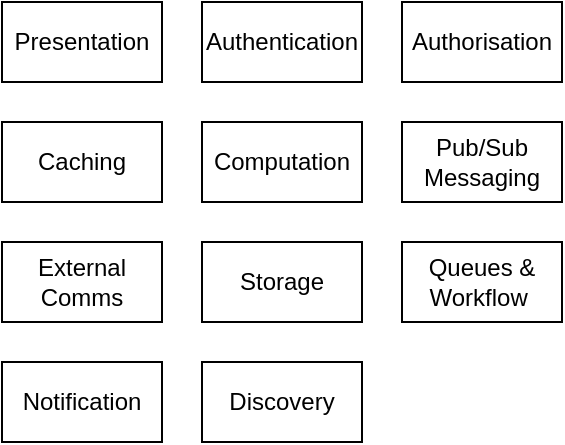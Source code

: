 <mxfile version="17.1.2" type="google" pages="10"><diagram id="DsYeSqr27PYnryEl8KRF" name="HL Service SubServices"><mxGraphModel dx="1209" dy="618" grid="1" gridSize="10" guides="1" tooltips="1" connect="1" arrows="1" fold="1" page="1" pageScale="1" pageWidth="827" pageHeight="1169" math="0" shadow="0"><root><mxCell id="ahjxAuiYXRsqykHxENgp-0"/><mxCell id="ahjxAuiYXRsqykHxENgp-1" parent="ahjxAuiYXRsqykHxENgp-0"/><mxCell id="ahjxAuiYXRsqykHxENgp-2" value="Presentation" style="rounded=0;whiteSpace=wrap;html=1;fontSize=12;" parent="ahjxAuiYXRsqykHxENgp-1" vertex="1"><mxGeometry x="120" y="120" width="80" height="40" as="geometry"/></mxCell><mxCell id="ahjxAuiYXRsqykHxENgp-3" value="Authentication" style="rounded=0;whiteSpace=wrap;html=1;fontSize=12;" parent="ahjxAuiYXRsqykHxENgp-1" vertex="1"><mxGeometry x="220" y="120" width="80" height="40" as="geometry"/></mxCell><mxCell id="ahjxAuiYXRsqykHxENgp-4" value="Storage" style="rounded=0;whiteSpace=wrap;html=1;fontSize=12;" parent="ahjxAuiYXRsqykHxENgp-1" vertex="1"><mxGeometry x="220" y="240" width="80" height="40" as="geometry"/></mxCell><mxCell id="ahjxAuiYXRsqykHxENgp-5" value="Computation" style="rounded=0;whiteSpace=wrap;html=1;fontSize=12;" parent="ahjxAuiYXRsqykHxENgp-1" vertex="1"><mxGeometry x="220" y="180" width="80" height="40" as="geometry"/></mxCell><mxCell id="ahjxAuiYXRsqykHxENgp-6" value="Caching" style="rounded=0;whiteSpace=wrap;html=1;fontSize=12;" parent="ahjxAuiYXRsqykHxENgp-1" vertex="1"><mxGeometry x="120" y="180" width="80" height="40" as="geometry"/></mxCell><mxCell id="ahjxAuiYXRsqykHxENgp-7" value="Pub/Sub&lt;br&gt;Messaging" style="rounded=0;whiteSpace=wrap;html=1;fontSize=12;" parent="ahjxAuiYXRsqykHxENgp-1" vertex="1"><mxGeometry x="320" y="180" width="80" height="40" as="geometry"/></mxCell><mxCell id="ahjxAuiYXRsqykHxENgp-8" value="Notification" style="rounded=0;whiteSpace=wrap;html=1;fontSize=12;" parent="ahjxAuiYXRsqykHxENgp-1" vertex="1"><mxGeometry x="120" y="300" width="80" height="40" as="geometry"/></mxCell><mxCell id="ahjxAuiYXRsqykHxENgp-9" value="External Comms" style="rounded=0;whiteSpace=wrap;html=1;fontSize=12;" parent="ahjxAuiYXRsqykHxENgp-1" vertex="1"><mxGeometry x="120" y="240" width="80" height="40" as="geometry"/></mxCell><mxCell id="ahjxAuiYXRsqykHxENgp-10" value="Authorisation" style="rounded=0;whiteSpace=wrap;html=1;fontSize=12;" parent="ahjxAuiYXRsqykHxENgp-1" vertex="1"><mxGeometry x="320" y="120" width="80" height="40" as="geometry"/></mxCell><mxCell id="1NlQWfkQkcOLIcU4ug8K-0" value="Queues &amp;amp; Workflow&amp;nbsp;" style="rounded=0;whiteSpace=wrap;html=1;fontSize=12;" parent="ahjxAuiYXRsqykHxENgp-1" vertex="1"><mxGeometry x="320" y="240" width="80" height="40" as="geometry"/></mxCell><mxCell id="1NlQWfkQkcOLIcU4ug8K-1" value="Discovery" style="rounded=0;whiteSpace=wrap;html=1;fontSize=12;" parent="ahjxAuiYXRsqykHxENgp-1" vertex="1"><mxGeometry x="220" y="300" width="80" height="40" as="geometry"/></mxCell></root></mxGraphModel></diagram><diagram id="SUfqOmPOryD65ZZIe3Xd" name="HL Operations"><mxGraphModel dx="782" dy="434" grid="1" gridSize="10" guides="1" tooltips="1" connect="1" arrows="1" fold="1" page="1" pageScale="1" pageWidth="827" pageHeight="1169" math="0" shadow="0"><root><mxCell id="5weYtf9Ir_6ae33DxP5P-0"/><mxCell id="5weYtf9Ir_6ae33DxP5P-1" parent="5weYtf9Ir_6ae33DxP5P-0"/><mxCell id="5weYtf9Ir_6ae33DxP5P-2" value="Session Operations" style="rounded=0;whiteSpace=wrap;html=1;fillColor=#f5f5f5;fontColor=#333333;strokeColor=#666666;" vertex="1" parent="5weYtf9Ir_6ae33DxP5P-1"><mxGeometry x="120" y="120" width="80" height="40" as="geometry"/></mxCell><mxCell id="5weYtf9Ir_6ae33DxP5P-3" value="User Operations" style="rounded=0;whiteSpace=wrap;html=1;fillColor=#f5f5f5;fontColor=#333333;strokeColor=#666666;" vertex="1" parent="5weYtf9Ir_6ae33DxP5P-1"><mxGeometry x="120" y="240" width="80" height="40" as="geometry"/></mxCell><mxCell id="5weYtf9Ir_6ae33DxP5P-4" value="Invite a User to a Tmp Role in a Group" style="rounded=0;whiteSpace=wrap;html=1;" vertex="1" parent="5weYtf9Ir_6ae33DxP5P-1"><mxGeometry x="420" y="300" width="80" height="40" as="geometry"/></mxCell><mxCell id="5weYtf9Ir_6ae33DxP5P-5" value="Temporarily Enable a User" style="rounded=0;whiteSpace=wrap;html=1;" vertex="1" parent="5weYtf9Ir_6ae33DxP5P-1"><mxGeometry x="220" y="240" width="80" height="40" as="geometry"/></mxCell><mxCell id="5weYtf9Ir_6ae33DxP5P-6" value="Identity Operations" style="rounded=0;whiteSpace=wrap;html=1;fillColor=#f5f5f5;fontColor=#333333;strokeColor=#666666;" vertex="1" parent="5weYtf9Ir_6ae33DxP5P-1"><mxGeometry x="120" y="180" width="80" height="40" as="geometry"/></mxCell><mxCell id="5weYtf9Ir_6ae33DxP5P-7" value="&lt;font style=&quot;font-size: 11px&quot;&gt;Link an [ext] digital ID w/ an [int] sys User&lt;/font&gt;" style="rounded=0;whiteSpace=wrap;html=1;" vertex="1" parent="5weYtf9Ir_6ae33DxP5P-1"><mxGeometry x="220" y="180" width="80" height="40" as="geometry"/></mxCell><mxCell id="5weYtf9Ir_6ae33DxP5P-8" value="Authorisation Operations" style="rounded=0;whiteSpace=wrap;html=1;fillColor=#f5f5f5;fontColor=#333333;strokeColor=#666666;" vertex="1" parent="5weYtf9Ir_6ae33DxP5P-1"><mxGeometry x="120" y="360" width="80" height="40" as="geometry"/></mxCell><mxCell id="5weYtf9Ir_6ae33DxP5P-9" value="Start a Session" style="rounded=0;whiteSpace=wrap;html=1;" vertex="1" parent="5weYtf9Ir_6ae33DxP5P-1"><mxGeometry x="220" y="120" width="80" height="40" as="geometry"/></mxCell><mxCell id="5weYtf9Ir_6ae33DxP5P-11" value="Manage a User Profile" style="rounded=0;whiteSpace=wrap;html=1;" vertex="1" parent="5weYtf9Ir_6ae33DxP5P-1"><mxGeometry x="420" y="240" width="80" height="40" as="geometry"/></mxCell><mxCell id="5weYtf9Ir_6ae33DxP5P-12" value="Temporarily Disable a User" style="rounded=0;whiteSpace=wrap;html=1;" vertex="1" parent="5weYtf9Ir_6ae33DxP5P-1"><mxGeometry x="320" y="240" width="80" height="40" as="geometry"/></mxCell><mxCell id="5weYtf9Ir_6ae33DxP5P-13" value="Create a Resource" style="rounded=0;whiteSpace=wrap;html=1;" vertex="1" parent="5weYtf9Ir_6ae33DxP5P-1"><mxGeometry x="220" y="420" width="80" height="40" as="geometry"/></mxCell><mxCell id="5weYtf9Ir_6ae33DxP5P-14" value="Resource Operations" style="rounded=0;whiteSpace=wrap;html=1;fillColor=#f5f5f5;fontColor=#333333;strokeColor=#666666;" vertex="1" parent="5weYtf9Ir_6ae33DxP5P-1"><mxGeometry x="120" y="420" width="80" height="40" as="geometry"/></mxCell><mxCell id="5weYtf9Ir_6ae33DxP5P-16" value="Notify a User&lt;br&gt;as to Sys Behaviour" style="rounded=0;whiteSpace=wrap;html=1;" vertex="1" parent="5weYtf9Ir_6ae33DxP5P-1"><mxGeometry x="220" y="600" width="80" height="40" as="geometry"/></mxCell><mxCell id="5weYtf9Ir_6ae33DxP5P-17" value="Automation Operations" style="rounded=0;whiteSpace=wrap;html=1;fillColor=#f5f5f5;fontColor=#333333;strokeColor=#666666;" vertex="1" parent="5weYtf9Ir_6ae33DxP5P-1"><mxGeometry x="120" y="600" width="80" height="40" as="geometry"/></mxCell><mxCell id="5weYtf9Ir_6ae33DxP5P-18" value="Edit a Resource" style="rounded=0;whiteSpace=wrap;html=1;" vertex="1" parent="5weYtf9Ir_6ae33DxP5P-1"><mxGeometry x="320" y="420" width="80" height="40" as="geometry"/></mxCell><mxCell id="5weYtf9Ir_6ae33DxP5P-19" value="Review a Resource" style="rounded=0;whiteSpace=wrap;html=1;" vertex="1" parent="5weYtf9Ir_6ae33DxP5P-1"><mxGeometry x="620" y="420" width="80" height="40" as="geometry"/></mxCell><mxCell id="5weYtf9Ir_6ae33DxP5P-20" value="Approve a Resource" style="rounded=0;whiteSpace=wrap;html=1;" vertex="1" parent="5weYtf9Ir_6ae33DxP5P-1"><mxGeometry x="220" y="480" width="80" height="40" as="geometry"/></mxCell><mxCell id="5weYtf9Ir_6ae33DxP5P-21" value="Publish a Resource" style="rounded=0;whiteSpace=wrap;html=1;" vertex="1" parent="5weYtf9Ir_6ae33DxP5P-1"><mxGeometry x="320" y="480" width="80" height="40" as="geometry"/></mxCell><mxCell id="5weYtf9Ir_6ae33DxP5P-22" value="Search for &amp;amp; Find a Resource" style="rounded=0;whiteSpace=wrap;html=1;" vertex="1" parent="5weYtf9Ir_6ae33DxP5P-1"><mxGeometry x="520" y="480" width="80" height="40" as="geometry"/></mxCell><mxCell id="5weYtf9Ir_6ae33DxP5P-23" value="Update a Resource" style="rounded=0;whiteSpace=wrap;html=1;" vertex="1" parent="5weYtf9Ir_6ae33DxP5P-1"><mxGeometry x="220" y="540" width="80" height="40" as="geometry"/></mxCell><mxCell id="5weYtf9Ir_6ae33DxP5P-24" value="Replace a Resource" style="rounded=0;whiteSpace=wrap;html=1;" vertex="1" parent="5weYtf9Ir_6ae33DxP5P-1"><mxGeometry x="320" y="540" width="80" height="40" as="geometry"/></mxCell><mxCell id="5weYtf9Ir_6ae33DxP5P-25" value="Retire a Resource" style="rounded=0;whiteSpace=wrap;html=1;" vertex="1" parent="5weYtf9Ir_6ae33DxP5P-1"><mxGeometry x="420" y="540" width="80" height="40" as="geometry"/></mxCell><mxCell id="5weYtf9Ir_6ae33DxP5P-26" value="Classify a Resource" style="rounded=0;whiteSpace=wrap;html=1;" vertex="1" parent="5weYtf9Ir_6ae33DxP5P-1"><mxGeometry x="420" y="420" width="80" height="40" as="geometry"/></mxCell><mxCell id="5weYtf9Ir_6ae33DxP5P-27" value="Relate/Link a Resource" style="rounded=0;whiteSpace=wrap;html=1;" vertex="1" parent="5weYtf9Ir_6ae33DxP5P-1"><mxGeometry x="520" y="420" width="80" height="40" as="geometry"/></mxCell><mxCell id="5weYtf9Ir_6ae33DxP5P-28" value="Manage a Resource" style="rounded=0;whiteSpace=wrap;html=1;" vertex="1" parent="5weYtf9Ir_6ae33DxP5P-1"><mxGeometry x="620" y="480" width="80" height="40" as="geometry"/></mxCell><mxCell id="5weYtf9Ir_6ae33DxP5P-29" value="Navigate to a Resource" style="rounded=0;whiteSpace=wrap;html=1;" vertex="1" parent="5weYtf9Ir_6ae33DxP5P-1"><mxGeometry x="420" y="480" width="80" height="40" as="geometry"/></mxCell><mxCell id="5weYtf9Ir_6ae33DxP5P-30" value="Monitoring Operations" style="rounded=0;whiteSpace=wrap;html=1;fillColor=#f5f5f5;fontColor=#333333;strokeColor=#666666;" vertex="1" parent="5weYtf9Ir_6ae33DxP5P-1"><mxGeometry x="120" y="60" width="80" height="40" as="geometry"/></mxCell><mxCell id="5weYtf9Ir_6ae33DxP5P-31" value="Review Diagnostics Logs" style="rounded=0;whiteSpace=wrap;html=1;" vertex="1" parent="5weYtf9Ir_6ae33DxP5P-1"><mxGeometry x="220" y="60" width="80" height="40" as="geometry"/></mxCell><mxCell id="5weYtf9Ir_6ae33DxP5P-32" value="Review Error Logs" style="rounded=0;whiteSpace=wrap;html=1;" vertex="1" parent="5weYtf9Ir_6ae33DxP5P-1"><mxGeometry x="320" y="60" width="80" height="40" as="geometry"/></mxCell><mxCell id="5weYtf9Ir_6ae33DxP5P-33" value="Review Operation Queues" style="rounded=0;whiteSpace=wrap;html=1;" vertex="1" parent="5weYtf9Ir_6ae33DxP5P-1"><mxGeometry x="420" y="60" width="80" height="40" as="geometry"/></mxCell><mxCell id="5weYtf9Ir_6ae33DxP5P-34" value="Review Traffic Metrics" style="rounded=0;whiteSpace=wrap;html=1;" vertex="1" parent="5weYtf9Ir_6ae33DxP5P-1"><mxGeometry x="520" y="60" width="80" height="40" as="geometry"/></mxCell><mxCell id="5weYtf9Ir_6ae33DxP5P-35" value="Review Usage Metrics" style="rounded=0;whiteSpace=wrap;html=1;" vertex="1" parent="5weYtf9Ir_6ae33DxP5P-1"><mxGeometry x="620" y="60" width="80" height="40" as="geometry"/></mxCell><mxCell id="5weYtf9Ir_6ae33DxP5P-36" value="Manage a Users Settings&amp;nbsp;" style="rounded=0;whiteSpace=wrap;html=1;" vertex="1" parent="5weYtf9Ir_6ae33DxP5P-1"><mxGeometry x="520" y="240" width="80" height="40" as="geometry"/></mxCell><mxCell id="5weYtf9Ir_6ae33DxP5P-37" value="Review a User's Operations" style="rounded=0;whiteSpace=wrap;html=1;" vertex="1" parent="5weYtf9Ir_6ae33DxP5P-1"><mxGeometry x="620" y="240" width="80" height="40" as="geometry"/></mxCell><mxCell id="5weYtf9Ir_6ae33DxP5P-39" value="Notify a User as to Queued Operations" style="rounded=0;whiteSpace=wrap;html=1;" vertex="1" parent="5weYtf9Ir_6ae33DxP5P-1"><mxGeometry x="320" y="660" width="80" height="40" as="geometry"/></mxCell><mxCell id="5weYtf9Ir_6ae33DxP5P-40" value="Notify a User&lt;br&gt;as to Invitations" style="rounded=0;whiteSpace=wrap;html=1;" vertex="1" parent="5weYtf9Ir_6ae33DxP5P-1"><mxGeometry x="220" y="660" width="80" height="40" as="geometry"/></mxCell><mxCell id="5weYtf9Ir_6ae33DxP5P-41" value="Notify as to User Behaviour" style="rounded=0;whiteSpace=wrap;html=1;" vertex="1" parent="5weYtf9Ir_6ae33DxP5P-1"><mxGeometry x="420" y="600" width="80" height="40" as="geometry"/></mxCell><mxCell id="5weYtf9Ir_6ae33DxP5P-42" value="Notify as to Traffic Behaviour" style="rounded=0;whiteSpace=wrap;html=1;" vertex="1" parent="5weYtf9Ir_6ae33DxP5P-1"><mxGeometry x="320" y="600" width="80" height="40" as="geometry"/></mxCell><mxCell id="5weYtf9Ir_6ae33DxP5P-43" value="End a Session" style="rounded=0;whiteSpace=wrap;html=1;" vertex="1" parent="5weYtf9Ir_6ae33DxP5P-1"><mxGeometry x="320" y="120" width="80" height="40" as="geometry"/></mxCell><mxCell id="5weYtf9Ir_6ae33DxP5P-44" value="Group Operations" style="rounded=0;whiteSpace=wrap;html=1;fillColor=#f5f5f5;fontColor=#333333;strokeColor=#666666;" vertex="1" parent="5weYtf9Ir_6ae33DxP5P-1"><mxGeometry x="120" y="300" width="80" height="40" as="geometry"/></mxCell><mxCell id="5weYtf9Ir_6ae33DxP5P-45" value="Create a Group" style="rounded=0;whiteSpace=wrap;html=1;" vertex="1" parent="5weYtf9Ir_6ae33DxP5P-1"><mxGeometry x="220" y="300" width="80" height="40" as="geometry"/></mxCell><mxCell id="5weYtf9Ir_6ae33DxP5P-46" value="Nest a Group" style="rounded=0;whiteSpace=wrap;html=1;" vertex="1" parent="5weYtf9Ir_6ae33DxP5P-1"><mxGeometry x="320" y="300" width="80" height="40" as="geometry"/></mxCell><mxCell id="5weYtf9Ir_6ae33DxP5P-48" value="&lt;font style=&quot;font-size: 11px&quot;&gt;Develop Group Roles from Permissions&lt;/font&gt;" style="rounded=0;whiteSpace=wrap;html=1;" vertex="1" parent="5weYtf9Ir_6ae33DxP5P-1"><mxGeometry x="220" y="360" width="80" height="40" as="geometry"/></mxCell><mxCell id="5weYtf9Ir_6ae33DxP5P-49" value="&lt;font style=&quot;font-size: 12px&quot;&gt;Edit Group Role Permisions&lt;/font&gt;" style="rounded=0;whiteSpace=wrap;html=1;" vertex="1" parent="5weYtf9Ir_6ae33DxP5P-1"><mxGeometry x="320" y="360" width="80" height="40" as="geometry"/></mxCell><mxCell id="5weYtf9Ir_6ae33DxP5P-50" value="&lt;font style=&quot;font-size: 12px&quot;&gt;Check Permissions of Operations&lt;/font&gt;" style="rounded=0;whiteSpace=wrap;html=1;" vertex="1" parent="5weYtf9Ir_6ae33DxP5P-1"><mxGeometry x="420" y="360" width="80" height="40" as="geometry"/></mxCell></root></mxGraphModel></diagram><diagram id="q3GjaCXTF7hzsw6X9b26" name="HL System Capabilities"><mxGraphModel grid="1" gridSize="10" guides="1" tooltips="1" connect="1" arrows="1" page="1" fold="1" pageScale="1" pageWidth="827" pageHeight="1169" math="0" shadow="0"><root><mxCell id="5qYyb9Vxt4jHGQjUWMLs-0"/><mxCell id="5qYyb9Vxt4jHGQjUWMLs-1" parent="5qYyb9Vxt4jHGQjUWMLs-0"/><mxCell id="qRraD5xjGytqlcN1RcBc-0" style="edgeStyle=none;curved=1;rounded=0;orthogonalLoop=1;jettySize=auto;html=1;entryX=0.5;entryY=1;entryDx=0;entryDy=0;endArrow=classic;endFill=1;startSize=6;endSize=6;sourcePerimeterSpacing=0;targetPerimeterSpacing=0;" parent="5qYyb9Vxt4jHGQjUWMLs-1" source="qRraD5xjGytqlcN1RcBc-2" target="qRraD5xjGytqlcN1RcBc-8" edge="1"><mxGeometry relative="1" as="geometry"/></mxCell><mxCell id="qRraD5xjGytqlcN1RcBc-1" style="edgeStyle=none;curved=1;rounded=0;orthogonalLoop=1;jettySize=auto;html=1;entryX=0;entryY=0.5;entryDx=0;entryDy=0;endArrow=classic;endFill=1;startSize=6;endSize=6;sourcePerimeterSpacing=0;targetPerimeterSpacing=0;" parent="5qYyb9Vxt4jHGQjUWMLs-1" source="qRraD5xjGytqlcN1RcBc-2" target="qRraD5xjGytqlcN1RcBc-7" edge="1"><mxGeometry relative="1" as="geometry"/></mxCell><mxCell id="qRraD5xjGytqlcN1RcBc-2" value="Identity Management" style="rounded=0;whiteSpace=wrap;html=1;hachureGap=4;" parent="5qYyb9Vxt4jHGQjUWMLs-1" vertex="1"><mxGeometry x="120" y="400" width="80" height="40" as="geometry"/></mxCell><mxCell id="qRraD5xjGytqlcN1RcBc-3" value="relies upon" style="edgeStyle=none;curved=1;rounded=0;orthogonalLoop=1;jettySize=auto;html=1;entryX=0.5;entryY=1;entryDx=0;entryDy=0;endArrow=classic;startSize=6;endSize=6;targetPerimeterSpacing=0;endFill=1;exitX=0.5;exitY=0;exitDx=0;exitDy=0;startArrow=none;" parent="5qYyb9Vxt4jHGQjUWMLs-1" source="qRraD5xjGytqlcN1RcBc-15" target="qRraD5xjGytqlcN1RcBc-2" edge="1"><mxGeometry relative="1" as="geometry"/></mxCell><mxCell id="qRraD5xjGytqlcN1RcBc-4" value="Session&lt;br&gt;Management" style="rounded=0;whiteSpace=wrap;html=1;hachureGap=4;" parent="5qYyb9Vxt4jHGQjUWMLs-1" vertex="1"><mxGeometry x="120" y="560" width="80" height="40" as="geometry"/></mxCell><mxCell id="qRraD5xjGytqlcN1RcBc-5" value="relies upon" style="edgeStyle=none;curved=1;rounded=0;orthogonalLoop=1;jettySize=auto;html=1;endArrow=classic;endFill=1;startSize=6;endSize=6;sourcePerimeterSpacing=0;targetPerimeterSpacing=0;" parent="5qYyb9Vxt4jHGQjUWMLs-1" source="qRraD5xjGytqlcN1RcBc-6" target="qRraD5xjGytqlcN1RcBc-4" edge="1"><mxGeometry relative="1" as="geometry"/></mxCell><mxCell id="qRraD5xjGytqlcN1RcBc-6" value="Authorisation&lt;br&gt;Managment" style="rounded=0;whiteSpace=wrap;html=1;hachureGap=4;" parent="5qYyb9Vxt4jHGQjUWMLs-1" vertex="1"><mxGeometry x="120" y="640" width="80" height="40" as="geometry"/></mxCell><mxCell id="qRraD5xjGytqlcN1RcBc-7" value="Data Storage Management" style="rounded=0;whiteSpace=wrap;html=1;hachureGap=4;" parent="5qYyb9Vxt4jHGQjUWMLs-1" vertex="1"><mxGeometry x="240" y="400" width="80" height="40" as="geometry"/></mxCell><mxCell id="qRraD5xjGytqlcN1RcBc-8" value="(extrenal)&lt;br&gt;Identity Providers" style="rounded=0;whiteSpace=wrap;html=1;hachureGap=4;" parent="5qYyb9Vxt4jHGQjUWMLs-1" vertex="1"><mxGeometry x="120" y="320" width="80" height="40" as="geometry"/></mxCell><mxCell id="qRraD5xjGytqlcN1RcBc-9" style="rounded=0;orthogonalLoop=1;jettySize=auto;html=1;entryX=0.5;entryY=1;entryDx=0;entryDy=0;endArrow=classic;endFill=1;startSize=6;endSize=6;sourcePerimeterSpacing=0;targetPerimeterSpacing=0;exitX=1;exitY=0.5;exitDx=0;exitDy=0;" parent="5qYyb9Vxt4jHGQjUWMLs-1" source="qRraD5xjGytqlcN1RcBc-13" target="qRraD5xjGytqlcN1RcBc-7" edge="1"><mxGeometry relative="1" as="geometry"><Array as="points"><mxPoint x="280" y="820"/></Array></mxGeometry></mxCell><mxCell id="qRraD5xjGytqlcN1RcBc-10" value="checks with" style="edgeStyle=none;rounded=0;orthogonalLoop=1;jettySize=auto;html=1;entryX=0.5;entryY=1;entryDx=0;entryDy=0;endArrow=classic;endFill=1;startSize=6;endSize=6;sourcePerimeterSpacing=0;targetPerimeterSpacing=0;" parent="5qYyb9Vxt4jHGQjUWMLs-1" source="qRraD5xjGytqlcN1RcBc-12" target="qRraD5xjGytqlcN1RcBc-6" edge="1"><mxGeometry relative="1" as="geometry"/></mxCell><mxCell id="qRraD5xjGytqlcN1RcBc-11" value="relies upon" style="edgeStyle=none;rounded=0;orthogonalLoop=1;jettySize=auto;html=1;entryX=0.5;entryY=0;entryDx=0;entryDy=0;endArrow=classic;endFill=1;startSize=6;endSize=6;sourcePerimeterSpacing=0;targetPerimeterSpacing=0;" parent="5qYyb9Vxt4jHGQjUWMLs-1" source="qRraD5xjGytqlcN1RcBc-12" target="qRraD5xjGytqlcN1RcBc-13" edge="1"><mxGeometry relative="1" as="geometry"/></mxCell><mxCell id="qRraD5xjGytqlcN1RcBc-12" value="(queued)&lt;br&gt;Operation Management" style="rounded=0;whiteSpace=wrap;html=1;hachureGap=4;" parent="5qYyb9Vxt4jHGQjUWMLs-1" vertex="1"><mxGeometry x="120" y="720" width="80" height="40" as="geometry"/></mxCell><mxCell id="qRraD5xjGytqlcN1RcBc-13" value="Queue Management" style="rounded=0;whiteSpace=wrap;html=1;hachureGap=4;" parent="5qYyb9Vxt4jHGQjUWMLs-1" vertex="1"><mxGeometry x="120" y="800" width="80" height="40" as="geometry"/></mxCell><mxCell id="qRraD5xjGytqlcN1RcBc-14" value="&lt;p style=&quot;line-height: 0.9&quot;&gt;(external) Malware Detection Mgmt&lt;/p&gt;" style="rounded=0;whiteSpace=wrap;html=1;hachureGap=4;" parent="5qYyb9Vxt4jHGQjUWMLs-1" vertex="1"><mxGeometry x="240" y="320" width="80" height="40" as="geometry"/></mxCell><mxCell id="qRraD5xjGytqlcN1RcBc-15" value="User Management" style="rounded=0;whiteSpace=wrap;html=1;hachureGap=4;" parent="5qYyb9Vxt4jHGQjUWMLs-1" vertex="1"><mxGeometry x="120" y="480" width="80" height="40" as="geometry"/></mxCell><mxCell id="qRraD5xjGytqlcN1RcBc-16" value="" style="edgeStyle=none;curved=1;rounded=0;orthogonalLoop=1;jettySize=auto;html=1;entryX=0.5;entryY=1;entryDx=0;entryDy=0;endArrow=classic;startSize=6;endSize=6;sourcePerimeterSpacing=0;endFill=1;exitX=0.5;exitY=0;exitDx=0;exitDy=0;" parent="5qYyb9Vxt4jHGQjUWMLs-1" source="qRraD5xjGytqlcN1RcBc-4" target="qRraD5xjGytqlcN1RcBc-15" edge="1"><mxGeometry relative="1" as="geometry"><mxPoint x="160" y="560" as="sourcePoint"/><mxPoint x="160" y="440" as="targetPoint"/></mxGeometry></mxCell><mxCell id="qRraD5xjGytqlcN1RcBc-17" value="Resource Path&lt;br&gt;Management" style="rounded=0;whiteSpace=wrap;html=1;hachureGap=4;" parent="5qYyb9Vxt4jHGQjUWMLs-1" vertex="1"><mxGeometry x="120" y="880" width="80" height="40" as="geometry"/></mxCell><mxCell id="qRraD5xjGytqlcN1RcBc-18" value="System&lt;br&gt;Configuration Management" style="rounded=0;whiteSpace=wrap;html=1;hachureGap=4;" parent="5qYyb9Vxt4jHGQjUWMLs-1" vertex="1"><mxGeometry x="120" y="960" width="80" height="40" as="geometry"/></mxCell><mxCell id="qRraD5xjGytqlcN1RcBc-19" value="Caching&lt;br&gt;Management" style="rounded=0;whiteSpace=wrap;html=1;hachureGap=4;" parent="5qYyb9Vxt4jHGQjUWMLs-1" vertex="1"><mxGeometry x="240" y="880" width="80" height="40" as="geometry"/></mxCell><mxCell id="qRraD5xjGytqlcN1RcBc-20" value="User Configuration Management" style="rounded=0;whiteSpace=wrap;html=1;hachureGap=4;" parent="5qYyb9Vxt4jHGQjUWMLs-1" vertex="1"><mxGeometry x="240" y="960" width="80" height="40" as="geometry"/></mxCell><mxCell id="qRraD5xjGytqlcN1RcBc-21" value="Group Role Management" style="rounded=0;whiteSpace=wrap;html=1;hachureGap=4;" parent="5qYyb9Vxt4jHGQjUWMLs-1" vertex="1"><mxGeometry x="360" y="880" width="80" height="40" as="geometry"/></mxCell><mxCell id="qRraD5xjGytqlcN1RcBc-22" value="Role Permission Management" style="rounded=0;whiteSpace=wrap;html=1;hachureGap=4;" parent="5qYyb9Vxt4jHGQjUWMLs-1" vertex="1"><mxGeometry x="360" y="800" width="80" height="40" as="geometry"/></mxCell><mxCell id="qRraD5xjGytqlcN1RcBc-23" value="Resource Management" style="rounded=0;whiteSpace=wrap;html=1;hachureGap=4;" parent="5qYyb9Vxt4jHGQjUWMLs-1" vertex="1"><mxGeometry x="360" y="960" width="80" height="40" as="geometry"/></mxCell></root></mxGraphModel></diagram><diagram name="HL Infrastructure Dependencies" id="pKxSqeTKOfVIg6W790ff"><mxGraphModel grid="1" gridSize="10" guides="1" tooltips="1" connect="1" arrows="1" page="1" fold="1" pageScale="1" pageWidth="827" pageHeight="1169" background="#ffffff" math="0" shadow="0"><root><mxCell id="XpQTu5LwtpT-ZnWL4VgS-0"/><mxCell id="XpQTu5LwtpT-ZnWL4VgS-1" parent="XpQTu5LwtpT-ZnWL4VgS-0"/><mxCell id="XpQTu5LwtpT-ZnWL4VgS-2" value="Title" parent="XpQTu5LwtpT-ZnWL4VgS-0"/><mxCell id="XpQTu5LwtpT-ZnWL4VgS-4" value="Background Frames" style="" parent="XpQTu5LwtpT-ZnWL4VgS-0"/><mxCell id="XpQTu5LwtpT-ZnWL4VgS-56" value="Highlight Frames" style="" parent="XpQTu5LwtpT-ZnWL4VgS-0" visible="0"/><mxCell id="XpQTu5LwtpT-ZnWL4VgS-60" value="Boxes &amp; Lines" parent="XpQTu5LwtpT-ZnWL4VgS-0" visible="0"/><mxCell id="XpQTu5LwtpT-ZnWL4VgS-84" value="Client &lt;br&gt;Devices" style="rounded=0;whiteSpace=wrap;html=1;" parent="XpQTu5LwtpT-ZnWL4VgS-60" vertex="1"><mxGeometry x="380" y="540" width="80" height="40" as="geometry"/></mxCell><mxCell id="XpQTu5LwtpT-ZnWL4VgS-85" value="hosted on" style="edgeStyle=none;rounded=0;orthogonalLoop=1;jettySize=auto;html=1;entryX=0.5;entryY=1;entryDx=0;entryDy=0;fontSize=10;" parent="XpQTu5LwtpT-ZnWL4VgS-60" edge="1"><mxGeometry x="0.535" relative="1" as="geometry"><mxPoint as="offset"/><mxPoint x="220" y="880" as="sourcePoint"/><mxPoint x="220" y="450" as="targetPoint"/></mxGeometry></mxCell><mxCell id="XpQTu5LwtpT-ZnWL4VgS-94" style="edgeStyle=none;rounded=1;jumpStyle=arc;orthogonalLoop=1;jettySize=auto;html=1;entryX=0.5;entryY=1;entryDx=0;entryDy=0;dashed=1;fontSize=10;" parent="XpQTu5LwtpT-ZnWL4VgS-60" source="XpQTu5LwtpT-ZnWL4VgS-96" target="XpQTu5LwtpT-ZnWL4VgS-114" edge="1"><mxGeometry relative="1" as="geometry"/></mxCell><mxCell id="XpQTu5LwtpT-ZnWL4VgS-95" value="either or" style="edgeStyle=none;jumpStyle=arc;orthogonalLoop=1;jettySize=auto;html=1;entryX=0.5;entryY=1;entryDx=0;entryDy=0;dashed=1;fontSize=10;exitX=0.5;exitY=0;exitDx=0;exitDy=0;rounded=1;" parent="XpQTu5LwtpT-ZnWL4VgS-60" source="XpQTu5LwtpT-ZnWL4VgS-96" target="XpQTu5LwtpT-ZnWL4VgS-112" edge="1"><mxGeometry x="0.357" relative="1" as="geometry"><Array as="points"><mxPoint x="590" y="510"/><mxPoint x="420" y="510"/></Array><mxPoint as="offset"/></mxGeometry></mxCell><mxCell id="XpQTu5LwtpT-ZnWL4VgS-96" value="Server&lt;br&gt;Devices" style="rounded=0;whiteSpace=wrap;html=1;" parent="XpQTu5LwtpT-ZnWL4VgS-60" vertex="1"><mxGeometry x="550" y="540" width="80" height="40" as="geometry"/></mxCell><mxCell id="XpQTu5LwtpT-ZnWL4VgS-97" value="maybe&lt;br&gt;also be&lt;br&gt;hosted&amp;nbsp;&lt;br&gt;on" style="edgeStyle=none;rounded=0;jumpStyle=arc;orthogonalLoop=1;jettySize=auto;html=1;entryX=0;entryY=0.5;entryDx=0;entryDy=0;dashed=1;fontSize=10;" parent="XpQTu5LwtpT-ZnWL4VgS-60" source="XpQTu5LwtpT-ZnWL4VgS-98" target="XpQTu5LwtpT-ZnWL4VgS-112" edge="1"><mxGeometry relative="1" as="geometry"/></mxCell><mxCell id="XpQTu5LwtpT-ZnWL4VgS-98" value="3rd party Infrastructure" style="rounded=0;whiteSpace=wrap;html=1;" parent="XpQTu5LwtpT-ZnWL4VgS-60" vertex="1"><mxGeometry x="180" y="460" width="80" height="40" as="geometry"/></mxCell><mxCell id="XpQTu5LwtpT-ZnWL4VgS-112" value="Cloud Svc Provider" style="rounded=0;whiteSpace=wrap;html=1;" parent="XpQTu5LwtpT-ZnWL4VgS-60" vertex="1"><mxGeometry x="380" y="460" width="80" height="40" as="geometry"/></mxCell><mxCell id="XpQTu5LwtpT-ZnWL4VgS-113" value="moving to" style="edgeStyle=none;rounded=0;jumpStyle=arc;orthogonalLoop=1;jettySize=auto;html=1;entryX=1;entryY=0.5;entryDx=0;entryDy=0;dashed=1;fontSize=10;" parent="XpQTu5LwtpT-ZnWL4VgS-60" source="XpQTu5LwtpT-ZnWL4VgS-114" target="XpQTu5LwtpT-ZnWL4VgS-112" edge="1"><mxGeometry relative="1" as="geometry"/></mxCell><mxCell id="XpQTu5LwtpT-ZnWL4VgS-114" value="Legacy/&lt;br&gt;On-Prem Envs" style="rounded=0;whiteSpace=wrap;html=1;" parent="XpQTu5LwtpT-ZnWL4VgS-60" vertex="1"><mxGeometry x="550" y="460" width="80" height="40" as="geometry"/></mxCell><mxCell id="XpQTu5LwtpT-ZnWL4VgS-117" value="hopefully &lt;br&gt;also moving &lt;br&gt;to being &lt;br&gt;hosted on" style="edgeStyle=none;rounded=1;jumpStyle=arc;orthogonalLoop=1;jettySize=auto;html=1;entryX=0.25;entryY=1;entryDx=0;entryDy=0;dashed=1;fontSize=10;exitX=0.5;exitY=0;exitDx=0;exitDy=0;" parent="XpQTu5LwtpT-ZnWL4VgS-60" target="XpQTu5LwtpT-ZnWL4VgS-112" edge="1"><mxGeometry x="0.21" relative="1" as="geometry"><mxPoint x="350" y="820" as="sourcePoint"/><mxPoint x="510" y="630" as="targetPoint"/><Array as="points"><mxPoint x="350" y="510"/><mxPoint x="400" y="510"/></Array><mxPoint as="offset"/></mxGeometry></mxCell><mxCell id="XpQTu5LwtpT-ZnWL4VgS-129" value="hosted on" style="edgeStyle=none;rounded=0;orthogonalLoop=1;jettySize=auto;html=1;entryX=0.5;entryY=1;entryDx=0;entryDy=0;fontSize=10;exitX=0.5;exitY=0;exitDx=0;exitDy=0;spacing=0;spacingTop=2;" parent="XpQTu5LwtpT-ZnWL4VgS-60" source="XpQTu5LwtpT-ZnWL4VgS-179" edge="1"><mxGeometry x="-0.429" relative="1" as="geometry"><mxPoint x="590" y="710" as="sourcePoint"/><mxPoint x="590" y="590" as="targetPoint"/><mxPoint as="offset"/></mxGeometry></mxCell><mxCell id="XpQTu5LwtpT-ZnWL4VgS-130" value="available on&lt;br&gt;their &lt;u&gt;&lt;i&gt;multiple&lt;/i&gt;&lt;/u&gt;" style="edgeStyle=none;rounded=0;orthogonalLoop=1;jettySize=auto;html=1;entryX=0.5;entryY=1;entryDx=0;entryDy=0;fontSize=10;jumpStyle=arc;exitX=0.5;exitY=0;exitDx=0;exitDy=0;" parent="XpQTu5LwtpT-ZnWL4VgS-60" target="XpQTu5LwtpT-ZnWL4VgS-84" edge="1"><mxGeometry x="-0.926" relative="1" as="geometry"><mxPoint x="420" y="1260" as="sourcePoint"/><mxPoint x="420" y="630.0" as="targetPoint"/><mxPoint as="offset"/></mxGeometry></mxCell><mxCell id="XpQTu5LwtpT-ZnWL4VgS-142" value="" style="endArrow=classic;html=1;rounded=1;labelBackgroundColor=#FFFFFF;fontSize=10;fontColor=#666666;startSize=6;endSize=4;sourcePerimeterSpacing=0;targetPerimeterSpacing=0;strokeColor=default;jumpStyle=none;entryX=1;entryY=0.5;entryDx=0;entryDy=0;" parent="XpQTu5LwtpT-ZnWL4VgS-60" edge="1"><mxGeometry width="50" height="50" relative="1" as="geometry"><mxPoint x="650" y="830" as="sourcePoint"/><mxPoint x="630" y="260" as="targetPoint"/><Array as="points"><mxPoint x="670" y="830"/><mxPoint x="670" y="260"/></Array></mxGeometry></mxCell><mxCell id="XpQTu5LwtpT-ZnWL4VgS-153" value="&lt;p style=&quot;line-height: 0.9; font-size: 10px;&quot;&gt;Separated PII Storage&lt;/p&gt;" style="rounded=0;whiteSpace=wrap;html=1;fillColor=rgb(255, 255, 255);strokeColor=rgb(0, 0, 0);strokeWidth=1;fontSize=10;" parent="XpQTu5LwtpT-ZnWL4VgS-60" vertex="1"><mxGeometry x="510" y="700" width="70" height="20" as="geometry"/></mxCell><mxCell id="XpQTu5LwtpT-ZnWL4VgS-154" value="&lt;p style=&quot;line-height: 0.9; font-size: 10px;&quot;&gt;Separate Secure Storage of&lt;br style=&quot;font-size: 10px;&quot;&gt;Integration &amp;amp; Deploy.Settings&lt;/p&gt;" style="rounded=0;whiteSpace=wrap;html=1;fillColor=rgb(255, 255, 255);strokeColor=rgb(0, 0, 0);strokeWidth=1;spacing=-2;fontSize=10;" parent="XpQTu5LwtpT-ZnWL4VgS-60" vertex="1"><mxGeometry x="430" y="700" width="70" height="40" as="geometry"/></mxCell><mxCell id="XpQTu5LwtpT-ZnWL4VgS-155" value="&lt;p style=&quot;line-height: 0.9; font-size: 10px;&quot;&gt;&lt;font style=&quot;font-size: 10px;&quot;&gt;Relational Sys Data&amp;nbsp;Storage&lt;/font&gt;&lt;/p&gt;" style="rounded=0;whiteSpace=wrap;html=1;fillColor=rgb(255, 255, 255);strokeColor=rgb(0, 0, 0);strokeWidth=1;fontSize=10;" parent="XpQTu5LwtpT-ZnWL4VgS-60" vertex="1"><mxGeometry x="510" y="720" width="70" height="20" as="geometry"/></mxCell><mxCell id="XpQTu5LwtpT-ZnWL4VgS-177" value="" style="endArrow=classic;html=1;rounded=1;labelBackgroundColor=#FFFFFF;fontSize=10;fontColor=#666666;startSize=6;endSize=4;sourcePerimeterSpacing=0;targetPerimeterSpacing=0;strokeColor=default;jumpStyle=none;entryX=1;entryY=0.5;entryDx=0;entryDy=0;" parent="XpQTu5LwtpT-ZnWL4VgS-60" edge="1"><mxGeometry width="50" height="50" relative="1" as="geometry"><mxPoint x="650" y="870" as="sourcePoint"/><mxPoint x="630" y="320" as="targetPoint"/><Array as="points"><mxPoint x="670" y="870"/><mxPoint x="670" y="320"/></Array></mxGeometry></mxCell><mxCell id="XpQTu5LwtpT-ZnWL4VgS-178" value="delivered by" style="endArrow=classic;html=1;rounded=1;labelBackgroundColor=#FFFFFF;fontSize=10;fontColor=#666666;startSize=6;endSize=4;sourcePerimeterSpacing=0;targetPerimeterSpacing=0;strokeColor=default;jumpStyle=none;entryX=1;entryY=0.5;entryDx=0;entryDy=0;horizontal=0;" parent="XpQTu5LwtpT-ZnWL4VgS-60" edge="1"><mxGeometry x="0.403" width="50" height="50" relative="1" as="geometry"><mxPoint x="650" y="1090" as="sourcePoint"/><mxPoint x="630" y="340" as="targetPoint"/><Array as="points"><mxPoint x="670" y="1090"/><mxPoint x="670" y="340"/></Array><mxPoint as="offset"/></mxGeometry></mxCell><mxCell id="XpQTu5LwtpT-ZnWL4VgS-179" value="Mix of Hosted &amp;amp; 3rd Services" style="rounded=0;whiteSpace=wrap;html=1;fillColor=rgb(255, 255, 255);strokeColor=rgb(0, 0, 0);strokeWidth=1;fontColor=rgb(0, 0, 0);opacity=66;spacing=1;" parent="XpQTu5LwtpT-ZnWL4VgS-60" vertex="1"><mxGeometry x="550" y="620" width="80" height="40" as="geometry"/></mxCell><mxCell id="XpQTu5LwtpT-ZnWL4VgS-180" value="&lt;p style=&quot;line-height: 0.9 ; font-size: 10px&quot;&gt;&lt;font style=&quot;font-size: 10px&quot;&gt;Database&lt;br&gt;Copy for Reporting&lt;br&gt;Purposes&lt;/font&gt;&lt;/p&gt;" style="rounded=0;whiteSpace=wrap;html=1;fillColor=rgb(255, 255, 255);strokeColor=rgb(0, 0, 0);strokeWidth=1;fontSize=10;" parent="XpQTu5LwtpT-ZnWL4VgS-60" vertex="1"><mxGeometry x="354" y="700" width="60" height="40" as="geometry"/></mxCell><mxCell id="XpQTu5LwtpT-ZnWL4VgS-188" value="Detail Boxes" parent="XpQTu5LwtpT-ZnWL4VgS-0"/><mxCell id="XpQTu5LwtpT-ZnWL4VgS-293" value="Notes" parent="XpQTu5LwtpT-ZnWL4VgS-0"/><mxCell id="XpQTu5LwtpT-ZnWL4VgS-295" value="Cross-Page LInes" parent="XpQTu5LwtpT-ZnWL4VgS-0"/><mxCell id="XpQTu5LwtpT-ZnWL4VgS-296" value="released via" style="edgeStyle=orthogonalEdgeStyle;rounded=0;orthogonalLoop=1;jettySize=auto;html=1;entryX=0.5;entryY=1;entryDx=0;entryDy=0;" parent="XpQTu5LwtpT-ZnWL4VgS-295" edge="1"><mxGeometry relative="1" as="geometry"/></mxCell><mxCell id="XpQTu5LwtpT-ZnWL4VgS-297" style="edgeStyle=orthogonalEdgeStyle;rounded=0;orthogonalLoop=1;jettySize=auto;html=1;fontSize=10;" parent="XpQTu5LwtpT-ZnWL4VgS-295" edge="1"><mxGeometry relative="1" as="geometry"/></mxCell><mxCell id="XpQTu5LwtpT-ZnWL4VgS-324" value="built&lt;br&gt;with" style="edgeStyle=none;rounded=1;jumpStyle=none;orthogonalLoop=1;jettySize=auto;html=1;entryX=0.5;entryY=1;entryDx=0;entryDy=0;fontSize=9;fontColor=#666666;startArrow=none;startFill=0;endArrow=classic;endFill=1;strokeColor=default;exitX=0.5;exitY=0;exitDx=0;exitDy=0;spacingTop=2;" parent="XpQTu5LwtpT-ZnWL4VgS-295" target="XpQTu5LwtpT-ZnWL4VgS-179" edge="1"><mxGeometry relative="1" as="geometry"><mxPoint x="590" y="820" as="sourcePoint"/></mxGeometry></mxCell></root></mxGraphModel></diagram><diagram name="HL Analysis" id="g1ETbxM_kbGxhfmUp9gd"><mxGraphModel grid="1" gridSize="10" guides="1" tooltips="1" connect="1" arrows="1" page="1" fold="1" pageScale="1" pageWidth="827" pageHeight="1169" background="#ffffff" backgroundImage="{&quot;src&quot;:&quot;data:page/id,pKxSqeTKOfVIg6W790ff&quot;}" math="0" shadow="0"><root><mxCell id="lJBdNgJx38HNMGqg2xwY-0"/><mxCell id="lJBdNgJx38HNMGqg2xwY-1" parent="lJBdNgJx38HNMGqg2xwY-0"/><mxCell id="lJBdNgJx38HNMGqg2xwY-2" value="Title" parent="lJBdNgJx38HNMGqg2xwY-0"/><mxCell id="lJBdNgJx38HNMGqg2xwY-3" value="Background Frames" style="" parent="lJBdNgJx38HNMGqg2xwY-0"/><mxCell id="lJBdNgJx38HNMGqg2xwY-14" value="Highlight Frames" style="" parent="lJBdNgJx38HNMGqg2xwY-0"/><mxCell id="lJBdNgJx38HNMGqg2xwY-18" value="Boxes &amp; Lines" parent="lJBdNgJx38HNMGqg2xwY-0"/><mxCell id="lJBdNgJx38HNMGqg2xwY-24" value="hosted on" style="edgeStyle=none;rounded=0;orthogonalLoop=1;jettySize=auto;html=1;entryX=0.5;entryY=1;entryDx=0;entryDy=0;fontSize=10;" parent="lJBdNgJx38HNMGqg2xwY-18" edge="1"><mxGeometry x="0.535" relative="1" as="geometry"><mxPoint as="offset"/><mxPoint x="220" y="1130" as="sourcePoint"/><mxPoint x="220" y="700" as="targetPoint"/></mxGeometry></mxCell><mxCell id="lJBdNgJx38HNMGqg2xwY-29" value="hopefully &lt;br&gt;also moving &lt;br&gt;to being &lt;br&gt;hosted on" style="edgeStyle=none;rounded=1;jumpStyle=arc;orthogonalLoop=1;jettySize=auto;html=1;entryX=0.25;entryY=1;entryDx=0;entryDy=0;dashed=1;fontSize=10;exitX=0.5;exitY=0;exitDx=0;exitDy=0;" parent="lJBdNgJx38HNMGqg2xwY-18" edge="1"><mxGeometry x="0.21" relative="1" as="geometry"><mxPoint x="350" y="1030" as="sourcePoint"/><mxPoint x="400" y="700" as="targetPoint"/><Array as="points"><mxPoint x="350" y="710"/><mxPoint x="400" y="710"/></Array><mxPoint as="offset"/></mxGeometry></mxCell><mxCell id="lJBdNgJx38HNMGqg2xwY-34" value="available on&lt;br&gt;their &lt;u&gt;&lt;i&gt;multiple&lt;/i&gt;&lt;/u&gt;" style="edgeStyle=none;rounded=0;orthogonalLoop=1;jettySize=auto;html=1;entryX=0.5;entryY=1;entryDx=0;entryDy=0;fontSize=10;jumpStyle=arc;exitX=0.5;exitY=0;exitDx=0;exitDy=0;" parent="lJBdNgJx38HNMGqg2xwY-18" edge="1"><mxGeometry x="-0.926" relative="1" as="geometry"><mxPoint x="420" y="1550" as="sourcePoint"/><mxPoint x="420" y="760" as="targetPoint"/><mxPoint as="offset"/></mxGeometry></mxCell><mxCell id="lJBdNgJx38HNMGqg2xwY-46" value="" style="endArrow=classic;html=1;rounded=1;labelBackgroundColor=#FFFFFF;fontSize=10;fontColor=#666666;startSize=6;endSize=4;sourcePerimeterSpacing=0;targetPerimeterSpacing=0;strokeColor=default;jumpStyle=none;entryX=1;entryY=0.5;entryDx=0;entryDy=0;" parent="lJBdNgJx38HNMGqg2xwY-18" edge="1"><mxGeometry width="50" height="50" relative="1" as="geometry"><mxPoint x="650" y="730" as="sourcePoint"/><mxPoint x="630" y="160" as="targetPoint"/><Array as="points"><mxPoint x="670" y="730"/><mxPoint x="670" y="220"/></Array></mxGeometry></mxCell><mxCell id="lJBdNgJx38HNMGqg2xwY-57" value="" style="endArrow=classic;html=1;rounded=1;labelBackgroundColor=#FFFFFF;fontSize=10;fontColor=#666666;startSize=6;endSize=4;sourcePerimeterSpacing=0;targetPerimeterSpacing=0;strokeColor=default;jumpStyle=none;entryX=1;entryY=0.5;entryDx=0;entryDy=0;" parent="lJBdNgJx38HNMGqg2xwY-18" edge="1"><mxGeometry width="50" height="50" relative="1" as="geometry"><mxPoint x="650" y="1160" as="sourcePoint"/><mxPoint x="630" y="610" as="targetPoint"/><Array as="points"><mxPoint x="670" y="1160"/><mxPoint x="670" y="610"/></Array></mxGeometry></mxCell><mxCell id="lJBdNgJx38HNMGqg2xwY-58" value="delivered by" style="endArrow=classic;html=1;rounded=1;labelBackgroundColor=#FFFFFF;fontSize=10;fontColor=#666666;startSize=6;endSize=4;sourcePerimeterSpacing=0;targetPerimeterSpacing=0;strokeColor=default;jumpStyle=none;entryX=1;entryY=0.5;entryDx=0;entryDy=0;horizontal=0;" parent="lJBdNgJx38HNMGqg2xwY-18" edge="1"><mxGeometry x="0.403" width="50" height="50" relative="1" as="geometry"><mxPoint x="650" y="1360" as="sourcePoint"/><mxPoint x="630" y="610" as="targetPoint"/><Array as="points"><mxPoint x="670" y="1360"/><mxPoint x="670" y="610"/></Array><mxPoint as="offset"/></mxGeometry></mxCell><mxCell id="lJBdNgJx38HNMGqg2xwY-63" value="Detail Boxes" parent="lJBdNgJx38HNMGqg2xwY-0"/><mxCell id="lJBdNgJx38HNMGqg2xwY-129" value="Notes" parent="lJBdNgJx38HNMGqg2xwY-0"/><mxCell id="lJBdNgJx38HNMGqg2xwY-130" value="Cross-Page LInes" parent="lJBdNgJx38HNMGqg2xwY-0"/><mxCell id="lJBdNgJx38HNMGqg2xwY-131" value="released via" style="edgeStyle=orthogonalEdgeStyle;rounded=0;orthogonalLoop=1;jettySize=auto;html=1;entryX=0.5;entryY=1;entryDx=0;entryDy=0;" parent="lJBdNgJx38HNMGqg2xwY-130" edge="1"><mxGeometry relative="1" as="geometry"/></mxCell><mxCell id="lJBdNgJx38HNMGqg2xwY-132" style="edgeStyle=orthogonalEdgeStyle;rounded=0;orthogonalLoop=1;jettySize=auto;html=1;fontSize=10;" parent="lJBdNgJx38HNMGqg2xwY-130" edge="1"><mxGeometry relative="1" as="geometry"/></mxCell><mxCell id="lJBdNgJx38HNMGqg2xwY-147" value="built&lt;br&gt;with" style="edgeStyle=none;rounded=1;jumpStyle=none;orthogonalLoop=1;jettySize=auto;html=1;entryX=0.5;entryY=1;entryDx=0;entryDy=0;fontSize=9;fontColor=#666666;startArrow=none;startFill=0;endArrow=classic;endFill=1;strokeColor=default;exitX=0.5;exitY=0;exitDx=0;exitDy=0;spacingTop=2;" parent="lJBdNgJx38HNMGqg2xwY-130" edge="1"><mxGeometry relative="1" as="geometry"><mxPoint x="590" y="1030" as="sourcePoint"/><mxPoint x="590" y="820" as="targetPoint"/></mxGeometry></mxCell></root></mxGraphModel></diagram><diagram name="HL Development" id="DAyY_TiHyH22GsiS2Nvr"><mxGraphModel grid="1" gridSize="10" guides="1" tooltips="1" connect="1" arrows="1" page="1" fold="1" pageScale="1" pageWidth="827" pageHeight="1169" background="#ffffff" backgroundImage="{&quot;src&quot;:&quot;data:page/id,g1ETbxM_kbGxhfmUp9gd&quot;}" math="0" shadow="0"><root><mxCell id="gepiKhU6CYk1-O6wuPTV-0"/><mxCell id="gepiKhU6CYk1-O6wuPTV-1" parent="gepiKhU6CYk1-O6wuPTV-0"/><mxCell id="gepiKhU6CYk1-O6wuPTV-2" value="Title" parent="gepiKhU6CYk1-O6wuPTV-0"/><mxCell id="gepiKhU6CYk1-O6wuPTV-3" value="Background Frames" style="" parent="gepiKhU6CYk1-O6wuPTV-0"/><mxCell id="gepiKhU6CYk1-O6wuPTV-6" value="" style="rounded=0;whiteSpace=wrap;html=1;strokeColor=#999999;opacity=66;" parent="gepiKhU6CYk1-O6wuPTV-3" vertex="1"><mxGeometry x="160" y="1120" width="520" height="70" as="geometry"/></mxCell><mxCell id="gepiKhU6CYk1-O6wuPTV-125" value="" style="rounded=0;whiteSpace=wrap;html=1;strokeColor=#999999;opacity=66;" vertex="1" parent="gepiKhU6CYk1-O6wuPTV-3"><mxGeometry x="160" y="1190" width="520" height="70" as="geometry"/></mxCell><mxCell id="gepiKhU6CYk1-O6wuPTV-126" value="" style="rounded=0;whiteSpace=wrap;html=1;strokeColor=#999999;opacity=66;" vertex="1" parent="gepiKhU6CYk1-O6wuPTV-3"><mxGeometry x="160" y="1260" width="520" height="70" as="geometry"/></mxCell><mxCell id="gepiKhU6CYk1-O6wuPTV-12" value="Highlight Frames" style="" parent="gepiKhU6CYk1-O6wuPTV-0"/><mxCell id="gepiKhU6CYk1-O6wuPTV-16" value="Boxes &amp; Lines" parent="gepiKhU6CYk1-O6wuPTV-0"/><mxCell id="gepiKhU6CYk1-O6wuPTV-22" value="hosted on" style="edgeStyle=none;rounded=0;orthogonalLoop=1;jettySize=auto;html=1;entryX=0.5;entryY=1;entryDx=0;entryDy=0;fontSize=10;" parent="gepiKhU6CYk1-O6wuPTV-16" edge="1"><mxGeometry x="0.535" relative="1" as="geometry"><mxPoint as="offset"/><mxPoint x="220" y="740" as="sourcePoint"/><mxPoint x="220" y="310" as="targetPoint"/></mxGeometry></mxCell><mxCell id="gepiKhU6CYk1-O6wuPTV-27" value="hopefully &lt;br&gt;also moving &lt;br&gt;to being &lt;br&gt;hosted on" style="edgeStyle=none;rounded=1;jumpStyle=arc;orthogonalLoop=1;jettySize=auto;html=1;entryX=0.25;entryY=1;entryDx=0;entryDy=0;dashed=1;fontSize=10;exitX=0.5;exitY=0;exitDx=0;exitDy=0;" parent="gepiKhU6CYk1-O6wuPTV-16" edge="1"><mxGeometry x="0.21" relative="1" as="geometry"><mxPoint x="350.0" y="640" as="sourcePoint"/><mxPoint x="400" y="310" as="targetPoint"/><Array as="points"><mxPoint x="350" y="320"/><mxPoint x="400" y="320"/></Array><mxPoint as="offset"/></mxGeometry></mxCell><mxCell id="gepiKhU6CYk1-O6wuPTV-31" value="&lt;font style=&quot;font-size: 12px&quot;&gt;Development Context&lt;/font&gt;&lt;font&gt;&lt;font&gt;&lt;font style=&quot;font-size: 12px&quot;&gt; &lt;br&gt;&lt;/font&gt;&lt;font style=&quot;font-size: 9px ; line-height: 1&quot;&gt;(&quot;Stack&quot; or Product)&lt;/font&gt;&lt;/font&gt;&lt;/font&gt;" style="rounded=0;whiteSpace=wrap;html=1;fillColor=rgb(255, 255, 255);strokeColor=rgb(0, 0, 0);strokeWidth=1;fontColor=rgb(0, 0, 0);opacity=66;spacing=1;fontSize=10;" parent="gepiKhU6CYk1-O6wuPTV-16" vertex="1"><mxGeometry x="550" y="1130" width="80" height="40" as="geometry"/></mxCell><mxCell id="gepiKhU6CYk1-O6wuPTV-32" value="available on&lt;br&gt;their &lt;u&gt;&lt;i&gt;multiple&lt;/i&gt;&lt;/u&gt;" style="edgeStyle=none;rounded=0;orthogonalLoop=1;jettySize=auto;html=1;entryX=0.5;entryY=1;entryDx=0;entryDy=0;fontSize=10;jumpStyle=arc;exitX=0.5;exitY=0;exitDx=0;exitDy=0;" parent="gepiKhU6CYk1-O6wuPTV-16" edge="1"><mxGeometry x="-0.926" relative="1" as="geometry"><mxPoint x="420" y="1650" as="sourcePoint"/><mxPoint x="420" y="370" as="targetPoint"/><mxPoint as="offset"/></mxGeometry></mxCell><mxCell id="gepiKhU6CYk1-O6wuPTV-33" value="Architecture" style="rounded=0;whiteSpace=wrap;html=1;strokeWidth=1;opacity=66;strokeColor=#666666;fontColor=#666666;" parent="gepiKhU6CYk1-O6wuPTV-16" vertex="1"><mxGeometry x="440" y="1130" width="70" height="20" as="geometry"/></mxCell><mxCell id="gepiKhU6CYk1-O6wuPTV-34" value="&lt;p style=&quot;line-height: 0.8&quot;&gt;Capabilities&lt;/p&gt;" style="rounded=0;whiteSpace=wrap;html=1;strokeWidth=1;opacity=66;strokeColor=#666666;fontColor=#666666;" parent="gepiKhU6CYk1-O6wuPTV-16" vertex="1"><mxGeometry x="440" y="1150" width="70" height="20" as="geometry"/></mxCell><mxCell id="gepiKhU6CYk1-O6wuPTV-39" value="" style="endArrow=none;html=1;rounded=0;fontSize=10;startSize=6;endSize=4;sourcePerimeterSpacing=0;targetPerimeterSpacing=0;jumpStyle=arc;" parent="gepiKhU6CYk1-O6wuPTV-16" edge="1"><mxGeometry width="50" height="50" relative="1" as="geometry"><mxPoint x="520" y="1170" as="sourcePoint"/><mxPoint x="520" y="1130" as="targetPoint"/></mxGeometry></mxCell><mxCell id="gepiKhU6CYk1-O6wuPTV-40" value="requiring" style="edgeStyle=none;rounded=0;jumpStyle=arc;orthogonalLoop=1;jettySize=auto;html=1;fontSize=10;startArrow=none;startFill=0;endArrow=classic;endFill=1;startSize=6;endSize=4;sourcePerimeterSpacing=0;targetPerimeterSpacing=0;exitX=0;exitY=0.5;exitDx=0;exitDy=0;horizontal=0;" parent="gepiKhU6CYk1-O6wuPTV-16" source="gepiKhU6CYk1-O6wuPTV-31" edge="1"><mxGeometry relative="1" as="geometry"><mxPoint x="660" y="1150" as="sourcePoint"/><mxPoint x="520" y="1150" as="targetPoint"/></mxGeometry></mxCell><mxCell id="gepiKhU6CYk1-O6wuPTV-44" value="" style="endArrow=classic;html=1;rounded=1;labelBackgroundColor=#FFFFFF;fontSize=10;fontColor=#666666;startSize=6;endSize=4;sourcePerimeterSpacing=0;targetPerimeterSpacing=0;strokeColor=default;jumpStyle=none;entryX=1;entryY=0.5;entryDx=0;entryDy=0;" parent="gepiKhU6CYk1-O6wuPTV-16" edge="1"><mxGeometry width="50" height="50" relative="1" as="geometry"><mxPoint x="650" y="730" as="sourcePoint"/><mxPoint x="630" y="160" as="targetPoint"/><Array as="points"><mxPoint x="670" y="730"/><mxPoint x="670" y="220"/></Array></mxGeometry></mxCell><mxCell id="gepiKhU6CYk1-O6wuPTV-55" value="" style="endArrow=classic;html=1;rounded=1;labelBackgroundColor=#FFFFFF;fontSize=10;fontColor=#666666;startSize=6;endSize=4;sourcePerimeterSpacing=0;targetPerimeterSpacing=0;strokeColor=default;jumpStyle=none;entryX=1;entryY=0.5;entryDx=0;entryDy=0;" parent="gepiKhU6CYk1-O6wuPTV-16" edge="1"><mxGeometry width="50" height="50" relative="1" as="geometry"><mxPoint x="650" y="770" as="sourcePoint"/><mxPoint x="630" y="220" as="targetPoint"/><Array as="points"><mxPoint x="670" y="770"/><mxPoint x="670" y="220"/></Array></mxGeometry></mxCell><mxCell id="gepiKhU6CYk1-O6wuPTV-56" value="delivered by" style="endArrow=classic;html=1;rounded=1;labelBackgroundColor=#FFFFFF;fontSize=10;fontColor=#666666;startSize=6;endSize=4;sourcePerimeterSpacing=0;targetPerimeterSpacing=0;strokeColor=default;jumpStyle=none;entryX=1;entryY=0.5;entryDx=0;entryDy=0;horizontal=0;" parent="gepiKhU6CYk1-O6wuPTV-16" edge="1"><mxGeometry x="0.403" width="50" height="50" relative="1" as="geometry"><mxPoint x="650" y="970" as="sourcePoint"/><mxPoint x="630" y="220" as="targetPoint"/><Array as="points"><mxPoint x="670" y="970"/><mxPoint x="670" y="220"/></Array><mxPoint as="offset"/></mxGeometry></mxCell><mxCell id="gepiKhU6CYk1-O6wuPTV-58" value="Detail Boxes" parent="gepiKhU6CYk1-O6wuPTV-0"/><mxCell id="gepiKhU6CYk1-O6wuPTV-59" value="determining" style="edgeStyle=none;rounded=0;jumpStyle=arc;orthogonalLoop=1;jettySize=auto;html=1;fontSize=10;startArrow=none;startFill=0;endArrow=classic;endFill=1;startSize=6;endSize=4;sourcePerimeterSpacing=0;targetPerimeterSpacing=0;exitX=0;exitY=0;exitDx=0;exitDy=0;horizontal=0;dashed=1;" parent="gepiKhU6CYk1-O6wuPTV-58" source="gepiKhU6CYk1-O6wuPTV-34" edge="1"><mxGeometry x="0.5" relative="1" as="geometry"><mxPoint x="520" y="1152" as="sourcePoint"/><mxPoint x="400" y="1150" as="targetPoint"/><mxPoint as="offset"/></mxGeometry></mxCell><mxCell id="gepiKhU6CYk1-O6wuPTV-60" value="Language" style="rounded=0;whiteSpace=wrap;html=1;strokeWidth=1;opacity=66;strokeColor=#999999;fontColor=#808080;fontStyle=2;fontSize=10;" parent="gepiKhU6CYk1-O6wuPTV-58" vertex="1"><mxGeometry x="230" y="1150" width="80" height="10" as="geometry"/></mxCell><mxCell id="gepiKhU6CYk1-O6wuPTV-61" value="Libraries" style="rounded=0;whiteSpace=wrap;html=1;strokeWidth=1;opacity=66;strokeColor=#999999;fontColor=#808080;fontStyle=2;fontSize=10;" parent="gepiKhU6CYk1-O6wuPTV-58" vertex="1"><mxGeometry x="230" y="1160" width="80" height="10" as="geometry"/></mxCell><mxCell id="gepiKhU6CYk1-O6wuPTV-62" value="OS" style="rounded=0;whiteSpace=wrap;html=1;strokeWidth=1;opacity=66;strokeColor=#999999;fontColor=#808080;fontStyle=2;fontSize=10;" parent="gepiKhU6CYk1-O6wuPTV-58" vertex="1"><mxGeometry x="230" y="1140" width="80" height="10" as="geometry"/></mxCell><mxCell id="gepiKhU6CYk1-O6wuPTV-63" style="edgeStyle=none;rounded=0;jumpStyle=none;orthogonalLoop=1;jettySize=auto;html=1;fontSize=10;startArrow=none;startFill=0;endArrow=classic;endFill=1;startSize=6;endSize=4;sourcePerimeterSpacing=0;targetPerimeterSpacing=0;exitX=0;exitY=1;exitDx=0;exitDy=0;opacity=66;strokeColor=#999999;fontColor=#808080;fontStyle=2" parent="gepiKhU6CYk1-O6wuPTV-58" source="gepiKhU6CYk1-O6wuPTV-64" edge="1"><mxGeometry relative="1" as="geometry"><mxPoint x="360" y="1150" as="targetPoint"/></mxGeometry></mxCell><mxCell id="gepiKhU6CYk1-O6wuPTV-64" value="&lt;font style=&quot;font-size: 10px&quot;&gt;&lt;span style=&quot;font-size: 10px&quot;&gt;Approach&amp;nbsp;&lt;/span&gt;&lt;/font&gt;&lt;font style=&quot;font-size: 10px&quot;&gt;(DDD)&lt;/font&gt;" style="rounded=0;whiteSpace=wrap;html=1;strokeWidth=1;opacity=66;strokeColor=#999999;fontColor=#808080;fontStyle=2;fontSize=10;" parent="gepiKhU6CYk1-O6wuPTV-58" vertex="1"><mxGeometry x="310" y="1140" width="80" height="10" as="geometry"/></mxCell><mxCell id="gepiKhU6CYk1-O6wuPTV-65" value="" style="endArrow=none;html=1;rounded=0;fontSize=10;startSize=6;endSize=4;sourcePerimeterSpacing=0;targetPerimeterSpacing=0;jumpStyle=arc;fontStyle=2;fontColor=#666666;strokeColor=#999999;" parent="gepiKhU6CYk1-O6wuPTV-58" edge="1"><mxGeometry width="50" height="50" relative="1" as="geometry"><mxPoint x="400" y="1170" as="sourcePoint"/><mxPoint x="400" y="1130" as="targetPoint"/></mxGeometry></mxCell><mxCell id="gepiKhU6CYk1-O6wuPTV-66" value="C.Framework" style="rounded=0;whiteSpace=wrap;html=1;strokeWidth=1;opacity=66;strokeColor=#999999;fontColor=#808080;fontStyle=2;fontSize=10;" parent="gepiKhU6CYk1-O6wuPTV-58" vertex="1"><mxGeometry x="310" y="1160" width="80" height="10" as="geometry"/></mxCell><mxCell id="gepiKhU6CYk1-O6wuPTV-67" value="S.Framework" style="rounded=0;whiteSpace=wrap;html=1;strokeWidth=1;opacity=66;strokeColor=#999999;fontColor=#808080;fontStyle=2;fontSize=10;" parent="gepiKhU6CYk1-O6wuPTV-58" vertex="1"><mxGeometry x="310" y="1150" width="80" height="10" as="geometry"/></mxCell><mxCell id="gepiKhU6CYk1-O6wuPTV-105" value="Notes" parent="gepiKhU6CYk1-O6wuPTV-0"/><mxCell id="gepiKhU6CYk1-O6wuPTV-106" value="Cross-Page LInes" parent="gepiKhU6CYk1-O6wuPTV-0"/><mxCell id="gepiKhU6CYk1-O6wuPTV-107" value="released via" style="edgeStyle=orthogonalEdgeStyle;rounded=0;orthogonalLoop=1;jettySize=auto;html=1;entryX=0.5;entryY=1;entryDx=0;entryDy=0;" parent="gepiKhU6CYk1-O6wuPTV-106" edge="1"><mxGeometry relative="1" as="geometry"/></mxCell><mxCell id="gepiKhU6CYk1-O6wuPTV-108" style="edgeStyle=orthogonalEdgeStyle;rounded=0;orthogonalLoop=1;jettySize=auto;html=1;fontSize=10;" parent="gepiKhU6CYk1-O6wuPTV-106" edge="1"><mxGeometry relative="1" as="geometry"/></mxCell><mxCell id="gepiKhU6CYk1-O6wuPTV-115" value="Dependencies" style="rounded=0;whiteSpace=wrap;html=1;fontSize=10;strokeColor=#b85450;horizontal=0;fillColor=#f8cecc;" parent="gepiKhU6CYk1-O6wuPTV-106" vertex="1"><mxGeometry x="120" y="1120" width="20" height="210" as="geometry"/></mxCell><mxCell id="gepiKhU6CYk1-O6wuPTV-116" value="&lt;font style=&quot;font-size: 10px;&quot;&gt;Development&lt;/font&gt;" style="rounded=0;whiteSpace=wrap;html=1;fontSize=10;strokeColor=#b85450;horizontal=0;fillColor=#f8cecc;spacingTop=0;spacing=-2;" parent="gepiKhU6CYk1-O6wuPTV-106" vertex="1"><mxGeometry x="140" y="1120" width="20" height="70" as="geometry"/></mxCell><mxCell id="gepiKhU6CYk1-O6wuPTV-123" value="built&lt;br&gt;with" style="edgeStyle=none;rounded=1;jumpStyle=none;orthogonalLoop=1;jettySize=auto;html=1;entryX=0.5;entryY=1;entryDx=0;entryDy=0;fontSize=9;fontColor=#666666;startArrow=none;startFill=0;endArrow=classic;endFill=1;strokeColor=default;exitX=0.5;exitY=0;exitDx=0;exitDy=0;spacingTop=2;" parent="gepiKhU6CYk1-O6wuPTV-106" source="gepiKhU6CYk1-O6wuPTV-31" edge="1"><mxGeometry relative="1" as="geometry"><mxPoint x="590" y="430" as="targetPoint"/></mxGeometry></mxCell><mxCell id="gepiKhU6CYk1-O6wuPTV-124" value="Dependencies" style="rounded=0;whiteSpace=wrap;html=1;fontSize=10;strokeColor=#b85450;horizontal=0;fillColor=#f8cecc;" parent="gepiKhU6CYk1-O6wuPTV-106" vertex="1"><mxGeometry x="100" y="1120" width="20" height="210" as="geometry"/></mxCell><mxCell id="Tn8tz2rlpJ7lbqilnU97-0" value="&lt;font style=&quot;font-size: 10px;&quot;&gt;Development&lt;/font&gt;" style="rounded=0;whiteSpace=wrap;html=1;fontSize=10;strokeColor=#b85450;horizontal=0;fillColor=#f8cecc;spacingTop=0;spacing=-2;" vertex="1" parent="gepiKhU6CYk1-O6wuPTV-106"><mxGeometry x="140" y="1190" width="20" height="70" as="geometry"/></mxCell><mxCell id="Tn8tz2rlpJ7lbqilnU97-1" value="&lt;font style=&quot;font-size: 10px;&quot;&gt;Development&lt;/font&gt;" style="rounded=0;whiteSpace=wrap;html=1;fontSize=10;strokeColor=#b85450;horizontal=0;fillColor=#f8cecc;spacingTop=0;spacing=-2;" vertex="1" parent="gepiKhU6CYk1-O6wuPTV-106"><mxGeometry x="140" y="1260" width="20" height="70" as="geometry"/></mxCell></root></mxGraphModel></diagram><diagram id="RLTT3C-TKjXGyCjsragm" name="HL Delivery"><mxGraphModel grid="1" gridSize="10" guides="1" tooltips="1" connect="1" arrows="1" page="1" fold="1" pageScale="1" pageWidth="827" pageHeight="1169" background="#ffffff" backgroundImage="{&quot;src&quot;:&quot;data:page/id,DAyY_TiHyH22GsiS2Nvr&quot;}" math="0" shadow="0"><root><mxCell id="0"/><mxCell id="1" parent="0"/><mxCell id="XWZae2SENhpcSdtKc2uP-114" value="Title" parent="0"/><mxCell id="XWZae2SENhpcSdtKc2uP-110" value="Background Frames" style="" parent="0"/><mxCell id="XWZae2SENhpcSdtKc2uP-104" value="" style="rounded=0;whiteSpace=wrap;html=1;strokeColor=#999999;opacity=66;" parent="XWZae2SENhpcSdtKc2uP-110" vertex="1"><mxGeometry x="160" y="1430" width="520" height="60" as="geometry"/></mxCell><mxCell id="sIlL9Ig9Cqnp031sfSgY-28" value="" style="rounded=0;whiteSpace=wrap;html=1;strokeColor=#999999;opacity=66;" parent="XWZae2SENhpcSdtKc2uP-110" vertex="1"><mxGeometry x="160" y="1340" width="520" height="90" as="geometry"/></mxCell><mxCell id="XWZae2SENhpcSdtKc2uP-21" value="" style="rounded=0;whiteSpace=wrap;html=1;strokeColor=#999999;opacity=66;" parent="XWZae2SENhpcSdtKc2uP-110" vertex="1"><mxGeometry x="160" y="1640" width="520" height="60" as="geometry"/></mxCell><mxCell id="eMdKlYLIHKdH4Ci8k2wX-56" value="" style="rounded=0;whiteSpace=wrap;html=1;strokeColor=#999999;opacity=66;" parent="XWZae2SENhpcSdtKc2uP-110" vertex="1"><mxGeometry x="160" y="1550" width="520" height="90" as="geometry"/></mxCell><mxCell id="eMdKlYLIHKdH4Ci8k2wX-67" value="" style="rounded=0;whiteSpace=wrap;html=1;strokeColor=#999999;opacity=66;" parent="XWZae2SENhpcSdtKc2uP-110" vertex="1"><mxGeometry x="160" y="1490" width="520" height="60" as="geometry"/></mxCell><mxCell id="XWZae2SENhpcSdtKc2uP-111" value="Highlight Frames" style="" parent="0"/><mxCell id="XWZae2SENhpcSdtKc2uP-108" value="&lt;b&gt;Biz Automation System&lt;/b&gt;" style="rounded=1;whiteSpace=wrap;html=1;dashed=1;dashPattern=1 1;comic=0;sketch=0;hachureGap=4;fontSize=10;strokeColor=#10739e;strokeWidth=1;fillColor=#b1ddf0;opacity=66;arcSize=12;absoluteArcSize=1;align=left;verticalAlign=top;spacing=2;spacingTop=-8;" parent="XWZae2SENhpcSdtKc2uP-111" vertex="1"><mxGeometry x="430" y="1350" width="210" height="70" as="geometry"/></mxCell><mxCell id="eMdKlYLIHKdH4Ci8k2wX-59" value="&lt;b&gt;Biz Automation System&lt;/b&gt;" style="rounded=1;whiteSpace=wrap;html=1;dashed=1;dashPattern=1 1;comic=0;sketch=0;hachureGap=4;fontSize=10;strokeColor=#10739e;strokeWidth=1;fillColor=#b1ddf0;opacity=66;arcSize=12;absoluteArcSize=1;align=left;verticalAlign=top;spacing=2;spacingTop=-8;" parent="XWZae2SENhpcSdtKc2uP-111" vertex="1"><mxGeometry x="430" y="1560" width="210" height="70" as="geometry"/></mxCell><mxCell id="XWZae2SENhpcSdtKc2uP-112" value="Boxes &amp; Lines" parent="0"/><mxCell id="sIlL9Ig9Cqnp031sfSgY-14" value="one per" style="edgeStyle=none;rounded=0;orthogonalLoop=1;jettySize=auto;html=1;entryX=0.5;entryY=1;entryDx=0;entryDy=0;fontSize=10;startArrow=oval;startFill=0;" parent="XWZae2SENhpcSdtKc2uP-112" target="sIlL9Ig9Cqnp031sfSgY-13" edge="1"><mxGeometry relative="1" as="geometry"><mxPoint as="offset"/><mxPoint x="420" y="1720" as="sourcePoint"/></mxGeometry></mxCell><mxCell id="sIlL9Ig9Cqnp031sfSgY-37" value="managed&lt;br&gt;within" style="edgeStyle=none;rounded=0;orthogonalLoop=1;jettySize=auto;html=1;entryX=0.5;entryY=1;entryDx=0;entryDy=0;fontSize=10;startArrow=oval;startFill=0;" parent="XWZae2SENhpcSdtKc2uP-112" target="sIlL9Ig9Cqnp031sfSgY-21" edge="1"><mxGeometry x="-0.879" relative="1" as="geometry"><mxPoint as="offset"/><mxPoint x="220" y="1720" as="sourcePoint"/></mxGeometry></mxCell><mxCell id="sIlL9Ig9Cqnp031sfSgY-34" value="within a" style="edgeStyle=none;rounded=0;orthogonalLoop=1;jettySize=auto;html=1;fontSize=10;entryX=0.75;entryY=1;entryDx=0;entryDy=0;startArrow=oval;startFill=0;" parent="XWZae2SENhpcSdtKc2uP-112" target="sIlL9Ig9Cqnp031sfSgY-33" edge="1"><mxGeometry x="-0.871" relative="1" as="geometry"><mxPoint x="580" y="1390" as="targetPoint"/><mxPoint as="offset"/><mxPoint x="610" y="1720" as="sourcePoint"/></mxGeometry></mxCell><mxCell id="sIlL9Ig9Cqnp031sfSgY-44" value="used to&lt;br&gt;access" style="edgeStyle=none;rounded=1;orthogonalLoop=1;jettySize=auto;html=1;entryX=0.5;entryY=1;entryDx=0;entryDy=0;fontSize=10;exitX=1;exitY=0.5;exitDx=0;exitDy=0;" parent="XWZae2SENhpcSdtKc2uP-112" source="sIlL9Ig9Cqnp031sfSgY-13" target="XWZae2SENhpcSdtKc2uP-106" edge="1"><mxGeometry x="0.25" relative="1" as="geometry"><mxPoint x="480" y="1620" as="targetPoint"/><Array as="points"><mxPoint x="480" y="1670"/></Array><mxPoint as="offset"/></mxGeometry></mxCell><mxCell id="sIlL9Ig9Cqnp031sfSgY-13" value="Browser&lt;br&gt;[Client]" style="rounded=0;whiteSpace=wrap;html=1;" parent="XWZae2SENhpcSdtKc2uP-112" vertex="1"><mxGeometry x="380" y="1650" width="80" height="40" as="geometry"/></mxCell><mxCell id="sIlL9Ig9Cqnp031sfSgY-42" value="hosted on" style="edgeStyle=none;rounded=0;orthogonalLoop=1;jettySize=auto;html=1;entryX=0.5;entryY=1;entryDx=0;entryDy=0;fontSize=10;" parent="XWZae2SENhpcSdtKc2uP-112" edge="1"><mxGeometry x="0.535" relative="1" as="geometry"><mxPoint as="offset"/><mxPoint x="220" y="740" as="sourcePoint"/><mxPoint x="220" y="310" as="targetPoint"/></mxGeometry></mxCell><mxCell id="sIlL9Ig9Cqnp031sfSgY-21" value="ID Provider (IdP) Service &lt;font style=&quot;font-size: 9px&quot;&gt;(3rd party)&lt;/font&gt;" style="rounded=0;whiteSpace=wrap;html=1;" parent="XWZae2SENhpcSdtKc2uP-112" vertex="1"><mxGeometry x="180" y="1350" width="80" height="40" as="geometry"/></mxCell><mxCell id="sIlL9Ig9Cqnp031sfSgY-33" value="Digital &lt;br&gt;Service&lt;br&gt;&lt;font style=&quot;font-size: 9px&quot;&gt;(logic+automation)&lt;/font&gt;" style="rounded=0;whiteSpace=wrap;html=1;fillColor=default;strokeColor=#d6b656;strokeWidth=2;spacing=0;" parent="XWZae2SENhpcSdtKc2uP-112" vertex="1"><mxGeometry x="550" y="1360" width="80" height="50" as="geometry"/></mxCell><mxCell id="XWZae2SENhpcSdtKc2uP-20" value="can &lt;br&gt;deliver &lt;br&gt;via" style="edgeStyle=none;rounded=0;orthogonalLoop=1;jettySize=auto;html=1;entryX=0.25;entryY=1;entryDx=0;entryDy=0;fontSize=9;startArrow=oval;startFill=0;endArrow=classic;endFill=1;startSize=6;endSize=6;sourcePerimeterSpacing=0;targetPerimeterSpacing=0;jumpStyle=arc;" parent="XWZae2SENhpcSdtKc2uP-112" target="XWZae2SENhpcSdtKc2uP-19" edge="1"><mxGeometry x="-0.879" relative="1" as="geometry"><mxPoint as="offset"/><mxPoint x="290" y="1720" as="sourcePoint"/></mxGeometry></mxCell><mxCell id="hiTnDfr9tCyBr7wTe6qT-27" value="hopefully &lt;br&gt;also moving &lt;br&gt;to being &lt;br&gt;hosted on" style="edgeStyle=none;rounded=1;jumpStyle=arc;orthogonalLoop=1;jettySize=auto;html=1;entryX=0.25;entryY=1;entryDx=0;entryDy=0;dashed=1;fontSize=10;exitX=0.5;exitY=0;exitDx=0;exitDy=0;" parent="XWZae2SENhpcSdtKc2uP-112" edge="1"><mxGeometry x="0.21" relative="1" as="geometry"><mxPoint x="350.0" y="640" as="sourcePoint"/><mxPoint x="400" y="310" as="targetPoint"/><Array as="points"><mxPoint x="350" y="320"/><mxPoint x="400" y="320"/></Array><mxPoint as="offset"/></mxGeometry></mxCell><mxCell id="XWZae2SENhpcSdtKc2uP-19" value="SMTP&lt;br&gt;Service" style="rounded=0;whiteSpace=wrap;html=1;" parent="XWZae2SENhpcSdtKc2uP-112" vertex="1"><mxGeometry x="270" y="1350" width="80" height="40" as="geometry"/></mxCell><mxCell id="XWZae2SENhpcSdtKc2uP-24" style="edgeStyle=none;rounded=0;orthogonalLoop=1;jettySize=auto;html=1;entryX=0.75;entryY=1;entryDx=0;entryDy=0;fontSize=9;startArrow=none;startFill=0;endArrow=classic;endFill=1;startSize=6;endSize=6;sourcePerimeterSpacing=0;targetPerimeterSpacing=0;" parent="XWZae2SENhpcSdtKc2uP-112" source="XWZae2SENhpcSdtKc2uP-23" target="XWZae2SENhpcSdtKc2uP-19" edge="1"><mxGeometry relative="1" as="geometry"/></mxCell><mxCell id="XWZae2SENhpcSdtKc2uP-23" value="Email Client" style="rounded=0;whiteSpace=wrap;html=1;" parent="XWZae2SENhpcSdtKc2uP-112" vertex="1"><mxGeometry x="300" y="1650" width="60" height="40" as="geometry"/></mxCell><mxCell id="sIlL9Ig9Cqnp031sfSgY-16" value="available on&lt;br&gt;their &lt;u&gt;&lt;i&gt;multiple&lt;/i&gt;&lt;/u&gt;" style="edgeStyle=none;rounded=0;orthogonalLoop=1;jettySize=auto;html=1;entryX=0.5;entryY=1;entryDx=0;entryDy=0;fontSize=10;jumpStyle=arc;exitX=0.5;exitY=0;exitDx=0;exitDy=0;" parent="XWZae2SENhpcSdtKc2uP-112" source="sIlL9Ig9Cqnp031sfSgY-13" edge="1"><mxGeometry x="-0.926" relative="1" as="geometry"><mxPoint x="420" y="730" as="sourcePoint"/><mxPoint x="420" y="370" as="targetPoint"/><mxPoint as="offset"/></mxGeometry></mxCell><mxCell id="XWZae2SENhpcSdtKc2uP-107" value="handles&lt;br&gt;communication&lt;br&gt;with backeend" style="edgeStyle=orthogonalEdgeStyle;rounded=1;jumpStyle=none;orthogonalLoop=1;jettySize=auto;html=1;entryX=0.5;entryY=1;entryDx=0;entryDy=0;fontSize=10;fontColor=#666666;startArrow=none;startFill=0;endArrow=classic;endFill=1;startSize=6;endSize=4;sourcePerimeterSpacing=0;targetPerimeterSpacing=0;strokeColor=default;labelBackgroundColor=none;" parent="XWZae2SENhpcSdtKc2uP-112" source="XWZae2SENhpcSdtKc2uP-106" target="sIlL9Ig9Cqnp031sfSgY-33" edge="1"><mxGeometry x="-0.304" y="-5" relative="1" as="geometry"><mxPoint as="offset"/></mxGeometry></mxCell><mxCell id="XWZae2SENhpcSdtKc2uP-106" value="Digital &lt;br&gt;Service Client&lt;br&gt;&lt;font style=&quot;font-size: 9px&quot;&gt;(dynamic web pages, SPA, etc.)&lt;/font&gt;" style="rounded=0;whiteSpace=wrap;html=1;fillColor=default;strokeColor=#d6b656;strokeWidth=2;" parent="XWZae2SENhpcSdtKc2uP-112" vertex="1"><mxGeometry x="440" y="1570" width="80" height="50" as="geometry"/></mxCell><mxCell id="XWZae2SENhpcSdtKc2uP-130" value="" style="endArrow=classic;html=1;rounded=1;labelBackgroundColor=#FFFFFF;fontSize=10;fontColor=#666666;startSize=6;endSize=4;sourcePerimeterSpacing=0;targetPerimeterSpacing=0;strokeColor=default;jumpStyle=none;entryX=1;entryY=0.5;entryDx=0;entryDy=0;" parent="XWZae2SENhpcSdtKc2uP-112" edge="1"><mxGeometry width="50" height="50" relative="1" as="geometry"><mxPoint x="650" y="730" as="sourcePoint"/><mxPoint x="630" y="160" as="targetPoint"/><Array as="points"><mxPoint x="670" y="730"/><mxPoint x="670" y="220"/></Array></mxGeometry></mxCell><mxCell id="XWZae2SENhpcSdtKc2uP-172" value="within" style="endArrow=classic;html=1;rounded=1;labelBackgroundColor=#FFFFFF;fontSize=9;fontColor=#666666;startSize=6;endSize=4;sourcePerimeterSpacing=0;targetPerimeterSpacing=0;strokeColor=default;strokeWidth=3;jumpStyle=arc;startArrow=oval;startFill=0;entryX=0.5;entryY=1;entryDx=0;entryDy=0;" parent="XWZae2SENhpcSdtKc2uP-112" edge="1"><mxGeometry x="-0.6" width="50" height="50" relative="1" as="geometry"><mxPoint x="545" y="1720" as="sourcePoint"/><mxPoint x="545" y="1630" as="targetPoint"/><mxPoint as="offset"/></mxGeometry></mxCell><mxCell id="fUXuuGdiosuGsxOycZ0I-9" value="shared&lt;br&gt;back and&lt;br&gt;forth" style="edgeStyle=orthogonalEdgeStyle;rounded=0;orthogonalLoop=1;jettySize=auto;html=1;entryX=0.25;entryY=1;entryDx=0;entryDy=0;fontSize=9;startArrow=classic;startFill=1;dashed=1;" edge="1" parent="XWZae2SENhpcSdtKc2uP-112" target="sIlL9Ig9Cqnp031sfSgY-13"><mxGeometry x="-0.111" relative="1" as="geometry"><mxPoint x="340.029" y="1840" as="sourcePoint"/><Array as="points"><mxPoint x="340" y="1750"/><mxPoint x="400" y="1750"/></Array><mxPoint as="offset"/></mxGeometry></mxCell><mxCell id="eMdKlYLIHKdH4Ci8k2wX-58" value="API Gateway" style="rounded=0;whiteSpace=wrap;html=1;" parent="XWZae2SENhpcSdtKc2uP-112" vertex="1"><mxGeometry x="440" y="1440" width="70" height="40" as="geometry"/></mxCell><mxCell id="eMdKlYLIHKdH4Ci8k2wX-60" value="&lt;p style=&quot;line-height: 1&quot;&gt;Analysis&lt;br&gt;Data Repository&lt;/p&gt;" style="rounded=0;whiteSpace=wrap;html=1;opacity=66;" parent="XWZae2SENhpcSdtKc2uP-112" vertex="1"><mxGeometry x="340" y="1500" width="70" height="40" as="geometry"/></mxCell><mxCell id="eMdKlYLIHKdH4Ci8k2wX-61" value="Data&lt;br&gt;Warehouse" style="rounded=0;whiteSpace=wrap;html=1;opacity=66;" parent="XWZae2SENhpcSdtKc2uP-112" vertex="1"><mxGeometry x="240" y="1500" width="70" height="40" as="geometry"/></mxCell><mxCell id="eMdKlYLIHKdH4Ci8k2wX-62" value="Corp Website" style="rounded=0;whiteSpace=wrap;html=1;opacity=66;" parent="XWZae2SENhpcSdtKc2uP-112" vertex="1"><mxGeometry x="170" y="1500" width="60" height="40" as="geometry"/></mxCell><mxCell id="eMdKlYLIHKdH4Ci8k2wX-63" value="&lt;p style=&quot;line-height: 1&quot;&gt;Unified Reporting &amp;amp; Analysis&lt;br&gt;&lt;/p&gt;" style="rounded=0;whiteSpace=wrap;html=1;" parent="XWZae2SENhpcSdtKc2uP-112" vertex="1"><mxGeometry x="440" y="1500" width="80" height="40" as="geometry"/></mxCell><mxCell id="eMdKlYLIHKdH4Ci8k2wX-74" value="" style="endArrow=none;html=1;rounded=1;labelBackgroundColor=#FFFFFF;fontSize=10;fontColor=#666666;startSize=6;endSize=4;sourcePerimeterSpacing=0;targetPerimeterSpacing=0;strokeColor=default;jumpStyle=none;strokeWidth=3;" parent="XWZae2SENhpcSdtKc2uP-112" edge="1"><mxGeometry width="50" height="50" relative="1" as="geometry"><mxPoint x="650" y="1630" as="sourcePoint"/><mxPoint x="650" y="1560" as="targetPoint"/></mxGeometry></mxCell><mxCell id="eMdKlYLIHKdH4Ci8k2wX-75" value="" style="endArrow=none;html=1;rounded=1;labelBackgroundColor=#FFFFFF;fontSize=10;fontColor=#666666;startSize=6;endSize=4;sourcePerimeterSpacing=0;targetPerimeterSpacing=0;strokeColor=default;jumpStyle=none;strokeWidth=3;" parent="XWZae2SENhpcSdtKc2uP-112" edge="1"><mxGeometry width="50" height="50" relative="1" as="geometry"><mxPoint x="650" y="1420" as="sourcePoint"/><mxPoint x="650" y="1350" as="targetPoint"/></mxGeometry></mxCell><mxCell id="eMdKlYLIHKdH4Ci8k2wX-76" value="" style="endArrow=classic;html=1;rounded=1;labelBackgroundColor=#FFFFFF;fontSize=10;fontColor=#666666;startSize=6;endSize=4;sourcePerimeterSpacing=0;targetPerimeterSpacing=0;strokeColor=default;jumpStyle=none;entryX=1;entryY=0.5;entryDx=0;entryDy=0;" parent="XWZae2SENhpcSdtKc2uP-112" edge="1"><mxGeometry width="50" height="50" relative="1" as="geometry"><mxPoint x="650" y="770" as="sourcePoint"/><mxPoint x="630" y="220" as="targetPoint"/><Array as="points"><mxPoint x="670" y="770"/><mxPoint x="670" y="220"/></Array></mxGeometry></mxCell><mxCell id="eMdKlYLIHKdH4Ci8k2wX-77" value="delivered by" style="endArrow=classic;html=1;rounded=1;labelBackgroundColor=#FFFFFF;fontSize=10;fontColor=#666666;startSize=6;endSize=4;sourcePerimeterSpacing=0;targetPerimeterSpacing=0;strokeColor=default;jumpStyle=none;entryX=1;entryY=0.5;entryDx=0;entryDy=0;horizontal=0;" parent="XWZae2SENhpcSdtKc2uP-112" edge="1"><mxGeometry x="0.403" width="50" height="50" relative="1" as="geometry"><mxPoint x="650" y="970" as="sourcePoint"/><mxPoint x="630" y="220" as="targetPoint"/><Array as="points"><mxPoint x="670" y="970"/><mxPoint x="670" y="220"/></Array><mxPoint as="offset"/></mxGeometry></mxCell><mxCell id="Ljn4as8HEzuwP3t4Q2-X-1" value="released via" style="edgeStyle=orthogonalEdgeStyle;rounded=0;orthogonalLoop=1;jettySize=auto;html=1;entryX=0.5;entryY=1;entryDx=0;entryDy=0;exitX=0.5;exitY=0;exitDx=0;exitDy=0;" parent="XWZae2SENhpcSdtKc2uP-112" edge="1" source="sIlL9Ig9Cqnp031sfSgY-33"><mxGeometry relative="1" as="geometry"><mxPoint x="590" y="1400" as="sourcePoint"/><mxPoint x="590" y="1320" as="targetPoint"/></mxGeometry></mxCell><mxCell id="eMdKlYLIHKdH4Ci8k2wX-28" value="Detail Boxes" parent="0"/><mxCell id="XWZae2SENhpcSdtKc2uP-113" value="Notes" parent="0"/><mxCell id="eMdKlYLIHKdH4Ci8k2wX-4" value="Cross-Page LInes" parent="0"/><mxCell id="eMdKlYLIHKdH4Ci8k2wX-5" value="released via" style="edgeStyle=orthogonalEdgeStyle;rounded=0;orthogonalLoop=1;jettySize=auto;html=1;entryX=0.5;entryY=1;entryDx=0;entryDy=0;" parent="eMdKlYLIHKdH4Ci8k2wX-4" edge="1"><mxGeometry relative="1" as="geometry"/></mxCell><mxCell id="eMdKlYLIHKdH4Ci8k2wX-6" style="edgeStyle=orthogonalEdgeStyle;rounded=0;orthogonalLoop=1;jettySize=auto;html=1;fontSize=10;" parent="eMdKlYLIHKdH4Ci8k2wX-4" edge="1"><mxGeometry relative="1" as="geometry"/></mxCell><mxCell id="eMdKlYLIHKdH4Ci8k2wX-64" style="edgeStyle=none;rounded=1;jumpStyle=none;orthogonalLoop=1;jettySize=auto;html=1;entryX=1;entryY=0.5;entryDx=0;entryDy=0;fontSize=9;fontColor=#666666;startArrow=none;startFill=0;endArrow=classic;endFill=1;strokeColor=default;" parent="eMdKlYLIHKdH4Ci8k2wX-4" source="eMdKlYLIHKdH4Ci8k2wX-63" target="eMdKlYLIHKdH4Ci8k2wX-60" edge="1"><mxGeometry relative="1" as="geometry"/></mxCell><mxCell id="eMdKlYLIHKdH4Ci8k2wX-65" value="direct" style="edgeStyle=none;rounded=1;jumpStyle=none;orthogonalLoop=1;jettySize=auto;html=1;entryX=0.5;entryY=1;entryDx=0;entryDy=0;fontSize=9;fontColor=#666666;startArrow=none;startFill=0;endArrow=classic;endFill=1;strokeColor=default;" parent="eMdKlYLIHKdH4Ci8k2wX-4" source="eMdKlYLIHKdH4Ci8k2wX-63" target="eMdKlYLIHKdH4Ci8k2wX-58" edge="1"><mxGeometry relative="1" as="geometry"/></mxCell><mxCell id="eMdKlYLIHKdH4Ci8k2wX-69" value="query&lt;br&gt;via" style="edgeStyle=none;rounded=1;jumpStyle=none;orthogonalLoop=1;jettySize=auto;html=1;entryX=0;entryY=0.5;entryDx=0;entryDy=0;fontSize=10;fontColor=#666666;startArrow=none;startFill=0;endArrow=classic;endFill=1;strokeColor=default;" parent="eMdKlYLIHKdH4Ci8k2wX-4" source="eMdKlYLIHKdH4Ci8k2wX-60" target="eMdKlYLIHKdH4Ci8k2wX-58" edge="1"><mxGeometry x="-0.619" relative="1" as="geometry"><Array as="points"><mxPoint x="375" y="1460"/></Array><mxPoint as="offset"/></mxGeometry></mxCell><mxCell id="eMdKlYLIHKdH4Ci8k2wX-70" value="query&lt;br&gt;via" style="edgeStyle=none;rounded=1;jumpStyle=none;orthogonalLoop=1;jettySize=auto;html=1;fontSize=10;fontColor=#666666;startArrow=none;startFill=0;endArrow=classic;endFill=1;strokeColor=default;" parent="eMdKlYLIHKdH4Ci8k2wX-4" source="eMdKlYLIHKdH4Ci8k2wX-61" edge="1"><mxGeometry x="-0.805" relative="1" as="geometry"><mxPoint x="440" y="1460" as="targetPoint"/><Array as="points"><mxPoint x="275" y="1460"/></Array><mxPoint as="offset"/></mxGeometry></mxCell><mxCell id="eMdKlYLIHKdH4Ci8k2wX-71" value="refer&lt;br&gt;to" style="edgeStyle=none;rounded=1;jumpStyle=none;orthogonalLoop=1;jettySize=auto;html=1;fontSize=10;fontColor=#666666;startArrow=none;startFill=0;endArrow=classic;endFill=1;strokeColor=default;" parent="eMdKlYLIHKdH4Ci8k2wX-4" source="eMdKlYLIHKdH4Ci8k2wX-62" edge="1"><mxGeometry x="-0.857" relative="1" as="geometry"><mxPoint x="440" y="1460" as="targetPoint"/><Array as="points"><mxPoint x="200" y="1460"/></Array><mxPoint as="offset"/></mxGeometry></mxCell><mxCell id="eMdKlYLIHKdH4Ci8k2wX-72" value="pass-thru" style="edgeStyle=none;rounded=1;jumpStyle=none;orthogonalLoop=1;jettySize=auto;html=1;entryX=0.25;entryY=1;entryDx=0;entryDy=0;fontSize=10;fontColor=#666666;startArrow=none;startFill=0;endArrow=classic;endFill=1;strokeColor=default;" parent="eMdKlYLIHKdH4Ci8k2wX-4" source="eMdKlYLIHKdH4Ci8k2wX-58" target="sIlL9Ig9Cqnp031sfSgY-33" edge="1"><mxGeometry x="-0.455" relative="1" as="geometry"><Array as="points"><mxPoint x="570" y="1460"/></Array><mxPoint as="offset"/></mxGeometry></mxCell><mxCell id="eMdKlYLIHKdH4Ci8k2wX-84" value="Dependencies" style="rounded=0;whiteSpace=wrap;html=1;fontSize=10;strokeColor=#b85450;horizontal=0;fillColor=#f8cecc;" parent="eMdKlYLIHKdH4Ci8k2wX-4" vertex="1"><mxGeometry x="120" y="1120" width="20" height="580" as="geometry"/></mxCell><mxCell id="eMdKlYLIHKdH4Ci8k2wX-94" value="Server" style="rounded=0;whiteSpace=wrap;html=1;fontSize=11;strokeColor=#b85450;horizontal=0;fillColor=#f8cecc;" parent="eMdKlYLIHKdH4Ci8k2wX-4" vertex="1"><mxGeometry x="140" y="1340" width="20" height="90" as="geometry"/></mxCell><mxCell id="eMdKlYLIHKdH4Ci8k2wX-95" value="Common Infra" style="rounded=0;whiteSpace=wrap;html=1;fontSize=11;strokeColor=#b85450;horizontal=0;fillColor=#f8cecc;" parent="eMdKlYLIHKdH4Ci8k2wX-4" vertex="1"><mxGeometry x="140" y="1430" width="20" height="60" as="geometry"/></mxCell><mxCell id="eMdKlYLIHKdH4Ci8k2wX-96" value="Svc Dependents" style="rounded=0;whiteSpace=wrap;html=1;fontSize=11;strokeColor=#b85450;horizontal=0;fillColor=#f8cecc;" parent="eMdKlYLIHKdH4Ci8k2wX-4" vertex="1"><mxGeometry x="140" y="1490" width="20" height="160" as="geometry"/></mxCell><mxCell id="eMdKlYLIHKdH4Ci8k2wX-98" value="Svc Client" style="rounded=0;whiteSpace=wrap;html=1;fontSize=11;strokeColor=#b85450;horizontal=0;fillColor=#f8cecc;" parent="eMdKlYLIHKdH4Ci8k2wX-4" vertex="1"><mxGeometry x="140" y="1640" width="20" height="60" as="geometry"/></mxCell><mxCell id="eMdKlYLIHKdH4Ci8k2wX-110" value="built&lt;br&gt;with" style="edgeStyle=none;rounded=1;jumpStyle=none;orthogonalLoop=1;jettySize=auto;html=1;entryX=0.5;entryY=1;entryDx=0;entryDy=0;fontSize=9;fontColor=#666666;startArrow=none;startFill=0;endArrow=classic;endFill=1;strokeColor=default;exitX=0.5;exitY=0;exitDx=0;exitDy=0;spacingTop=2;" parent="eMdKlYLIHKdH4Ci8k2wX-4" edge="1"><mxGeometry relative="1" as="geometry"><mxPoint x="590" y="1130" as="sourcePoint"/><mxPoint x="590" y="430" as="targetPoint"/></mxGeometry></mxCell><mxCell id="Kcao2sQQnheTdB0IIA8m-1" value="Dependencies" style="rounded=0;whiteSpace=wrap;html=1;fontSize=10;strokeColor=#b85450;horizontal=0;fillColor=#f8cecc;" vertex="1" parent="eMdKlYLIHKdH4Ci8k2wX-4"><mxGeometry x="100" y="1120" width="20" height="580" as="geometry"/></mxCell></root></mxGraphModel></diagram><diagram name="HL System Key Capabilities" id="DuMCcAMHjY0nHOY72EqY"><mxGraphModel grid="1" gridSize="10" guides="1" tooltips="1" connect="1" arrows="1" page="1" fold="1" pageScale="1" pageWidth="827" pageHeight="1169" background="#ffffff" backgroundImage="{&quot;src&quot;:&quot;data:page/id,RLTT3C-TKjXGyCjsragm&quot;}" math="0" shadow="0"><root><mxCell id="ioMioQVDPfIwAlvgBpM1-0"/><mxCell id="ioMioQVDPfIwAlvgBpM1-1" parent="ioMioQVDPfIwAlvgBpM1-0"/><mxCell id="ioMioQVDPfIwAlvgBpM1-2" value="Title" parent="ioMioQVDPfIwAlvgBpM1-0"/><mxCell id="ioMioQVDPfIwAlvgBpM1-3" value="Generic System Capabilities - HL" style="text;html=1;strokeColor=none;fillColor=none;align=left;verticalAlign=top;whiteSpace=wrap;rounded=0;fontSize=10;fontStyle=2" parent="ioMioQVDPfIwAlvgBpM1-2" vertex="1"><mxGeometry x="120" y="2890" width="560" height="20" as="geometry"/></mxCell><mxCell id="ioMioQVDPfIwAlvgBpM1-4" value="Background Frames" style="" parent="ioMioQVDPfIwAlvgBpM1-0"/><mxCell id="ioMioQVDPfIwAlvgBpM1-5" value="" style="rounded=0;whiteSpace=wrap;html=1;strokeColor=#999999;opacity=66;" parent="ioMioQVDPfIwAlvgBpM1-4" vertex="1"><mxGeometry x="160" y="2160" width="520" height="60" as="geometry"/></mxCell><mxCell id="ioMioQVDPfIwAlvgBpM1-6" value="" style="rounded=0;whiteSpace=wrap;html=1;strokeColor=#999999;opacity=66;" parent="ioMioQVDPfIwAlvgBpM1-4" vertex="1"><mxGeometry x="160" y="2400" width="520" height="60" as="geometry"/></mxCell><mxCell id="ioMioQVDPfIwAlvgBpM1-7" value="" style="rounded=0;whiteSpace=wrap;html=1;strokeColor=#999999;opacity=66;" parent="ioMioQVDPfIwAlvgBpM1-4" vertex="1"><mxGeometry x="160" y="2520" width="520" height="60" as="geometry"/></mxCell><mxCell id="ioMioQVDPfIwAlvgBpM1-8" value="" style="rounded=0;whiteSpace=wrap;html=1;strokeColor=#999999;opacity=66;" parent="ioMioQVDPfIwAlvgBpM1-4" vertex="1"><mxGeometry x="160" y="2580" width="520" height="60" as="geometry"/></mxCell><mxCell id="ioMioQVDPfIwAlvgBpM1-9" value="" style="rounded=0;whiteSpace=wrap;html=1;strokeColor=#999999;opacity=66;" parent="ioMioQVDPfIwAlvgBpM1-4" vertex="1"><mxGeometry x="160" y="2640" width="520" height="60" as="geometry"/></mxCell><mxCell id="ioMioQVDPfIwAlvgBpM1-10" value="" style="rounded=0;whiteSpace=wrap;html=1;strokeColor=#999999;opacity=66;" parent="ioMioQVDPfIwAlvgBpM1-4" vertex="1"><mxGeometry x="160" y="2700" width="520" height="60" as="geometry"/></mxCell><mxCell id="ioMioQVDPfIwAlvgBpM1-11" value="" style="rounded=0;whiteSpace=wrap;html=1;strokeColor=#999999;opacity=66;" parent="ioMioQVDPfIwAlvgBpM1-4" vertex="1"><mxGeometry x="160" y="2760" width="520" height="60" as="geometry"/></mxCell><mxCell id="ioMioQVDPfIwAlvgBpM1-12" value="" style="rounded=0;whiteSpace=wrap;html=1;strokeColor=#999999;opacity=66;" parent="ioMioQVDPfIwAlvgBpM1-4" vertex="1"><mxGeometry x="160" y="2820" width="520" height="70" as="geometry"/></mxCell><mxCell id="ioMioQVDPfIwAlvgBpM1-17" value="" style="rounded=0;whiteSpace=wrap;html=1;strokeColor=#999999;opacity=66;" parent="ioMioQVDPfIwAlvgBpM1-4" vertex="1"><mxGeometry x="160" y="2040" width="520" height="60" as="geometry"/></mxCell><mxCell id="ioMioQVDPfIwAlvgBpM1-18" value="" style="rounded=0;whiteSpace=wrap;html=1;strokeColor=#999999;opacity=66;" parent="ioMioQVDPfIwAlvgBpM1-4" vertex="1"><mxGeometry x="160" y="2100" width="520" height="60" as="geometry"/></mxCell><mxCell id="ioMioQVDPfIwAlvgBpM1-19" value="" style="rounded=0;whiteSpace=wrap;html=1;strokeColor=#999999;opacity=66;" parent="ioMioQVDPfIwAlvgBpM1-4" vertex="1"><mxGeometry x="160" y="2280" width="520" height="60" as="geometry"/></mxCell><mxCell id="ioMioQVDPfIwAlvgBpM1-20" value="" style="rounded=0;whiteSpace=wrap;html=1;strokeColor=#999999;opacity=66;" parent="ioMioQVDPfIwAlvgBpM1-4" vertex="1"><mxGeometry x="160" y="1980" width="520" height="60" as="geometry"/></mxCell><mxCell id="ioMioQVDPfIwAlvgBpM1-21" value="" style="rounded=0;whiteSpace=wrap;html=1;strokeColor=#999999;opacity=66;" parent="ioMioQVDPfIwAlvgBpM1-4" vertex="1"><mxGeometry x="160" y="2340" width="520" height="60" as="geometry"/></mxCell><mxCell id="ioMioQVDPfIwAlvgBpM1-24" value="" style="rounded=0;whiteSpace=wrap;html=1;strokeColor=#999999;opacity=66;" parent="ioMioQVDPfIwAlvgBpM1-4" vertex="1"><mxGeometry x="160" y="2220" width="520" height="60" as="geometry"/></mxCell><mxCell id="ioMioQVDPfIwAlvgBpM1-25" value="" style="rounded=0;whiteSpace=wrap;html=1;strokeColor=#999999;opacity=66;" parent="ioMioQVDPfIwAlvgBpM1-4" vertex="1"><mxGeometry x="160" y="1860" width="520" height="60" as="geometry"/></mxCell><mxCell id="ioMioQVDPfIwAlvgBpM1-26" value="" style="rounded=0;whiteSpace=wrap;html=1;strokeColor=#999999;opacity=66;" parent="ioMioQVDPfIwAlvgBpM1-4" vertex="1"><mxGeometry x="160" y="1920" width="520" height="60" as="geometry"/></mxCell><mxCell id="ioMioQVDPfIwAlvgBpM1-29" value="" style="rounded=0;whiteSpace=wrap;html=1;strokeColor=#999999;opacity=66;" parent="ioMioQVDPfIwAlvgBpM1-4" vertex="1"><mxGeometry x="160" y="2460" width="520" height="60" as="geometry"/></mxCell><mxCell id="ioMioQVDPfIwAlvgBpM1-30" value="&lt;p style=&quot;line-height: 0.9&quot;&gt;Token Mgmt&lt;/p&gt;" style="rounded=0;whiteSpace=wrap;html=1;fontSize=11;strokeColor=#666666;horizontal=0;fillColor=#f5f5f5;fontColor=#333333;labelBackgroundColor=none;comic=0;sketch=0;hachureGap=4;strokeWidth=1;opacity=66;" parent="ioMioQVDPfIwAlvgBpM1-4" vertex="1"><mxGeometry x="140" y="1860" width="20" height="60" as="geometry"/></mxCell><mxCell id="ioMioQVDPfIwAlvgBpM1-31" value="&lt;p style=&quot;line-height: 0.9&quot;&gt;Anon User Mgmt&lt;/p&gt;" style="rounded=0;whiteSpace=wrap;html=1;fontSize=11;strokeColor=#666666;horizontal=0;fillColor=#f5f5f5;fontColor=#333333;labelBackgroundColor=none;comic=0;sketch=0;hachureGap=4;strokeWidth=1;opacity=66;" parent="ioMioQVDPfIwAlvgBpM1-4" vertex="1"><mxGeometry x="140" y="1920" width="20" height="60" as="geometry"/></mxCell><mxCell id="ioMioQVDPfIwAlvgBpM1-32" value="&lt;p style=&quot;line-height: 0.9&quot;&gt;Session Mgmt&lt;/p&gt;" style="rounded=0;whiteSpace=wrap;html=1;fontSize=11;strokeColor=#666666;horizontal=0;fillColor=#f5f5f5;fontColor=#333333;labelBackgroundColor=none;comic=0;sketch=0;hachureGap=4;strokeWidth=1;opacity=66;" parent="ioMioQVDPfIwAlvgBpM1-4" vertex="1"><mxGeometry x="140" y="1980" width="20" height="60" as="geometry"/></mxCell><mxCell id="ioMioQVDPfIwAlvgBpM1-33" value="&lt;p style=&quot;line-height: 0.9&quot;&gt;Identity Mgmt&lt;/p&gt;" style="rounded=0;whiteSpace=wrap;html=1;fontSize=11;strokeColor=#666666;horizontal=0;fillColor=#f5f5f5;fontColor=#333333;labelBackgroundColor=none;comic=0;sketch=0;hachureGap=4;strokeWidth=1;opacity=66;" parent="ioMioQVDPfIwAlvgBpM1-4" vertex="1"><mxGeometry x="140" y="2040" width="20" height="60" as="geometry"/></mxCell><mxCell id="ioMioQVDPfIwAlvgBpM1-34" value="&lt;p style=&quot;line-height: 0.9&quot;&gt;Settings Mgmt&lt;/p&gt;" style="rounded=0;whiteSpace=wrap;html=1;fontSize=11;strokeColor=#666666;horizontal=0;fillColor=#f5f5f5;fontColor=#333333;labelBackgroundColor=none;comic=0;sketch=0;hachureGap=4;strokeWidth=1;opacity=66;" parent="ioMioQVDPfIwAlvgBpM1-4" vertex="1"><mxGeometry x="140" y="2100" width="20" height="60" as="geometry"/></mxCell><mxCell id="ioMioQVDPfIwAlvgBpM1-35" value="&lt;p style=&quot;line-height: 0.9&quot;&gt;Profile Mgmt&lt;/p&gt;" style="rounded=0;whiteSpace=wrap;html=1;fontSize=11;strokeColor=#666666;horizontal=0;fillColor=#f5f5f5;fontColor=#333333;labelBackgroundColor=none;comic=0;sketch=0;hachureGap=4;strokeWidth=1;opacity=66;" parent="ioMioQVDPfIwAlvgBpM1-4" vertex="1"><mxGeometry x="140" y="2160" width="20" height="60" as="geometry"/></mxCell><mxCell id="ioMioQVDPfIwAlvgBpM1-36" value="&lt;p style=&quot;line-height: 0.9&quot;&gt;User Nav Mgmt&lt;/p&gt;" style="rounded=0;whiteSpace=wrap;html=1;fontSize=11;strokeColor=#666666;horizontal=0;fillColor=#f5f5f5;fontColor=#333333;labelBackgroundColor=none;comic=0;sketch=0;hachureGap=4;strokeWidth=1;opacity=66;" parent="ioMioQVDPfIwAlvgBpM1-4" vertex="1"><mxGeometry x="140" y="2220" width="20" height="60" as="geometry"/></mxCell><mxCell id="ioMioQVDPfIwAlvgBpM1-37" value="User Mgmt" style="rounded=0;whiteSpace=wrap;html=1;fontSize=11;strokeColor=#666666;horizontal=0;fillColor=#f5f5f5;fontColor=#333333;labelBackgroundColor=none;comic=0;sketch=0;hachureGap=4;strokeWidth=1;opacity=66;" parent="ioMioQVDPfIwAlvgBpM1-4" vertex="1"><mxGeometry x="140" y="2280" width="20" height="60" as="geometry"/></mxCell><mxCell id="ioMioQVDPfIwAlvgBpM1-38" value="&lt;p style=&quot;line-height: 1&quot;&gt;&lt;font style=&quot;font-size: 10px&quot;&gt;Provisioning &lt;/font&gt;Mgmt&lt;/p&gt;" style="rounded=0;whiteSpace=wrap;html=1;fontSize=11;strokeColor=#666666;horizontal=0;fillColor=#f5f5f5;fontColor=#333333;labelBackgroundColor=none;comic=0;sketch=0;hachureGap=4;strokeWidth=1;opacity=66;" parent="ioMioQVDPfIwAlvgBpM1-4" vertex="1"><mxGeometry x="140" y="2340" width="20" height="60" as="geometry"/></mxCell><mxCell id="ioMioQVDPfIwAlvgBpM1-39" value="&lt;p style=&quot;line-height: 1&quot;&gt;Access Mgmt&lt;/p&gt;" style="rounded=0;whiteSpace=wrap;html=1;fontSize=11;strokeColor=#666666;horizontal=0;fillColor=#f5f5f5;fontColor=#333333;labelBackgroundColor=none;comic=0;sketch=0;hachureGap=4;strokeWidth=1;opacity=66;" parent="ioMioQVDPfIwAlvgBpM1-4" vertex="1"><mxGeometry x="140" y="2400" width="20" height="60" as="geometry"/></mxCell><mxCell id="ioMioQVDPfIwAlvgBpM1-40" value="&lt;p style=&quot;line-height: 1&quot;&gt;Feedback Mgmt&lt;/p&gt;" style="rounded=0;whiteSpace=wrap;html=1;fontSize=11;strokeColor=#666666;horizontal=0;fillColor=#f5f5f5;fontColor=#333333;labelBackgroundColor=none;comic=0;sketch=0;hachureGap=4;strokeWidth=1;opacity=66;" parent="ioMioQVDPfIwAlvgBpM1-4" vertex="1"><mxGeometry x="140" y="2460" width="20" height="60" as="geometry"/></mxCell><mxCell id="ioMioQVDPfIwAlvgBpM1-41" value="Resource Mgmt" style="rounded=0;whiteSpace=wrap;html=1;fontSize=11;strokeColor=#666666;horizontal=0;fillColor=#f5f5f5;fontColor=#333333;labelBackgroundColor=none;comic=0;sketch=0;hachureGap=4;strokeWidth=1;opacity=66;" parent="ioMioQVDPfIwAlvgBpM1-4" vertex="1"><mxGeometry x="140" y="2520" width="20" height="60" as="geometry"/></mxCell><mxCell id="ioMioQVDPfIwAlvgBpM1-42" value="&lt;font style=&quot;font-size: 9px&quot;&gt;Relationship&lt;/font&gt; Mgmt" style="rounded=0;whiteSpace=wrap;html=1;fontSize=11;strokeColor=#666666;horizontal=0;fillColor=#f5f5f5;fontColor=#333333;labelBackgroundColor=none;comic=0;sketch=0;hachureGap=4;strokeWidth=1;opacity=66;" parent="ioMioQVDPfIwAlvgBpM1-4" vertex="1"><mxGeometry x="140" y="2580" width="20" height="60" as="geometry"/></mxCell><mxCell id="ioMioQVDPfIwAlvgBpM1-43" value="&lt;font style=&quot;font-size: 9px&quot;&gt;Discoverability &lt;/font&gt;Mgmt" style="rounded=0;whiteSpace=wrap;html=1;fontSize=11;strokeColor=#666666;horizontal=0;fillColor=#f5f5f5;fontColor=#333333;labelBackgroundColor=none;comic=0;sketch=0;hachureGap=4;strokeWidth=1;opacity=66;" parent="ioMioQVDPfIwAlvgBpM1-4" vertex="1"><mxGeometry x="140" y="2640" width="20" height="60" as="geometry"/></mxCell><mxCell id="ioMioQVDPfIwAlvgBpM1-44" value="&lt;p style=&quot;line-height: 0.9&quot;&gt;Analysis/&lt;br&gt;Reporting&lt;/p&gt;" style="rounded=0;whiteSpace=wrap;html=1;fontSize=11;strokeColor=#666666;horizontal=0;fillColor=#f5f5f5;fontColor=#333333;labelBackgroundColor=none;comic=0;sketch=0;hachureGap=4;strokeWidth=1;opacity=66;" parent="ioMioQVDPfIwAlvgBpM1-4" vertex="1"><mxGeometry x="140" y="2700" width="20" height="60" as="geometry"/></mxCell><mxCell id="ioMioQVDPfIwAlvgBpM1-45" value="Notification" style="rounded=0;whiteSpace=wrap;html=1;fontSize=11;strokeColor=#666666;horizontal=0;fillColor=#f5f5f5;fontColor=#333333;labelBackgroundColor=none;comic=0;sketch=0;hachureGap=4;strokeWidth=1;opacity=66;" parent="ioMioQVDPfIwAlvgBpM1-4" vertex="1"><mxGeometry x="140" y="2760" width="20" height="60" as="geometry"/></mxCell><mxCell id="ioMioQVDPfIwAlvgBpM1-46" value="Task Mgmt" style="rounded=0;whiteSpace=wrap;html=1;fontSize=11;strokeColor=#666666;horizontal=0;fillColor=#f5f5f5;fontColor=#333333;labelBackgroundColor=none;comic=0;sketch=0;hachureGap=4;strokeWidth=1;opacity=66;" parent="ioMioQVDPfIwAlvgBpM1-4" vertex="1"><mxGeometry x="140" y="2820" width="20" height="70" as="geometry"/></mxCell><mxCell id="ioMioQVDPfIwAlvgBpM1-47" value="&lt;p style=&quot;line-height: 0.9&quot;&gt;Capabilities&lt;/p&gt;" style="rounded=0;whiteSpace=wrap;html=1;fontSize=11;strokeColor=#666666;horizontal=0;fillColor=#f5f5f5;fontColor=#333333;labelBackgroundColor=none;comic=0;sketch=0;hachureGap=4;strokeWidth=1;opacity=66;" parent="ioMioQVDPfIwAlvgBpM1-4" vertex="1"><mxGeometry x="120" y="1800" width="20" height="1090" as="geometry"/></mxCell><mxCell id="ioMioQVDPfIwAlvgBpM1-48" value="" style="rounded=0;whiteSpace=wrap;html=1;strokeColor=#999999;opacity=66;" parent="ioMioQVDPfIwAlvgBpM1-4" vertex="1"><mxGeometry x="160" y="1800" width="520" height="60" as="geometry"/></mxCell><mxCell id="ioMioQVDPfIwAlvgBpM1-49" value="&lt;p style=&quot;line-height: 0.9&quot;&gt;Module Mgmt&lt;/p&gt;" style="rounded=0;whiteSpace=wrap;html=1;fontSize=11;strokeColor=#666666;horizontal=0;fillColor=#f5f5f5;fontColor=#333333;labelBackgroundColor=none;comic=0;sketch=0;hachureGap=4;strokeWidth=1;opacity=66;" parent="ioMioQVDPfIwAlvgBpM1-4" vertex="1"><mxGeometry x="140" y="1800" width="20" height="60" as="geometry"/></mxCell><mxCell id="ioMioQVDPfIwAlvgBpM1-52" value="Highlight Frames" style="" parent="ioMioQVDPfIwAlvgBpM1-0"/><mxCell id="ioMioQVDPfIwAlvgBpM1-56" value="Boxes &amp; Lines" parent="ioMioQVDPfIwAlvgBpM1-0"/><mxCell id="ioMioQVDPfIwAlvgBpM1-57" value="have" style="edgeStyle=none;rounded=1;orthogonalLoop=1;jettySize=auto;html=1;entryX=0;entryY=0.75;entryDx=0;entryDy=0;fontSize=10;endArrow=classic;endFill=1;startSize=6;endSize=6;sourcePerimeterSpacing=0;targetPerimeterSpacing=0;exitX=0.25;exitY=1;exitDx=0;exitDy=0;jumpStyle=arc;" parent="ioMioQVDPfIwAlvgBpM1-56" source="ioMioQVDPfIwAlvgBpM1-66" target="ioMioQVDPfIwAlvgBpM1-107" edge="1"><mxGeometry x="0.636" relative="1" as="geometry"><mxPoint x="380" y="2530" as="targetPoint"/><Array as="points"><mxPoint x="200" y="2560"/></Array><mxPoint as="offset"/></mxGeometry></mxCell><mxCell id="ioMioQVDPfIwAlvgBpM1-58" value="Resources" style="rounded=0;whiteSpace=wrap;html=1;fillColor=default;strokeColor=#d6b656;strokeWidth=2;" parent="ioMioQVDPfIwAlvgBpM1-56" vertex="1"><mxGeometry x="540" y="2520" width="80" height="40" as="geometry"/></mxCell><mxCell id="ioMioQVDPfIwAlvgBpM1-59" value="to perform&lt;br&gt;auditable" style="edgeStyle=none;rounded=0;orthogonalLoop=1;jettySize=auto;html=1;entryX=0;entryY=0.5;entryDx=0;entryDy=0;fontSize=10;" parent="ioMioQVDPfIwAlvgBpM1-56" source="ioMioQVDPfIwAlvgBpM1-61" target="ioMioQVDPfIwAlvgBpM1-77" edge="1"><mxGeometry relative="1" as="geometry"/></mxCell><mxCell id="ioMioQVDPfIwAlvgBpM1-61" value="Sessions" style="rounded=0;whiteSpace=wrap;html=1;" parent="ioMioQVDPfIwAlvgBpM1-56" vertex="1"><mxGeometry x="380" y="1990" width="80" height="40" as="geometry"/></mxCell><mxCell id="ioMioQVDPfIwAlvgBpM1-62" value="have" style="rounded=1;orthogonalLoop=1;jettySize=auto;html=1;exitX=0.5;exitY=1;exitDx=0;exitDy=0;fontSize=10;entryX=0;entryY=0.25;entryDx=0;entryDy=0;" parent="ioMioQVDPfIwAlvgBpM1-56" source="ioMioQVDPfIwAlvgBpM1-66" target="ioMioQVDPfIwAlvgBpM1-115" edge="1"><mxGeometry relative="1" as="geometry"><Array as="points"><mxPoint x="220" y="2420"/></Array></mxGeometry></mxCell><mxCell id="ioMioQVDPfIwAlvgBpM1-63" value="have multiple" style="rounded=1;orthogonalLoop=1;jettySize=auto;html=1;entryX=0;entryY=0.5;entryDx=0;entryDy=0;exitX=1;exitY=0.25;exitDx=0;exitDy=0;fontSize=10;" parent="ioMioQVDPfIwAlvgBpM1-56" source="ioMioQVDPfIwAlvgBpM1-66" target="ioMioQVDPfIwAlvgBpM1-61" edge="1"><mxGeometry x="0.478" relative="1" as="geometry"><Array as="points"><mxPoint x="320" y="2300"/><mxPoint x="320" y="2010"/></Array><mxPoint as="offset"/></mxGeometry></mxCell><mxCell id="ioMioQVDPfIwAlvgBpM1-64" value="but multiple" style="edgeStyle=none;rounded=0;orthogonalLoop=1;jettySize=auto;html=1;entryX=0;entryY=0.75;entryDx=0;entryDy=0;fontSize=10;labelBackgroundColor=none;exitX=1;exitY=0.75;exitDx=0;exitDy=0;" parent="ioMioQVDPfIwAlvgBpM1-56" source="ioMioQVDPfIwAlvgBpM1-66" target="ioMioQVDPfIwAlvgBpM1-67" edge="1"><mxGeometry x="0.724" y="10" relative="1" as="geometry"><mxPoint as="offset"/></mxGeometry></mxCell><mxCell id="ioMioQVDPfIwAlvgBpM1-65" value="have a single" style="edgeStyle=none;rounded=1;jumpStyle=none;orthogonalLoop=1;jettySize=auto;html=1;entryX=0.5;entryY=1;entryDx=0;entryDy=0;fontSize=10;fontColor=#666666;startArrow=none;startFill=0;endArrow=classic;endFill=1;startSize=6;endSize=4;sourcePerimeterSpacing=0;targetPerimeterSpacing=0;strokeColor=default;" parent="ioMioQVDPfIwAlvgBpM1-56" source="ioMioQVDPfIwAlvgBpM1-66" target="ioMioQVDPfIwAlvgBpM1-146" edge="1"><mxGeometry x="-0.263" relative="1" as="geometry"><Array as="points"><mxPoint x="420" y="2310"/></Array><mxPoint as="offset"/></mxGeometry></mxCell><mxCell id="ioMioQVDPfIwAlvgBpM1-66" value="System&lt;br&gt;Users" style="rounded=0;whiteSpace=wrap;html=1;" parent="ioMioQVDPfIwAlvgBpM1-56" vertex="1"><mxGeometry x="180" y="2290" width="80" height="40" as="geometry"/></mxCell><mxCell id="ioMioQVDPfIwAlvgBpM1-67" value="Names" style="rounded=0;whiteSpace=wrap;html=1;horizontal=0;" parent="ioMioQVDPfIwAlvgBpM1-56" vertex="1"><mxGeometry x="580" y="2290" width="20" height="40" as="geometry"/></mxCell><mxCell id="ioMioQVDPfIwAlvgBpM1-68" value="group&lt;br style=&quot;font-size: 7px;&quot;&gt;dependent" style="edgeStyle=none;rounded=0;jumpStyle=arc;orthogonalLoop=1;jettySize=auto;html=1;entryX=0.5;entryY=1;entryDx=0;entryDy=0;dashed=1;fontSize=7;exitX=0.5;exitY=0;exitDx=0;exitDy=0;" parent="ioMioQVDPfIwAlvgBpM1-56" source="ioMioQVDPfIwAlvgBpM1-69" target="ioMioQVDPfIwAlvgBpM1-67" edge="1"><mxGeometry relative="1" as="geometry"><mxPoint x="560" y="2360" as="sourcePoint"/></mxGeometry></mxCell><mxCell id="ioMioQVDPfIwAlvgBpM1-69" value="[Nestable, Inheritable]&amp;nbsp; Groups" style="rounded=0;whiteSpace=wrap;html=1;" parent="ioMioQVDPfIwAlvgBpM1-56" vertex="1"><mxGeometry x="550" y="2410" width="80" height="40" as="geometry"/></mxCell><mxCell id="ioMioQVDPfIwAlvgBpM1-70" value="within&lt;br&gt;multiple" style="edgeStyle=orthogonalEdgeStyle;rounded=0;orthogonalLoop=1;jettySize=auto;html=1;entryX=0;entryY=0.5;entryDx=0;entryDy=0;fontSize=10;exitX=1;exitY=0.5;exitDx=0;exitDy=0;" parent="ioMioQVDPfIwAlvgBpM1-56" source="ioMioQVDPfIwAlvgBpM1-101" target="ioMioQVDPfIwAlvgBpM1-69" edge="1"><mxGeometry relative="1" as="geometry"/></mxCell><mxCell id="ioMioQVDPfIwAlvgBpM1-71" value="grouped&lt;br style=&quot;font-size: 10px;&quot;&gt;as" style="edgeStyle=none;rounded=0;orthogonalLoop=1;jettySize=auto;html=1;entryX=0;entryY=0.5;entryDx=0;entryDy=0;fontSize=10;horizontal=0;" parent="ioMioQVDPfIwAlvgBpM1-56" source="ioMioQVDPfIwAlvgBpM1-115" target="ioMioQVDPfIwAlvgBpM1-101" edge="1"><mxGeometry relative="1" as="geometry"/></mxCell><mxCell id="ioMioQVDPfIwAlvgBpM1-73" value="(external)&lt;br&gt;Digital Identities" style="rounded=0;whiteSpace=wrap;html=1;" parent="ioMioQVDPfIwAlvgBpM1-56" vertex="1"><mxGeometry x="180" y="2050" width="80" height="40" as="geometry"/></mxCell><mxCell id="ioMioQVDPfIwAlvgBpM1-75" value="permitted by multiple" style="edgeStyle=none;rounded=1;orthogonalLoop=1;jettySize=auto;html=1;fontSize=10;exitX=0.25;exitY=1;exitDx=0;exitDy=0;jumpStyle=arc;entryX=0.88;entryY=0.005;entryDx=0;entryDy=0;entryPerimeter=0;" parent="ioMioQVDPfIwAlvgBpM1-56" source="ioMioQVDPfIwAlvgBpM1-77" target="ioMioQVDPfIwAlvgBpM1-115" edge="1"><mxGeometry x="-0.422" relative="1" as="geometry"><Array as="points"><mxPoint x="570" y="2090"/><mxPoint x="330" y="2090"/></Array><mxPoint as="offset"/><mxPoint x="330" y="2310" as="targetPoint"/></mxGeometry></mxCell><mxCell id="ioMioQVDPfIwAlvgBpM1-76" value="for" style="edgeStyle=none;rounded=1;orthogonalLoop=1;jettySize=auto;html=1;entryX=1;entryY=0.5;entryDx=0;entryDy=0;labelBackgroundColor=default;fontSize=10;" parent="ioMioQVDPfIwAlvgBpM1-56" source="ioMioQVDPfIwAlvgBpM1-77" target="ioMioQVDPfIwAlvgBpM1-92" edge="1"><mxGeometry x="0.593" relative="1" as="geometry"><Array as="points"><mxPoint x="650" y="2010"/><mxPoint x="650" y="2730"/></Array><mxPoint as="offset"/></mxGeometry></mxCell><mxCell id="ioMioQVDPfIwAlvgBpM1-77" value="Operations" style="rounded=0;whiteSpace=wrap;html=1;" parent="ioMioQVDPfIwAlvgBpM1-56" vertex="1"><mxGeometry x="550" y="1990" width="80" height="40" as="geometry"/></mxCell><mxCell id="ioMioQVDPfIwAlvgBpM1-82" value="organised&lt;br&gt;by" style="rounded=0;orthogonalLoop=1;jettySize=auto;html=1;entryX=0.5;entryY=0;entryDx=0;entryDy=0;fontSize=10;exitX=0.5;exitY=1;exitDx=0;exitDy=0;" parent="ioMioQVDPfIwAlvgBpM1-56" source="ioMioQVDPfIwAlvgBpM1-84" edge="1"><mxGeometry x="0.111" relative="1" as="geometry"><mxPoint x="590" y="2650" as="targetPoint"/><mxPoint as="offset"/></mxGeometry></mxCell><mxCell id="ioMioQVDPfIwAlvgBpM1-83" value="including&lt;br&gt;multiples" style="edgeStyle=none;rounded=0;orthogonalLoop=1;jettySize=auto;html=1;entryX=1;entryY=0.5;entryDx=0;entryDy=0;fontSize=10;horizontal=0;" parent="ioMioQVDPfIwAlvgBpM1-56" source="ioMioQVDPfIwAlvgBpM1-85" target="ioMioQVDPfIwAlvgBpM1-89" edge="1"><mxGeometry relative="1" as="geometry"/></mxCell><mxCell id="ioMioQVDPfIwAlvgBpM1-84" value="&lt;i&gt;&amp;lt;Resources&amp;gt;&lt;/i&gt;" style="rounded=0;whiteSpace=wrap;html=1;fillColor=default;strokeColor=#d6b656;strokeWidth=2;" parent="ioMioQVDPfIwAlvgBpM1-56" vertex="1"><mxGeometry x="550" y="2530" width="80" height="40" as="geometry"/></mxCell><mxCell id="ioMioQVDPfIwAlvgBpM1-85" value="&lt;p style=&quot;line-height: 0.8&quot;&gt;&lt;font style=&quot;font-size: 9px&quot;&gt;(nestable)&lt;br&gt;&lt;/font&gt;Metadata &lt;br&gt;&lt;font style=&quot;font-size: 9px&quot;&gt;(Tags /Class, Sounds,Synonyms)&lt;/font&gt;&lt;/p&gt;" style="rounded=0;whiteSpace=wrap;html=1;" parent="ioMioQVDPfIwAlvgBpM1-56" vertex="1"><mxGeometry x="550" y="2650" width="80" height="40" as="geometry"/></mxCell><mxCell id="ioMioQVDPfIwAlvgBpM1-86" value="to&lt;br&gt;create,&lt;br&gt;contribute, &lt;br&gt;review,&amp;nbsp;&lt;br&gt;comment,&lt;br&gt;approve, &lt;br&gt;publish, &lt;br&gt;access,&lt;br&gt;link,&lt;br&gt;manage, &lt;br&gt;refresh,&lt;br&gt;replace&lt;br&gt;retire,&lt;br&gt;restore" style="edgeStyle=none;rounded=1;orthogonalLoop=1;jettySize=auto;html=1;fontSize=10;exitX=1;exitY=0.5;exitDx=0;exitDy=0;" parent="ioMioQVDPfIwAlvgBpM1-56" source="ioMioQVDPfIwAlvgBpM1-77" target="ioMioQVDPfIwAlvgBpM1-84" edge="1"><mxGeometry x="-0.118" relative="1" as="geometry"><Array as="points"><mxPoint x="650" y="2010"/><mxPoint x="650" y="2550"/></Array><mxPoint as="offset"/></mxGeometry></mxCell><mxCell id="ioMioQVDPfIwAlvgBpM1-89" value="Names &amp;amp; Descriptions &amp;amp; versions" style="rounded=0;whiteSpace=wrap;html=1;" parent="ioMioQVDPfIwAlvgBpM1-56" vertex="1"><mxGeometry x="380" y="2650" width="80" height="40" as="geometry"/></mxCell><mxCell id="ioMioQVDPfIwAlvgBpM1-90" value="use ext sys IDs to &lt;br&gt;identify &lt;br&gt;themselves to &lt;br&gt;the sys &amp;amp; be mapped to &lt;br&gt;their internal sys user&lt;br&gt;record" style="edgeStyle=orthogonalEdgeStyle;rounded=0;orthogonalLoop=1;jettySize=auto;html=1;fontSize=10;entryX=0.5;entryY=1;entryDx=0;entryDy=0;exitX=0.5;exitY=0;exitDx=0;exitDy=0;" parent="ioMioQVDPfIwAlvgBpM1-56" source="ioMioQVDPfIwAlvgBpM1-66" target="ioMioQVDPfIwAlvgBpM1-73" edge="1"><mxGeometry relative="1" as="geometry"><mxPoint x="280" y="2070" as="sourcePoint"/></mxGeometry></mxCell><mxCell id="ioMioQVDPfIwAlvgBpM1-91" value="as" style="edgeStyle=none;rounded=0;orthogonalLoop=1;jettySize=auto;html=1;entryX=1;entryY=0.5;entryDx=0;entryDy=0;labelBackgroundColor=default;fontSize=10;" parent="ioMioQVDPfIwAlvgBpM1-56" source="ioMioQVDPfIwAlvgBpM1-92" target="ioMioQVDPfIwAlvgBpM1-94" edge="1"><mxGeometry relative="1" as="geometry"/></mxCell><mxCell id="ioMioQVDPfIwAlvgBpM1-92" value="(PII safe)&lt;br&gt;In-System&lt;br&gt;Analysis" style="rounded=0;whiteSpace=wrap;html=1;" parent="ioMioQVDPfIwAlvgBpM1-56" vertex="1"><mxGeometry x="550" y="2710" width="80" height="40" as="geometry"/></mxCell><mxCell id="ioMioQVDPfIwAlvgBpM1-93" value="to inform&lt;br&gt;and/or&lt;br&gt;trigger" style="edgeStyle=none;rounded=0;orthogonalLoop=1;jettySize=auto;html=1;entryX=1;entryY=0.5;entryDx=0;entryDy=0;labelBackgroundColor=default;fontSize=10;" parent="ioMioQVDPfIwAlvgBpM1-56" source="ioMioQVDPfIwAlvgBpM1-94" target="ioMioQVDPfIwAlvgBpM1-97" edge="1"><mxGeometry relative="1" as="geometry"/></mxCell><mxCell id="ioMioQVDPfIwAlvgBpM1-94" value="History,&lt;br&gt;Trends,&lt;br&gt;Predictions" style="rounded=0;whiteSpace=wrap;html=1;" parent="ioMioQVDPfIwAlvgBpM1-56" vertex="1"><mxGeometry x="380" y="2710" width="80" height="40" as="geometry"/></mxCell><mxCell id="ioMioQVDPfIwAlvgBpM1-95" value="or queued up&lt;br&gt;within" style="edgeStyle=none;rounded=1;orthogonalLoop=1;jettySize=auto;html=1;entryX=0;entryY=0.5;entryDx=0;entryDy=0;labelBackgroundColor=default;fontSize=10;" parent="ioMioQVDPfIwAlvgBpM1-56" source="ioMioQVDPfIwAlvgBpM1-97" target="ioMioQVDPfIwAlvgBpM1-100" edge="1"><mxGeometry relative="1" as="geometry"><Array as="points"><mxPoint x="220" y="2860"/></Array></mxGeometry></mxCell><mxCell id="ioMioQVDPfIwAlvgBpM1-96" value="by" style="rounded=0;jumpStyle=arc;orthogonalLoop=1;jettySize=auto;html=1;labelBackgroundColor=default;fontSize=9;opacity=60;exitX=0;exitY=0;exitDx=0;exitDy=0;entryX=0;entryY=1;entryDx=0;entryDy=0;" parent="ioMioQVDPfIwAlvgBpM1-56" source="ioMioQVDPfIwAlvgBpM1-97" target="ioMioQVDPfIwAlvgBpM1-66" edge="1"><mxGeometry x="-0.163" relative="1" as="geometry"><mxPoint x="240" y="2360" as="targetPoint"/><mxPoint as="offset"/></mxGeometry></mxCell><mxCell id="ioMioQVDPfIwAlvgBpM1-97" value="&lt;font style=&quot;font-size: 10px&quot;&gt;[Manual or Automated]&lt;/font&gt; &lt;font style=&quot;font-size: 11px&quot;&gt;Workflow Ops&lt;/font&gt;" style="rounded=0;whiteSpace=wrap;html=1;dashed=1;" parent="ioMioQVDPfIwAlvgBpM1-56" vertex="1"><mxGeometry x="180" y="2710" width="80" height="40" as="geometry"/></mxCell><mxCell id="ioMioQVDPfIwAlvgBpM1-98" value="of" style="edgeStyle=none;rounded=1;jumpStyle=arc;orthogonalLoop=1;jettySize=auto;html=1;entryX=1;entryY=0.25;entryDx=0;entryDy=0;labelBackgroundColor=default;fontSize=9;opacity=60;" parent="ioMioQVDPfIwAlvgBpM1-56" source="ioMioQVDPfIwAlvgBpM1-100" target="ioMioQVDPfIwAlvgBpM1-77" edge="1"><mxGeometry x="-0.937" relative="1" as="geometry"><Array as="points"><mxPoint x="670" y="2860"/><mxPoint x="670" y="2000"/></Array><mxPoint as="offset"/></mxGeometry></mxCell><mxCell id="ioMioQVDPfIwAlvgBpM1-99" value="for&amp;nbsp;non-automated&lt;br&gt;async steps" style="edgeStyle=none;rounded=0;jumpStyle=arc;orthogonalLoop=1;jettySize=auto;html=1;entryX=0.5;entryY=1;entryDx=0;entryDy=0;labelBackgroundColor=default;fontSize=9;opacity=60;exitX=1;exitY=0.25;exitDx=0;exitDy=0;" parent="ioMioQVDPfIwAlvgBpM1-56" target="ioMioQVDPfIwAlvgBpM1-103" edge="1"><mxGeometry x="0.604" relative="1" as="geometry"><Array as="points"><mxPoint x="300" y="2860"/></Array><mxPoint as="offset"/><mxPoint x="350" y="2870" as="sourcePoint"/></mxGeometry></mxCell><mxCell id="ioMioQVDPfIwAlvgBpM1-100" value="Automated Queues &amp;amp; Workflows" style="rounded=0;whiteSpace=wrap;html=1;" parent="ioMioQVDPfIwAlvgBpM1-56" vertex="1"><mxGeometry x="270" y="2840" width="80" height="40" as="geometry"/></mxCell><mxCell id="ioMioQVDPfIwAlvgBpM1-101" value="(logical)&lt;br&gt;Group specific Roles" style="rounded=0;whiteSpace=wrap;html=1;" parent="ioMioQVDPfIwAlvgBpM1-56" vertex="1"><mxGeometry x="380" y="2410" width="80" height="40" as="geometry"/></mxCell><mxCell id="ioMioQVDPfIwAlvgBpM1-103" value="&lt;span style=&quot;font-size: 10px&quot;&gt;Notifications&lt;/span&gt;" style="rounded=0;whiteSpace=wrap;html=1;dashed=1;" parent="ioMioQVDPfIwAlvgBpM1-56" vertex="1"><mxGeometry x="270" y="2770" width="80" height="40" as="geometry"/></mxCell><mxCell id="ioMioQVDPfIwAlvgBpM1-105" value="within" style="edgeStyle=none;rounded=0;orthogonalLoop=1;jettySize=auto;html=1;entryX=0;entryY=0.5;entryDx=0;entryDy=0;fontSize=10;endArrow=classic;endFill=1;startSize=6;endSize=6;sourcePerimeterSpacing=0;targetPerimeterSpacing=0;" parent="ioMioQVDPfIwAlvgBpM1-56" source="ioMioQVDPfIwAlvgBpM1-107" target="ioMioQVDPfIwAlvgBpM1-84" edge="1"><mxGeometry relative="1" as="geometry"/></mxCell><mxCell id="ioMioQVDPfIwAlvgBpM1-106" value="not the same" style="edgeStyle=none;rounded=0;orthogonalLoop=1;jettySize=auto;html=1;fontSize=9;endArrow=cross;endFill=0;startSize=6;endSize=6;sourcePerimeterSpacing=0;targetPerimeterSpacing=0;dashed=1;startArrow=cross;startFill=0;" parent="ioMioQVDPfIwAlvgBpM1-56" source="ioMioQVDPfIwAlvgBpM1-107" target="ioMioQVDPfIwAlvgBpM1-101" edge="1"><mxGeometry relative="1" as="geometry"><mxPoint x="420" y="2480" as="sourcePoint"/></mxGeometry></mxCell><mxCell id="ioMioQVDPfIwAlvgBpM1-107" value="Resource-Type-specific&lt;br&gt;Roles" style="rounded=0;whiteSpace=wrap;html=1;fillColor=default;strokeColor=#d6b656;strokeWidth=2;" parent="ioMioQVDPfIwAlvgBpM1-56" vertex="1"><mxGeometry x="380" y="2530" width="80" height="40" as="geometry"/></mxCell><mxCell id="ioMioQVDPfIwAlvgBpM1-111" value="between" style="edgeStyle=none;rounded=1;orthogonalLoop=1;jettySize=auto;html=1;entryX=0.25;entryY=1;entryDx=0;entryDy=0;fontSize=10;startArrow=none;startFill=0;endArrow=classic;endFill=1;startSize=6;endSize=6;sourcePerimeterSpacing=0;targetPerimeterSpacing=0;exitX=1;exitY=0.25;exitDx=0;exitDy=0;" parent="ioMioQVDPfIwAlvgBpM1-56" source="ioMioQVDPfIwAlvgBpM1-113" target="ioMioQVDPfIwAlvgBpM1-84" edge="1"><mxGeometry x="-0.31" relative="1" as="geometry"><Array as="points"><mxPoint x="570" y="2600"/></Array><mxPoint as="offset"/></mxGeometry></mxCell><mxCell id="ioMioQVDPfIwAlvgBpM1-112" value="&lt;font style=&quot;font-size: 10px;&quot;&gt;organised by&lt;/font&gt;" style="edgeStyle=none;rounded=1;jumpStyle=none;orthogonalLoop=1;jettySize=auto;html=1;entryX=0.25;entryY=0;entryDx=0;entryDy=0;fontSize=10;fontColor=#666666;startArrow=none;startFill=0;endArrow=classic;endFill=1;startSize=6;endSize=4;sourcePerimeterSpacing=0;targetPerimeterSpacing=0;strokeColor=default;exitX=1;exitY=0.75;exitDx=0;exitDy=0;" parent="ioMioQVDPfIwAlvgBpM1-56" source="ioMioQVDPfIwAlvgBpM1-113" target="ioMioQVDPfIwAlvgBpM1-85" edge="1"><mxGeometry x="-0.286" relative="1" as="geometry"><mxPoint x="560" y="2650" as="targetPoint"/><Array as="points"><mxPoint x="570" y="2620"/></Array><mxPoint as="offset"/></mxGeometry></mxCell><mxCell id="ioMioQVDPfIwAlvgBpM1-113" value="(directional)&lt;br&gt;Links" style="rounded=0;whiteSpace=wrap;html=1;fillColor=default;strokeColor=default;strokeWidth=1;" parent="ioMioQVDPfIwAlvgBpM1-56" vertex="1"><mxGeometry x="379" y="2590" width="81" height="40" as="geometry"/></mxCell><mxCell id="ioMioQVDPfIwAlvgBpM1-115" value="Permissions" style="rounded=0;whiteSpace=wrap;html=1;opacity=66;" parent="ioMioQVDPfIwAlvgBpM1-56" vertex="1"><mxGeometry x="260" y="2410" width="80" height="40" as="geometry"/></mxCell><mxCell id="ioMioQVDPfIwAlvgBpM1-129" value="&lt;p style=&quot;line-height: 0.9 ; font-size: 10px&quot;&gt;externally accessible&amp;nbsp; Identifiers&lt;br&gt;&lt;font style=&quot;font-size: 10px&quot;&gt;(ie, URLs)&lt;/font&gt;&lt;/p&gt;" style="rounded=0;whiteSpace=wrap;html=1;fillColor=default;strokeColor=default;strokeWidth=1;dashed=1;" parent="ioMioQVDPfIwAlvgBpM1-56" vertex="1"><mxGeometry x="300" y="2650" width="50" height="40" as="geometry"/></mxCell><mxCell id="ioMioQVDPfIwAlvgBpM1-130" value="managing" style="edgeStyle=none;rounded=1;jumpStyle=none;orthogonalLoop=1;jettySize=auto;html=1;entryX=0.5;entryY=0;entryDx=0;entryDy=0;labelBackgroundColor=#FFFFFF;fontSize=9;fontColor=#666666;startArrow=none;startFill=0;endArrow=classic;endFill=1;startSize=6;endSize=4;sourcePerimeterSpacing=0;targetPerimeterSpacing=0;strokeColor=default;strokeWidth=1;" parent="ioMioQVDPfIwAlvgBpM1-56" source="ioMioQVDPfIwAlvgBpM1-69" target="ioMioQVDPfIwAlvgBpM1-84" edge="1"><mxGeometry x="-0.5" relative="1" as="geometry"><mxPoint as="offset"/></mxGeometry></mxCell><mxCell id="ioMioQVDPfIwAlvgBpM1-131" value="&lt;p style=&quot;line-height: 0.9&quot;&gt;Invitations&lt;br&gt;&lt;span style=&quot;font-size: 10px&quot;&gt;(time sensitive, and role specific)&lt;/span&gt;&lt;br&gt;&lt;/p&gt;" style="rounded=0;whiteSpace=wrap;html=1;" parent="ioMioQVDPfIwAlvgBpM1-56" vertex="1"><mxGeometry x="380" y="2350" width="80" height="40" as="geometry"/></mxCell><mxCell id="ioMioQVDPfIwAlvgBpM1-132" value="T&amp;amp;Cs" style="rounded=0;whiteSpace=wrap;html=1;horizontal=0;" parent="ioMioQVDPfIwAlvgBpM1-56" vertex="1"><mxGeometry x="550" y="2350" width="20" height="40" as="geometry"/></mxCell><mxCell id="ioMioQVDPfIwAlvgBpM1-133" value="permitted by" style="rounded=1;orthogonalLoop=1;jettySize=auto;html=1;entryX=0;entryY=0.75;entryDx=0;entryDy=0;labelBackgroundColor=default;fontSize=11;exitX=0.5;exitY=0;exitDx=0;exitDy=0;jumpStyle=arc;" parent="ioMioQVDPfIwAlvgBpM1-56" source="ioMioQVDPfIwAlvgBpM1-97" target="ioMioQVDPfIwAlvgBpM1-115" edge="1"><mxGeometry x="-0.742" relative="1" as="geometry"><mxPoint as="offset"/><Array as="points"><mxPoint x="220" y="2440"/></Array></mxGeometry></mxCell><mxCell id="ioMioQVDPfIwAlvgBpM1-135" style="edgeStyle=none;rounded=1;orthogonalLoop=1;jettySize=auto;html=1;entryX=0.5;entryY=1;entryDx=0;entryDy=0;fontSize=9;fontColor=#666666;startArrow=none;startFill=0;endArrow=classic;endFill=1;strokeColor=default;" parent="ioMioQVDPfIwAlvgBpM1-56" source="ioMioQVDPfIwAlvgBpM1-136" target="ioMioQVDPfIwAlvgBpM1-146" edge="1"><mxGeometry relative="1" as="geometry"/></mxCell><mxCell id="ioMioQVDPfIwAlvgBpM1-136" value="User&lt;br&gt;Profile" style="rounded=0;whiteSpace=wrap;html=1;" parent="ioMioQVDPfIwAlvgBpM1-56" vertex="1"><mxGeometry x="380" y="2170" width="80" height="40" as="geometry"/></mxCell><mxCell id="ioMioQVDPfIwAlvgBpM1-137" value="User&lt;br&gt;State" style="rounded=0;whiteSpace=wrap;html=1;" parent="ioMioQVDPfIwAlvgBpM1-56" vertex="1"><mxGeometry x="380" y="2230" width="80" height="40" as="geometry"/></mxCell><mxCell id="ioMioQVDPfIwAlvgBpM1-138" value="" style="group;recursiveResize=0;" parent="ioMioQVDPfIwAlvgBpM1-56" connectable="0" vertex="1"><mxGeometry x="540" y="2170" width="60" height="30" as="geometry"/></mxCell><mxCell id="ioMioQVDPfIwAlvgBpM1-139" value="send to &lt;br&gt;int &amp;amp; ext &lt;br&gt;potential&lt;br&gt;&amp;amp; existing&lt;br&gt;users" style="edgeStyle=none;rounded=1;jumpStyle=arc;orthogonalLoop=1;jettySize=auto;html=1;entryX=0;entryY=0.5;entryDx=0;entryDy=0;labelBackgroundColor=#FFFFFF;fontSize=9;fontColor=#666666;startArrow=none;startFill=0;endArrow=classic;endFill=1;startSize=6;endSize=4;sourcePerimeterSpacing=0;targetPerimeterSpacing=0;strokeColor=default;strokeWidth=1;exitX=0.75;exitY=1;exitDx=0;exitDy=0;" parent="ioMioQVDPfIwAlvgBpM1-56" source="ioMioQVDPfIwAlvgBpM1-66" target="ioMioQVDPfIwAlvgBpM1-131" edge="1"><mxGeometry x="-0.222" relative="1" as="geometry"><Array as="points"><mxPoint x="240" y="2370"/></Array><mxPoint as="offset"/></mxGeometry></mxCell><mxCell id="ioMioQVDPfIwAlvgBpM1-140" value="tied to upon &lt;br&gt;accepting &lt;br&gt;role &amp;amp; group&lt;br&gt;specific" style="edgeStyle=none;rounded=1;jumpStyle=arc;orthogonalLoop=1;jettySize=auto;html=1;entryX=0;entryY=0.5;entryDx=0;entryDy=0;labelBackgroundColor=#FFFFFF;fontSize=9;fontColor=#666666;startArrow=none;startFill=0;endArrow=classic;endFill=1;startSize=6;endSize=4;sourcePerimeterSpacing=0;targetPerimeterSpacing=0;strokeColor=default;strokeWidth=1;horizontal=0;" parent="ioMioQVDPfIwAlvgBpM1-56" source="ioMioQVDPfIwAlvgBpM1-131" target="ioMioQVDPfIwAlvgBpM1-132" edge="1"><mxGeometry relative="1" as="geometry"/></mxCell><mxCell id="ioMioQVDPfIwAlvgBpM1-141" value="to" style="edgeStyle=none;rounded=1;jumpStyle=arc;orthogonalLoop=1;jettySize=auto;html=1;entryX=0.5;entryY=0;entryDx=0;entryDy=0;labelBackgroundColor=#FFFFFF;fontSize=9;fontColor=#666666;startArrow=none;startFill=0;endArrow=classic;endFill=1;startSize=6;endSize=4;sourcePerimeterSpacing=0;targetPerimeterSpacing=0;strokeColor=default;strokeWidth=1;" parent="ioMioQVDPfIwAlvgBpM1-56" source="ioMioQVDPfIwAlvgBpM1-131" target="ioMioQVDPfIwAlvgBpM1-101" edge="1"><mxGeometry relative="1" as="geometry"/></mxCell><mxCell id="ioMioQVDPfIwAlvgBpM1-142" value="managed&lt;br&gt;within" style="edgeStyle=none;rounded=0;orthogonalLoop=1;jettySize=auto;html=1;fontSize=10;exitX=0.5;exitY=0;exitDx=0;exitDy=0;spacingTop=2;" parent="ioMioQVDPfIwAlvgBpM1-56" source="ioMioQVDPfIwAlvgBpM1-73" edge="1"><mxGeometry x="0.826" relative="1" as="geometry"><mxPoint as="offset"/><mxPoint x="230" y="1970" as="sourcePoint"/><mxPoint x="220" y="1770" as="targetPoint"/></mxGeometry></mxCell><mxCell id="ioMioQVDPfIwAlvgBpM1-143" value="can deliver &lt;br&gt;via" style="edgeStyle=none;rounded=0;orthogonalLoop=1;jettySize=auto;html=1;fontSize=9;startArrow=none;startFill=0;endArrow=classic;endFill=1;startSize=6;endSize=6;sourcePerimeterSpacing=0;targetPerimeterSpacing=0;exitX=0.25;exitY=0;exitDx=0;exitDy=0;jumpStyle=arc;" parent="ioMioQVDPfIwAlvgBpM1-56" source="ioMioQVDPfIwAlvgBpM1-103" edge="1"><mxGeometry x="0.958" relative="1" as="geometry"><mxPoint as="offset"/><mxPoint x="290" y="2650" as="sourcePoint"/><mxPoint x="290" y="1770" as="targetPoint"/></mxGeometry></mxCell><mxCell id="ioMioQVDPfIwAlvgBpM1-144" value="one&lt;br&gt;per" style="edgeStyle=none;rounded=0;orthogonalLoop=1;jettySize=auto;html=1;fontSize=10;exitX=0.5;exitY=0;exitDx=0;exitDy=0;targetPerimeterSpacing=0;spacingTop=3;" parent="ioMioQVDPfIwAlvgBpM1-56" source="ioMioQVDPfIwAlvgBpM1-61" edge="1"><mxGeometry x="0.765" relative="1" as="geometry"><mxPoint as="offset"/><mxPoint x="420" y="1930" as="sourcePoint"/><mxPoint x="420" y="1770" as="targetPoint"/></mxGeometry></mxCell><mxCell id="ioMioQVDPfIwAlvgBpM1-145" value="within&lt;br&gt;a" style="edgeStyle=none;rounded=0;orthogonalLoop=1;jettySize=auto;html=1;fontSize=10;exitX=0.75;exitY=0;exitDx=0;exitDy=0;spacingTop=4;" parent="ioMioQVDPfIwAlvgBpM1-56" source="ioMioQVDPfIwAlvgBpM1-77" edge="1"><mxGeometry x="0.765" relative="1" as="geometry"><mxPoint x="610" y="1770" as="targetPoint"/><mxPoint as="offset"/><mxPoint x="610" y="1930" as="sourcePoint"/></mxGeometry></mxCell><mxCell id="ioMioQVDPfIwAlvgBpM1-146" value="Settings&lt;br&gt;Mgmt" style="rounded=0;whiteSpace=wrap;html=1;" parent="ioMioQVDPfIwAlvgBpM1-56" vertex="1"><mxGeometry x="380" y="2110" width="80" height="40" as="geometry"/></mxCell><mxCell id="ioMioQVDPfIwAlvgBpM1-148" value="" style="endArrow=none;html=1;rounded=1;labelBackgroundColor=#FFFFFF;fontSize=9;fontColor=#666666;startSize=6;endSize=4;sourcePerimeterSpacing=0;targetPerimeterSpacing=0;strokeColor=default;strokeWidth=3;jumpStyle=none;exitX=0;exitY=0;exitDx=0;exitDy=0;entryX=1;entryY=1;entryDx=0;entryDy=0;" parent="ioMioQVDPfIwAlvgBpM1-56" edge="1"><mxGeometry width="50" height="50" relative="1" as="geometry"><mxPoint x="120" y="1800.0" as="sourcePoint"/><mxPoint x="680" y="1800" as="targetPoint"/></mxGeometry></mxCell><mxCell id="ioMioQVDPfIwAlvgBpM1-149" value="within" style="endArrow=classic;html=1;rounded=1;labelBackgroundColor=#FFFFFF;fontSize=9;fontColor=#666666;startSize=6;endSize=4;sourcePerimeterSpacing=0;targetPerimeterSpacing=0;strokeColor=default;strokeWidth=3;jumpStyle=arc;" parent="ioMioQVDPfIwAlvgBpM1-56" edge="1"><mxGeometry width="50" height="50" relative="1" as="geometry"><mxPoint x="545" y="1800" as="sourcePoint"/><mxPoint x="545" y="1770" as="targetPoint"/><mxPoint as="offset"/></mxGeometry></mxCell><mxCell id="ioMioQVDPfIwAlvgBpM1-151" value="Mementos&lt;br&gt;(Cookies)" style="rounded=0;whiteSpace=wrap;html=1;" parent="ioMioQVDPfIwAlvgBpM1-56" vertex="1"><mxGeometry x="300" y="1870" width="80" height="40" as="geometry"/></mxCell><mxCell id="ioMioQVDPfIwAlvgBpM1-152" value="Anon T&amp;amp;Cs &amp;amp; Preferences" style="rounded=0;whiteSpace=wrap;html=1;" parent="ioMioQVDPfIwAlvgBpM1-56" vertex="1"><mxGeometry x="300" y="1930" width="80" height="40" as="geometry"/></mxCell><mxCell id="ioMioQVDPfIwAlvgBpM1-162" value="&lt;p style=&quot;line-height: 0.9&quot;&gt;Feedback Ratings &amp;amp; Comments&lt;/p&gt;" style="rounded=0;whiteSpace=wrap;html=1;fillColor=default;strokeColor=default;strokeWidth=1;" parent="ioMioQVDPfIwAlvgBpM1-56" vertex="1"><mxGeometry x="459" y="2470" width="81" height="40" as="geometry"/></mxCell><mxCell id="ioMioQVDPfIwAlvgBpM1-163" value="the basis of" style="edgeStyle=none;rounded=0;orthogonalLoop=1;jettySize=auto;html=1;fontSize=10;horizontal=0;exitX=0;exitY=0.5;exitDx=0;exitDy=0;entryX=1;entryY=0.5;entryDx=0;entryDy=0;" parent="ioMioQVDPfIwAlvgBpM1-56" source="ioMioQVDPfIwAlvgBpM1-89" target="ioMioQVDPfIwAlvgBpM1-129" edge="1"><mxGeometry relative="1" as="geometry"><mxPoint x="560" y="2680" as="sourcePoint"/><mxPoint x="460" y="2680" as="targetPoint"/></mxGeometry></mxCell><mxCell id="ioMioQVDPfIwAlvgBpM1-164" value="Modules" style="rounded=0;whiteSpace=wrap;html=1;" parent="ioMioQVDPfIwAlvgBpM1-56" vertex="1"><mxGeometry x="180" y="1810" width="80" height="40" as="geometry"/></mxCell><mxCell id="ioMioQVDPfIwAlvgBpM1-169" value="Detail Boxes" parent="ioMioQVDPfIwAlvgBpM1-0"/><mxCell id="ioMioQVDPfIwAlvgBpM1-218" value="" style="group;recursiveResize=0;fontStyle=2;fontColor=#666666;strokeColor=#999999;" parent="ioMioQVDPfIwAlvgBpM1-169" connectable="0" vertex="1"><mxGeometry x="540" y="2240" width="60" height="30" as="geometry"/></mxCell><mxCell id="ioMioQVDPfIwAlvgBpM1-219" value="Dashboard" style="rounded=0;whiteSpace=wrap;html=1;strokeWidth=1;opacity=66;strokeColor=#999999;fontColor=#666666;fontSize=10;fontStyle=3" parent="ioMioQVDPfIwAlvgBpM1-218" vertex="1"><mxGeometry width="60" height="10" as="geometry"/></mxCell><mxCell id="ioMioQVDPfIwAlvgBpM1-220" value="&lt;font style=&quot;font-size: 10px&quot;&gt;Resources&lt;/font&gt;" style="rounded=0;whiteSpace=wrap;html=1;strokeWidth=1;opacity=66;strokeColor=#999999;fontColor=#666666;fontSize=10;fontStyle=2" parent="ioMioQVDPfIwAlvgBpM1-218" vertex="1"><mxGeometry y="20" width="60" height="10" as="geometry"/></mxCell><mxCell id="ioMioQVDPfIwAlvgBpM1-221" value="Groups" style="rounded=0;whiteSpace=wrap;html=1;strokeWidth=1;opacity=66;strokeColor=#999999;fontColor=#666666;fontSize=10;fontStyle=2" parent="ioMioQVDPfIwAlvgBpM1-218" vertex="1"><mxGeometry y="10" width="60" height="10" as="geometry"/></mxCell><mxCell id="ioMioQVDPfIwAlvgBpM1-222" value="Groups" style="rounded=0;whiteSpace=wrap;html=1;strokeWidth=1;opacity=66;strokeColor=#999999;fontColor=#666666;fontSize=10;fontStyle=2" parent="ioMioQVDPfIwAlvgBpM1-169" vertex="1"><mxGeometry x="540" y="2190" width="60" height="10" as="geometry"/></mxCell><mxCell id="ioMioQVDPfIwAlvgBpM1-223" value="Agreements" style="rounded=0;whiteSpace=wrap;html=1;strokeWidth=1;opacity=66;strokeColor=#999999;fontColor=#666666;fontSize=10;fontStyle=2" parent="ioMioQVDPfIwAlvgBpM1-169" vertex="1"><mxGeometry x="540" y="2200" width="60" height="10" as="geometry"/></mxCell><mxCell id="ioMioQVDPfIwAlvgBpM1-224" value="&lt;p style=&quot;line-height: 0.8; font-size: 9px;&quot;&gt;Group&lt;/p&gt;" style="rounded=0;whiteSpace=wrap;html=1;fontStyle=2;fontSize=9;fontColor=#808080;strokeColor=#999999;" parent="ioMioQVDPfIwAlvgBpM1-169" vertex="1"><mxGeometry x="540" y="2130" width="50" height="10" as="geometry"/></mxCell><mxCell id="ioMioQVDPfIwAlvgBpM1-225" value="&lt;p style=&quot;line-height: 0.8; font-size: 9px;&quot;&gt;User&lt;/p&gt;" style="rounded=0;whiteSpace=wrap;html=1;fontStyle=2;fontSize=9;fontColor=#808080;strokeColor=#999999;" parent="ioMioQVDPfIwAlvgBpM1-169" vertex="1"><mxGeometry x="540" y="2140" width="50" height="10" as="geometry"/></mxCell><mxCell id="ioMioQVDPfIwAlvgBpM1-226" value="Context" style="rounded=0;whiteSpace=wrap;html=1;strokeWidth=1;opacity=66;strokeColor=#999999;fontColor=#666666;fontSize=10;fontStyle=3" parent="ioMioQVDPfIwAlvgBpM1-169" vertex="1"><mxGeometry x="540" y="2180" width="60" height="10" as="geometry"/></mxCell><mxCell id="ioMioQVDPfIwAlvgBpM1-227" value="&lt;p style=&quot;line-height: 0.8 ; font-size: 9px&quot;&gt;Entities&lt;/p&gt;" style="rounded=0;whiteSpace=wrap;html=1;fontStyle=3;fontSize=9;fontColor=#808080;strokeColor=#999999;" parent="ioMioQVDPfIwAlvgBpM1-169" vertex="1"><mxGeometry x="540" y="2120" width="50" height="10" as="geometry"/></mxCell><mxCell id="ioMioQVDPfIwAlvgBpM1-228" value="Disclosures" style="rounded=0;whiteSpace=wrap;html=1;fontStyle=3;fontSize=9;fontColor=#808080;strokeColor=#999999;" parent="ioMioQVDPfIwAlvgBpM1-169" vertex="1"><mxGeometry x="440" y="1930" width="70" height="10" as="geometry"/></mxCell><mxCell id="ioMioQVDPfIwAlvgBpM1-229" value="Privacy" style="rounded=0;whiteSpace=wrap;html=1;fontStyle=2;fontSize=9;fontColor=#808080;strokeColor=#999999;" parent="ioMioQVDPfIwAlvgBpM1-169" vertex="1"><mxGeometry x="440" y="1940" width="70" height="10" as="geometry"/></mxCell><mxCell id="ioMioQVDPfIwAlvgBpM1-230" value="Tracking" style="rounded=0;whiteSpace=wrap;html=1;fontStyle=2;fontSize=9;fontColor=#808080;strokeColor=#999999;" parent="ioMioQVDPfIwAlvgBpM1-169" vertex="1"><mxGeometry x="440" y="1950" width="70" height="10" as="geometry"/></mxCell><mxCell id="ioMioQVDPfIwAlvgBpM1-231" value="Data Use" style="rounded=0;whiteSpace=wrap;html=1;fontStyle=2;fontSize=9;fontColor=#808080;strokeColor=#999999;" parent="ioMioQVDPfIwAlvgBpM1-169" vertex="1"><mxGeometry x="440" y="1960" width="70" height="10" as="geometry"/></mxCell><mxCell id="ioMioQVDPfIwAlvgBpM1-232" value="Anon.Preferences" style="rounded=0;whiteSpace=wrap;html=1;fontStyle=3;fontSize=9;fontColor=#808080;strokeColor=#999999;" parent="ioMioQVDPfIwAlvgBpM1-169" vertex="1"><mxGeometry x="520" y="1930" width="80" height="10" as="geometry"/></mxCell><mxCell id="ioMioQVDPfIwAlvgBpM1-233" value="Cookie Settings" style="rounded=0;whiteSpace=wrap;html=1;fontStyle=2;fontSize=9;fontColor=#808080;strokeColor=#999999;" parent="ioMioQVDPfIwAlvgBpM1-169" vertex="1"><mxGeometry x="520" y="1940" width="80" height="10" as="geometry"/></mxCell><mxCell id="ioMioQVDPfIwAlvgBpM1-234" value="Language" style="rounded=0;whiteSpace=wrap;html=1;fontStyle=2;fontSize=9;fontColor=#808080;strokeColor=#999999;" parent="ioMioQVDPfIwAlvgBpM1-169" vertex="1"><mxGeometry x="520" y="1950" width="80" height="10" as="geometry"/></mxCell><mxCell id="ioMioQVDPfIwAlvgBpM1-235" style="edgeStyle=none;rounded=1;jumpStyle=none;orthogonalLoop=1;jettySize=auto;html=1;entryX=0;entryY=0;entryDx=0;entryDy=0;fontSize=9;fontColor=#666666;startArrow=none;startFill=0;endArrow=classic;endFill=1;strokeColor=default;" parent="ioMioQVDPfIwAlvgBpM1-169" source="ioMioQVDPfIwAlvgBpM1-152" target="ioMioQVDPfIwAlvgBpM1-230" edge="1"><mxGeometry relative="1" as="geometry"/></mxCell><mxCell id="ioMioQVDPfIwAlvgBpM1-236" value="" style="group;recursiveResize=0;fontStyle=2;fontColor=#808080;strokeColor=#999999;container=0;" parent="ioMioQVDPfIwAlvgBpM1-169" connectable="0" vertex="1"><mxGeometry x="470" y="2180" width="60" height="30" as="geometry"/></mxCell><mxCell id="ioMioQVDPfIwAlvgBpM1-237" value="Env.Integration" style="rounded=0;whiteSpace=wrap;html=1;fontStyle=2;fontSize=9;fontColor=#808080;strokeColor=#999999;" parent="ioMioQVDPfIwAlvgBpM1-169" vertex="1"><mxGeometry x="470" y="2120" width="60" height="10" as="geometry"/></mxCell><mxCell id="ioMioQVDPfIwAlvgBpM1-238" value="&lt;b&gt;Mutable&lt;/b&gt;" style="rounded=0;whiteSpace=wrap;html=1;fontStyle=2;fontSize=9;fontColor=#808080;strokeColor=#999999;" parent="ioMioQVDPfIwAlvgBpM1-169" vertex="1"><mxGeometry x="470" y="2130" width="60" height="10" as="geometry"/></mxCell><mxCell id="ioMioQVDPfIwAlvgBpM1-239" value="Immutable" style="rounded=0;whiteSpace=wrap;html=1;fontStyle=3;fontSize=9;fontColor=#808080;strokeColor=#999999;" parent="ioMioQVDPfIwAlvgBpM1-169" vertex="1"><mxGeometry x="470" y="2110" width="60" height="10" as="geometry"/></mxCell><mxCell id="ioMioQVDPfIwAlvgBpM1-240" value="Config" style="rounded=0;whiteSpace=wrap;html=1;fontStyle=2;fontSize=9;fontColor=#808080;strokeColor=#999999;" parent="ioMioQVDPfIwAlvgBpM1-169" vertex="1"><mxGeometry x="470" y="2140" width="60" height="10" as="geometry"/></mxCell><mxCell id="ioMioQVDPfIwAlvgBpM1-241" value="State" style="rounded=0;whiteSpace=wrap;html=1;strokeWidth=1;opacity=66;strokeColor=#999999;fontColor=#808080;fontSize=10;fontStyle=3" parent="ioMioQVDPfIwAlvgBpM1-169" vertex="1"><mxGeometry x="470" y="2240" width="60" height="10" as="geometry"/></mxCell><mxCell id="ioMioQVDPfIwAlvgBpM1-242" value="&lt;font style=&quot;font-size: 10px&quot;&gt;MRU&lt;/font&gt;" style="rounded=0;whiteSpace=wrap;html=1;strokeWidth=1;opacity=66;strokeColor=#999999;fontColor=#808080;fontSize=10;fontStyle=2" parent="ioMioQVDPfIwAlvgBpM1-169" vertex="1"><mxGeometry x="470" y="2260" width="60" height="10" as="geometry"/></mxCell><mxCell id="ioMioQVDPfIwAlvgBpM1-243" value="Favorites" style="rounded=0;whiteSpace=wrap;html=1;strokeWidth=1;opacity=66;strokeColor=#999999;fontColor=#808080;fontSize=10;fontStyle=2" parent="ioMioQVDPfIwAlvgBpM1-169" vertex="1"><mxGeometry x="470" y="2250" width="60" height="10" as="geometry"/></mxCell><mxCell id="ioMioQVDPfIwAlvgBpM1-244" value="Language" style="rounded=0;whiteSpace=wrap;html=1;strokeWidth=1;opacity=66;strokeColor=#999999;fontColor=#808080;fontSize=10;fontStyle=2" parent="ioMioQVDPfIwAlvgBpM1-169" vertex="1"><mxGeometry x="470" y="2190" width="70" height="10" as="geometry"/></mxCell><mxCell id="ioMioQVDPfIwAlvgBpM1-245" value="Access" style="rounded=0;whiteSpace=wrap;html=1;strokeWidth=1;opacity=66;strokeColor=#999999;fontColor=#808080;fontSize=10;fontStyle=3" parent="ioMioQVDPfIwAlvgBpM1-169" vertex="1"><mxGeometry x="470" y="2180" width="70" height="10" as="geometry"/></mxCell><mxCell id="ioMioQVDPfIwAlvgBpM1-246" value="&lt;font style=&quot;font-size: 10px&quot;&gt;Display Theme&lt;/font&gt;" style="rounded=0;whiteSpace=wrap;html=1;strokeWidth=1;opacity=66;strokeColor=#999999;fontColor=#808080;fontSize=10;fontStyle=2" parent="ioMioQVDPfIwAlvgBpM1-169" vertex="1"><mxGeometry x="470" y="2200" width="70" height="10" as="geometry"/></mxCell><mxCell id="ioMioQVDPfIwAlvgBpM1-247" style="rounded=1;orthogonalLoop=1;jettySize=auto;html=1;fontSize=10;exitX=0.836;exitY=-0.006;exitDx=0;exitDy=0;exitPerimeter=0;dashed=1;" parent="ioMioQVDPfIwAlvgBpM1-169" source="ioMioQVDPfIwAlvgBpM1-136" target="ioMioQVDPfIwAlvgBpM1-225" edge="1"><mxGeometry relative="1" as="geometry"><mxPoint x="520" y="2170" as="sourcePoint"/><Array as="points"><mxPoint x="447" y="2160"/><mxPoint x="540" y="2160"/><mxPoint x="565" y="2160"/></Array></mxGeometry></mxCell><mxCell id="ioMioQVDPfIwAlvgBpM1-248" value="may &lt;br&gt;have" style="edgeStyle=orthogonalEdgeStyle;jumpStyle=none;orthogonalLoop=1;jettySize=auto;html=1;entryX=1;entryY=0.5;entryDx=0;entryDy=0;fontSize=10;fontColor=#666666;startArrow=none;startFill=0;endArrow=classic;endFill=1;startSize=6;endSize=4;sourcePerimeterSpacing=0;targetPerimeterSpacing=0;strokeColor=default;exitX=0.75;exitY=0;exitDx=0;exitDy=0;rounded=1;dashed=1;" parent="ioMioQVDPfIwAlvgBpM1-169" source="ioMioQVDPfIwAlvgBpM1-69" target="ioMioQVDPfIwAlvgBpM1-224" edge="1"><mxGeometry x="0.667" relative="1" as="geometry"><mxPoint as="offset"/></mxGeometry></mxCell><mxCell id="ioMioQVDPfIwAlvgBpM1-266" value="Notes" parent="ioMioQVDPfIwAlvgBpM1-0"/><mxCell id="ioMioQVDPfIwAlvgBpM1-267" value="&lt;font style=&quot;font-size: 10px&quot;&gt;&lt;i&gt;&lt;font style=&quot;font-size: 10px&quot;&gt;Note: the exact type of &quot;Resources&quot;&amp;nbsp; are &lt;u&gt;project specific&lt;/u&gt;, developed to track track current &amp;amp; historic Resources (Persons [&lt;/font&gt;&lt;/i&gt;&lt;i&gt;&lt;font style=&quot;font-size: 10px&quot;&gt;Customers &amp;amp; Clients, proxy for Users and Groups],&amp;nbsp;&lt;/font&gt;&lt;/i&gt;&lt;i&gt;&lt;font style=&quot;font-size: 10px&quot;&gt;projects, tasks,&amp;nbsp;&lt;/font&gt;&lt;/i&gt;&lt;i&gt;&lt;font style=&quot;font-size: 10px&quot;&gt;, events, places, paths, products,&amp;nbsp;&lt;/font&gt;&lt;/i&gt;&lt;i&gt;&lt;font style=&quot;font-size: 10px&quot;&gt;information&lt;/font&gt;&lt;/i&gt;&lt;i&gt;&lt;font style=&quot;font-size: 10px&quot;&gt;), Scheduled and executed Events &amp;amp; Transactions (keeping Confidential info in&amp;nbsp;&lt;u&gt;separate storage&lt;/u&gt;!) -- all for analysis (Balances, Budgets, Scheduled work, Progress, Feedback).&lt;/font&gt;&lt;/i&gt;&lt;/font&gt;" style="shape=note;size=13;whiteSpace=wrap;html=1;fontFamily=Helvetica;fontSize=10;align=left;fillColor=#fff2cc;opacity=80;sketch=0;comic=1;strokeColor=#d6b656;" parent="ioMioQVDPfIwAlvgBpM1-266" vertex="1"><mxGeometry x="380" y="2770" width="250" height="100" as="geometry"/></mxCell><mxCell id="ioMioQVDPfIwAlvgBpM1-268" value="Cross-Page LInes" parent="ioMioQVDPfIwAlvgBpM1-0"/><mxCell id="ioMioQVDPfIwAlvgBpM1-269" value="released via" style="edgeStyle=orthogonalEdgeStyle;rounded=0;orthogonalLoop=1;jettySize=auto;html=1;entryX=0.5;entryY=1;entryDx=0;entryDy=0;" parent="ioMioQVDPfIwAlvgBpM1-268" edge="1"><mxGeometry relative="1" as="geometry"/></mxCell><mxCell id="ioMioQVDPfIwAlvgBpM1-270" style="edgeStyle=orthogonalEdgeStyle;rounded=0;orthogonalLoop=1;jettySize=auto;html=1;fontSize=10;" parent="ioMioQVDPfIwAlvgBpM1-268" edge="1"><mxGeometry relative="1" as="geometry"/></mxCell><mxCell id="ioMioQVDPfIwAlvgBpM1-271" value="" style="endArrow=halfCircle;html=1;rounded=0;endFill=0;startArrow=baseDash;startFill=0;dashed=1;" parent="ioMioQVDPfIwAlvgBpM1-268" edge="1"><mxGeometry width="50" height="50" relative="1" as="geometry"><mxPoint x="220" y="1770" as="sourcePoint"/><mxPoint x="220" y="1760" as="targetPoint"/></mxGeometry></mxCell><mxCell id="ioMioQVDPfIwAlvgBpM1-272" value="" style="endArrow=halfCircle;html=1;rounded=0;endFill=0;startArrow=baseDash;startFill=0;dashed=1;" parent="ioMioQVDPfIwAlvgBpM1-268" edge="1"><mxGeometry width="50" height="50" relative="1" as="geometry"><mxPoint x="290" y="1770" as="sourcePoint"/><mxPoint x="290" y="1760" as="targetPoint"/></mxGeometry></mxCell><mxCell id="ioMioQVDPfIwAlvgBpM1-273" value="" style="endArrow=halfCircle;html=1;rounded=0;endFill=0;startArrow=baseDash;startFill=0;dashed=1;" parent="ioMioQVDPfIwAlvgBpM1-268" edge="1"><mxGeometry width="50" height="50" relative="1" as="geometry"><mxPoint x="420" y="1770" as="sourcePoint"/><mxPoint x="420" y="1760" as="targetPoint"/></mxGeometry></mxCell><mxCell id="ioMioQVDPfIwAlvgBpM1-274" value="" style="endArrow=halfCircle;html=1;rounded=0;endFill=0;startArrow=baseDash;startFill=0;dashed=1;" parent="ioMioQVDPfIwAlvgBpM1-268" edge="1"><mxGeometry width="50" height="50" relative="1" as="geometry"><mxPoint x="610" y="1770" as="sourcePoint"/><mxPoint x="610" y="1760" as="targetPoint"/></mxGeometry></mxCell><mxCell id="ioMioQVDPfIwAlvgBpM1-275" value="" style="endArrow=halfCircle;html=1;rounded=0;endFill=0;startArrow=baseDash;startFill=0;dashed=1;" parent="ioMioQVDPfIwAlvgBpM1-268" edge="1"><mxGeometry width="50" height="50" relative="1" as="geometry"><mxPoint x="546" y="1770" as="sourcePoint"/><mxPoint x="546" y="1760" as="targetPoint"/></mxGeometry></mxCell><mxCell id="ioMioQVDPfIwAlvgBpM1-276" value="reliant&lt;br&gt;on" style="edgeStyle=none;rounded=1;jumpStyle=none;orthogonalLoop=1;jettySize=auto;html=1;entryX=0;entryY=0.5;entryDx=0;entryDy=0;fontSize=9;fontColor=#666666;startArrow=none;startFill=0;endArrow=classic;endFill=1;strokeColor=default;exitX=0.75;exitY=0;exitDx=0;exitDy=0;" parent="ioMioQVDPfIwAlvgBpM1-268" source="ioMioQVDPfIwAlvgBpM1-73" target="ioMioQVDPfIwAlvgBpM1-151" edge="1"><mxGeometry x="-0.5" relative="1" as="geometry"><Array as="points"><mxPoint x="240" y="1890"/></Array><mxPoint as="offset"/></mxGeometry></mxCell><mxCell id="ioMioQVDPfIwAlvgBpM1-277" style="edgeStyle=none;rounded=1;jumpStyle=none;orthogonalLoop=1;jettySize=auto;html=1;entryX=1;entryY=0.5;entryDx=0;entryDy=0;fontSize=9;fontColor=#666666;startArrow=none;startFill=0;endArrow=classic;endFill=1;strokeColor=default;exitX=0.25;exitY=0;exitDx=0;exitDy=0;" parent="ioMioQVDPfIwAlvgBpM1-268" source="ioMioQVDPfIwAlvgBpM1-61" target="ioMioQVDPfIwAlvgBpM1-151" edge="1"><mxGeometry relative="1" as="geometry"><Array as="points"><mxPoint x="400" y="1890"/></Array></mxGeometry></mxCell><mxCell id="ioMioQVDPfIwAlvgBpM1-278" style="edgeStyle=none;rounded=1;jumpStyle=none;orthogonalLoop=1;jettySize=auto;html=1;entryX=0.5;entryY=1;entryDx=0;entryDy=0;fontSize=9;fontColor=#666666;startArrow=none;startFill=0;endArrow=classic;endFill=1;strokeColor=default;exitX=0;exitY=0.25;exitDx=0;exitDy=0;" parent="ioMioQVDPfIwAlvgBpM1-268" source="ioMioQVDPfIwAlvgBpM1-61" target="ioMioQVDPfIwAlvgBpM1-152" edge="1"><mxGeometry relative="1" as="geometry"><Array as="points"><mxPoint x="340" y="2000"/></Array></mxGeometry></mxCell><mxCell id="ioMioQVDPfIwAlvgBpM1-294" value="&lt;font style=&quot;font-size: 9px&quot;&gt;comprised of&lt;/font&gt;" style="edgeStyle=none;rounded=1;jumpStyle=none;orthogonalLoop=1;jettySize=auto;html=1;entryX=0.75;entryY=1;entryDx=0;entryDy=0;fontSize=10;fontColor=#666666;startArrow=none;startFill=0;endArrow=classic;endFill=1;strokeColor=default;exitX=0;exitY=0.25;exitDx=0;exitDy=0;" parent="ioMioQVDPfIwAlvgBpM1-268" source="ioMioQVDPfIwAlvgBpM1-107" target="ioMioQVDPfIwAlvgBpM1-115" edge="1"><mxGeometry relative="1" as="geometry"><Array as="points"><mxPoint x="320" y="2540"/></Array></mxGeometry></mxCell><mxCell id="ioMioQVDPfIwAlvgBpM1-295" value="are" style="edgeStyle=none;rounded=1;jumpStyle=none;orthogonalLoop=1;jettySize=auto;html=1;entryX=0.25;entryY=0;entryDx=0;entryDy=0;fontSize=9;fontColor=#666666;startArrow=none;startFill=0;endArrow=block;endFill=0;strokeColor=default;" parent="ioMioQVDPfIwAlvgBpM1-268" source="ioMioQVDPfIwAlvgBpM1-162" target="ioMioQVDPfIwAlvgBpM1-84" edge="1"><mxGeometry x="0.429" relative="1" as="geometry"><Array as="points"><mxPoint x="570" y="2490"/></Array><mxPoint as="offset"/></mxGeometry></mxCell><mxCell id="ioMioQVDPfIwAlvgBpM1-296" style="edgeStyle=none;rounded=1;jumpStyle=arc;orthogonalLoop=1;jettySize=auto;html=1;entryX=1;entryY=0.5;entryDx=0;entryDy=0;labelBackgroundColor=default;fontSize=10;fontColor=#666666;startArrow=none;startFill=0;endArrow=classic;endFill=1;targetPerimeterSpacing=0;strokeColor=default;exitX=0.25;exitY=0;exitDx=0;exitDy=0;" parent="ioMioQVDPfIwAlvgBpM1-268" source="ioMioQVDPfIwAlvgBpM1-115" target="ioMioQVDPfIwAlvgBpM1-164" edge="1"><mxGeometry relative="1" as="geometry"><Array as="points"><mxPoint x="280" y="1830"/></Array></mxGeometry></mxCell></root></mxGraphModel></diagram><diagram id="vRd2cmt1ijL5uHXlNUAI" name="Page-5"><mxGraphModel grid="1" gridSize="10" guides="1" tooltips="1" connect="1" arrows="1" page="1" fold="1" pageScale="1" pageWidth="827" pageHeight="1169" math="0" shadow="0"><root><mxCell id="Y2Mhuf-svAD83Pb590PO-0"/><mxCell id="Y2Mhuf-svAD83Pb590PO-1" parent="Y2Mhuf-svAD83Pb590PO-0"/><mxCell id="9GRP_wVl1Tp8bd0R1xfu-0" value="has 1+" style="edgeStyle=orthogonalEdgeStyle;rounded=1;orthogonalLoop=1;jettySize=auto;html=1;entryX=1;entryY=0.5;entryDx=0;entryDy=0;fontSize=10;horizontal=0;" parent="Y2Mhuf-svAD83Pb590PO-1" source="9GRP_wVl1Tp8bd0R1xfu-5" target="9GRP_wVl1Tp8bd0R1xfu-8" edge="1"><mxGeometry relative="1" as="geometry"/></mxCell><mxCell id="9GRP_wVl1Tp8bd0R1xfu-1" value="viewed&lt;br&gt;from" style="edgeStyle=orthogonalEdgeStyle;rounded=1;orthogonalLoop=1;jettySize=auto;html=1;entryX=1;entryY=0.5;entryDx=0;entryDy=0;fontSize=10;horizontal=0;" parent="Y2Mhuf-svAD83Pb590PO-1" source="9GRP_wVl1Tp8bd0R1xfu-8" target="9GRP_wVl1Tp8bd0R1xfu-6" edge="1"><mxGeometry relative="1" as="geometry"/></mxCell><mxCell id="9GRP_wVl1Tp8bd0R1xfu-2" style="edgeStyle=elbowEdgeStyle;rounded=1;orthogonalLoop=1;jettySize=auto;elbow=vertical;html=1;entryX=0.5;entryY=0;entryDx=0;entryDy=0;fontSize=10;" parent="Y2Mhuf-svAD83Pb590PO-1" source="9GRP_wVl1Tp8bd0R1xfu-7" target="9GRP_wVl1Tp8bd0R1xfu-14" edge="1"><mxGeometry relative="1" as="geometry"/></mxCell><mxCell id="9GRP_wVl1Tp8bd0R1xfu-3" style="edgeStyle=elbowEdgeStyle;rounded=1;orthogonalLoop=1;jettySize=auto;elbow=vertical;html=1;entryX=0.5;entryY=0;entryDx=0;entryDy=0;fontSize=10;" parent="Y2Mhuf-svAD83Pb590PO-1" source="9GRP_wVl1Tp8bd0R1xfu-7" target="9GRP_wVl1Tp8bd0R1xfu-11" edge="1"><mxGeometry relative="1" as="geometry"/></mxCell><mxCell id="9GRP_wVl1Tp8bd0R1xfu-4" style="edgeStyle=elbowEdgeStyle;rounded=1;orthogonalLoop=1;jettySize=auto;elbow=vertical;html=1;entryX=0.5;entryY=0;entryDx=0;entryDy=0;fontSize=10;" parent="Y2Mhuf-svAD83Pb590PO-1" source="9GRP_wVl1Tp8bd0R1xfu-7" target="9GRP_wVl1Tp8bd0R1xfu-12" edge="1"><mxGeometry relative="1" as="geometry"/></mxCell><mxCell id="9GRP_wVl1Tp8bd0R1xfu-5" value="Concept" style="rounded=0;whiteSpace=wrap;html=1;fillColor=default;strokeColor=#d6b656;strokeWidth=2;" parent="Y2Mhuf-svAD83Pb590PO-1" vertex="1"><mxGeometry x="560" y="2480" width="80" height="40" as="geometry"/></mxCell><mxCell id="9GRP_wVl1Tp8bd0R1xfu-6" value="&lt;span style=&quot;font-style: normal&quot;&gt;Use&lt;br&gt;Perspectives&lt;/span&gt;" style="rounded=0;whiteSpace=wrap;html=1;fillColor=default;strokeColor=#d6b656;strokeWidth=2;fontStyle=2" parent="Y2Mhuf-svAD83Pb590PO-1" vertex="1"><mxGeometry x="320" y="2480" width="80" height="40" as="geometry"/></mxCell><mxCell id="9GRP_wVl1Tp8bd0R1xfu-7" value="&lt;span style=&quot;font-style: normal&quot;&gt;Meta Data&lt;/span&gt;" style="rounded=0;whiteSpace=wrap;html=1;fillColor=default;strokeColor=#d6b656;strokeWidth=2;fontStyle=2" parent="Y2Mhuf-svAD83Pb590PO-1" vertex="1"><mxGeometry x="380" y="2560" width="80" height="40" as="geometry"/></mxCell><mxCell id="9GRP_wVl1Tp8bd0R1xfu-8" value="&lt;span style=&quot;font-style: normal&quot;&gt;Aspects&lt;/span&gt;" style="rounded=0;whiteSpace=wrap;html=1;fillColor=default;strokeColor=#d6b656;strokeWidth=2;fontStyle=2" parent="Y2Mhuf-svAD83Pb590PO-1" vertex="1"><mxGeometry x="440" y="2480" width="80" height="40" as="geometry"/></mxCell><mxCell id="9GRP_wVl1Tp8bd0R1xfu-9" value="&lt;span style=&quot;font-style: normal&quot;&gt;Context Based Evaluation&lt;/span&gt;" style="rounded=0;whiteSpace=wrap;html=1;fillColor=default;strokeColor=#d6b656;strokeWidth=2;fontStyle=2" parent="Y2Mhuf-svAD83Pb590PO-1" vertex="1"><mxGeometry x="160" y="2560" width="80" height="40" as="geometry"/></mxCell><mxCell id="9GRP_wVl1Tp8bd0R1xfu-10" value="&lt;span style=&quot;font-style: normal&quot;&gt;Translations&lt;/span&gt;" style="rounded=0;whiteSpace=wrap;html=1;fillColor=default;strokeColor=#d6b656;strokeWidth=2;fontStyle=2" parent="Y2Mhuf-svAD83Pb590PO-1" vertex="1"><mxGeometry x="640" y="2560" width="80" height="40" as="geometry"/></mxCell><mxCell id="9GRP_wVl1Tp8bd0R1xfu-11" value="&lt;span style=&quot;font-style: normal&quot;&gt;Title &amp;amp; Description&lt;/span&gt;" style="rounded=0;whiteSpace=wrap;html=1;fillColor=default;strokeColor=#d6b656;strokeWidth=2;fontStyle=2" parent="Y2Mhuf-svAD83Pb590PO-1" vertex="1"><mxGeometry x="500" y="2640" width="80" height="40" as="geometry"/></mxCell><mxCell id="9GRP_wVl1Tp8bd0R1xfu-12" value="&lt;span style=&quot;font-style: normal&quot;&gt;Version&lt;/span&gt;" style="rounded=0;whiteSpace=wrap;html=1;fillColor=default;strokeColor=#d6b656;strokeWidth=2;fontStyle=2" parent="Y2Mhuf-svAD83Pb590PO-1" vertex="1"><mxGeometry x="380" y="2640" width="80" height="40" as="geometry"/></mxCell><mxCell id="9GRP_wVl1Tp8bd0R1xfu-13" value="&lt;span style=&quot;font-style: normal&quot;&gt;Value&lt;/span&gt;" style="rounded=0;whiteSpace=wrap;html=1;fillColor=default;strokeColor=#d6b656;strokeWidth=2;fontStyle=2" parent="Y2Mhuf-svAD83Pb590PO-1" vertex="1"><mxGeometry x="160" y="2640" width="80" height="40" as="geometry"/></mxCell><mxCell id="9GRP_wVl1Tp8bd0R1xfu-14" value="&lt;span style=&quot;font-style: normal&quot;&gt;State&lt;/span&gt;" style="rounded=0;whiteSpace=wrap;html=1;fillColor=default;strokeColor=#d6b656;strokeWidth=2;fontStyle=2" parent="Y2Mhuf-svAD83Pb590PO-1" vertex="1"><mxGeometry x="270" y="2640" width="80" height="40" as="geometry"/></mxCell><mxCell id="9GRP_wVl1Tp8bd0R1xfu-15" value="&lt;span style=&quot;font-style: normal&quot;&gt;Materials, Weight &amp;amp; Dimensions&lt;/span&gt;" style="rounded=0;whiteSpace=wrap;html=1;fillColor=default;strokeColor=#d6b656;strokeWidth=2;fontStyle=2" parent="Y2Mhuf-svAD83Pb590PO-1" vertex="1"><mxGeometry x="640" y="2640" width="80" height="40" as="geometry"/></mxCell><mxCell id="9GRP_wVl1Tp8bd0R1xfu-16" value="&lt;span style=&quot;font-style: normal&quot;&gt;Terms &amp;amp; Conditions&lt;/span&gt;" style="rounded=0;whiteSpace=wrap;html=1;fillColor=default;strokeColor=#d6b656;strokeWidth=2;fontStyle=2" parent="Y2Mhuf-svAD83Pb590PO-1" vertex="1"><mxGeometry x="60" y="2640" width="80" height="40" as="geometry"/></mxCell><mxCell id="9GRP_wVl1Tp8bd0R1xfu-17" value="&lt;span style=&quot;font-style: normal&quot;&gt;Agreements&lt;/span&gt;" style="rounded=0;whiteSpace=wrap;html=1;fillColor=default;strokeColor=#d6b656;strokeWidth=2;fontStyle=2" parent="Y2Mhuf-svAD83Pb590PO-1" vertex="1"><mxGeometry x="60" y="2720" width="80" height="40" as="geometry"/></mxCell></root></mxGraphModel></diagram><diagram id="KRvnGzY_mmas9ytgeT1H" name="HL Direction Dependencies"><mxGraphModel grid="1" gridSize="10" guides="1" tooltips="1" connect="1" arrows="1" page="1" fold="1" pageScale="1" pageWidth="827" pageHeight="1169" math="0" shadow="0"><root><mxCell id="aCwyBtRzYYIMR3L1XF6d-0"/><mxCell id="aCwyBtRzYYIMR3L1XF6d-1" parent="aCwyBtRzYYIMR3L1XF6d-0"/><mxCell id="C__Q7x2RsBrDkNnaecJI-4" style="edgeStyle=orthogonalEdgeStyle;rounded=0;orthogonalLoop=1;jettySize=auto;html=1;entryX=0.5;entryY=1;entryDx=0;entryDy=0;" parent="aCwyBtRzYYIMR3L1XF6d-1" source="C__Q7x2RsBrDkNnaecJI-0" target="C__Q7x2RsBrDkNnaecJI-1" edge="1"><mxGeometry relative="1" as="geometry"/></mxCell><mxCell id="kb6IQZGOjDhAtRkUIcRm-17" value="&lt;font style=&quot;font-size: 10px&quot;&gt;Environment&lt;/font&gt;" style="rounded=0;whiteSpace=wrap;html=1;align=left;" vertex="1" parent="aCwyBtRzYYIMR3L1XF6d-1"><mxGeometry x="200" y="-3042" width="60" height="20" as="geometry"/></mxCell><mxCell id="kb6IQZGOjDhAtRkUIcRm-18" value="Legal" style="rounded=0;whiteSpace=wrap;html=1;align=left;" vertex="1" parent="aCwyBtRzYYIMR3L1XF6d-1"><mxGeometry x="200" y="-3062" width="60" height="20" as="geometry"/></mxCell><mxCell id="kb6IQZGOjDhAtRkUIcRm-19" value="Techincal" style="rounded=0;whiteSpace=wrap;html=1;align=left;" vertex="1" parent="aCwyBtRzYYIMR3L1XF6d-1"><mxGeometry x="200" y="-3082" width="60" height="20" as="geometry"/></mxCell><UserObject label="" tags="013.Constraints-NZ" id="kb6IQZGOjDhAtRkUIcRm-104"><mxCell style="rounded=0;whiteSpace=wrap;html=1;strokeColor=#999999;" vertex="1" parent="aCwyBtRzYYIMR3L1XF6d-1"><mxGeometry x="160" y="-680" width="520" height="120" as="geometry"/></mxCell></UserObject><UserObject label="" tags="013.Constraints-NZ" id="kb6IQZGOjDhAtRkUIcRm-105"><mxCell style="rounded=0;whiteSpace=wrap;html=1;strokeColor=#999999;" vertex="1" parent="aCwyBtRzYYIMR3L1XF6d-1"><mxGeometry x="160" y="-560" width="520" height="80" as="geometry"/></mxCell></UserObject><UserObject label="" tags="013.Constraints-NZ" id="kb6IQZGOjDhAtRkUIcRm-106"><mxCell style="rounded=0;whiteSpace=wrap;html=1;strokeColor=#999999;" vertex="1" parent="aCwyBtRzYYIMR3L1XF6d-1"><mxGeometry x="160" y="-480" width="520" height="160" as="geometry"/></mxCell></UserObject><UserObject label="" tags="013.Constraints-NZ" id="kb6IQZGOjDhAtRkUIcRm-107"><mxCell style="rounded=0;whiteSpace=wrap;html=1;strokeColor=#999999;" vertex="1" parent="aCwyBtRzYYIMR3L1XF6d-1"><mxGeometry x="160" y="-320" width="520" height="80" as="geometry"/></mxCell></UserObject><mxCell id="m6eIgQAO1Ikok308jeeF-0" value="Title" parent="aCwyBtRzYYIMR3L1XF6d-0"/><UserObject label="" tags="101.Infrastructure" id="oxhUuxSmklj_y82dWjIB-0"><mxCell style="rounded=0;whiteSpace=wrap;html=1;strokeColor=#999999;opacity=66;" parent="m6eIgQAO1Ikok308jeeF-0" vertex="1"><mxGeometry x="160" y="1280" width="520" height="80" as="geometry"/></mxCell></UserObject><UserObject label="" tags="101.Infrastructure" id="oxhUuxSmklj_y82dWjIB-1"><mxCell style="rounded=0;whiteSpace=wrap;html=1;strokeColor=#999999;opacity=66;" parent="m6eIgQAO1Ikok308jeeF-0" vertex="1"><mxGeometry x="160" y="1200" width="520" height="80" as="geometry"/></mxCell></UserObject><UserObject label="" tags="101.Infrastructure" id="oxhUuxSmklj_y82dWjIB-2"><mxCell style="rounded=0;whiteSpace=wrap;html=1;strokeColor=#999999;opacity=66;" parent="m6eIgQAO1Ikok308jeeF-0" vertex="1"><mxGeometry x="160" y="1440" width="520" height="80" as="geometry"/></mxCell></UserObject><UserObject label="" tags="101.Infrastructure" id="oxhUuxSmklj_y82dWjIB-3"><mxCell style="rounded=0;whiteSpace=wrap;html=1;strokeColor=#999999;opacity=66;" parent="m6eIgQAO1Ikok308jeeF-0" vertex="1"><mxGeometry x="160" y="1360" width="520" height="80" as="geometry"/></mxCell></UserObject><UserObject label="Client &lt;br&gt;Devices" tags="101.Infrastructure" id="oxhUuxSmklj_y82dWjIB-4"><mxCell style="rounded=0;whiteSpace=wrap;html=1;" parent="m6eIgQAO1Ikok308jeeF-0" vertex="1"><mxGeometry x="380" y="1300" width="80" height="40" as="geometry"/></mxCell></UserObject><UserObject label="" tags="101.Infrastructure" id="oxhUuxSmklj_y82dWjIB-5"><mxCell style="edgeStyle=none;rounded=1;jumpStyle=arc;orthogonalLoop=1;jettySize=auto;html=1;entryX=0.5;entryY=1;entryDx=0;entryDy=0;dashed=1;fontSize=10;" parent="m6eIgQAO1Ikok308jeeF-0" source="oxhUuxSmklj_y82dWjIB-7" target="oxhUuxSmklj_y82dWjIB-12" edge="1"><mxGeometry relative="1" as="geometry"/></mxCell></UserObject><UserObject label="either or" tags="101.Infrastructure" id="oxhUuxSmklj_y82dWjIB-6"><mxCell style="edgeStyle=none;jumpStyle=arc;orthogonalLoop=1;jettySize=auto;html=1;entryX=0.5;entryY=1;entryDx=0;entryDy=0;dashed=1;fontSize=10;exitX=0.5;exitY=0;exitDx=0;exitDy=0;rounded=1;" parent="m6eIgQAO1Ikok308jeeF-0" source="oxhUuxSmklj_y82dWjIB-7" target="oxhUuxSmklj_y82dWjIB-10" edge="1"><mxGeometry x="0.357" relative="1" as="geometry"><Array as="points"><mxPoint x="590" y="1270"/><mxPoint x="420" y="1270"/></Array><mxPoint as="offset"/></mxGeometry></mxCell></UserObject><UserObject label="Server&lt;br&gt;Devices" tags="101.Infrastructure" id="oxhUuxSmklj_y82dWjIB-7"><mxCell style="rounded=0;whiteSpace=wrap;html=1;" parent="m6eIgQAO1Ikok308jeeF-0" vertex="1"><mxGeometry x="550" y="1300" width="80" height="40" as="geometry"/></mxCell></UserObject><UserObject label="maybe&lt;br&gt;also be&lt;br&gt;hosted&amp;nbsp;&lt;br&gt;on" tags="101.Infrastructure" id="oxhUuxSmklj_y82dWjIB-8"><mxCell style="edgeStyle=none;rounded=0;jumpStyle=arc;orthogonalLoop=1;jettySize=auto;html=1;entryX=0;entryY=0.5;entryDx=0;entryDy=0;dashed=1;fontSize=10;" parent="m6eIgQAO1Ikok308jeeF-0" source="oxhUuxSmklj_y82dWjIB-9" target="oxhUuxSmklj_y82dWjIB-10" edge="1"><mxGeometry relative="1" as="geometry"/></mxCell></UserObject><UserObject label="3rd party Infrastructure" tags="101.Infrastructure" id="oxhUuxSmklj_y82dWjIB-9"><mxCell style="rounded=0;whiteSpace=wrap;html=1;" parent="m6eIgQAO1Ikok308jeeF-0" vertex="1"><mxGeometry x="180" y="1220" width="80" height="40" as="geometry"/></mxCell></UserObject><UserObject label="Cloud Svc Provider" tags="101.Infrastructure" id="oxhUuxSmklj_y82dWjIB-10"><mxCell style="rounded=0;whiteSpace=wrap;html=1;" parent="m6eIgQAO1Ikok308jeeF-0" vertex="1"><mxGeometry x="380" y="1220" width="80" height="40" as="geometry"/></mxCell></UserObject><UserObject label="moving to" tags="101.Infrastructure" id="oxhUuxSmklj_y82dWjIB-11"><mxCell style="edgeStyle=none;rounded=0;jumpStyle=arc;orthogonalLoop=1;jettySize=auto;html=1;entryX=1;entryY=0.5;entryDx=0;entryDy=0;dashed=1;fontSize=10;" parent="m6eIgQAO1Ikok308jeeF-0" source="oxhUuxSmklj_y82dWjIB-12" target="oxhUuxSmklj_y82dWjIB-10" edge="1"><mxGeometry relative="1" as="geometry"/></mxCell></UserObject><UserObject label="Legacy/&lt;br&gt;On-Prem Envs" tags="101.Infrastructure" id="oxhUuxSmklj_y82dWjIB-12"><mxCell style="rounded=0;whiteSpace=wrap;html=1;" parent="m6eIgQAO1Ikok308jeeF-0" vertex="1"><mxGeometry x="550" y="1220" width="80" height="40" as="geometry"/></mxCell></UserObject><UserObject label="hosted on" tags="101.Infrastructure" id="oxhUuxSmklj_y82dWjIB-13"><mxCell style="edgeStyle=none;rounded=0;orthogonalLoop=1;jettySize=auto;html=1;entryX=0.5;entryY=1;entryDx=0;entryDy=0;fontSize=10;exitX=0.5;exitY=0;exitDx=0;exitDy=0;spacing=0;spacingTop=2;" parent="m6eIgQAO1Ikok308jeeF-0" source="oxhUuxSmklj_y82dWjIB-17" edge="1"><mxGeometry x="-0.429" relative="1" as="geometry"><mxPoint x="590" y="1470" as="sourcePoint"/><mxPoint x="590" y="1350" as="targetPoint"/><mxPoint as="offset"/></mxGeometry></mxCell></UserObject><UserObject label="&lt;p style=&quot;line-height: 0.9; font-size: 10px;&quot;&gt;Separated PII Storage&lt;/p&gt;" tags="101.Infrastructure" id="oxhUuxSmklj_y82dWjIB-14"><mxCell style="rounded=0;whiteSpace=wrap;html=1;fillColor=rgb(255, 255, 255);strokeColor=rgb(0, 0, 0);strokeWidth=1;fontSize=10;" parent="m6eIgQAO1Ikok308jeeF-0" vertex="1"><mxGeometry x="510" y="1460" width="70" height="20" as="geometry"/></mxCell></UserObject><UserObject label="&lt;p style=&quot;line-height: 0.9; font-size: 10px;&quot;&gt;Separate Secure Storage of&lt;br style=&quot;font-size: 10px;&quot;&gt;Integration &amp;amp; Deploy.Settings&lt;/p&gt;" tags="101.Infrastructure" id="oxhUuxSmklj_y82dWjIB-15"><mxCell style="rounded=0;whiteSpace=wrap;html=1;fillColor=rgb(255, 255, 255);strokeColor=rgb(0, 0, 0);strokeWidth=1;spacing=-2;fontSize=10;" parent="m6eIgQAO1Ikok308jeeF-0" vertex="1"><mxGeometry x="430" y="1460" width="70" height="40" as="geometry"/></mxCell></UserObject><UserObject label="&lt;p style=&quot;line-height: 0.9; font-size: 10px;&quot;&gt;&lt;font style=&quot;font-size: 10px;&quot;&gt;Relational Sys Data&amp;nbsp;Storage&lt;/font&gt;&lt;/p&gt;" tags="101.Infrastructure" id="oxhUuxSmklj_y82dWjIB-16"><mxCell style="rounded=0;whiteSpace=wrap;html=1;fillColor=rgb(255, 255, 255);strokeColor=rgb(0, 0, 0);strokeWidth=1;fontSize=10;" parent="m6eIgQAO1Ikok308jeeF-0" vertex="1"><mxGeometry x="510" y="1480" width="70" height="20" as="geometry"/></mxCell></UserObject><UserObject label="Mix of Hosted &amp;amp; 3rd Services" tags="101.Infrastructure" id="oxhUuxSmklj_y82dWjIB-17"><mxCell style="rounded=0;whiteSpace=wrap;html=1;fillColor=rgb(255, 255, 255);strokeColor=rgb(0, 0, 0);strokeWidth=1;fontColor=rgb(0, 0, 0);opacity=66;spacing=1;" parent="m6eIgQAO1Ikok308jeeF-0" vertex="1"><mxGeometry x="550" y="1380" width="80" height="40" as="geometry"/></mxCell></UserObject><UserObject label="&lt;p style=&quot;line-height: 0.9 ; font-size: 10px&quot;&gt;&lt;font style=&quot;font-size: 10px&quot;&gt;Database&lt;br&gt;Copy for Reporting&lt;br&gt;Purposes&lt;/font&gt;&lt;/p&gt;" tags="101.Infrastructure" id="oxhUuxSmklj_y82dWjIB-18"><mxCell style="rounded=0;whiteSpace=wrap;html=1;fillColor=rgb(255, 255, 255);strokeColor=rgb(0, 0, 0);strokeWidth=1;fontSize=10;" parent="m6eIgQAO1Ikok308jeeF-0" vertex="1"><mxGeometry x="354" y="1460" width="60" height="40" as="geometry"/></mxCell></UserObject><UserObject label="Webservice" tags="101.Infrastructure" id="oxhUuxSmklj_y82dWjIB-19"><mxCell style="rounded=0;whiteSpace=wrap;html=1;strokeWidth=1;opacity=66;strokeColor=#999999;fontColor=#666666;fontStyle=2;fontSize=10;" parent="m6eIgQAO1Ikok308jeeF-0" vertex="1"><mxGeometry x="430" y="1380" width="50" height="10" as="geometry"/></mxCell></UserObject><UserObject label="Cache" tags="101.Infrastructure" id="oxhUuxSmklj_y82dWjIB-20"><mxCell style="rounded=0;whiteSpace=wrap;html=1;strokeWidth=1;opacity=66;strokeColor=#999999;fontColor=#666666;fontStyle=2;fontSize=10;" parent="m6eIgQAO1Ikok308jeeF-0" vertex="1"><mxGeometry x="490" y="1380" width="50" height="10" as="geometry"/></mxCell></UserObject><UserObject label="Messages" tags="101.Infrastructure" id="oxhUuxSmklj_y82dWjIB-21"><mxCell style="rounded=0;whiteSpace=wrap;html=1;strokeWidth=1;opacity=66;strokeColor=#999999;fontColor=#666666;fontStyle=2;fontSize=10;" parent="m6eIgQAO1Ikok308jeeF-0" vertex="1"><mxGeometry x="490" y="1390" width="50" height="10" as="geometry"/></mxCell></UserObject><UserObject label="Queue/WF" tags="101.Infrastructure" id="oxhUuxSmklj_y82dWjIB-22"><mxCell style="rounded=0;whiteSpace=wrap;html=1;strokeWidth=1;opacity=66;strokeColor=#999999;fontColor=#666666;fontStyle=2;fontSize=10;" parent="m6eIgQAO1Ikok308jeeF-0" vertex="1"><mxGeometry x="490" y="1400" width="50" height="10" as="geometry"/></mxCell></UserObject><UserObject label="SMTP" tags="101.Infrastructure" id="oxhUuxSmklj_y82dWjIB-23"><mxCell style="rounded=0;whiteSpace=wrap;html=1;strokeWidth=1;opacity=66;strokeColor=#999999;fontColor=#666666;fontStyle=2;fontSize=10;" parent="m6eIgQAO1Ikok308jeeF-0" vertex="1"><mxGeometry x="430" y="1400" width="50" height="10" as="geometry"/></mxCell></UserObject><UserObject label="Storage" tags="101.Infrastructure" id="oxhUuxSmklj_y82dWjIB-24"><mxCell style="rounded=0;whiteSpace=wrap;html=1;strokeWidth=1;opacity=66;strokeColor=#999999;fontColor=#666666;fontStyle=2;fontSize=10;" parent="m6eIgQAO1Ikok308jeeF-0" vertex="1"><mxGeometry x="430" y="1410" width="50" height="10" as="geometry"/></mxCell></UserObject><UserObject label="Identity" tags="101.Infrastructure" id="oxhUuxSmklj_y82dWjIB-25"><mxCell style="rounded=0;whiteSpace=wrap;html=1;strokeWidth=1;opacity=66;strokeColor=#999999;fontColor=#666666;fontStyle=2;fontSize=10;" parent="m6eIgQAO1Ikok308jeeF-0" vertex="1"><mxGeometry x="430" y="1390" width="50" height="10" as="geometry"/></mxCell></UserObject><UserObject label="&lt;font style=&quot;font-size: 8px&quot;&gt;AV/Malware&lt;/font&gt;" tags="101.Infrastructure" id="oxhUuxSmklj_y82dWjIB-26"><mxCell style="rounded=0;whiteSpace=wrap;html=1;strokeWidth=1;opacity=66;strokeColor=#999999;fontColor=#666666;fontStyle=2;fontSize=10;" parent="m6eIgQAO1Ikok308jeeF-0" vertex="1"><mxGeometry x="490" y="1410" width="50" height="10" as="geometry"/></mxCell></UserObject><UserObject label="" tags="105.Design" id="T9uybvbXDAZSk741clex-0"><mxCell style="rounded=0;whiteSpace=wrap;html=1;strokeColor=#999999;opacity=66;" parent="m6eIgQAO1Ikok308jeeF-0" vertex="1"><mxGeometry x="160" y="1680" width="520" height="80" as="geometry"/></mxCell></UserObject><UserObject label="" tags="103.Definition" id="T9uybvbXDAZSk741clex-1"><mxCell style="rounded=0;whiteSpace=wrap;html=1;strokeColor=#999999;opacity=66;" parent="m6eIgQAO1Ikok308jeeF-0" vertex="1"><mxGeometry x="160" y="1560" width="520" height="80" as="geometry"/></mxCell></UserObject><UserObject label="&lt;span style=&quot;font-size: 12px&quot;&gt;Architectural&lt;/span&gt;&lt;br&gt;&lt;span style=&quot;font-size: 12px&quot;&gt;Plans &lt;/span&gt;&lt;br&gt;&lt;font style=&quot;font-size: 9px&quot;&gt;(SADs, TDDs, etc.)&lt;/font&gt;" tags="105.Design" id="T9uybvbXDAZSk741clex-2"><mxCell style="rounded=0;whiteSpace=wrap;html=1;fillColor=rgb(255, 255, 255);strokeColor=rgb(0, 0, 0);strokeWidth=1;fontColor=rgb(0, 0, 0);opacity=66;spacing=1;fontSize=10;" parent="m6eIgQAO1Ikok308jeeF-0" vertex="1"><mxGeometry x="440" y="1690" width="80" height="40" as="geometry"/></mxCell></UserObject><UserObject label="reliant on" tags="" id="T9uybvbXDAZSk741clex-3"><mxCell style="edgeStyle=orthogonalEdgeStyle;rounded=0;orthogonalLoop=1;jettySize=auto;html=1;entryX=0.5;entryY=1;entryDx=0;entryDy=0;fontSize=9;fontColor=default;startArrow=none;startFill=0;" parent="m6eIgQAO1Ikok308jeeF-0" source="T9uybvbXDAZSk741clex-2" edge="1"><mxGeometry relative="1" as="geometry"><mxPoint x="480" y="1620" as="targetPoint"/></mxGeometry></mxCell></UserObject><mxCell id="T9uybvbXDAZSk741clex-26" value="" style="edgeStyle=orthogonalEdgeStyle;rounded=1;orthogonalLoop=1;jettySize=auto;html=1;fontSize=11;fontColor=default;startArrow=none;startFill=0;exitX=0.5;exitY=1;exitDx=0;exitDy=0;entryX=0.5;entryY=0;entryDx=0;entryDy=0;" parent="m6eIgQAO1Ikok308jeeF-0" source="T9uybvbXDAZSk741clex-4" target="T9uybvbXDAZSk741clex-2" edge="1"><mxGeometry relative="1" as="geometry"/></mxCell><UserObject label="&lt;p style=&quot;line-height: 0.8&quot;&gt;&lt;span style=&quot;font-size: 12px&quot;&gt;Rationalised Stakeholder Desires&lt;/span&gt;&lt;br&gt;&lt;font style=&quot;font-size: 9px&quot;&gt;(Requirements)&lt;/font&gt;&lt;/p&gt;" tags="103.Definition" id="T9uybvbXDAZSk741clex-4"><mxCell style="rounded=0;whiteSpace=wrap;html=1;fillColor=rgb(255, 255, 255);strokeColor=rgb(0, 0, 0);strokeWidth=1;fontColor=rgb(0, 0, 0);opacity=66;spacing=1;fontSize=10;" parent="m6eIgQAO1Ikok308jeeF-0" vertex="1"><mxGeometry x="440" y="1580" width="80" height="40" as="geometry"/></mxCell></UserObject><UserObject label="Legal" tags="105.Design" id="T9uybvbXDAZSk741clex-5"><mxCell style="rounded=0;whiteSpace=wrap;html=1;strokeWidth=1;opacity=66;strokeColor=#999999;fontColor=#808080;fontStyle=2;fontSize=10;" parent="m6eIgQAO1Ikok308jeeF-0" vertex="1"><mxGeometry x="230" y="1700" width="80" height="10" as="geometry"/></mxCell></UserObject><UserObject label="Constraints" tags="105.Design" id="T9uybvbXDAZSk741clex-6"><mxCell style="rounded=0;whiteSpace=wrap;html=1;strokeWidth=1;opacity=66;strokeColor=#999999;fontColor=#808080;fontStyle=3;fontSize=10;" parent="m6eIgQAO1Ikok308jeeF-0" vertex="1"><mxGeometry x="230" y="1710" width="80" height="10" as="geometry"/></mxCell></UserObject><UserObject label="Obligations" tags="105.Design" id="T9uybvbXDAZSk741clex-7"><mxCell style="rounded=0;whiteSpace=wrap;html=1;strokeWidth=1;opacity=66;strokeColor=#999999;fontColor=#808080;fontStyle=3;fontSize=10;" parent="m6eIgQAO1Ikok308jeeF-0" vertex="1"><mxGeometry x="230" y="1690" width="80" height="10" as="geometry"/></mxCell></UserObject><UserObject label="Stakeholders" tags="103.Definition" id="T9uybvbXDAZSk741clex-8"><mxCell style="rounded=0;whiteSpace=wrap;html=1;strokeWidth=1;opacity=66;strokeColor=#999999;fontColor=#808080;fontStyle=3;fontSize=10;" parent="m6eIgQAO1Ikok308jeeF-0" vertex="1"><mxGeometry x="230" y="1580" width="160" height="10" as="geometry"/></mxCell></UserObject><UserObject label="Customers" tags="103.Definition" id="T9uybvbXDAZSk741clex-9"><mxCell style="rounded=0;whiteSpace=wrap;html=1;strokeWidth=1;opacity=66;strokeColor=#999999;fontColor=#808080;fontStyle=2;fontSize=10;" parent="m6eIgQAO1Ikok308jeeF-0" vertex="1"><mxGeometry x="230" y="1590" width="80" height="10" as="geometry"/></mxCell></UserObject><UserObject label="Business" tags="103.Definition" id="T9uybvbXDAZSk741clex-10"><mxCell style="rounded=0;whiteSpace=wrap;html=1;strokeWidth=1;opacity=66;strokeColor=#999999;fontColor=#808080;fontStyle=2;fontSize=10;" parent="m6eIgQAO1Ikok308jeeF-0" vertex="1"><mxGeometry x="230" y="1600" width="80" height="10" as="geometry"/></mxCell></UserObject><UserObject label="Support" tags="103.Definition" id="T9uybvbXDAZSk741clex-11"><mxCell style="rounded=0;whiteSpace=wrap;html=1;strokeWidth=1;opacity=66;strokeColor=#999999;fontColor=#808080;fontStyle=2;fontSize=10;" parent="m6eIgQAO1Ikok308jeeF-0" vertex="1"><mxGeometry x="230" y="1610" width="80" height="10" as="geometry"/></mxCell></UserObject><UserObject label="Operations" tags="103.Definition" id="T9uybvbXDAZSk741clex-12"><mxCell style="rounded=0;whiteSpace=wrap;html=1;strokeWidth=1;opacity=66;strokeColor=#999999;fontColor=#808080;fontStyle=2;fontSize=10;" parent="m6eIgQAO1Ikok308jeeF-0" vertex="1"><mxGeometry x="310" y="1590" width="80" height="10" as="geometry"/></mxCell></UserObject><UserObject label="Improvement" tags="103.Definition" id="T9uybvbXDAZSk741clex-13"><mxCell style="rounded=0;whiteSpace=wrap;html=1;strokeWidth=1;opacity=66;strokeColor=#999999;fontColor=#808080;fontStyle=2;fontSize=10;" parent="m6eIgQAO1Ikok308jeeF-0" vertex="1"><mxGeometry x="310" y="1600" width="80" height="10" as="geometry"/></mxCell></UserObject><UserObject label="C&amp;amp;A" tags="103.Definition" id="T9uybvbXDAZSk741clex-14"><mxCell style="rounded=0;whiteSpace=wrap;html=1;strokeWidth=1;opacity=66;strokeColor=#999999;fontColor=#808080;fontStyle=2;fontSize=10;" parent="m6eIgQAO1Ikok308jeeF-0" vertex="1"><mxGeometry x="310" y="1610" width="80" height="10" as="geometry"/></mxCell></UserObject><UserObject label="" tags="103.Definition" id="T9uybvbXDAZSk741clex-15"><mxCell style="endArrow=none;html=1;rounded=0;" parent="m6eIgQAO1Ikok308jeeF-0" edge="1"><mxGeometry width="50" height="50" relative="1" as="geometry"><mxPoint x="400" y="1620" as="sourcePoint"/><mxPoint x="400" y="1580" as="targetPoint"/></mxGeometry></mxCell></UserObject><UserObject label="" tags="103.Definition" id="T9uybvbXDAZSk741clex-16"><mxCell style="edgeStyle=orthogonalEdgeStyle;rounded=0;orthogonalLoop=1;jettySize=auto;html=1;dashed=1;fontSize=9;fontColor=#808080;startArrow=none;startFill=0;" parent="m6eIgQAO1Ikok308jeeF-0" edge="1"><mxGeometry relative="1" as="geometry"><mxPoint x="400" y="1600" as="targetPoint"/><mxPoint x="440" y="1600" as="sourcePoint"/></mxGeometry></mxCell></UserObject><UserObject label="Roles" tags="105.Design" id="T9uybvbXDAZSk741clex-17"><mxCell style="rounded=0;whiteSpace=wrap;html=1;strokeWidth=1;opacity=66;strokeColor=#999999;fontColor=#808080;fontStyle=2;fontSize=10;" parent="m6eIgQAO1Ikok308jeeF-0" vertex="1"><mxGeometry x="330" y="1700" width="80" height="10" as="geometry"/></mxCell></UserObject><UserObject label="Information" tags="105.Design" id="T9uybvbXDAZSk741clex-18"><mxCell style="rounded=0;whiteSpace=wrap;html=1;strokeWidth=1;opacity=66;strokeColor=#999999;fontColor=#808080;fontStyle=2;fontSize=10;" parent="m6eIgQAO1Ikok308jeeF-0" vertex="1"><mxGeometry x="330" y="1710" width="80" height="10" as="geometry"/></mxCell></UserObject><UserObject label="Integration" tags="105.Design" id="T9uybvbXDAZSk741clex-19"><mxCell style="rounded=0;whiteSpace=wrap;html=1;strokeWidth=1;opacity=66;strokeColor=#999999;fontColor=#808080;fontStyle=2;fontSize=10;" parent="m6eIgQAO1Ikok308jeeF-0" vertex="1"><mxGeometry x="330" y="1720" width="80" height="10" as="geometry"/></mxCell></UserObject><UserObject label="" tags="105.Design" id="T9uybvbXDAZSk741clex-20"><mxCell style="edgeStyle=orthogonalEdgeStyle;rounded=1;orthogonalLoop=1;jettySize=auto;html=1;entryX=1;entryY=0.5;entryDx=0;entryDy=0;fontSize=9;fontColor=default;startArrow=none;startFill=0;exitX=0.25;exitY=0;exitDx=0;exitDy=0;" parent="m6eIgQAO1Ikok308jeeF-0" target="T9uybvbXDAZSk741clex-2" edge="1"><mxGeometry relative="1" as="geometry"><mxPoint x="570" y="1750" as="sourcePoint"/></mxGeometry></mxCell></UserObject><UserObject label="Principles" tags="105.Design" id="T9uybvbXDAZSk741clex-21"><mxCell style="rounded=0;whiteSpace=wrap;html=1;strokeWidth=1;opacity=66;strokeColor=#999999;fontColor=#808080;fontStyle=2;fontSize=10;" parent="m6eIgQAO1Ikok308jeeF-0" vertex="1"><mxGeometry x="230" y="1720" width="80" height="10" as="geometry"/></mxCell></UserObject><UserObject label="" tags="107.Development" id="Cyoh4qhCesXlAgzmD3S6-0"><mxCell style="rounded=0;whiteSpace=wrap;html=1;strokeColor=#999999;opacity=66;" parent="m6eIgQAO1Ikok308jeeF-0" vertex="1"><mxGeometry x="160" y="1800" width="520" height="80" as="geometry"/></mxCell></UserObject><UserObject label="" tags="107.Development" id="Cyoh4qhCesXlAgzmD3S6-1"><mxCell style="rounded=0;whiteSpace=wrap;html=1;strokeColor=#999999;opacity=66;" parent="m6eIgQAO1Ikok308jeeF-0" vertex="1"><mxGeometry x="160" y="1880" width="520" height="80" as="geometry"/></mxCell></UserObject><UserObject label="" tags="107.Development" id="Cyoh4qhCesXlAgzmD3S6-2"><mxCell style="rounded=0;whiteSpace=wrap;html=1;strokeColor=#999999;opacity=66;" parent="m6eIgQAO1Ikok308jeeF-0" vertex="1"><mxGeometry x="160" y="1960" width="520" height="80" as="geometry"/></mxCell></UserObject><UserObject label="&lt;font style=&quot;font-size: 12px&quot;&gt;Development Context&lt;/font&gt;&lt;font&gt;&lt;font&gt;&lt;font style=&quot;font-size: 12px&quot;&gt; &lt;br&gt;&lt;/font&gt;&lt;font style=&quot;font-size: 9px ; line-height: 1&quot;&gt;(&quot;Stack&quot; or Product)&lt;/font&gt;&lt;/font&gt;&lt;/font&gt;" tags="107.Development" id="Cyoh4qhCesXlAgzmD3S6-3"><mxCell style="rounded=0;whiteSpace=wrap;html=1;fillColor=rgb(255, 255, 255);strokeColor=rgb(0, 0, 0);strokeWidth=1;fontColor=rgb(0, 0, 0);opacity=66;spacing=1;fontSize=10;" parent="m6eIgQAO1Ikok308jeeF-0" vertex="1"><mxGeometry x="550" y="1810" width="80" height="40" as="geometry"/></mxCell></UserObject><UserObject label="Architecture" tags="107.Development" id="Cyoh4qhCesXlAgzmD3S6-4"><mxCell style="rounded=0;whiteSpace=wrap;html=1;strokeWidth=1;opacity=66;strokeColor=#666666;fontColor=#666666;" parent="m6eIgQAO1Ikok308jeeF-0" vertex="1"><mxGeometry x="440" y="1810" width="70" height="20" as="geometry"/></mxCell></UserObject><UserObject label="&lt;p style=&quot;line-height: 0.8&quot;&gt;Capabilities&lt;/p&gt;" tags="107.Development" id="Cyoh4qhCesXlAgzmD3S6-5"><mxCell style="rounded=0;whiteSpace=wrap;html=1;strokeWidth=1;opacity=66;strokeColor=#666666;fontColor=#666666;" parent="m6eIgQAO1Ikok308jeeF-0" vertex="1"><mxGeometry x="440" y="1830" width="70" height="20" as="geometry"/></mxCell></UserObject><UserObject label="" tags="107.Development" id="Cyoh4qhCesXlAgzmD3S6-6"><mxCell style="endArrow=none;html=1;rounded=0;fontSize=10;startSize=6;endSize=4;sourcePerimeterSpacing=0;targetPerimeterSpacing=0;jumpStyle=arc;" parent="m6eIgQAO1Ikok308jeeF-0" edge="1"><mxGeometry width="50" height="50" relative="1" as="geometry"><mxPoint x="520" y="1850" as="sourcePoint"/><mxPoint x="520" y="1810" as="targetPoint"/></mxGeometry></mxCell></UserObject><UserObject label="requiring" tags="107.Development" id="Cyoh4qhCesXlAgzmD3S6-7"><mxCell style="edgeStyle=none;rounded=0;jumpStyle=arc;orthogonalLoop=1;jettySize=auto;html=1;fontSize=10;startArrow=none;startFill=0;endArrow=classic;endFill=1;startSize=6;endSize=4;sourcePerimeterSpacing=0;targetPerimeterSpacing=0;exitX=0;exitY=0.5;exitDx=0;exitDy=0;horizontal=0;" parent="m6eIgQAO1Ikok308jeeF-0" source="Cyoh4qhCesXlAgzmD3S6-3" edge="1"><mxGeometry relative="1" as="geometry"><mxPoint x="660" y="1830" as="sourcePoint"/><mxPoint x="520" y="1830" as="targetPoint"/></mxGeometry></mxCell></UserObject><UserObject label="determining" tags="107.Development" id="Cyoh4qhCesXlAgzmD3S6-8"><mxCell style="edgeStyle=none;rounded=0;jumpStyle=arc;orthogonalLoop=1;jettySize=auto;html=1;fontSize=10;startArrow=none;startFill=0;endArrow=classic;endFill=1;startSize=6;endSize=4;sourcePerimeterSpacing=0;targetPerimeterSpacing=0;exitX=0;exitY=0;exitDx=0;exitDy=0;horizontal=0;dashed=1;" parent="m6eIgQAO1Ikok308jeeF-0" source="Cyoh4qhCesXlAgzmD3S6-5" edge="1"><mxGeometry x="0.5" relative="1" as="geometry"><mxPoint x="520" y="1832" as="sourcePoint"/><mxPoint x="400" y="1830" as="targetPoint"/><mxPoint as="offset"/></mxGeometry></mxCell></UserObject><UserObject label="Language" tags="107.Development" id="Cyoh4qhCesXlAgzmD3S6-9"><mxCell style="rounded=0;whiteSpace=wrap;html=1;strokeWidth=1;opacity=66;strokeColor=#999999;fontColor=#808080;fontStyle=2;fontSize=10;" parent="m6eIgQAO1Ikok308jeeF-0" vertex="1"><mxGeometry x="230" y="1830" width="80" height="10" as="geometry"/></mxCell></UserObject><UserObject label="Libraries" tags="107.Development" id="Cyoh4qhCesXlAgzmD3S6-10"><mxCell style="rounded=0;whiteSpace=wrap;html=1;strokeWidth=1;opacity=66;strokeColor=#999999;fontColor=#808080;fontStyle=2;fontSize=10;" parent="m6eIgQAO1Ikok308jeeF-0" vertex="1"><mxGeometry x="230" y="1840" width="80" height="10" as="geometry"/></mxCell></UserObject><UserObject label="OS" tags="107.Development" id="Cyoh4qhCesXlAgzmD3S6-11"><mxCell style="rounded=0;whiteSpace=wrap;html=1;strokeWidth=1;opacity=66;strokeColor=#999999;fontColor=#808080;fontStyle=2;fontSize=10;" parent="m6eIgQAO1Ikok308jeeF-0" vertex="1"><mxGeometry x="230" y="1820" width="80" height="10" as="geometry"/></mxCell></UserObject><UserObject label="" tags="107.Development" id="Cyoh4qhCesXlAgzmD3S6-12"><mxCell style="edgeStyle=none;rounded=0;jumpStyle=none;orthogonalLoop=1;jettySize=auto;html=1;fontSize=10;startArrow=none;startFill=0;endArrow=classic;endFill=1;startSize=6;endSize=4;sourcePerimeterSpacing=0;targetPerimeterSpacing=0;exitX=0;exitY=1;exitDx=0;exitDy=0;opacity=66;strokeColor=#999999;fontColor=#808080;fontStyle=2" parent="m6eIgQAO1Ikok308jeeF-0" source="Cyoh4qhCesXlAgzmD3S6-13" edge="1"><mxGeometry relative="1" as="geometry"><mxPoint x="360" y="1830" as="targetPoint"/></mxGeometry></mxCell></UserObject><UserObject label="&lt;font style=&quot;font-size: 10px&quot;&gt;&lt;span style=&quot;font-size: 10px&quot;&gt;Approach&amp;nbsp;&lt;/span&gt;&lt;/font&gt;&lt;font style=&quot;font-size: 10px&quot;&gt;(DDD)&lt;/font&gt;" tags="107.Development" id="Cyoh4qhCesXlAgzmD3S6-13"><mxCell style="rounded=0;whiteSpace=wrap;html=1;strokeWidth=1;opacity=66;strokeColor=#999999;fontColor=#808080;fontStyle=2;fontSize=10;" parent="m6eIgQAO1Ikok308jeeF-0" vertex="1"><mxGeometry x="310" y="1820" width="80" height="10" as="geometry"/></mxCell></UserObject><UserObject label="" tags="107.Development" id="Cyoh4qhCesXlAgzmD3S6-14"><mxCell style="endArrow=none;html=1;rounded=0;fontSize=10;startSize=6;endSize=4;sourcePerimeterSpacing=0;targetPerimeterSpacing=0;jumpStyle=arc;fontStyle=2;fontColor=#666666;strokeColor=#999999;" parent="m6eIgQAO1Ikok308jeeF-0" edge="1"><mxGeometry width="50" height="50" relative="1" as="geometry"><mxPoint x="400" y="1850" as="sourcePoint"/><mxPoint x="400" y="1810" as="targetPoint"/></mxGeometry></mxCell></UserObject><UserObject label="C.Framework" tags="107.Development" id="Cyoh4qhCesXlAgzmD3S6-15"><mxCell style="rounded=0;whiteSpace=wrap;html=1;strokeWidth=1;opacity=66;strokeColor=#999999;fontColor=#808080;fontStyle=2;fontSize=10;" parent="m6eIgQAO1Ikok308jeeF-0" vertex="1"><mxGeometry x="310" y="1840" width="80" height="10" as="geometry"/></mxCell></UserObject><UserObject label="S.Framework" tags="107.Development" id="Cyoh4qhCesXlAgzmD3S6-16"><mxCell style="rounded=0;whiteSpace=wrap;html=1;strokeWidth=1;opacity=66;strokeColor=#999999;fontColor=#808080;fontStyle=2;fontSize=10;" parent="m6eIgQAO1Ikok308jeeF-0" vertex="1"><mxGeometry x="310" y="1830" width="80" height="10" as="geometry"/></mxCell></UserObject><UserObject label="" tags="106.Delivery" id="4xtba4QyqxgsaWonCj2f-1"><mxCell style="rounded=0;whiteSpace=wrap;html=1;strokeColor=#999999;opacity=66;" parent="m6eIgQAO1Ikok308jeeF-0" vertex="1"><mxGeometry x="160" y="2080" width="520" height="80" as="geometry"/></mxCell></UserObject><UserObject label="" tags="106.Delivery" id="4xtba4QyqxgsaWonCj2f-2"><mxCell style="rounded=0;whiteSpace=wrap;html=1;strokeColor=#999999;opacity=66;" parent="m6eIgQAO1Ikok308jeeF-0" vertex="1"><mxGeometry x="160" y="2160" width="520" height="80" as="geometry"/></mxCell></UserObject><UserObject label="&lt;b&gt;Deployment System&lt;/b&gt;" tags="106.Delivery" id="4xtba4QyqxgsaWonCj2f-3"><mxCell style="rounded=1;whiteSpace=wrap;html=1;dashed=1;dashPattern=1 1;comic=0;sketch=0;hachureGap=4;fontSize=10;strokeColor=#10739e;strokeWidth=1;fillColor=#b1ddf0;opacity=66;absoluteArcSize=1;align=left;verticalAlign=top;spacing=2;spacingTop=-8;" parent="m6eIgQAO1Ikok308jeeF-0" vertex="1"><mxGeometry x="430" y="2090" width="210" height="60" as="geometry"/></mxCell></UserObject><UserObject label="compiled, packaged, &lt;br&gt;deployed,configured, by" tags="106.Delivery" id="4xtba4QyqxgsaWonCj2f-4"><mxCell style="edgeStyle=none;rounded=0;orthogonalLoop=1;jettySize=auto;html=1;entryX=0.5;entryY=1;entryDx=0;entryDy=0;fontSize=10;exitX=0.5;exitY=0;exitDx=0;exitDy=0;spacingTop=2;" parent="m6eIgQAO1Ikok308jeeF-0" source="4xtba4QyqxgsaWonCj2f-15" target="4xtba4QyqxgsaWonCj2f-9" edge="1"><mxGeometry relative="1" as="geometry"/></mxCell></UserObject><UserObject label="as part of" tags="106.Delivery" id="4xtba4QyqxgsaWonCj2f-8"><mxCell style="edgeStyle=none;rounded=0;jumpStyle=none;orthogonalLoop=1;jettySize=auto;html=1;entryX=1;entryY=0.5;entryDx=0;entryDy=0;fontSize=9;fontColor=#666666;startArrow=none;startFill=0;endArrow=classic;endFill=1;startSize=6;endSize=4;sourcePerimeterSpacing=0;targetPerimeterSpacing=0;strokeColor=#666666;opacity=66;horizontal=0;labelBackgroundColor=none;" parent="m6eIgQAO1Ikok308jeeF-0" source="4xtba4QyqxgsaWonCj2f-9" target="4xtba4QyqxgsaWonCj2f-11" edge="1"><mxGeometry relative="1" as="geometry"/></mxCell></UserObject><UserObject label="Delivery&lt;br&gt;Pipeline Service" tags="106.Delivery" id="4xtba4QyqxgsaWonCj2f-9"><mxCell style="rounded=0;whiteSpace=wrap;html=1;fillColor=default;strokeColor=#d6b656;strokeWidth=2;" parent="m6eIgQAO1Ikok308jeeF-0" vertex="1"><mxGeometry x="550" y="2100" width="80" height="40" as="geometry"/></mxCell></UserObject><UserObject label="developed on" tags="106.Delivery" id="4xtba4QyqxgsaWonCj2f-10"><mxCell style="edgeStyle=none;rounded=0;orthogonalLoop=1;jettySize=auto;html=1;entryX=0.5;entryY=1;entryDx=0;entryDy=0;fontSize=10;exitX=0.5;exitY=0;exitDx=0;exitDy=0;" parent="m6eIgQAO1Ikok308jeeF-0" source="4xtba4QyqxgsaWonCj2f-9" edge="1"><mxGeometry relative="1" as="geometry"><mxPoint x="600" y="2220" as="sourcePoint"/><mxPoint x="590" y="2070" as="targetPoint"/></mxGeometry></mxCell></UserObject><UserObject label="&lt;font style=&quot;font-size: 9px&quot;&gt;App.Lifecycle&lt;br&gt;Mgmt (ALM)&amp;nbsp;&lt;/font&gt;&lt;span style=&quot;font-size: 9px&quot;&gt;Suite&lt;/span&gt;" tags="106.Delivery" id="4xtba4QyqxgsaWonCj2f-11"><mxCell style="rounded=0;whiteSpace=wrap;html=1;fillColor=default;strokeColor=#666666;strokeWidth=1;fontColor=#666666;" parent="m6eIgQAO1Ikok308jeeF-0" vertex="1"><mxGeometry x="440" y="2100" width="70" height="40" as="geometry"/></mxCell></UserObject><UserObject label="" tags="106.Delivery" id="4xtba4QyqxgsaWonCj2f-14"><mxCell style="endArrow=none;html=1;rounded=1;labelBackgroundColor=#FFFFFF;fontSize=10;fontColor=#666666;startSize=6;endSize=4;sourcePerimeterSpacing=0;targetPerimeterSpacing=0;strokeColor=default;jumpStyle=none;strokeWidth=3;" parent="m6eIgQAO1Ikok308jeeF-0" edge="1"><mxGeometry width="50" height="50" relative="1" as="geometry"><mxPoint x="650" y="2150" as="sourcePoint"/><mxPoint x="650" y="2090" as="targetPoint"/></mxGeometry></mxCell></UserObject><UserObject label="Change &amp;amp; Release Processes" tags="106.Delivery" id="4xtba4QyqxgsaWonCj2f-15"><mxCell style="rounded=0;whiteSpace=wrap;html=1;fillColor=none;strokeColor=#6c8ebf;strokeWidth=2;" parent="m6eIgQAO1Ikok308jeeF-0" vertex="1"><mxGeometry x="550" y="2180" width="80" height="40" as="geometry"/></mxCell></UserObject><UserObject label="having" tags="106.Delivery" id="4xtba4QyqxgsaWonCj2f-25"><mxCell style="edgeStyle=none;rounded=0;jumpStyle=arc;orthogonalLoop=1;jettySize=auto;html=1;fontSize=10;startArrow=none;startFill=0;endArrow=classic;endFill=1;startSize=6;endSize=4;sourcePerimeterSpacing=0;targetPerimeterSpacing=0;exitX=0;exitY=0;exitDx=0;exitDy=0;horizontal=0;fontStyle=2;fontColor=#666666;strokeColor=#999999;dashed=1;" parent="m6eIgQAO1Ikok308jeeF-0" edge="1"><mxGeometry x="0.5" relative="1" as="geometry"><mxPoint x="440" y="2120" as="sourcePoint"/><mxPoint x="400" y="2120" as="targetPoint"/><mxPoint as="offset"/></mxGeometry></mxCell></UserObject><UserObject label="Repo Mgmt" tags="106.Delivery" id="4xtba4QyqxgsaWonCj2f-26"><mxCell style="rounded=0;whiteSpace=wrap;html=1;strokeWidth=1;opacity=66;strokeColor=#999999;fontColor=#808080;fontStyle=2;fontSize=10;" parent="m6eIgQAO1Ikok308jeeF-0" vertex="1"><mxGeometry x="230" y="2110" width="80" height="10" as="geometry"/></mxCell></UserObject><UserObject label="&lt;font style=&quot;font-size: 10px;&quot;&gt;Work Mgmt&lt;/font&gt;" tags="106.Delivery" id="4xtba4QyqxgsaWonCj2f-27"><mxCell style="rounded=0;whiteSpace=wrap;html=1;strokeWidth=1;opacity=66;strokeColor=#999999;fontColor=#808080;fontStyle=2;fontSize=10;" parent="m6eIgQAO1Ikok308jeeF-0" vertex="1"><mxGeometry x="230" y="2100" width="80" height="10" as="geometry"/></mxCell></UserObject><UserObject label="&lt;font style=&quot;font-size: 10px;&quot;&gt;Workflow Mgmt&lt;/font&gt;" tags="106.Delivery" id="4xtba4QyqxgsaWonCj2f-28"><mxCell style="rounded=0;whiteSpace=wrap;html=1;strokeWidth=1;opacity=66;strokeColor=#999999;fontColor=#808080;fontStyle=2;fontSize=10;" parent="m6eIgQAO1Ikok308jeeF-0" vertex="1"><mxGeometry x="230" y="2120" width="80" height="10" as="geometry"/></mxCell></UserObject><UserObject label="&lt;font style=&quot;font-size: 10px;&quot;&gt;Compilation&lt;/font&gt;" tags="106.Delivery" id="4xtba4QyqxgsaWonCj2f-29"><mxCell style="rounded=0;whiteSpace=wrap;html=1;strokeWidth=1;opacity=66;strokeColor=#999999;fontColor=#808080;fontStyle=2;fontSize=10;" parent="m6eIgQAO1Ikok308jeeF-0" vertex="1"><mxGeometry x="230" y="2130" width="80" height="10" as="geometry"/></mxCell></UserObject><UserObject label="&lt;font style=&quot;font-size: 10px;&quot;&gt;Test Mgmt&lt;/font&gt;" tags="106.Delivery" id="4xtba4QyqxgsaWonCj2f-30"><mxCell style="rounded=0;whiteSpace=wrap;html=1;strokeWidth=1;opacity=66;strokeColor=#999999;fontColor=#808080;fontStyle=2;fontSize=10;" parent="m6eIgQAO1Ikok308jeeF-0" vertex="1"><mxGeometry x="310" y="2130" width="80" height="10" as="geometry"/></mxCell></UserObject><UserObject label="&lt;font style=&quot;font-size: 10px;&quot;&gt;Integration&lt;/font&gt;" tags="106.Delivery" id="4xtba4QyqxgsaWonCj2f-31"><mxCell style="rounded=0;whiteSpace=wrap;html=1;strokeWidth=1;opacity=66;strokeColor=#999999;fontColor=#808080;fontStyle=2;fontSize=10;" parent="m6eIgQAO1Ikok308jeeF-0" vertex="1"><mxGeometry x="310" y="2100" width="80" height="10" as="geometry"/></mxCell></UserObject><UserObject label="&lt;font style=&quot;font-size: 10px;&quot;&gt;Packaging&lt;/font&gt;" tags="106.Delivery" id="4xtba4QyqxgsaWonCj2f-32"><mxCell style="rounded=0;whiteSpace=wrap;html=1;strokeWidth=1;opacity=66;strokeColor=#999999;fontColor=#808080;fontStyle=2;fontSize=10;" parent="m6eIgQAO1Ikok308jeeF-0" vertex="1"><mxGeometry x="310" y="2110" width="80" height="10" as="geometry"/></mxCell></UserObject><UserObject label="&lt;font style=&quot;font-size: 10px;&quot;&gt;Deployment&lt;/font&gt;" tags="106.Delivery" id="4xtba4QyqxgsaWonCj2f-33"><mxCell style="rounded=0;whiteSpace=wrap;html=1;strokeWidth=1;opacity=66;strokeColor=#999999;fontColor=#808080;fontStyle=2;fontSize=10;" parent="m6eIgQAO1Ikok308jeeF-0" vertex="1"><mxGeometry x="310" y="2120" width="80" height="10" as="geometry"/></mxCell></UserObject><UserObject label="" tags="106.Delivery" id="4xtba4QyqxgsaWonCj2f-34"><mxCell style="endArrow=none;html=1;rounded=0;fontSize=10;startSize=6;endSize=4;sourcePerimeterSpacing=0;targetPerimeterSpacing=0;jumpStyle=arc;fontStyle=2;fontColor=#666666;strokeColor=#999999;" parent="m6eIgQAO1Ikok308jeeF-0" edge="1"><mxGeometry width="50" height="50" relative="1" as="geometry"><mxPoint x="400" y="2140" as="sourcePoint"/><mxPoint x="400" y="2100" as="targetPoint"/></mxGeometry></mxCell></UserObject><UserObject label="" tags="106.Delivery" id="4xtba4QyqxgsaWonCj2f-35"><mxCell style="group;fontStyle=2;fontColor=#808080;strokeColor=#999999;fontSize=10;spacing=-3;" parent="m6eIgQAO1Ikok308jeeF-0" connectable="0" vertex="1"><mxGeometry x="390" y="2170" width="80" height="50" as="geometry"/></mxCell></UserObject><UserObject label="&lt;font style=&quot;font-size: 10px;&quot;&gt;Documentation&lt;/font&gt;" tags="106.Delivery" id="4xtba4QyqxgsaWonCj2f-36"><mxCell style="rounded=0;whiteSpace=wrap;html=1;strokeWidth=1;opacity=66;strokeColor=#999999;fontColor=#808080;fontSize=10;fontStyle=3;spacing=-3;" parent="4xtba4QyqxgsaWonCj2f-35" vertex="1"><mxGeometry width="80" height="10" as="geometry"/></mxCell></UserObject><UserObject label="For User" tags="106.Delivery" id="4xtba4QyqxgsaWonCj2f-37"><mxCell style="rounded=0;whiteSpace=wrap;html=1;strokeWidth=1;opacity=66;strokeColor=#999999;fontColor=#808080;fontSize=10;fontStyle=2;spacing=-3;" parent="4xtba4QyqxgsaWonCj2f-35" vertex="1"><mxGeometry y="20" width="80" height="10" as="geometry"/></mxCell></UserObject><UserObject label="For User Support" tags="106.Delivery" id="4xtba4QyqxgsaWonCj2f-38"><mxCell style="rounded=0;whiteSpace=wrap;html=1;strokeWidth=1;opacity=66;strokeColor=#999999;fontColor=#808080;fontSize=10;fontStyle=2;spacing=-3;" parent="4xtba4QyqxgsaWonCj2f-35" vertex="1"><mxGeometry y="30" width="80" height="10" as="geometry"/></mxCell></UserObject><UserObject label="For Operations" tags="106.Delivery" id="4xtba4QyqxgsaWonCj2f-39"><mxCell style="rounded=0;whiteSpace=wrap;html=1;strokeWidth=1;opacity=66;strokeColor=#999999;fontColor=#808080;fontSize=10;fontStyle=2;spacing=-3;" parent="4xtba4QyqxgsaWonCj2f-35" vertex="1"><mxGeometry y="40" width="80" height="10" as="geometry"/></mxCell></UserObject><UserObject label="For Maintenance" tags="106.Delivery" id="4xtba4QyqxgsaWonCj2f-40"><mxCell style="rounded=0;whiteSpace=wrap;html=1;strokeWidth=1;opacity=66;strokeColor=#999999;fontColor=#808080;fontSize=10;fontStyle=2;spacing=-3;" parent="4xtba4QyqxgsaWonCj2f-35" vertex="1"><mxGeometry y="50" width="80" height="10" as="geometry"/></mxCell></UserObject><UserObject label="&lt;font style=&quot;font-size: 10px;&quot;&gt;T&amp;amp;Cs, Disclosures&lt;/font&gt;" tags="106.Delivery" id="4xtba4QyqxgsaWonCj2f-41"><mxCell style="rounded=0;whiteSpace=wrap;html=1;strokeWidth=1;opacity=66;strokeColor=#999999;fontColor=#808080;fontSize=10;fontStyle=2;spacing=-3;" parent="4xtba4QyqxgsaWonCj2f-35" vertex="1"><mxGeometry y="10" width="80" height="10" as="geometry"/></mxCell></UserObject><UserObject label="" tags="106.Delivery" id="4xtba4QyqxgsaWonCj2f-42"><mxCell style="group;fontStyle=2;fontColor=#808080;strokeColor=#999999;fontSize=10;spacing=-3;" parent="m6eIgQAO1Ikok308jeeF-0" connectable="0" vertex="1"><mxGeometry x="230" y="2170" width="80" height="60" as="geometry"/></mxCell></UserObject><UserObject label="&lt;font style=&quot;font-size: 9px&quot;&gt;Sovereignity, Privacy&lt;/font&gt;" tags="106.Delivery" id="4xtba4QyqxgsaWonCj2f-43"><mxCell style="rounded=0;whiteSpace=wrap;html=1;strokeWidth=1;opacity=66;strokeColor=#999999;fontColor=#808080;fontSize=10;fontStyle=2;spacing=-3;" parent="4xtba4QyqxgsaWonCj2f-42" vertex="1"><mxGeometry y="10" width="80" height="10" as="geometry"/></mxCell></UserObject><UserObject label="&lt;font style=&quot;font-size: 10px;&quot;&gt;DataClassification&lt;/font&gt;" tags="106.Delivery" id="4xtba4QyqxgsaWonCj2f-44"><mxCell style="rounded=0;whiteSpace=wrap;html=1;strokeWidth=1;opacity=66;strokeColor=#999999;fontColor=#808080;fontStyle=2;fontSize=10;spacing=-3;" parent="4xtba4QyqxgsaWonCj2f-42" vertex="1"><mxGeometry y="20" width="80" height="10" as="geometry"/></mxCell></UserObject><UserObject label="&lt;font style=&quot;font-size: 10px;&quot;&gt;Role &lt;/font&gt;&lt;font style=&quot;font-size: 10px;&quot;&gt;Matrix &lt;/font&gt;&lt;font style=&quot;font-size: 10px;&quot;&gt;Mgmt&lt;/font&gt;" tags="106.Delivery" id="4xtba4QyqxgsaWonCj2f-45"><mxCell style="rounded=0;whiteSpace=wrap;html=1;strokeWidth=1;opacity=66;strokeColor=#999999;fontColor=#808080;fontSize=10;fontStyle=2;spacing=-3;" parent="4xtba4QyqxgsaWonCj2f-42" vertex="1"><mxGeometry y="50" width="80" height="10" as="geometry"/></mxCell></UserObject><UserObject label="&lt;font style=&quot;font-size: 10px;&quot;&gt;System Security&lt;/font&gt;" tags="106.Delivery" id="4xtba4QyqxgsaWonCj2f-46"><mxCell style="rounded=0;whiteSpace=wrap;html=1;strokeWidth=1;opacity=66;strokeColor=#999999;fontColor=#808080;fontStyle=2;fontSize=10;spacing=-3;" parent="4xtba4QyqxgsaWonCj2f-42" vertex="1"><mxGeometry y="30" width="80" height="10" as="geometry"/></mxCell></UserObject><UserObject label="Data Processes" tags="106.Delivery" id="4xtba4QyqxgsaWonCj2f-47"><mxCell style="rounded=0;whiteSpace=wrap;html=1;strokeWidth=1;opacity=66;strokeColor=#999999;fontColor=#808080;fontSize=10;fontStyle=2;spacing=-3;" parent="4xtba4QyqxgsaWonCj2f-42" vertex="1"><mxGeometry y="40" width="80" height="10" as="geometry"/></mxCell></UserObject><UserObject label="C&amp;amp;A" tags="106.Delivery" id="4xtba4QyqxgsaWonCj2f-48"><mxCell style="rounded=0;whiteSpace=wrap;html=1;strokeWidth=1;opacity=66;strokeColor=#999999;fontColor=#808080;fontSize=10;fontStyle=3;spacing=-3;" parent="4xtba4QyqxgsaWonCj2f-42" vertex="1"><mxGeometry width="80" height="10" as="geometry"/></mxCell></UserObject><UserObject label="" tags="106.Delivery" id="4xtba4QyqxgsaWonCj2f-49"><mxCell style="group;fontStyle=2;fontColor=#808080;strokeColor=#999999;fontSize=10;spacing=-3;" parent="m6eIgQAO1Ikok308jeeF-0" connectable="0" vertex="1"><mxGeometry x="470" y="2210" width="80" height="20" as="geometry"/></mxCell></UserObject><UserObject label="&lt;font style=&quot;font-size: 10px;&quot;&gt;Support Processes&lt;/font&gt;" tags="106.Delivery" id="4xtba4QyqxgsaWonCj2f-50"><mxCell style="rounded=0;whiteSpace=wrap;html=1;strokeWidth=1;opacity=66;strokeColor=#999999;fontColor=#808080;fontSize=10;fontStyle=2;spacing=-3;" parent="4xtba4QyqxgsaWonCj2f-49" vertex="1"><mxGeometry y="10" width="80" height="10" as="geometry"/></mxCell></UserObject><UserObject label="Channels" tags="106.Delivery" id="4xtba4QyqxgsaWonCj2f-51"><mxCell style="rounded=0;whiteSpace=wrap;html=1;strokeWidth=1;opacity=66;strokeColor=#999999;fontColor=#808080;fontSize=10;fontStyle=3;spacing=-3;" parent="4xtba4QyqxgsaWonCj2f-49" vertex="1"><mxGeometry width="80" height="10" as="geometry"/></mxCell></UserObject><UserObject label="" tags="106.Delivery" id="4xtba4QyqxgsaWonCj2f-52"><mxCell style="group;fontStyle=2;fontColor=#808080;strokeColor=#999999;fontSize=10;spacing=-3;" parent="m6eIgQAO1Ikok308jeeF-0" connectable="0" vertex="1"><mxGeometry x="470" y="2170" width="80" height="30" as="geometry"/></mxCell></UserObject><UserObject label="&lt;font style=&quot;font-size: 10px&quot;&gt;ParentSite Text&lt;/font&gt;" tags="106.Delivery" id="4xtba4QyqxgsaWonCj2f-53"><mxCell style="rounded=0;whiteSpace=wrap;html=1;strokeWidth=1;opacity=66;strokeColor=#999999;fontColor=#808080;fontSize=10;fontStyle=2;spacing=-3;" parent="4xtba4QyqxgsaWonCj2f-52" vertex="1"><mxGeometry y="20" width="80" height="10" as="geometry"/></mxCell></UserObject><UserObject label="&lt;font style=&quot;font-size: 10px;&quot;&gt;Release Comms&lt;/font&gt;" tags="106.Delivery" id="4xtba4QyqxgsaWonCj2f-54"><mxCell style="rounded=0;whiteSpace=wrap;html=1;strokeWidth=1;opacity=66;strokeColor=#999999;fontColor=#808080;fontSize=10;fontStyle=2;spacing=-3;" parent="4xtba4QyqxgsaWonCj2f-52" vertex="1"><mxGeometry y="30" width="80" height="10" as="geometry"/></mxCell></UserObject><UserObject label="Comms" tags="106.Delivery" id="4xtba4QyqxgsaWonCj2f-55"><mxCell style="rounded=0;whiteSpace=wrap;html=1;strokeWidth=1;opacity=66;strokeColor=#999999;fontColor=#808080;fontSize=10;fontStyle=3;spacing=-3;" parent="4xtba4QyqxgsaWonCj2f-52" vertex="1"><mxGeometry width="80" height="10" as="geometry"/></mxCell></UserObject><UserObject label="&lt;span style=&quot;font-size: 10px;&quot;&gt;Images/Media&lt;/span&gt;" tags="106.Delivery" id="4xtba4QyqxgsaWonCj2f-56"><mxCell style="rounded=0;whiteSpace=wrap;html=1;strokeWidth=1;opacity=66;strokeColor=#999999;fontColor=#808080;fontSize=10;fontStyle=2;spacing=-3;" parent="4xtba4QyqxgsaWonCj2f-52" vertex="1"><mxGeometry y="10" width="80" height="10" as="geometry"/></mxCell></UserObject><UserObject label="" tags="106.Delivery" id="4xtba4QyqxgsaWonCj2f-57"><mxCell style="group;fontStyle=2;fontColor=#808080;strokeColor=#999999;fontSize=10;spacing=-3;" parent="m6eIgQAO1Ikok308jeeF-0" connectable="0" vertex="1"><mxGeometry x="310" y="2170" width="80" height="60" as="geometry"/></mxCell></UserObject><UserObject label="&lt;font style=&quot;font-size: 10px;&quot;&gt;Static&lt;/font&gt;" tags="106.Delivery" id="4xtba4QyqxgsaWonCj2f-58"><mxCell style="rounded=0;whiteSpace=wrap;html=1;strokeWidth=1;opacity=66;strokeColor=#999999;fontColor=#808080;fontSize=10;fontStyle=2;spacing=-3;" parent="4xtba4QyqxgsaWonCj2f-57" vertex="1"><mxGeometry y="10" width="80" height="10" as="geometry"/></mxCell></UserObject><UserObject label="&lt;font style=&quot;font-size: 10px;&quot;&gt;Source Data&lt;/font&gt;" tags="106.Delivery" id="4xtba4QyqxgsaWonCj2f-59"><mxCell style="rounded=0;whiteSpace=wrap;html=1;strokeWidth=1;opacity=66;strokeColor=#999999;fontColor=#808080;fontStyle=2;fontSize=10;spacing=-3;" parent="4xtba4QyqxgsaWonCj2f-57" vertex="1"><mxGeometry y="30" width="80" height="10" as="geometry"/></mxCell></UserObject><UserObject label="Q&amp;amp;A" tags="106.Delivery" id="4xtba4QyqxgsaWonCj2f-60"><mxCell style="rounded=0;whiteSpace=wrap;html=1;strokeWidth=1;opacity=66;strokeColor=#999999;fontColor=#808080;fontSize=10;fontStyle=3;spacing=-3;" parent="4xtba4QyqxgsaWonCj2f-57" vertex="1"><mxGeometry width="80" height="10" as="geometry"/></mxCell></UserObject><UserObject label="&lt;font style=&quot;font-size: 10px;&quot;&gt;Dynamic&lt;/font&gt;" tags="106.Delivery" id="4xtba4QyqxgsaWonCj2f-61"><mxCell style="rounded=0;whiteSpace=wrap;html=1;strokeWidth=1;opacity=66;strokeColor=#999999;fontColor=#808080;fontSize=10;fontStyle=2;spacing=-3;" parent="4xtba4QyqxgsaWonCj2f-57" vertex="1"><mxGeometry y="20" width="80" height="10" as="geometry"/></mxCell></UserObject><UserObject label="&lt;p style=&quot;line-height: 1&quot;&gt;Permissions Mgmt&lt;/p&gt;" tags="022.Capabilities 031.Capabilities" id="4xtba4QyqxgsaWonCj2f-67"><mxCell style="rounded=0;whiteSpace=wrap;html=1;fontSize=11;fontColor=default;" parent="m6eIgQAO1Ikok308jeeF-0" vertex="1"><mxGeometry x="160" y="790" width="80" height="20" as="geometry"/></mxCell></UserObject><UserObject label="&lt;p style=&quot;line-height: 1&quot;&gt;Terms &amp;amp; Contract Mgmt&lt;/p&gt;" tags="022.Capabilities 031.Capabilities" id="4xtba4QyqxgsaWonCj2f-68"><mxCell style="rounded=0;whiteSpace=wrap;html=1;fontSize=11;fontColor=default;" parent="m6eIgQAO1Ikok308jeeF-0" vertex="1"><mxGeometry x="160" y="820" width="80" height="20" as="geometry"/></mxCell></UserObject><UserObject label="&lt;p style=&quot;line-height: 1&quot;&gt;User &lt;br&gt;Group Mgmt&lt;/p&gt;" tags="022.Capabilities 031.Capabilities" id="4xtba4QyqxgsaWonCj2f-69"><mxCell style="rounded=0;whiteSpace=wrap;html=1;fontSize=11;fontColor=default;" parent="m6eIgQAO1Ikok308jeeF-0" vertex="1"><mxGeometry x="260" y="790" width="80" height="20" as="geometry"/></mxCell></UserObject><UserObject label="&lt;p style=&quot;line-height: 1&quot;&gt;User Mgmt&lt;/p&gt;" tags="022.Capabilities 031.Capabilities" id="4xtba4QyqxgsaWonCj2f-70"><mxCell style="rounded=0;whiteSpace=wrap;html=1;fontSize=11;fontColor=default;" parent="m6eIgQAO1Ikok308jeeF-0" vertex="1"><mxGeometry x="260" y="820" width="80" height="20" as="geometry"/></mxCell></UserObject><UserObject label="&lt;p style=&quot;line-height: 1&quot;&gt;Resource Mgmt&lt;/p&gt;" tags="022.Capabilities 031.Capabilities" id="4xtba4QyqxgsaWonCj2f-71"><mxCell style="rounded=0;whiteSpace=wrap;html=1;fontSize=11;fontColor=default;" parent="m6eIgQAO1Ikok308jeeF-0" vertex="1"><mxGeometry x="640" y="790" width="80" height="20" as="geometry"/></mxCell></UserObject><UserObject label="&lt;p style=&quot;line-height: 1&quot;&gt;Role Mgmt&lt;/p&gt;" tags="022.Capabilities 031.Capabilities" id="4xtba4QyqxgsaWonCj2f-72"><mxCell style="rounded=0;whiteSpace=wrap;html=1;fontSize=11;fontColor=default;" parent="m6eIgQAO1Ikok308jeeF-0" vertex="1"><mxGeometry x="160" y="850" width="80" height="20" as="geometry"/></mxCell></UserObject><UserObject label="&lt;p style=&quot;line-height: 1&quot;&gt;Session Mgmt&lt;/p&gt;" tags="022.Capabilities 031.Capabilities" id="4xtba4QyqxgsaWonCj2f-76"><mxCell style="rounded=0;whiteSpace=wrap;html=1;fontSize=11;fontColor=default;" parent="m6eIgQAO1Ikok308jeeF-0" vertex="1"><mxGeometry x="360" y="790" width="80" height="20" as="geometry"/></mxCell></UserObject><UserObject label="&lt;p style=&quot;line-height: 1&quot;&gt;Session Operation Mgmt&lt;/p&gt;" tags="022.Capabilities 031.Capabilities" id="4xtba4QyqxgsaWonCj2f-77"><mxCell style="rounded=0;whiteSpace=wrap;html=1;fontSize=11;fontColor=default;" parent="m6eIgQAO1Ikok308jeeF-0" vertex="1"><mxGeometry x="360" y="820" width="80" height="20" as="geometry"/></mxCell></UserObject><UserObject label="&lt;p style=&quot;line-height: 1&quot;&gt;Modularity&lt;/p&gt;" tags="022.Qualities" id="4xtba4QyqxgsaWonCj2f-80"><mxCell style="rounded=0;whiteSpace=wrap;html=1;fontSize=11;fontColor=default;" parent="m6eIgQAO1Ikok308jeeF-0" vertex="1"><mxGeometry x="480" y="429" width="80" height="20" as="geometry"/></mxCell></UserObject><UserObject label="&lt;p style=&quot;line-height: 1&quot;&gt;Module Mgmt&lt;/p&gt;" tags="022.Capabilities 031.Capabilities" id="4xtba4QyqxgsaWonCj2f-81"><mxCell style="rounded=0;whiteSpace=wrap;html=1;fontSize=11;fontColor=default;" parent="m6eIgQAO1Ikok308jeeF-0" vertex="1"><mxGeometry x="180" y="720" width="80" height="40" as="geometry"/></mxCell></UserObject><UserObject label="&lt;p style=&quot;line-height: 1&quot;&gt;Storage Mgmt&lt;/p&gt;" tags="022.Capabilities 031.Capabilities" id="4xtba4QyqxgsaWonCj2f-84"><mxCell style="rounded=0;whiteSpace=wrap;html=1;fontSize=11;fontColor=default;" parent="m6eIgQAO1Ikok308jeeF-0" vertex="1"><mxGeometry x="460" y="820" width="80" height="20" as="geometry"/></mxCell></UserObject><UserObject label="&lt;p style=&quot;line-height: 1&quot;&gt;Auditing Mgmt&lt;/p&gt;" tags="022.Capabilities 031.Capabilities" id="4xtba4QyqxgsaWonCj2f-90"><mxCell style="rounded=0;whiteSpace=wrap;html=1;fontSize=11;fontColor=default;" parent="m6eIgQAO1Ikok308jeeF-0" vertex="1"><mxGeometry x="460" y="790" width="80" height="20" as="geometry"/></mxCell></UserObject><UserObject label="&lt;p style=&quot;line-height: 1&quot;&gt;Auditing Mgmt&lt;/p&gt;" tags="022.Capabilities 031.Capabilities" id="4xtba4QyqxgsaWonCj2f-91"><mxCell style="rounded=0;whiteSpace=wrap;html=1;fontSize=11;fontColor=default;" parent="m6eIgQAO1Ikok308jeeF-0" vertex="1"><mxGeometry x="560" y="820" width="80" height="20" as="geometry"/></mxCell></UserObject><UserObject label="&lt;p style=&quot;line-height: 1&quot;&gt;Storage Mgmt&lt;/p&gt;" tags="022.Capabilities 031.Capabilities" id="4xtba4QyqxgsaWonCj2f-92"><mxCell style="rounded=0;whiteSpace=wrap;html=1;fontSize=11;fontColor=default;" parent="m6eIgQAO1Ikok308jeeF-0" vertex="1"><mxGeometry x="540" y="780" width="80" height="20" as="geometry"/></mxCell></UserObject><UserObject label="&lt;p style=&quot;line-height: 1&quot;&gt;Recognisability&lt;/p&gt;" tags="022.Qualities" id="4xtba4QyqxgsaWonCj2f-95"><mxCell style="rounded=0;whiteSpace=wrap;html=1;fontSize=11;fontColor=default;" parent="m6eIgQAO1Ikok308jeeF-0" vertex="1"><mxGeometry x="210" y="470" width="70" height="20" as="geometry"/></mxCell></UserObject><UserObject label="&lt;p style=&quot;line-height: 1&quot;&gt;URL Mgmt&lt;/p&gt;" tags="022.Capabilities 031.Capabilities" id="4xtba4QyqxgsaWonCj2f-96"><mxCell style="rounded=0;whiteSpace=wrap;html=1;fontSize=11;fontColor=default;" parent="m6eIgQAO1Ikok308jeeF-0" vertex="1"><mxGeometry x="730" y="730" width="80" height="20" as="geometry"/></mxCell></UserObject><UserObject label="&lt;p style=&quot;line-height: 1&quot;&gt;Link Mgmt&lt;/p&gt;" tags="022.Capabilities 031.Capabilities" id="4xtba4QyqxgsaWonCj2f-97"><mxCell style="rounded=0;whiteSpace=wrap;html=1;fontSize=11;fontColor=default;" parent="m6eIgQAO1Ikok308jeeF-0" vertex="1"><mxGeometry x="827" y="760" width="80" height="20" as="geometry"/></mxCell></UserObject><UserObject label="&lt;p style=&quot;line-height: 1&quot;&gt;Metadata Mgmt&lt;/p&gt;" tags="022.Capabilities 031.Capabilities" id="4xtba4QyqxgsaWonCj2f-98"><mxCell style="rounded=0;whiteSpace=wrap;html=1;fontSize=11;fontColor=default;" parent="m6eIgQAO1Ikok308jeeF-0" vertex="1"><mxGeometry x="730" y="760" width="80" height="20" as="geometry"/></mxCell></UserObject><UserObject label="&lt;p style=&quot;line-height: 1&quot;&gt;Feedback Mgmt&lt;/p&gt;" tags="022.Capabilities 031.Capabilities" id="4xtba4QyqxgsaWonCj2f-99"><mxCell style="rounded=0;whiteSpace=wrap;html=1;fontSize=11;fontColor=default;" parent="m6eIgQAO1Ikok308jeeF-0" vertex="1"><mxGeometry x="750" y="610" width="80" height="20" as="geometry"/></mxCell></UserObject><UserObject label="&lt;p style=&quot;line-height: 1&quot;&gt;Queue Mgmt&lt;/p&gt;" tags="022.Capabilities 031.Capabilities" id="4xtba4QyqxgsaWonCj2f-100"><mxCell style="rounded=0;whiteSpace=wrap;html=1;fontSize=11;fontColor=default;" parent="m6eIgQAO1Ikok308jeeF-0" vertex="1"><mxGeometry x="650" y="850" width="80" height="20" as="geometry"/></mxCell></UserObject><UserObject label="&lt;p style=&quot;line-height: 1&quot;&gt;Discoverability&lt;/p&gt;" tags="022.Qualities" id="4xtba4QyqxgsaWonCj2f-101"><mxCell style="rounded=0;whiteSpace=wrap;html=1;fontSize=11;fontColor=default;" parent="m6eIgQAO1Ikok308jeeF-0" vertex="1"><mxGeometry x="210" y="440" width="70" height="20" as="geometry"/></mxCell></UserObject><UserObject label="&lt;p style=&quot;line-height: 1&quot;&gt;Request Origin Mgmt&lt;/p&gt;" tags="022.Qualities" id="4xtba4QyqxgsaWonCj2f-105"><mxCell style="rounded=0;whiteSpace=wrap;html=1;fontSize=11;fontColor=default;" parent="m6eIgQAO1Ikok308jeeF-0" vertex="1"><mxGeometry x="180" y="640" width="80" height="30" as="geometry"/></mxCell></UserObject><UserObject label="&lt;p style=&quot;line-height: 1&quot;&gt;Usability&lt;/p&gt;" tags="022.Qualities" id="4xtba4QyqxgsaWonCj2f-113"><mxCell style="rounded=0;whiteSpace=wrap;html=1;fontSize=11;fontColor=default;" parent="m6eIgQAO1Ikok308jeeF-0" vertex="1"><mxGeometry x="200" y="399" width="80" height="30" as="geometry"/></mxCell></UserObject><UserObject label="&lt;p style=&quot;line-height: 1&quot;&gt;Reliability&lt;/p&gt;" tags="022.Qualities" id="4xtba4QyqxgsaWonCj2f-114"><mxCell style="rounded=0;whiteSpace=wrap;html=1;fontSize=11;fontColor=default;" parent="m6eIgQAO1Ikok308jeeF-0" vertex="1"><mxGeometry x="340" y="399" width="80" height="30" as="geometry"/></mxCell></UserObject><UserObject label="&lt;p style=&quot;line-height: 1&quot;&gt;Maintainability&lt;/p&gt;" tags="022.Qualities" id="4xtba4QyqxgsaWonCj2f-116"><mxCell style="rounded=0;whiteSpace=wrap;html=1;fontSize=11;fontColor=default;" parent="m6eIgQAO1Ikok308jeeF-0" vertex="1"><mxGeometry x="480" y="400" width="80" height="30" as="geometry"/></mxCell></UserObject><UserObject label="&lt;p style=&quot;line-height: 1&quot;&gt;Portability&lt;/p&gt;" tags="022.Qualities" id="4xtba4QyqxgsaWonCj2f-118"><mxCell style="rounded=0;whiteSpace=wrap;html=1;fontSize=11;fontColor=default;" parent="m6eIgQAO1Ikok308jeeF-0" vertex="1"><mxGeometry x="620" y="400" width="80" height="30" as="geometry"/></mxCell></UserObject><UserObject label="&lt;p style=&quot;line-height: 1&quot;&gt;Interoperability&lt;/p&gt;" tags="022.Qualities" id="4xtba4QyqxgsaWonCj2f-127"><mxCell style="rounded=0;whiteSpace=wrap;html=1;fontSize=11;fontColor=default;" parent="m6eIgQAO1Ikok308jeeF-0" vertex="1"><mxGeometry x="630" y="439" width="70" height="20" as="geometry"/></mxCell></UserObject><UserObject label="&lt;p style=&quot;line-height: 1&quot;&gt;Coexistence&lt;/p&gt;" tags="022.Qualities" id="4xtba4QyqxgsaWonCj2f-128"><mxCell style="rounded=0;whiteSpace=wrap;html=1;fontSize=11;fontColor=default;" parent="m6eIgQAO1Ikok308jeeF-0" vertex="1"><mxGeometry x="630" y="469" width="70" height="20" as="geometry"/></mxCell></UserObject><UserObject label="&lt;p style=&quot;line-height: 1&quot;&gt;Learnability&lt;/p&gt;" tags="022.Qualities" id="4xtba4QyqxgsaWonCj2f-129"><mxCell style="rounded=0;whiteSpace=wrap;html=1;fontSize=11;fontColor=default;" parent="m6eIgQAO1Ikok308jeeF-0" vertex="1"><mxGeometry x="210" y="500" width="70" height="20" as="geometry"/></mxCell></UserObject><UserObject label="&lt;p style=&quot;line-height: 1&quot;&gt;Operability&lt;/p&gt;" tags="022.Qualities" id="4xtba4QyqxgsaWonCj2f-130"><mxCell style="rounded=0;whiteSpace=wrap;html=1;fontSize=11;fontColor=default;" parent="m6eIgQAO1Ikok308jeeF-0" vertex="1"><mxGeometry x="210" y="530" width="70" height="20" as="geometry"/></mxCell></UserObject><UserObject label="&lt;p style=&quot;line-height: 1&quot;&gt;Operability&lt;/p&gt;" tags="022.Qualities" id="4xtba4QyqxgsaWonCj2f-131"><mxCell style="rounded=0;whiteSpace=wrap;html=1;fontSize=11;fontColor=default;" parent="m6eIgQAO1Ikok308jeeF-0" vertex="1"><mxGeometry x="210" y="630" width="70" height="20" as="geometry"/></mxCell></UserObject><UserObject label="&lt;p style=&quot;line-height: 1&quot;&gt;Availability&lt;/p&gt;" tags="021.Qualities-HL" id="4xtba4QyqxgsaWonCj2f-149"><mxCell style="rounded=0;whiteSpace=wrap;html=1;fontSize=11;fontColor=default;" parent="m6eIgQAO1Ikok308jeeF-0" vertex="1"><mxGeometry x="180" y="180" width="70" height="20" as="geometry"/></mxCell></UserObject><UserObject label="&lt;p style=&quot;line-height: 1&quot;&gt;Functionality&lt;/p&gt;" tags="021.Qualities-HL" id="4xtba4QyqxgsaWonCj2f-150"><mxCell style="rounded=0;whiteSpace=wrap;html=1;fontSize=11;fontColor=default;" parent="m6eIgQAO1Ikok308jeeF-0" vertex="1"><mxGeometry x="280" y="130" width="80" height="30" as="geometry"/></mxCell></UserObject><UserObject label="&lt;p style=&quot;line-height: 1&quot;&gt;Efficiency / Performance&lt;/p&gt;" tags="021.Qualities-HL" id="4xtba4QyqxgsaWonCj2f-151"><mxCell style="rounded=0;whiteSpace=wrap;html=1;fontSize=11;fontColor=default;" parent="m6eIgQAO1Ikok308jeeF-0" vertex="1"><mxGeometry x="420" y="130" width="80" height="30" as="geometry"/></mxCell></UserObject><UserObject label="&lt;p style=&quot;line-height: 1&quot;&gt;Compatibility&lt;/p&gt;" tags="021.Qualities-HL" id="4xtba4QyqxgsaWonCj2f-152"><mxCell style="rounded=0;whiteSpace=wrap;html=1;fontSize=11;fontColor=default;" parent="m6eIgQAO1Ikok308jeeF-0" vertex="1"><mxGeometry x="560" y="129" width="80" height="30" as="geometry"/></mxCell></UserObject><UserObject label="&lt;p style=&quot;line-height: 1&quot;&gt;Security&lt;/p&gt;" tags="021.Qualities-HL" id="4xtba4QyqxgsaWonCj2f-153"><mxCell style="rounded=0;whiteSpace=wrap;html=1;fontSize=11;fontColor=default;" parent="m6eIgQAO1Ikok308jeeF-0" vertex="1"><mxGeometry x="180" y="130" width="80" height="30" as="geometry"/></mxCell></UserObject><UserObject label="&lt;p style=&quot;line-height: 1&quot;&gt;Completeness&lt;/p&gt;" tags="021.Qualities-HL" id="4xtba4QyqxgsaWonCj2f-154"><mxCell style="rounded=0;whiteSpace=wrap;html=1;fontSize=11;fontColor=default;" parent="m6eIgQAO1Ikok308jeeF-0" vertex="1"><mxGeometry x="290" y="169" width="70" height="20" as="geometry"/></mxCell></UserObject><UserObject label="&lt;p style=&quot;line-height: 1&quot;&gt;Correctness&lt;/p&gt;" tags="021.Qualities-HL" id="4xtba4QyqxgsaWonCj2f-155"><mxCell style="rounded=0;whiteSpace=wrap;html=1;fontSize=11;fontColor=default;" parent="m6eIgQAO1Ikok308jeeF-0" vertex="1"><mxGeometry x="290" y="199" width="70" height="20" as="geometry"/></mxCell></UserObject><UserObject label="&lt;p style=&quot;line-height: 1&quot;&gt;&lt;font style=&quot;font-size: 9px&quot;&gt;Appropriateness&lt;/font&gt;&lt;/p&gt;" tags="021.Qualities-HL" id="4xtba4QyqxgsaWonCj2f-156"><mxCell style="rounded=0;whiteSpace=wrap;html=1;fontSize=11;fontColor=default;" parent="m6eIgQAO1Ikok308jeeF-0" vertex="1"><mxGeometry x="290" y="229" width="70" height="20" as="geometry"/></mxCell></UserObject><UserObject label="&lt;p style=&quot;line-height: 1&quot;&gt;Completeness&lt;/p&gt;" tags="021.Qualities-HL" id="4xtba4QyqxgsaWonCj2f-157"><mxCell style="rounded=0;whiteSpace=wrap;html=1;fontSize=11;fontColor=default;" parent="m6eIgQAO1Ikok308jeeF-0" vertex="1"><mxGeometry x="570" y="169" width="70" height="20" as="geometry"/></mxCell></UserObject><UserObject label="&lt;p style=&quot;line-height: 1&quot;&gt;Longevity&lt;/p&gt;" tags="021.Qualities-HL" id="4xtba4QyqxgsaWonCj2f-158"><mxCell style="rounded=0;whiteSpace=wrap;html=1;fontSize=11;fontColor=default;" parent="m6eIgQAO1Ikok308jeeF-0" vertex="1"><mxGeometry x="190" y="210" width="60" height="20" as="geometry"/></mxCell></UserObject><UserObject label="" tags="102.Discovery" id="4xtba4QyqxgsaWonCj2f-332"><mxCell style="rounded=0;whiteSpace=wrap;html=1;strokeColor=#999999;opacity=66;" parent="m6eIgQAO1Ikok308jeeF-0" vertex="1"><mxGeometry x="160" y="1440" width="520" height="80" as="geometry"/></mxCell></UserObject><UserObject label="&lt;p style=&quot;line-height: 0.8&quot;&gt;&lt;span style=&quot;font-size: 12px&quot;&gt;Rationalised Stakeholder Desires&lt;/span&gt;&lt;br&gt;&lt;font style=&quot;font-size: 9px&quot;&gt;(Requirements)&lt;/font&gt;&lt;/p&gt;" tags="102.Discovery" id="4xtba4QyqxgsaWonCj2f-333"><mxCell style="rounded=0;whiteSpace=wrap;html=1;fillColor=rgb(255, 255, 255);strokeColor=rgb(0, 0, 0);strokeWidth=1;fontColor=rgb(0, 0, 0);opacity=66;spacing=1;fontSize=10;" parent="m6eIgQAO1Ikok308jeeF-0" vertex="1"><mxGeometry x="440" y="1460" width="80" height="40" as="geometry"/></mxCell></UserObject><UserObject label="Stakeholders" tags="102.Discovery" id="4xtba4QyqxgsaWonCj2f-334"><mxCell style="rounded=0;whiteSpace=wrap;html=1;strokeWidth=1;opacity=66;strokeColor=#999999;fontColor=#808080;fontStyle=3;fontSize=10;" parent="m6eIgQAO1Ikok308jeeF-0" vertex="1"><mxGeometry x="230" y="1460" width="160" height="10" as="geometry"/></mxCell></UserObject><UserObject label="Customers" tags="102.Discovery" id="4xtba4QyqxgsaWonCj2f-335"><mxCell style="rounded=0;whiteSpace=wrap;html=1;strokeWidth=1;opacity=66;strokeColor=#999999;fontColor=#808080;fontStyle=2;fontSize=10;" parent="m6eIgQAO1Ikok308jeeF-0" vertex="1"><mxGeometry x="230" y="1470" width="80" height="10" as="geometry"/></mxCell></UserObject><UserObject label="Business" tags="102.Discovery" id="4xtba4QyqxgsaWonCj2f-336"><mxCell style="rounded=0;whiteSpace=wrap;html=1;strokeWidth=1;opacity=66;strokeColor=#999999;fontColor=#808080;fontStyle=2;fontSize=10;" parent="m6eIgQAO1Ikok308jeeF-0" vertex="1"><mxGeometry x="230" y="1480" width="80" height="10" as="geometry"/></mxCell></UserObject><UserObject label="Support" tags="102.Discovery" id="4xtba4QyqxgsaWonCj2f-337"><mxCell style="rounded=0;whiteSpace=wrap;html=1;strokeWidth=1;opacity=66;strokeColor=#999999;fontColor=#808080;fontStyle=2;fontSize=10;" parent="m6eIgQAO1Ikok308jeeF-0" vertex="1"><mxGeometry x="230" y="1490" width="80" height="10" as="geometry"/></mxCell></UserObject><UserObject label="Operations" tags="102.Discovery" id="4xtba4QyqxgsaWonCj2f-338"><mxCell style="rounded=0;whiteSpace=wrap;html=1;strokeWidth=1;opacity=66;strokeColor=#999999;fontColor=#808080;fontStyle=2;fontSize=10;" parent="m6eIgQAO1Ikok308jeeF-0" vertex="1"><mxGeometry x="310" y="1470" width="80" height="10" as="geometry"/></mxCell></UserObject><UserObject label="Improvement" tags="102.Discovery" id="4xtba4QyqxgsaWonCj2f-339"><mxCell style="rounded=0;whiteSpace=wrap;html=1;strokeWidth=1;opacity=66;strokeColor=#999999;fontColor=#808080;fontStyle=2;fontSize=10;" parent="m6eIgQAO1Ikok308jeeF-0" vertex="1"><mxGeometry x="310" y="1480" width="80" height="10" as="geometry"/></mxCell></UserObject><UserObject label="C&amp;amp;A" tags="102.Discovery" id="4xtba4QyqxgsaWonCj2f-340"><mxCell style="rounded=0;whiteSpace=wrap;html=1;strokeWidth=1;opacity=66;strokeColor=#999999;fontColor=#808080;fontStyle=2;fontSize=10;" parent="m6eIgQAO1Ikok308jeeF-0" vertex="1"><mxGeometry x="310" y="1490" width="80" height="10" as="geometry"/></mxCell></UserObject><UserObject label="" tags="102.Discovery" id="4xtba4QyqxgsaWonCj2f-341"><mxCell style="endArrow=none;html=1;rounded=0;" parent="m6eIgQAO1Ikok308jeeF-0" edge="1"><mxGeometry width="50" height="50" relative="1" as="geometry"><mxPoint x="400" y="1500" as="sourcePoint"/><mxPoint x="400" y="1460" as="targetPoint"/></mxGeometry></mxCell></UserObject><UserObject label="" tags="102.Discovery" id="4xtba4QyqxgsaWonCj2f-342"><mxCell style="edgeStyle=orthogonalEdgeStyle;rounded=0;orthogonalLoop=1;jettySize=auto;html=1;dashed=1;fontSize=9;fontColor=#808080;startArrow=none;startFill=0;" parent="m6eIgQAO1Ikok308jeeF-0" edge="1"><mxGeometry relative="1" as="geometry"><mxPoint x="400" y="1480" as="targetPoint"/><mxPoint x="440" y="1480" as="sourcePoint"/></mxGeometry></mxCell></UserObject><mxCell id="tY-L8vOnuHwoOs5vRSy5-0" value="Background Frames" parent="aCwyBtRzYYIMR3L1XF6d-0"/><UserObject label="" tags="041.Direction" id="4dpiy2As_zsYs1V6jdb4-1"><mxCell style="rounded=0;whiteSpace=wrap;html=1;strokeColor=#999999;opacity=66;" parent="tY-L8vOnuHwoOs5vRSy5-0" vertex="1"><mxGeometry x="160" y="1000" width="520" height="80" as="geometry"/></mxCell></UserObject><UserObject label="" tags="041.Direction" id="4dpiy2As_zsYs1V6jdb4-2"><mxCell style="rounded=0;whiteSpace=wrap;html=1;strokeColor=#999999;opacity=66;" parent="tY-L8vOnuHwoOs5vRSy5-0" vertex="1"><mxGeometry x="160" y="920" width="520" height="80" as="geometry"/></mxCell></UserObject><UserObject label="" tags="003.Objectives-HL-Range" id="4xtba4QyqxgsaWonCj2f-232"><mxCell style="rounded=0;whiteSpace=wrap;html=1;strokeColor=#999999;opacity=66;" parent="tY-L8vOnuHwoOs5vRSy5-0" vertex="1"><mxGeometry x="160" y="-1960" width="520" height="80" as="geometry"/></mxCell></UserObject><UserObject label="" tags="003.Objectives-HL-Range" id="4xtba4QyqxgsaWonCj2f-231"><mxCell style="rounded=0;whiteSpace=wrap;html=1;strokeColor=#999999;opacity=66;" parent="tY-L8vOnuHwoOs5vRSy5-0" vertex="1"><mxGeometry x="160" y="-2040" width="520" height="80" as="geometry"/></mxCell></UserObject><UserObject label="" tags="003.Objectives-HL-Range" id="4xtba4QyqxgsaWonCj2f-230"><mxCell style="rounded=0;whiteSpace=wrap;html=1;strokeColor=#999999;opacity=66;" parent="tY-L8vOnuHwoOs5vRSy5-0" vertex="1"><mxGeometry x="160" y="-2120" width="520" height="80" as="geometry"/></mxCell></UserObject><UserObject label="" tags="012.Constraints" id="4xtba4QyqxgsaWonCj2f-321"><mxCell style="rounded=0;whiteSpace=wrap;html=1;strokeColor=#999999;" parent="tY-L8vOnuHwoOs5vRSy5-0" vertex="1"><mxGeometry x="160" y="-1340" width="520" height="140" as="geometry"/></mxCell></UserObject><UserObject label="" tags="011.Constraints-HL" id="4xtba4QyqxgsaWonCj2f-320"><mxCell style="rounded=0;whiteSpace=wrap;html=1;strokeColor=#999999;opacity=66;" parent="tY-L8vOnuHwoOs5vRSy5-0" vertex="1"><mxGeometry x="160" y="-1600" width="520" height="80" as="geometry"/></mxCell></UserObject><UserObject label="" tags="004.Objectives-Capabilities-HL" id="4xtba4QyqxgsaWonCj2f-318"><mxCell style="rounded=0;whiteSpace=wrap;html=1;strokeColor=#999999;" parent="tY-L8vOnuHwoOs5vRSy5-0" vertex="1"><mxGeometry x="160" y="-1760" width="520" height="120" as="geometry"/></mxCell></UserObject><UserObject label="" tags="004.Objectives-Capabilities-HL" id="4xtba4QyqxgsaWonCj2f-316"><mxCell style="rounded=0;whiteSpace=wrap;html=1;strokeColor=#999999;" parent="tY-L8vOnuHwoOs5vRSy5-0" vertex="1"><mxGeometry x="160" y="-1840" width="520" height="80" as="geometry"/></mxCell></UserObject><UserObject label="" tags="002.Objectives-HL" id="4xtba4QyqxgsaWonCj2f-229"><mxCell style="rounded=0;whiteSpace=wrap;html=1;strokeColor=#999999;opacity=66;" parent="tY-L8vOnuHwoOs5vRSy5-0" vertex="1"><mxGeometry x="160" y="-2240" width="520" height="80" as="geometry"/></mxCell></UserObject><UserObject label="" tags="000.Objectives-UHL" id="4xtba4QyqxgsaWonCj2f-245"><mxCell style="rounded=0;whiteSpace=wrap;html=1;strokeColor=#999999;opacity=66;" parent="tY-L8vOnuHwoOs5vRSy5-0" vertex="1"><mxGeometry x="160" y="-2520" width="520" height="80" as="geometry"/></mxCell></UserObject><UserObject label="" tags="012.Constraints" id="4xtba4QyqxgsaWonCj2f-322"><mxCell style="rounded=0;whiteSpace=wrap;html=1;strokeColor=#999999;" parent="tY-L8vOnuHwoOs5vRSy5-0" vertex="1"><mxGeometry x="160" y="-1200" width="520" height="80" as="geometry"/></mxCell></UserObject><UserObject label="" tags="011.Constraints-HL" id="4xtba4QyqxgsaWonCj2f-324"><mxCell style="rounded=0;whiteSpace=wrap;html=1;strokeColor=#999999;opacity=66;" parent="tY-L8vOnuHwoOs5vRSy5-0" vertex="1"><mxGeometry x="160" y="-1480" width="520" height="80" as="geometry"/></mxCell></UserObject><UserObject label="" tags="011.Constraints-HL" id="4xtba4QyqxgsaWonCj2f-359"><mxCell style="edgeStyle=orthogonalEdgeStyle;rounded=1;orthogonalLoop=1;jettySize=auto;html=1;entryX=0.5;entryY=1;entryDx=0;entryDy=0;fontSize=12;fontColor=default;startArrow=blockThin;startFill=1;endArrow=blockThin;endFill=1;" parent="tY-L8vOnuHwoOs5vRSy5-0" source="4xtba4QyqxgsaWonCj2f-171" target="4xtba4QyqxgsaWonCj2f-260" edge="1"><mxGeometry relative="1" as="geometry"/></mxCell></UserObject><UserObject label="" tags="011.Constraints-HL" id="4xtba4QyqxgsaWonCj2f-360"><mxCell style="edgeStyle=orthogonalEdgeStyle;rounded=1;orthogonalLoop=1;jettySize=auto;html=1;entryX=0.5;entryY=1;entryDx=0;entryDy=0;fontSize=12;fontColor=default;startArrow=blockThin;startFill=1;endArrow=blockThin;endFill=1;" parent="tY-L8vOnuHwoOs5vRSy5-0" source="4xtba4QyqxgsaWonCj2f-167" target="4xtba4QyqxgsaWonCj2f-264" edge="1"><mxGeometry relative="1" as="geometry"/></mxCell></UserObject><UserObject label="" tags="011.Constraints-HL" id="4xtba4QyqxgsaWonCj2f-361"><mxCell style="edgeStyle=orthogonalEdgeStyle;rounded=1;orthogonalLoop=1;jettySize=auto;html=1;entryX=0.5;entryY=1;entryDx=0;entryDy=0;fontSize=12;fontColor=default;startArrow=blockThin;startFill=1;endArrow=blockThin;endFill=1;" parent="tY-L8vOnuHwoOs5vRSy5-0" source="4xtba4QyqxgsaWonCj2f-170" target="4xtba4QyqxgsaWonCj2f-265" edge="1"><mxGeometry relative="1" as="geometry"/></mxCell></UserObject><UserObject label="" tags="011.Constraints-HL" id="4xtba4QyqxgsaWonCj2f-363"><mxCell style="edgeStyle=orthogonalEdgeStyle;rounded=1;orthogonalLoop=1;jettySize=auto;html=1;entryX=0.5;entryY=1;entryDx=0;entryDy=0;fontSize=12;fontColor=default;startArrow=blockThin;startFill=1;endArrow=blockThin;endFill=1;" parent="tY-L8vOnuHwoOs5vRSy5-0" source="4xtba4QyqxgsaWonCj2f-172" target="4xtba4QyqxgsaWonCj2f-261" edge="1"><mxGeometry relative="1" as="geometry"/></mxCell></UserObject><UserObject label="" tags="011.Constraints-HL" id="4xtba4QyqxgsaWonCj2f-364"><mxCell style="edgeStyle=orthogonalEdgeStyle;rounded=1;orthogonalLoop=1;jettySize=auto;html=1;entryX=0.5;entryY=1;entryDx=0;entryDy=0;fontSize=12;fontColor=default;startArrow=blockThin;startFill=1;endArrow=blockThin;endFill=1;" parent="tY-L8vOnuHwoOs5vRSy5-0" source="4xtba4QyqxgsaWonCj2f-169" target="4xtba4QyqxgsaWonCj2f-294" edge="1"><mxGeometry relative="1" as="geometry"/></mxCell></UserObject><UserObject label="" tags="011.Constraints-HL" id="4xtba4QyqxgsaWonCj2f-365"><mxCell style="edgeStyle=elbowEdgeStyle;rounded=1;orthogonalLoop=1;jettySize=auto;html=1;entryX=0.5;entryY=1;entryDx=0;entryDy=0;fontSize=12;fontColor=default;startArrow=blockThin;startFill=1;endArrow=blockThin;endFill=1;elbow=vertical;" parent="tY-L8vOnuHwoOs5vRSy5-0" source="4xtba4QyqxgsaWonCj2f-168" target="4xtba4QyqxgsaWonCj2f-294" edge="1"><mxGeometry relative="1" as="geometry"/></mxCell></UserObject><UserObject label="" tags="011.Constraints-HL" id="4xtba4QyqxgsaWonCj2f-366"><mxCell style="edgeStyle=elbowEdgeStyle;rounded=1;orthogonalLoop=1;jettySize=auto;elbow=vertical;html=1;entryX=0.5;entryY=1;entryDx=0;entryDy=0;fontSize=12;fontColor=default;startArrow=blockThin;startFill=1;endArrow=blockThin;endFill=1;" parent="tY-L8vOnuHwoOs5vRSy5-0" source="4xtba4QyqxgsaWonCj2f-172" target="4xtba4QyqxgsaWonCj2f-294" edge="1"><mxGeometry relative="1" as="geometry"/></mxCell></UserObject><UserObject label="" tags="012.Constraints" id="4xtba4QyqxgsaWonCj2f-370"><mxCell style="edgeStyle=elbowEdgeStyle;rounded=1;orthogonalLoop=1;jettySize=auto;elbow=vertical;html=1;entryX=0.5;entryY=1;entryDx=0;entryDy=0;fontSize=12;fontColor=default;startArrow=none;startFill=0;endArrow=blockThin;endFill=1;" parent="tY-L8vOnuHwoOs5vRSy5-0" source="4xtba4QyqxgsaWonCj2f-326" target="4xtba4QyqxgsaWonCj2f-167" edge="1"><mxGeometry relative="1" as="geometry"/></mxCell></UserObject><UserObject label="" tags="012.Constraints" id="4xtba4QyqxgsaWonCj2f-371"><mxCell style="edgeStyle=elbowEdgeStyle;rounded=1;orthogonalLoop=1;jettySize=auto;elbow=vertical;html=1;fontSize=12;fontColor=default;startArrow=none;startFill=0;endArrow=blockThin;endFill=1;" parent="tY-L8vOnuHwoOs5vRSy5-0" source="4xtba4QyqxgsaWonCj2f-353" edge="1"><mxGeometry relative="1" as="geometry"><mxPoint x="295" y="-1430" as="targetPoint"/></mxGeometry></mxCell></UserObject><UserObject label="" tags="012.Constraints" id="4xtba4QyqxgsaWonCj2f-372"><mxCell style="edgeStyle=elbowEdgeStyle;rounded=1;orthogonalLoop=1;jettySize=auto;elbow=vertical;html=1;entryX=0.5;entryY=1;entryDx=0;entryDy=0;fontSize=12;fontColor=default;startArrow=none;startFill=0;endArrow=blockThin;endFill=1;" parent="tY-L8vOnuHwoOs5vRSy5-0" source="4xtba4QyqxgsaWonCj2f-83" target="4xtba4QyqxgsaWonCj2f-167" edge="1"><mxGeometry relative="1" as="geometry"/></mxCell></UserObject><UserObject label="" tags="012.Constraints" id="4xtba4QyqxgsaWonCj2f-373"><mxCell style="edgeStyle=elbowEdgeStyle;rounded=1;orthogonalLoop=1;jettySize=auto;elbow=vertical;html=1;entryX=0.5;entryY=1;entryDx=0;entryDy=0;fontSize=12;fontColor=default;startArrow=none;startFill=0;endArrow=blockThin;endFill=1;" parent="tY-L8vOnuHwoOs5vRSy5-0" source="4xtba4QyqxgsaWonCj2f-119" target="4xtba4QyqxgsaWonCj2f-167" edge="1"><mxGeometry relative="1" as="geometry"/></mxCell></UserObject><UserObject label="" tags="012.Constraints" id="4xtba4QyqxgsaWonCj2f-375"><mxCell style="edgeStyle=elbowEdgeStyle;rounded=1;orthogonalLoop=1;jettySize=auto;elbow=vertical;html=1;entryX=0.5;entryY=1;entryDx=0;entryDy=0;fontSize=12;fontColor=default;startArrow=none;startFill=0;endArrow=blockThin;endFill=1;" parent="tY-L8vOnuHwoOs5vRSy5-0" source="4xtba4QyqxgsaWonCj2f-374" target="4xtba4QyqxgsaWonCj2f-167" edge="1"><mxGeometry relative="1" as="geometry"/></mxCell></UserObject><UserObject label="" tags="012.Constraints" id="4xtba4QyqxgsaWonCj2f-391"><mxCell style="rounded=0;whiteSpace=wrap;html=1;strokeColor=#999999;" parent="tY-L8vOnuHwoOs5vRSy5-0" vertex="1"><mxGeometry x="160" y="-960" width="520" height="160" as="geometry"/></mxCell></UserObject><UserObject label="" tags="013.Constraints-NZ" id="FhQmABxebRcN2pkGroYD-2"><mxCell style="rounded=0;whiteSpace=wrap;html=1;strokeColor=#999999;opacity=66;" parent="tY-L8vOnuHwoOs5vRSy5-0" vertex="1"><mxGeometry x="160" y="-680" width="520" height="120" as="geometry"/></mxCell></UserObject><UserObject label="" tags="013.Constraints-NZ" id="FhQmABxebRcN2pkGroYD-8"><mxCell style="rounded=0;whiteSpace=wrap;html=1;strokeColor=#999999;opacity=66;" parent="tY-L8vOnuHwoOs5vRSy5-0" vertex="1"><mxGeometry x="160" y="-560" width="520" height="80" as="geometry"/></mxCell></UserObject><UserObject label="" tags="013.Constraints-NZ" id="FhQmABxebRcN2pkGroYD-10"><mxCell style="rounded=0;whiteSpace=wrap;html=1;strokeColor=#999999;" parent="tY-L8vOnuHwoOs5vRSy5-0" vertex="1"><mxGeometry x="160" y="-240" width="520" height="160" as="geometry"/></mxCell></UserObject><UserObject label="" tags="013.Constraints-NZ" id="C__Q7x2RsBrDkNnaecJI-2"><mxCell style="rounded=0;whiteSpace=wrap;html=1;strokeColor=#999999;opacity=66;" parent="tY-L8vOnuHwoOs5vRSy5-0" vertex="1"><mxGeometry x="160" y="-480" width="520" height="160" as="geometry"/></mxCell></UserObject><UserObject label="" tags="012.Constraints" id="C__Q7x2RsBrDkNnaecJI-12"><mxCell style="rounded=0;whiteSpace=wrap;html=1;strokeColor=#999999;" parent="tY-L8vOnuHwoOs5vRSy5-0" vertex="1"><mxGeometry x="160" y="-1120" width="520" height="80" as="geometry"/></mxCell></UserObject><UserObject label="" tags="000.Objectives-UHL" id="52wbs_WeEF4NIFE-WrcM-34"><mxCell style="rounded=0;whiteSpace=wrap;html=1;strokeColor=#999999;" parent="tY-L8vOnuHwoOs5vRSy5-0" vertex="1"><mxGeometry x="160" y="-3520" width="520" height="80" as="geometry"/></mxCell></UserObject><UserObject label="" tags="000.Objectives-UHL" id="52wbs_WeEF4NIFE-WrcM-35"><mxCell style="rounded=0;whiteSpace=wrap;html=1;strokeColor=#999999;" parent="tY-L8vOnuHwoOs5vRSy5-0" vertex="1"><mxGeometry x="160" y="-3200" width="520" height="360" as="geometry"/></mxCell></UserObject><UserObject label="" tags="000.Objectives-UHL" id="lMwT3XalB3bGvn_2sWfx-7"><mxCell style="rounded=0;whiteSpace=wrap;html=1;strokeColor=#999999;" parent="tY-L8vOnuHwoOs5vRSy5-0" vertex="1"><mxGeometry x="160" y="-3400" width="520" height="160" as="geometry"/></mxCell></UserObject><UserObject label="" tags="002.Objectives-HL" id="kb6IQZGOjDhAtRkUIcRm-23"><mxCell style="rounded=0;whiteSpace=wrap;html=1;strokeColor=#999999;" vertex="1" parent="tY-L8vOnuHwoOs5vRSy5-0"><mxGeometry x="160" y="-2420" width="520" height="140" as="geometry"/></mxCell></UserObject><UserObject label="" tags="000.Objectives-UHL" id="kb6IQZGOjDhAtRkUIcRm-43"><mxCell style="rounded=0;whiteSpace=wrap;html=1;strokeColor=#999999;" vertex="1" parent="tY-L8vOnuHwoOs5vRSy5-0"><mxGeometry x="160" y="-2720" width="520" height="180" as="geometry"/></mxCell></UserObject><UserObject label="" tags="000.Objectives-UHL" id="kb6IQZGOjDhAtRkUIcRm-62"><mxCell style="rounded=0;whiteSpace=wrap;html=1;strokeColor=#999999;" vertex="1" parent="tY-L8vOnuHwoOs5vRSy5-0"><mxGeometry x="160" y="-2800" width="520" height="80" as="geometry"/></mxCell></UserObject><UserObject label="" tags="000.Objectives-UHL" id="kb6IQZGOjDhAtRkUIcRm-69"><mxCell style="rounded=0;whiteSpace=wrap;html=1;strokeColor=#999999;" vertex="1" parent="tY-L8vOnuHwoOs5vRSy5-0"><mxGeometry x="160" y="-3640" width="520" height="80" as="geometry"/></mxCell></UserObject><UserObject label="" tags="012.Constraints" id="kb6IQZGOjDhAtRkUIcRm-83"><mxCell style="rounded=0;whiteSpace=wrap;html=1;strokeColor=#999999;" vertex="1" parent="tY-L8vOnuHwoOs5vRSy5-0"><mxGeometry x="160" y="-800" width="520" height="80" as="geometry"/></mxCell></UserObject><UserObject label="" tags="013.Constraints-NZ" id="kb6IQZGOjDhAtRkUIcRm-92"><mxCell style="rounded=0;whiteSpace=wrap;html=1;strokeColor=#999999;" vertex="1" parent="tY-L8vOnuHwoOs5vRSy5-0"><mxGeometry x="160" y="-80" width="520" height="80" as="geometry"/></mxCell></UserObject><UserObject label="" tags="012.Constraints" id="kb6IQZGOjDhAtRkUIcRm-93"><mxCell style="rounded=0;whiteSpace=wrap;html=1;strokeColor=#999999;" vertex="1" parent="tY-L8vOnuHwoOs5vRSy5-0"><mxGeometry x="160" y="-1040" width="520" height="80" as="geometry"/></mxCell></UserObject><UserObject label="" tags="013.Constraints-NZ" id="kb6IQZGOjDhAtRkUIcRm-99"><mxCell style="rounded=0;whiteSpace=wrap;html=1;strokeColor=#999999;opacity=66;" vertex="1" parent="tY-L8vOnuHwoOs5vRSy5-0"><mxGeometry x="160" y="-320" width="520" height="80" as="geometry"/></mxCell></UserObject><mxCell id="52wbs_WeEF4NIFE-WrcM-48" value="Background Frame Titles" parent="aCwyBtRzYYIMR3L1XF6d-0"/><UserObject label="Dependencies" tags="101.Infrastructure" id="oxhUuxSmklj_y82dWjIB-27"><mxCell style="rounded=0;whiteSpace=wrap;html=1;fontSize=10;strokeColor=#b85450;horizontal=0;fillColor=#f8cecc;" parent="52wbs_WeEF4NIFE-WrcM-48" vertex="1"><mxGeometry x="100" y="1200" width="20" height="320" as="geometry"/></mxCell></UserObject><UserObject label="Hosting" tags="101.Infrastructure" id="oxhUuxSmklj_y82dWjIB-28"><mxCell style="rounded=0;whiteSpace=wrap;html=1;fontSize=11;strokeColor=#b85450;horizontal=0;fillColor=#f8cecc;" parent="52wbs_WeEF4NIFE-WrcM-48" vertex="1"><mxGeometry x="140" y="1200" width="20" height="80" as="geometry"/></mxCell></UserObject><UserObject label="Storage" tags="101.Infrastructure" id="oxhUuxSmklj_y82dWjIB-29"><mxCell style="rounded=0;whiteSpace=wrap;html=1;fontSize=11;strokeColor=#b85450;horizontal=0;fillColor=#f8cecc;" parent="52wbs_WeEF4NIFE-WrcM-48" vertex="1"><mxGeometry x="140" y="1440" width="20" height="80" as="geometry"/></mxCell></UserObject><UserObject label="Devices" tags="101.Infrastructure" id="oxhUuxSmklj_y82dWjIB-30"><mxCell style="rounded=0;whiteSpace=wrap;html=1;fontSize=11;strokeColor=#b85450;horizontal=0;fillColor=#f8cecc;" parent="52wbs_WeEF4NIFE-WrcM-48" vertex="1"><mxGeometry x="140" y="1280" width="20" height="80" as="geometry"/></mxCell></UserObject><UserObject label="&lt;p style=&quot;line-height: 1&quot;&gt;Integration Services&lt;/p&gt;" tags="101.Infrastructure" id="oxhUuxSmklj_y82dWjIB-31"><mxCell style="rounded=0;whiteSpace=wrap;html=1;fontSize=11;strokeColor=#b85450;horizontal=0;fillColor=#f8cecc;" parent="52wbs_WeEF4NIFE-WrcM-48" vertex="1"><mxGeometry x="140" y="1360" width="20" height="80" as="geometry"/></mxCell></UserObject><UserObject label="Infrastructure" tags="101.Infrastructure" id="oxhUuxSmklj_y82dWjIB-32"><mxCell style="rounded=0;whiteSpace=wrap;html=1;fontSize=10;strokeColor=#b85450;horizontal=0;fillColor=#f8cecc;" parent="52wbs_WeEF4NIFE-WrcM-48" vertex="1"><mxGeometry x="120" y="1200" width="20" height="320" as="geometry"/></mxCell></UserObject><UserObject label="Dependencies" tags="103.Definition" id="T9uybvbXDAZSk741clex-22"><mxCell style="rounded=0;whiteSpace=wrap;html=1;fontSize=10;strokeColor=#b85450;horizontal=0;fillColor=#f8cecc;" parent="52wbs_WeEF4NIFE-WrcM-48" vertex="1"><mxGeometry x="100" y="1560" width="20" height="80" as="geometry"/></mxCell></UserObject><UserObject label="&lt;font style=&quot;font-size: 10px&quot;&gt;Architecture&lt;/font&gt;" tags="105.Design" id="T9uybvbXDAZSk741clex-23"><mxCell style="rounded=0;whiteSpace=wrap;html=1;fontSize=10;strokeColor=#b85450;horizontal=0;fillColor=#f8cecc;spacingTop=0;spacing=-2;" parent="52wbs_WeEF4NIFE-WrcM-48" vertex="1"><mxGeometry x="140" y="1680" width="20" height="80" as="geometry"/></mxCell></UserObject><UserObject label="Analysis" tags="103.Definition" id="T9uybvbXDAZSk741clex-24"><mxCell style="rounded=0;whiteSpace=wrap;html=1;fontSize=11;strokeColor=#b85450;horizontal=0;fillColor=#f8cecc;" parent="52wbs_WeEF4NIFE-WrcM-48" vertex="1"><mxGeometry x="140" y="1560" width="20" height="80" as="geometry"/></mxCell></UserObject><UserObject label="Definitions" tags="103.Definition" id="T9uybvbXDAZSk741clex-25"><mxCell style="rounded=0;whiteSpace=wrap;html=1;fontSize=10;strokeColor=#b85450;horizontal=0;fillColor=#f8cecc;" parent="52wbs_WeEF4NIFE-WrcM-48" vertex="1"><mxGeometry x="120" y="1560" width="20" height="80" as="geometry"/></mxCell></UserObject><UserObject label="Design" tags="105.Design" id="T9uybvbXDAZSk741clex-27"><mxCell style="rounded=0;whiteSpace=wrap;html=1;fontSize=10;strokeColor=#b85450;horizontal=0;fillColor=#f8cecc;" parent="52wbs_WeEF4NIFE-WrcM-48" vertex="1"><mxGeometry x="120" y="1680" width="20" height="80" as="geometry"/></mxCell></UserObject><UserObject label="Dependencies" tags="105.Design" id="T9uybvbXDAZSk741clex-28"><mxCell style="rounded=0;whiteSpace=wrap;html=1;fontSize=10;strokeColor=#b85450;horizontal=0;fillColor=#f8cecc;" parent="52wbs_WeEF4NIFE-WrcM-48" vertex="1"><mxGeometry x="100" y="1680" width="20" height="80" as="geometry"/></mxCell></UserObject><UserObject label="Development" tags="107.Development" id="Cyoh4qhCesXlAgzmD3S6-17"><mxCell style="rounded=0;whiteSpace=wrap;html=1;fontSize=10;strokeColor=#b85450;horizontal=0;fillColor=#f8cecc;" parent="52wbs_WeEF4NIFE-WrcM-48" vertex="1"><mxGeometry x="120" y="1800" width="20" height="240" as="geometry"/></mxCell></UserObject><UserObject label="&lt;font style=&quot;font-size: 10px;&quot;&gt;Development&lt;/font&gt;" tags="107.Development" id="Cyoh4qhCesXlAgzmD3S6-18"><mxCell style="rounded=0;whiteSpace=wrap;html=1;fontSize=10;strokeColor=#b85450;horizontal=0;fillColor=#f8cecc;spacingTop=0;spacing=-2;" parent="52wbs_WeEF4NIFE-WrcM-48" vertex="1"><mxGeometry x="140" y="1800" width="20" height="80" as="geometry"/></mxCell></UserObject><UserObject label="Dependencies" tags="107.Development" id="Cyoh4qhCesXlAgzmD3S6-19"><mxCell style="rounded=0;whiteSpace=wrap;html=1;fontSize=10;strokeColor=#b85450;horizontal=0;fillColor=#f8cecc;" parent="52wbs_WeEF4NIFE-WrcM-48" vertex="1"><mxGeometry x="100" y="1800" width="20" height="240" as="geometry"/></mxCell></UserObject><UserObject label="&lt;font style=&quot;font-size: 10px;&quot;&gt;Development&lt;/font&gt;" tags="107.Development" id="Cyoh4qhCesXlAgzmD3S6-20"><mxCell style="rounded=0;whiteSpace=wrap;html=1;fontSize=10;strokeColor=#b85450;horizontal=0;fillColor=#f8cecc;spacingTop=0;spacing=-2;" parent="52wbs_WeEF4NIFE-WrcM-48" vertex="1"><mxGeometry x="140" y="1880" width="20" height="80" as="geometry"/></mxCell></UserObject><UserObject label="&lt;font style=&quot;font-size: 10px;&quot;&gt;Development&lt;/font&gt;" tags="107.Development" id="Cyoh4qhCesXlAgzmD3S6-21"><mxCell style="rounded=0;whiteSpace=wrap;html=1;fontSize=10;strokeColor=#b85450;horizontal=0;fillColor=#f8cecc;spacingTop=0;spacing=-2;" parent="52wbs_WeEF4NIFE-WrcM-48" vertex="1"><mxGeometry x="140" y="1960" width="20" height="80" as="geometry"/></mxCell></UserObject><UserObject label="Deployment" tags="106.Delivery" id="4xtba4QyqxgsaWonCj2f-63"><mxCell style="rounded=0;whiteSpace=wrap;html=1;fontSize=11;strokeColor=#b85450;horizontal=0;fillColor=#f8cecc;" parent="52wbs_WeEF4NIFE-WrcM-48" vertex="1"><mxGeometry x="140" y="2080" width="20" height="80" as="geometry"/></mxCell></UserObject><UserObject label="Change Mgmt" tags="106.Delivery" id="4xtba4QyqxgsaWonCj2f-64"><mxCell style="rounded=0;whiteSpace=wrap;html=1;fontSize=11;strokeColor=#b85450;horizontal=0;fillColor=#f8cecc;" parent="52wbs_WeEF4NIFE-WrcM-48" vertex="1"><mxGeometry x="140" y="2160" width="20" height="80" as="geometry"/></mxCell></UserObject><UserObject label="Dependencies" tags="106.Delivery" id="4xtba4QyqxgsaWonCj2f-65"><mxCell style="rounded=0;whiteSpace=wrap;html=1;fontSize=10;strokeColor=#b85450;horizontal=0;fillColor=#f8cecc;" parent="52wbs_WeEF4NIFE-WrcM-48" vertex="1"><mxGeometry x="100" y="2080" width="20" height="160" as="geometry"/></mxCell></UserObject><UserObject label="Delivery" tags="106.Delivery" id="4xtba4QyqxgsaWonCj2f-66"><mxCell style="rounded=0;whiteSpace=wrap;html=1;fontSize=10;strokeColor=#b85450;horizontal=0;fillColor=#f8cecc;" parent="52wbs_WeEF4NIFE-WrcM-48" vertex="1"><mxGeometry x="120" y="2080" width="20" height="160" as="geometry"/></mxCell></UserObject><UserObject label="Dependencies" tags="102.Discovery" id="4xtba4QyqxgsaWonCj2f-343"><mxCell style="rounded=0;whiteSpace=wrap;html=1;fontSize=10;strokeColor=#b85450;horizontal=0;fillColor=#f8cecc;" parent="52wbs_WeEF4NIFE-WrcM-48" vertex="1"><mxGeometry x="100" y="1440" width="20" height="80" as="geometry"/></mxCell></UserObject><UserObject label="" tags="102.Discovery" id="4xtba4QyqxgsaWonCj2f-344"><mxCell style="rounded=0;whiteSpace=wrap;html=1;fontSize=11;strokeColor=#b85450;horizontal=0;fillColor=#f8cecc;" parent="52wbs_WeEF4NIFE-WrcM-48" vertex="1"><mxGeometry x="140" y="1440" width="20" height="80" as="geometry"/></mxCell></UserObject><UserObject label="Discovery" tags="102.Discovery" id="4xtba4QyqxgsaWonCj2f-345"><mxCell style="rounded=0;whiteSpace=wrap;html=1;fontSize=10;strokeColor=#b85450;horizontal=0;fillColor=#f8cecc;" parent="52wbs_WeEF4NIFE-WrcM-48" vertex="1"><mxGeometry x="120" y="1440" width="20" height="80" as="geometry"/></mxCell></UserObject><UserObject label="Procurement" tags="041.Direction" id="4dpiy2As_zsYs1V6jdb4-32"><mxCell style="rounded=0;whiteSpace=wrap;html=1;fontSize=11;strokeColor=#36393d;horizontal=0;fillColor=#FF9999;" parent="52wbs_WeEF4NIFE-WrcM-48" vertex="1"><mxGeometry x="140" y="1000" width="20" height="80" as="geometry"/></mxCell></UserObject><UserObject label="Gpvernance" tags="041.Direction" id="4dpiy2As_zsYs1V6jdb4-33"><mxCell style="rounded=0;whiteSpace=wrap;html=1;fontSize=11;strokeColor=#36393d;horizontal=0;fillColor=#FF9999;" parent="52wbs_WeEF4NIFE-WrcM-48" vertex="1"><mxGeometry x="140" y="1080" width="20" height="80" as="geometry"/></mxCell></UserObject><UserObject label="Budget" tags="041.Direction" id="4dpiy2As_zsYs1V6jdb4-34"><mxCell style="rounded=0;whiteSpace=wrap;html=1;fontSize=11;strokeColor=#36393d;horizontal=0;fillColor=#FF9999;" parent="52wbs_WeEF4NIFE-WrcM-48" vertex="1"><mxGeometry x="140" y="920" width="20" height="80" as="geometry"/></mxCell></UserObject><UserObject label="Dependencies" tags="041.Direction" id="4dpiy2As_zsYs1V6jdb4-36"><mxCell style="rounded=0;whiteSpace=wrap;html=1;fontSize=10;strokeColor=#b85450;horizontal=0;fillColor=#f8cecc;" parent="52wbs_WeEF4NIFE-WrcM-48" vertex="1"><mxGeometry x="100" y="920" width="20" height="240" as="geometry"/></mxCell></UserObject><UserObject label="Direction" tags="041.Direction" id="LyaiwQvHDmoc8-Y1VXVc-0"><mxCell style="rounded=0;whiteSpace=wrap;html=1;fontSize=10;strokeColor=#b85450;horizontal=0;fillColor=#f8cecc;" parent="52wbs_WeEF4NIFE-WrcM-48" vertex="1"><mxGeometry x="120" y="920" width="20" height="240" as="geometry"/></mxCell></UserObject><UserObject label="Legaliity" tags="022.Qualities" id="4xtba4QyqxgsaWonCj2f-104"><mxCell style="rounded=0;whiteSpace=wrap;html=1;fontSize=11;strokeColor=#36393d;horizontal=0;fillColor=#FF9999;" parent="52wbs_WeEF4NIFE-WrcM-48" vertex="1"><mxGeometry x="140" y="400" width="20" height="80" as="geometry"/></mxCell></UserObject><UserObject label="Maintainability" tags="022.Qualities" id="4xtba4QyqxgsaWonCj2f-106"><mxCell style="rounded=0;whiteSpace=wrap;html=1;fontSize=11;strokeColor=#36393d;horizontal=0;fillColor=#FF9999;" parent="52wbs_WeEF4NIFE-WrcM-48" vertex="1"><mxGeometry x="140" y="710" width="20" height="80" as="geometry"/></mxCell></UserObject><UserObject label="Avaiability" tags="022.Qualities" id="4xtba4QyqxgsaWonCj2f-107"><mxCell style="rounded=0;whiteSpace=wrap;html=1;fontSize=11;strokeColor=#36393d;horizontal=0;fillColor=#FF9999;" parent="52wbs_WeEF4NIFE-WrcM-48" vertex="1"><mxGeometry x="140" y="1060" width="20" height="80" as="geometry"/></mxCell></UserObject><UserObject label="Responsiveness" tags="022.Qualities" id="4xtba4QyqxgsaWonCj2f-108"><mxCell style="rounded=0;whiteSpace=wrap;html=1;fontSize=11;strokeColor=#36393d;horizontal=0;fillColor=#FF9999;" parent="52wbs_WeEF4NIFE-WrcM-48" vertex="1"><mxGeometry x="140" y="870" width="20" height="80" as="geometry"/></mxCell></UserObject><UserObject label="Functionality" tags="022.Qualities" id="4xtba4QyqxgsaWonCj2f-110"><mxCell style="rounded=0;whiteSpace=wrap;html=1;fontSize=11;strokeColor=#36393d;horizontal=0;fillColor=#FF9999;" parent="52wbs_WeEF4NIFE-WrcM-48" vertex="1"><mxGeometry x="140" y="550" width="20" height="80" as="geometry"/></mxCell></UserObject><UserObject label="Security" tags="022.Qualities" id="4xtba4QyqxgsaWonCj2f-132"><mxCell style="rounded=0;whiteSpace=wrap;html=1;fontSize=11;strokeColor=#36393d;horizontal=0;fillColor=#FF9999;" parent="52wbs_WeEF4NIFE-WrcM-48" vertex="1"><mxGeometry x="140" y="470" width="20" height="80" as="geometry"/></mxCell></UserObject><UserObject label="Usability" tags="022.Qualities" id="4xtba4QyqxgsaWonCj2f-134"><mxCell style="rounded=0;whiteSpace=wrap;html=1;fontSize=11;strokeColor=#36393d;horizontal=0;fillColor=#FF9999;" parent="52wbs_WeEF4NIFE-WrcM-48" vertex="1"><mxGeometry x="140" y="630" width="20" height="80" as="geometry"/></mxCell></UserObject><UserObject label="Avaiability" tags="022.Qualities" id="4xtba4QyqxgsaWonCj2f-135"><mxCell style="rounded=0;whiteSpace=wrap;html=1;fontSize=11;strokeColor=#36393d;horizontal=0;fillColor=#FF9999;" parent="52wbs_WeEF4NIFE-WrcM-48" vertex="1"><mxGeometry x="140" y="790" width="20" height="80" as="geometry"/></mxCell></UserObject><UserObject label="ISO-25010" tags="021.Qualities-HL" id="4xtba4QyqxgsaWonCj2f-159"><mxCell style="rounded=0;whiteSpace=wrap;html=1;fontSize=11;strokeColor=#36393d;horizontal=0;fillColor=#FF9999;" parent="52wbs_WeEF4NIFE-WrcM-48" vertex="1"><mxGeometry x="140" y="120" width="20" height="80" as="geometry"/></mxCell></UserObject><UserObject label="Qualities" tags="021.Qualities-HL" id="4xtba4QyqxgsaWonCj2f-160"><mxCell style="rounded=0;whiteSpace=wrap;html=1;fontSize=11;strokeColor=#36393d;horizontal=0;fillColor=#FF9999;" parent="52wbs_WeEF4NIFE-WrcM-48" vertex="1"><mxGeometry x="120" y="120" width="20" height="160" as="geometry"/></mxCell></UserObject><UserObject label="ISO-25012" tags="021.Qualities-HL" id="4xtba4QyqxgsaWonCj2f-161"><mxCell style="rounded=0;whiteSpace=wrap;html=1;fontSize=11;strokeColor=#36393d;horizontal=0;fillColor=#FF9999;" parent="52wbs_WeEF4NIFE-WrcM-48" vertex="1"><mxGeometry x="140" y="200" width="20" height="80" as="geometry"/></mxCell></UserObject><UserObject label="Outcome (HL) Range" tags="003.Objectives-HL-Range" id="4xtba4QyqxgsaWonCj2f-195"><mxCell style="rounded=0;whiteSpace=wrap;html=1;fontSize=11;strokeColor=#36393d;horizontal=0;fillColor=#FF9999;" parent="52wbs_WeEF4NIFE-WrcM-48" vertex="1"><mxGeometry x="140" y="-2120" width="20" height="240" as="geometry"/></mxCell></UserObject><UserObject label="Objectives" tags="003.Objectives-HL-Range" id="4xtba4QyqxgsaWonCj2f-216"><mxCell style="rounded=0;whiteSpace=wrap;html=1;fontSize=11;strokeColor=#36393d;horizontal=0;fillColor=#FF9999;" parent="52wbs_WeEF4NIFE-WrcM-48" vertex="1"><mxGeometry x="100" y="-2120" width="20" height="240" as="geometry"/></mxCell></UserObject><UserObject label="Characteristics" tags="003.Objectives-HL-Range" id="4xtba4QyqxgsaWonCj2f-236"><mxCell style="rounded=0;whiteSpace=wrap;html=1;fontSize=11;strokeColor=#36393d;horizontal=0;fillColor=#FF9999;" parent="52wbs_WeEF4NIFE-WrcM-48" vertex="1"><mxGeometry x="120" y="-2120" width="20" height="240" as="geometry"/></mxCell></UserObject><UserObject label="Objectives" tags="021.Qualities-HL" id="4xtba4QyqxgsaWonCj2f-244"><mxCell style="rounded=0;whiteSpace=wrap;html=1;fontSize=11;strokeColor=#36393d;horizontal=0;fillColor=#FF9999;" parent="52wbs_WeEF4NIFE-WrcM-48" vertex="1"><mxGeometry x="100" y="120" width="20" height="160" as="geometry"/></mxCell></UserObject><UserObject label="Legality" tags="012.Constraints" id="4xtba4QyqxgsaWonCj2f-93"><mxCell style="rounded=0;whiteSpace=wrap;html=1;fontSize=11;strokeColor=#36393d;horizontal=0;fillColor=#FF9999;" parent="52wbs_WeEF4NIFE-WrcM-48" vertex="1"><mxGeometry x="140" y="-1340" width="20" height="140" as="geometry"/></mxCell></UserObject><UserObject label="Obligations" tags="012.Constraints" id="4xtba4QyqxgsaWonCj2f-102"><mxCell style="rounded=0;whiteSpace=wrap;html=1;fontSize=11;strokeColor=#36393d;horizontal=0;fillColor=#FF9999;" parent="52wbs_WeEF4NIFE-WrcM-48" vertex="1"><mxGeometry x="120" y="-1340" width="20" height="380" as="geometry"/></mxCell></UserObject><UserObject label="Constraints" tags="012.Constraints" id="4xtba4QyqxgsaWonCj2f-103"><mxCell style="rounded=0;whiteSpace=wrap;html=1;fontSize=11;strokeColor=#36393d;horizontal=0;fillColor=#FF9999;" parent="52wbs_WeEF4NIFE-WrcM-48" vertex="1"><mxGeometry x="100" y="-1340" width="20" height="620" as="geometry"/></mxCell></UserObject><UserObject label="Agreements" tags="012.Constraints" id="4xtba4QyqxgsaWonCj2f-137"><mxCell style="rounded=0;whiteSpace=wrap;html=1;fontSize=11;strokeColor=#36393d;horizontal=0;fillColor=#FF9999;" parent="52wbs_WeEF4NIFE-WrcM-48" vertex="1"><mxGeometry x="140" y="-1200" width="20" height="80" as="geometry"/></mxCell></UserObject><UserObject label="Frameworks" tags="011.Constraints-HL" id="4xtba4QyqxgsaWonCj2f-146"><mxCell style="rounded=0;whiteSpace=wrap;html=1;fontSize=11;strokeColor=#36393d;horizontal=0;fillColor=#FF9999;" parent="52wbs_WeEF4NIFE-WrcM-48" vertex="1"><mxGeometry x="140" y="-1480" width="20" height="80" as="geometry"/></mxCell></UserObject><UserObject label="Principles" tags="012.Constraints" id="4xtba4QyqxgsaWonCj2f-166"><mxCell style="rounded=0;whiteSpace=wrap;html=1;fontSize=11;strokeColor=#36393d;horizontal=0;fillColor=#FF9999;" parent="52wbs_WeEF4NIFE-WrcM-48" vertex="1"><mxGeometry x="140" y="-960" width="20" height="160" as="geometry"/></mxCell></UserObject><UserObject label="Standards" tags="012.Constraints" id="4xtba4QyqxgsaWonCj2f-185"><mxCell style="rounded=0;whiteSpace=wrap;html=1;fontSize=11;strokeColor=#36393d;horizontal=0;fillColor=#FF9999;" parent="52wbs_WeEF4NIFE-WrcM-48" vertex="1"><mxGeometry x="140" y="40" width="20" height="80" as="geometry"/></mxCell></UserObject><UserObject label="Types" tags="011.Constraints-HL" id="4xtba4QyqxgsaWonCj2f-266"><mxCell style="rounded=0;whiteSpace=wrap;html=1;fontSize=11;strokeColor=#36393d;horizontal=0;fillColor=#FF9999;" parent="52wbs_WeEF4NIFE-WrcM-48" vertex="1"><mxGeometry x="140" y="-1600" width="20" height="80" as="geometry"/></mxCell></UserObject><UserObject label="Constraints" tags="011.Constraints-HL" id="4xtba4QyqxgsaWonCj2f-267"><mxCell style="rounded=0;whiteSpace=wrap;html=1;fontSize=11;strokeColor=#36393d;horizontal=0;fillColor=#FF9999;" parent="52wbs_WeEF4NIFE-WrcM-48" vertex="1"><mxGeometry x="100" y="-1600" width="20" height="80" as="geometry"/></mxCell></UserObject><UserObject label="Objectives" tags="004.Objectives-Capabilities-HL" id="4xtba4QyqxgsaWonCj2f-302"><mxCell style="rounded=0;whiteSpace=wrap;html=1;fontSize=11;strokeColor=#36393d;horizontal=0;fillColor=#FF9999;" parent="52wbs_WeEF4NIFE-WrcM-48" vertex="1"><mxGeometry x="100" y="-1840" width="20" height="200" as="geometry"/></mxCell></UserObject><UserObject label="Types" tags="004.Objectives-Capabilities-HL" id="4xtba4QyqxgsaWonCj2f-303"><mxCell style="rounded=0;whiteSpace=wrap;html=1;fontSize=11;strokeColor=#36393d;horizontal=0;fillColor=#FF9999;" parent="52wbs_WeEF4NIFE-WrcM-48" vertex="1"><mxGeometry x="140" y="-1840" width="20" height="80" as="geometry"/></mxCell></UserObject><UserObject label="Outcomes" tags="004.Objectives-Capabilities-HL" id="4xtba4QyqxgsaWonCj2f-304"><mxCell style="rounded=0;whiteSpace=wrap;html=1;fontSize=11;strokeColor=#36393d;horizontal=0;fillColor=#FF9999;" parent="52wbs_WeEF4NIFE-WrcM-48" vertex="1"><mxGeometry x="120" y="-1840" width="20" height="200" as="geometry"/></mxCell></UserObject><UserObject label="Operations" tags="004.Objectives-Capabilities-HL" id="4xtba4QyqxgsaWonCj2f-308"><mxCell style="rounded=0;whiteSpace=wrap;html=1;fontSize=11;strokeColor=#36393d;horizontal=0;fillColor=#FF9999;" parent="52wbs_WeEF4NIFE-WrcM-48" vertex="1"><mxGeometry x="140" y="-1760" width="20" height="120" as="geometry"/></mxCell></UserObject><UserObject label="Objectives" tags="002.Objectives-HL" id="4xtba4QyqxgsaWonCj2f-191"><mxCell style="rounded=0;whiteSpace=wrap;html=1;fontSize=11;strokeColor=#36393d;horizontal=0;fillColor=#FF9999;" parent="52wbs_WeEF4NIFE-WrcM-48" vertex="1"><mxGeometry x="100" y="-2240" width="20" height="80" as="geometry"/></mxCell></UserObject><UserObject label="Characteristics" tags="002.Objectives-HL" id="4xtba4QyqxgsaWonCj2f-192"><mxCell style="rounded=0;whiteSpace=wrap;html=1;fontSize=11;strokeColor=#36393d;horizontal=0;fillColor=#FF9999;" parent="52wbs_WeEF4NIFE-WrcM-48" vertex="1"><mxGeometry x="140" y="-2240" width="20" height="80" as="geometry"/></mxCell></UserObject><UserObject label="Outcomes" tags="002.Objectives-HL" id="4xtba4QyqxgsaWonCj2f-235"><mxCell style="rounded=0;whiteSpace=wrap;html=1;fontSize=11;strokeColor=#36393d;horizontal=0;fillColor=#FF9999;" parent="52wbs_WeEF4NIFE-WrcM-48" vertex="1"><mxGeometry x="120" y="-2240" width="20" height="80" as="geometry"/></mxCell></UserObject><UserObject label="Objectives" tags="000.Objectives-UHL" id="4xtba4QyqxgsaWonCj2f-246"><mxCell style="rounded=0;whiteSpace=wrap;html=1;fontSize=11;strokeColor=#36393d;horizontal=0;fillColor=#FF9999;" parent="52wbs_WeEF4NIFE-WrcM-48" vertex="1"><mxGeometry x="100" y="-2520" width="20" height="80" as="geometry"/></mxCell></UserObject><UserObject label="&lt;span style=&quot;font-size: 10px&quot;&gt;UHL&lt;/span&gt;" tags="000.Objectives-UHL" id="4xtba4QyqxgsaWonCj2f-247"><mxCell style="rounded=0;whiteSpace=wrap;html=1;fontSize=11;strokeColor=#36393d;horizontal=0;fillColor=#FF9999;" parent="52wbs_WeEF4NIFE-WrcM-48" vertex="1"><mxGeometry x="140" y="-2520" width="20" height="80" as="geometry"/></mxCell></UserObject><UserObject label="Outcomes" tags="000.Objectives-UHL" id="4xtba4QyqxgsaWonCj2f-248"><mxCell style="rounded=0;whiteSpace=wrap;html=1;fontSize=11;strokeColor=#36393d;horizontal=0;fillColor=#FF9999;" parent="52wbs_WeEF4NIFE-WrcM-48" vertex="1"><mxGeometry x="120" y="-2520" width="20" height="80" as="geometry"/></mxCell></UserObject><UserObject label="" tags="031.Capabilities" id="4xtba4QyqxgsaWonCj2f-327"><mxCell style="rounded=0;whiteSpace=wrap;html=1;fontSize=11;strokeColor=#36393d;horizontal=0;fillColor=#FF9999;" parent="52wbs_WeEF4NIFE-WrcM-48" vertex="1"><mxGeometry x="140" y="720" width="20" height="80" as="geometry"/></mxCell></UserObject><UserObject label="" tags="031.Capabilities" id="4xtba4QyqxgsaWonCj2f-328"><mxCell style="rounded=0;whiteSpace=wrap;html=1;fontSize=11;strokeColor=#36393d;horizontal=0;fillColor=#FF9999;" parent="52wbs_WeEF4NIFE-WrcM-48" vertex="1"><mxGeometry x="140" y="800" width="20" height="80" as="geometry"/></mxCell></UserObject><UserObject label="" tags="031.Capabilities" id="4xtba4QyqxgsaWonCj2f-329"><mxCell style="rounded=0;whiteSpace=wrap;html=1;fontSize=11;strokeColor=#36393d;horizontal=0;fillColor=#FF9999;" parent="52wbs_WeEF4NIFE-WrcM-48" vertex="1"><mxGeometry x="140" y="640" width="20" height="80" as="geometry"/></mxCell></UserObject><UserObject label="Outcomes" tags="031.Capabilities" id="4xtba4QyqxgsaWonCj2f-330"><mxCell style="rounded=0;whiteSpace=wrap;html=1;fontSize=10;strokeColor=#b85450;horizontal=0;fillColor=#f8cecc;" parent="52wbs_WeEF4NIFE-WrcM-48" vertex="1"><mxGeometry x="100" y="640" width="20" height="240" as="geometry"/></mxCell></UserObject><UserObject label="Capabilities" tags="031.Capabilities" id="4xtba4QyqxgsaWonCj2f-331"><mxCell style="rounded=0;whiteSpace=wrap;html=1;fontSize=10;strokeColor=#b85450;horizontal=0;fillColor=#f8cecc;" parent="52wbs_WeEF4NIFE-WrcM-48" vertex="1"><mxGeometry x="120" y="640" width="20" height="240" as="geometry"/></mxCell></UserObject><UserObject label="Constraints" tags="011.Constraints-HL" id="4xtba4QyqxgsaWonCj2f-358"><mxCell style="rounded=0;whiteSpace=wrap;html=1;fontSize=11;strokeColor=#36393d;horizontal=0;fillColor=#FF9999;" parent="52wbs_WeEF4NIFE-WrcM-48" vertex="1"><mxGeometry x="100" y="-1480" width="20" height="80" as="geometry"/></mxCell></UserObject><UserObject label="Guidance" tags="012.Constraints" id="4xtba4QyqxgsaWonCj2f-390"><mxCell style="rounded=0;whiteSpace=wrap;html=1;fontSize=11;strokeColor=#36393d;horizontal=0;fillColor=#FF9999;" parent="52wbs_WeEF4NIFE-WrcM-48" vertex="1"><mxGeometry x="120" y="-960" width="20" height="240" as="geometry"/></mxCell></UserObject><UserObject label="Legality" tags="013.Constraints-NZ" id="FhQmABxebRcN2pkGroYD-3"><mxCell style="rounded=0;whiteSpace=wrap;html=1;fontSize=11;strokeColor=#36393d;horizontal=0;fillColor=#FF9999;" parent="52wbs_WeEF4NIFE-WrcM-48" vertex="1"><mxGeometry x="140" y="-680" width="20" height="120" as="geometry"/></mxCell></UserObject><UserObject label="Obligations" tags="013.Constraints-NZ" id="FhQmABxebRcN2pkGroYD-4"><mxCell style="rounded=0;whiteSpace=wrap;html=1;fontSize=11;strokeColor=#36393d;horizontal=0;fillColor=#FF9999;" parent="52wbs_WeEF4NIFE-WrcM-48" vertex="1"><mxGeometry x="120" y="-680" width="20" height="200" as="geometry"/></mxCell></UserObject><UserObject label="Constraints" tags="013.Constraints-NZ" id="FhQmABxebRcN2pkGroYD-5"><mxCell style="rounded=0;whiteSpace=wrap;html=1;fontSize=11;strokeColor=#36393d;horizontal=0;fillColor=#FF9999;" parent="52wbs_WeEF4NIFE-WrcM-48" vertex="1"><mxGeometry x="100" y="-680" width="20" height="680" as="geometry"/></mxCell></UserObject><UserObject label="Agreements" tags="013.Constraints-NZ" id="FhQmABxebRcN2pkGroYD-6"><mxCell style="rounded=0;whiteSpace=wrap;html=1;fontSize=11;strokeColor=#36393d;horizontal=0;fillColor=#FF9999;" parent="52wbs_WeEF4NIFE-WrcM-48" vertex="1"><mxGeometry x="140" y="-560" width="20" height="80" as="geometry"/></mxCell></UserObject><UserObject label="Principles" tags="013.Constraints-NZ" id="FhQmABxebRcN2pkGroYD-7"><mxCell style="rounded=0;whiteSpace=wrap;html=1;fontSize=11;strokeColor=#36393d;horizontal=0;fillColor=#FF9999;" parent="52wbs_WeEF4NIFE-WrcM-48" vertex="1"><mxGeometry x="140" y="-240" width="20" height="160" as="geometry"/></mxCell></UserObject><UserObject label="Governance" tags="013.Constraints-NZ" id="FhQmABxebRcN2pkGroYD-9"><mxCell style="rounded=0;whiteSpace=wrap;html=1;fontSize=11;strokeColor=#36393d;horizontal=0;fillColor=#FF9999;" parent="52wbs_WeEF4NIFE-WrcM-48" vertex="1"><mxGeometry x="120" y="-480" width="20" height="480" as="geometry"/></mxCell></UserObject><UserObject label="Process Frameworks" tags="013.Constraints-NZ" id="C__Q7x2RsBrDkNnaecJI-11"><mxCell style="rounded=0;whiteSpace=wrap;html=1;fontSize=11;strokeColor=#36393d;horizontal=0;fillColor=#FF9999;" parent="52wbs_WeEF4NIFE-WrcM-48" vertex="1"><mxGeometry x="140" y="-480" width="20" height="160" as="geometry"/></mxCell></UserObject><UserObject label="Frameworks" tags="012.Constraints" id="C__Q7x2RsBrDkNnaecJI-13"><mxCell style="rounded=0;whiteSpace=wrap;html=1;fontSize=11;strokeColor=#36393d;horizontal=0;fillColor=#FF9999;" parent="52wbs_WeEF4NIFE-WrcM-48" vertex="1"><mxGeometry x="140" y="-1120" width="20" height="80" as="geometry"/></mxCell></UserObject><UserObject label="Delivery" tags="000.Objectives-UHL" id="52wbs_WeEF4NIFE-WrcM-37"><mxCell style="rounded=0;whiteSpace=wrap;html=1;fontSize=11;strokeColor=#36393d;horizontal=0;fillColor=#FF9999;" parent="52wbs_WeEF4NIFE-WrcM-48" vertex="1"><mxGeometry x="100" y="-3520" width="20" height="80" as="geometry"/></mxCell></UserObject><UserObject label="&lt;span style=&quot;font-size: 10px&quot;&gt;UHL&lt;/span&gt;" tags="000.Objectives-UHL" id="52wbs_WeEF4NIFE-WrcM-38"><mxCell style="rounded=0;whiteSpace=wrap;html=1;fontSize=11;strokeColor=#36393d;horizontal=0;fillColor=#FF9999;" parent="52wbs_WeEF4NIFE-WrcM-48" vertex="1"><mxGeometry x="140" y="-3520" width="20" height="80" as="geometry"/></mxCell></UserObject><UserObject label="Aspects" tags="000.Objectives-UHL" id="52wbs_WeEF4NIFE-WrcM-39"><mxCell style="rounded=0;whiteSpace=wrap;html=1;fontSize=11;strokeColor=#36393d;horizontal=0;fillColor=#FF9999;" parent="52wbs_WeEF4NIFE-WrcM-48" vertex="1"><mxGeometry x="120" y="-3200" width="20" height="360" as="geometry"/></mxCell></UserObject><UserObject label="&lt;span style=&quot;font-size: 10px&quot;&gt;HL&lt;/span&gt;" tags="000.Objectives-UHL" id="52wbs_WeEF4NIFE-WrcM-45"><mxCell style="rounded=0;whiteSpace=wrap;html=1;fontSize=11;strokeColor=#36393d;horizontal=0;fillColor=#FF9999;" parent="52wbs_WeEF4NIFE-WrcM-48" vertex="1"><mxGeometry x="140" y="-3200" width="20" height="360" as="geometry"/></mxCell></UserObject><UserObject label="Aspects" tags="000.Objectives-UHL" id="52wbs_WeEF4NIFE-WrcM-46"><mxCell style="rounded=0;whiteSpace=wrap;html=1;fontSize=11;strokeColor=#36393d;horizontal=0;fillColor=#FF9999;" parent="52wbs_WeEF4NIFE-WrcM-48" vertex="1"><mxGeometry x="120" y="-3520" width="20" height="80" as="geometry"/></mxCell></UserObject><UserObject label="Delivery" tags="000.Objectives-UHL" id="52wbs_WeEF4NIFE-WrcM-47"><mxCell style="rounded=0;whiteSpace=wrap;html=1;fontSize=11;strokeColor=#36393d;horizontal=0;fillColor=#FF9999;" parent="52wbs_WeEF4NIFE-WrcM-48" vertex="1"><mxGeometry x="100" y="-3200" width="20" height="360" as="geometry"/></mxCell></UserObject><UserObject label="Delivery" tags="000.Objectives-UHL" id="lMwT3XalB3bGvn_2sWfx-30"><mxCell style="rounded=0;whiteSpace=wrap;html=1;fontSize=11;strokeColor=#36393d;horizontal=0;fillColor=#FF9999;" parent="52wbs_WeEF4NIFE-WrcM-48" vertex="1"><mxGeometry x="100" y="-3400" width="20" height="160" as="geometry"/></mxCell></UserObject><UserObject label="&lt;span style=&quot;font-size: 10px&quot;&gt;HL&lt;/span&gt;" tags="000.Objectives-UHL" id="lMwT3XalB3bGvn_2sWfx-31"><mxCell style="rounded=0;whiteSpace=wrap;html=1;fontSize=11;strokeColor=#36393d;horizontal=0;fillColor=#FF9999;" parent="52wbs_WeEF4NIFE-WrcM-48" vertex="1"><mxGeometry x="140" y="-3400" width="20" height="160" as="geometry"/></mxCell></UserObject><UserObject label="Aspects" tags="000.Objectives-UHL" id="lMwT3XalB3bGvn_2sWfx-32"><mxCell style="rounded=0;whiteSpace=wrap;html=1;fontSize=11;strokeColor=#36393d;horizontal=0;fillColor=#FF9999;" parent="52wbs_WeEF4NIFE-WrcM-48" vertex="1"><mxGeometry x="120" y="-3400" width="20" height="160" as="geometry"/></mxCell></UserObject><UserObject label="Objectives" tags="002.Objectives-HL" id="kb6IQZGOjDhAtRkUIcRm-24"><mxCell style="rounded=0;whiteSpace=wrap;html=1;fontSize=11;strokeColor=#36393d;horizontal=0;fillColor=#FF9999;" vertex="1" parent="52wbs_WeEF4NIFE-WrcM-48"><mxGeometry x="100" y="-2420" width="20" height="140" as="geometry"/></mxCell></UserObject><UserObject label="Deliverables" tags="002.Objectives-HL" id="kb6IQZGOjDhAtRkUIcRm-25"><mxCell style="rounded=0;whiteSpace=wrap;html=1;fontSize=11;strokeColor=#36393d;horizontal=0;fillColor=#FF9999;" vertex="1" parent="52wbs_WeEF4NIFE-WrcM-48"><mxGeometry x="140" y="-2420" width="20" height="140" as="geometry"/></mxCell></UserObject><UserObject label="Outcomes" tags="002.Objectives-HL" id="kb6IQZGOjDhAtRkUIcRm-26"><mxCell style="rounded=0;whiteSpace=wrap;html=1;fontSize=11;strokeColor=#36393d;horizontal=0;fillColor=#FF9999;" vertex="1" parent="52wbs_WeEF4NIFE-WrcM-48"><mxGeometry x="120" y="-2420" width="20" height="140" as="geometry"/></mxCell></UserObject><UserObject label="Delivery" tags="000.Objectives-UHL" id="kb6IQZGOjDhAtRkUIcRm-44"><mxCell style="rounded=0;whiteSpace=wrap;html=1;fontSize=11;strokeColor=#36393d;horizontal=0;fillColor=#FF9999;" vertex="1" parent="52wbs_WeEF4NIFE-WrcM-48"><mxGeometry x="100" y="-2800" width="20" height="260" as="geometry"/></mxCell></UserObject><UserObject label="&lt;span style=&quot;font-size: 10px&quot;&gt;System Roles&lt;/span&gt;" tags="000.Objectives-UHL" id="kb6IQZGOjDhAtRkUIcRm-45"><mxCell style="rounded=0;whiteSpace=wrap;html=1;fontSize=11;strokeColor=#36393d;horizontal=0;fillColor=#FF9999;" vertex="1" parent="52wbs_WeEF4NIFE-WrcM-48"><mxGeometry x="140" y="-2720" width="20" height="180" as="geometry"/></mxCell></UserObject><UserObject label="Context Aspect" tags="000.Objectives-UHL" id="kb6IQZGOjDhAtRkUIcRm-46"><mxCell style="rounded=0;whiteSpace=wrap;html=1;fontSize=11;strokeColor=#36393d;horizontal=0;fillColor=#FF9999;" vertex="1" parent="52wbs_WeEF4NIFE-WrcM-48"><mxGeometry x="120" y="-2800" width="20" height="260" as="geometry"/></mxCell></UserObject><UserObject label="&lt;span style=&quot;font-size: 10px&quot;&gt;Business Roles&lt;/span&gt;" tags="000.Objectives-UHL" id="kb6IQZGOjDhAtRkUIcRm-68"><mxCell style="rounded=0;whiteSpace=wrap;html=1;fontSize=11;strokeColor=#36393d;horizontal=0;fillColor=#FF9999;" vertex="1" parent="52wbs_WeEF4NIFE-WrcM-48"><mxGeometry x="140" y="-2800" width="20" height="80" as="geometry"/></mxCell></UserObject><UserObject label="Delivery" tags="000.Objectives-UHL" id="kb6IQZGOjDhAtRkUIcRm-70"><mxCell style="rounded=0;whiteSpace=wrap;html=1;fontSize=11;strokeColor=#36393d;horizontal=0;fillColor=#FF9999;" vertex="1" parent="52wbs_WeEF4NIFE-WrcM-48"><mxGeometry x="100" y="-3640" width="20" height="80" as="geometry"/></mxCell></UserObject><UserObject label="&lt;span style=&quot;font-size: 10px&quot;&gt;Outcomes&lt;/span&gt;" tags="000.Objectives-UHL" id="kb6IQZGOjDhAtRkUIcRm-71"><mxCell style="rounded=0;whiteSpace=wrap;html=1;fontSize=11;strokeColor=#36393d;horizontal=0;fillColor=#FF9999;" vertex="1" parent="52wbs_WeEF4NIFE-WrcM-48"><mxGeometry x="140" y="-3640" width="20" height="80" as="geometry"/></mxCell></UserObject><UserObject label="Aspects" tags="000.Objectives-UHL" id="kb6IQZGOjDhAtRkUIcRm-72"><mxCell style="rounded=0;whiteSpace=wrap;html=1;fontSize=11;strokeColor=#36393d;horizontal=0;fillColor=#FF9999;" vertex="1" parent="52wbs_WeEF4NIFE-WrcM-48"><mxGeometry x="120" y="-3640" width="20" height="80" as="geometry"/></mxCell></UserObject><UserObject label="Guidance" tags="012.Constraints" id="kb6IQZGOjDhAtRkUIcRm-84"><mxCell style="rounded=0;whiteSpace=wrap;html=1;fontSize=11;strokeColor=#36393d;horizontal=0;fillColor=#FF9999;" vertex="1" parent="52wbs_WeEF4NIFE-WrcM-48"><mxGeometry x="140" y="-800" width="20" height="80" as="geometry"/></mxCell></UserObject><UserObject label="Standards" tags="012.Constraints" id="kb6IQZGOjDhAtRkUIcRm-94"><mxCell style="rounded=0;whiteSpace=wrap;html=1;fontSize=11;strokeColor=#36393d;horizontal=0;fillColor=#FF9999;" vertex="1" parent="52wbs_WeEF4NIFE-WrcM-48"><mxGeometry x="140" y="-1040" width="20" height="80" as="geometry"/></mxCell></UserObject><UserObject label="Stanadards" tags="013.Constraints-NZ" id="kb6IQZGOjDhAtRkUIcRm-100"><mxCell style="rounded=0;whiteSpace=wrap;html=1;fontSize=11;strokeColor=#36393d;horizontal=0;fillColor=#FF9999;" vertex="1" parent="52wbs_WeEF4NIFE-WrcM-48"><mxGeometry x="140" y="-320" width="20" height="80" as="geometry"/></mxCell></UserObject><UserObject label="Guidance" tags="013.Constraints-NZ" id="kb6IQZGOjDhAtRkUIcRm-103"><mxCell style="rounded=0;whiteSpace=wrap;html=1;fontSize=11;strokeColor=#36393d;horizontal=0;fillColor=#FF9999;" vertex="1" parent="52wbs_WeEF4NIFE-WrcM-48"><mxGeometry x="140" y="-80" width="20" height="80" as="geometry"/></mxCell></UserObject><mxCell id="tY-L8vOnuHwoOs5vRSy5-1" value="Boxes &amp; Lines" parent="aCwyBtRzYYIMR3L1XF6d-0"/><UserObject label="Governance" tags="041.Direction" id="4dpiy2As_zsYs1V6jdb4-6"><mxCell style="rounded=0;whiteSpace=wrap;html=1;fillColor=none;strokeColor=#6c8ebf;" parent="tY-L8vOnuHwoOs5vRSy5-1" vertex="1"><mxGeometry x="180" y="1100" width="80" height="40" as="geometry"/></mxCell></UserObject><UserObject label="Procurement Framework" tags="041.Direction" id="4dpiy2As_zsYs1V6jdb4-11"><mxCell style="rounded=0;whiteSpace=wrap;html=1;fillColor=none;strokeColor=#6c8ebf;" parent="tY-L8vOnuHwoOs5vRSy5-1" vertex="1"><mxGeometry x="180" y="1020" width="80" height="40" as="geometry"/></mxCell></UserObject><UserObject label="requiring correct analysis&lt;br&gt;of" tags="041.Direction" id="4dpiy2As_zsYs1V6jdb4-12"><mxCell style="edgeStyle=none;rounded=1;jumpStyle=arc;orthogonalLoop=1;jettySize=auto;html=1;entryX=0.5;entryY=1;entryDx=0;entryDy=0;labelBackgroundColor=#FFFFFF;fontSize=9;fontColor=#666666;startArrow=none;startFill=0;endArrow=classic;endFill=1;startSize=6;endSize=4;sourcePerimeterSpacing=0;targetPerimeterSpacing=0;strokeColor=default;strokeWidth=1;" parent="tY-L8vOnuHwoOs5vRSy5-1" source="4dpiy2As_zsYs1V6jdb4-6" target="4dpiy2As_zsYs1V6jdb4-11" edge="1"><mxGeometry relative="1" as="geometry"/></mxCell></UserObject><UserObject label="Budget&lt;br&gt;Framework" tags="041.Direction" id="4dpiy2As_zsYs1V6jdb4-13"><mxCell style="rounded=0;whiteSpace=wrap;html=1;fillColor=none;strokeColor=#6c8ebf;" parent="tY-L8vOnuHwoOs5vRSy5-1" vertex="1"><mxGeometry x="180" y="940" width="80" height="40" as="geometry"/></mxCell></UserObject><UserObject label="within" tags="041.Direction" id="4dpiy2As_zsYs1V6jdb4-35"><mxCell style="edgeStyle=none;rounded=1;jumpStyle=none;orthogonalLoop=1;jettySize=auto;html=1;entryX=0.5;entryY=1;entryDx=0;entryDy=0;fontSize=9;fontColor=#666666;startArrow=none;startFill=0;endArrow=classic;endFill=1;targetPerimeterSpacing=0;strokeColor=default;" parent="tY-L8vOnuHwoOs5vRSy5-1" source="4dpiy2As_zsYs1V6jdb4-11" target="4dpiy2As_zsYs1V6jdb4-13" edge="1"><mxGeometry relative="1" as="geometry"><Array as="points"><mxPoint x="220" y="990"/></Array></mxGeometry></mxCell></UserObject><UserObject label="Plan" tags="041.Direction" id="4dpiy2As_zsYs1V6jdb4-3"><mxCell style="rounded=0;whiteSpace=wrap;html=1;" parent="tY-L8vOnuHwoOs5vRSy5-1" vertex="1"><mxGeometry x="380" y="1120" width="80" height="10" as="geometry"/></mxCell></UserObject><UserObject label="requiring" tags="041.Direction" id="4dpiy2As_zsYs1V6jdb4-4"><mxCell style="rounded=1;jumpStyle=none;orthogonalLoop=1;jettySize=auto;html=1;entryX=1;entryY=1;entryDx=0;entryDy=0;labelBackgroundColor=#FFFFFF;fontSize=10;fontColor=#666666;startArrow=none;startFill=0;endArrow=classic;endFill=1;startSize=6;endSize=4;sourcePerimeterSpacing=0;targetPerimeterSpacing=0;strokeColor=default;exitX=0;exitY=0.5;exitDx=0;exitDy=0;" parent="tY-L8vOnuHwoOs5vRSy5-1" source="4dpiy2As_zsYs1V6jdb4-5" target="4dpiy2As_zsYs1V6jdb4-10" edge="1"><mxGeometry relative="1" as="geometry"/></mxCell></UserObject><UserObject label="People" tags="041.Direction" id="4dpiy2As_zsYs1V6jdb4-5"><mxCell style="rounded=0;whiteSpace=wrap;html=1;fillColor=none;strokeColor=#6c8ebf;" parent="tY-L8vOnuHwoOs5vRSy5-1" vertex="1"><mxGeometry x="550" y="1100" width="80" height="40" as="geometry"/></mxCell></UserObject><UserObject label="Resources" tags="041.Direction" id="4dpiy2As_zsYs1V6jdb4-7"><mxCell style="rounded=0;whiteSpace=wrap;html=1;" parent="tY-L8vOnuHwoOs5vRSy5-1" vertex="1"><mxGeometry x="380" y="1130" width="80" height="10" as="geometry"/></mxCell></UserObject><UserObject label="providing" tags="041.Direction" id="4dpiy2As_zsYs1V6jdb4-8"><mxCell style="rounded=1;jumpStyle=none;orthogonalLoop=1;jettySize=auto;html=1;entryX=0;entryY=1;entryDx=0;entryDy=0;labelBackgroundColor=#FFFFFF;fontSize=10;fontColor=#666666;startArrow=none;startFill=0;endArrow=classic;endFill=1;startSize=6;endSize=4;sourcePerimeterSpacing=0;targetPerimeterSpacing=0;strokeColor=default;exitX=1;exitY=0.5;exitDx=0;exitDy=0;" parent="tY-L8vOnuHwoOs5vRSy5-1" source="4dpiy2As_zsYs1V6jdb4-6" target="4dpiy2As_zsYs1V6jdb4-10" edge="1"><mxGeometry relative="1" as="geometry"><mxPoint x="270.0" y="1120" as="sourcePoint"/><mxPoint x="390.0" y="1120" as="targetPoint"/></mxGeometry></mxCell></UserObject><UserObject label="Principles" tags="041.Direction" id="4dpiy2As_zsYs1V6jdb4-9"><mxCell style="rounded=0;whiteSpace=wrap;html=1;" parent="tY-L8vOnuHwoOs5vRSy5-1" vertex="1"><mxGeometry x="380" y="1100" width="80" height="10" as="geometry"/></mxCell></UserObject><UserObject label="Capabilities" tags="041.Direction" id="4dpiy2As_zsYs1V6jdb4-10"><mxCell style="rounded=0;whiteSpace=wrap;html=1;" parent="tY-L8vOnuHwoOs5vRSy5-1" vertex="1"><mxGeometry x="380" y="1110" width="80" height="10" as="geometry"/></mxCell></UserObject><UserObject label="&lt;p style=&quot;line-height: 1&quot;&gt;Capable&lt;/p&gt;" tags="002.Objectives-HL" id="4xtba4QyqxgsaWonCj2f-187"><mxCell style="rounded=0;whiteSpace=wrap;html=1;fontSize=11;fillColor=none;strokeColor=default;fontColor=default;strokeWidth=1;" parent="tY-L8vOnuHwoOs5vRSy5-1" vertex="1"><mxGeometry x="260" y="-2220" width="70" height="40" as="geometry"/></mxCell></UserObject><UserObject label="&lt;p style=&quot;line-height: 1&quot;&gt;Quality&lt;br&gt;&lt;/p&gt;" tags="002.Objectives-HL" id="4xtba4QyqxgsaWonCj2f-188"><mxCell style="rounded=0;whiteSpace=wrap;html=1;fontSize=11;fillColor=none;strokeColor=default;fontColor=default;strokeWidth=1;" parent="tY-L8vOnuHwoOs5vRSy5-1" vertex="1"><mxGeometry x="420" y="-2220" width="70" height="40" as="geometry"/></mxCell></UserObject><UserObject label="&lt;p style=&quot;line-height: 1&quot;&gt;Valuable&lt;/p&gt;" tags="002.Objectives-HL" id="4xtba4QyqxgsaWonCj2f-189"><mxCell style="rounded=0;whiteSpace=wrap;html=1;fontSize=11;fillColor=none;strokeColor=default;fontColor=default;strokeWidth=1;" parent="tY-L8vOnuHwoOs5vRSy5-1" vertex="1"><mxGeometry x="580" y="-2220" width="70" height="40" as="geometry"/></mxCell></UserObject><UserObject label="&lt;p style=&quot;line-height: 1&quot;&gt;Appropriate&lt;/p&gt;" tags="002.Objectives-HL" id="4xtba4QyqxgsaWonCj2f-190"><mxCell style="rounded=0;whiteSpace=wrap;html=1;fontSize=11;fillColor=none;strokeColor=default;fontColor=default;strokeWidth=1;" parent="tY-L8vOnuHwoOs5vRSy5-1" vertex="1"><mxGeometry x="180" y="-2220" width="70" height="40" as="geometry"/></mxCell></UserObject><UserObject label="&lt;p style=&quot;line-height: 1&quot;&gt;Available&lt;br&gt;&lt;/p&gt;" tags="002.Objectives-HL" id="4xtba4QyqxgsaWonCj2f-193"><mxCell style="rounded=0;whiteSpace=wrap;html=1;fontSize=11;fillColor=none;strokeColor=default;fontColor=default;strokeWidth=1;" parent="tY-L8vOnuHwoOs5vRSy5-1" vertex="1"><mxGeometry x="340" y="-2220" width="70" height="40" as="geometry"/></mxCell></UserObject><UserObject label="" tags="003.Objectives-HL-Range" id="4xtba4QyqxgsaWonCj2f-218"><mxCell style="edgeStyle=orthogonalEdgeStyle;rounded=1;orthogonalLoop=1;jettySize=auto;html=1;entryX=0.5;entryY=0;entryDx=0;entryDy=0;fontSize=9;fontColor=default;startArrow=blockThin;startFill=1;endArrow=blockThin;endFill=1;" parent="tY-L8vOnuHwoOs5vRSy5-1" source="4xtba4QyqxgsaWonCj2f-196" target="4xtba4QyqxgsaWonCj2f-197" edge="1"><mxGeometry relative="1" as="geometry"/></mxCell></UserObject><UserObject label="&lt;p style=&quot;line-height: 1&quot;&gt;Specific&lt;/p&gt;" tags="003.Objectives-HL-Range" id="4xtba4QyqxgsaWonCj2f-196"><mxCell style="rounded=0;whiteSpace=wrap;html=1;fontSize=11;fillColor=#d5e8d4;strokeColor=#82b366;" parent="tY-L8vOnuHwoOs5vRSy5-1" vertex="1"><mxGeometry x="180" y="-2100" width="70" height="40" as="geometry"/></mxCell></UserObject><UserObject label="" tags="003.Objectives-HL-Range" id="4xtba4QyqxgsaWonCj2f-223"><mxCell style="edgeStyle=orthogonalEdgeStyle;rounded=1;orthogonalLoop=1;jettySize=auto;html=1;exitX=0.5;exitY=1;exitDx=0;exitDy=0;entryX=0.5;entryY=0;entryDx=0;entryDy=0;fontSize=9;fontColor=default;startArrow=blockThin;startFill=1;endArrow=blockThin;endFill=1;" parent="tY-L8vOnuHwoOs5vRSy5-1" source="4xtba4QyqxgsaWonCj2f-197" target="4xtba4QyqxgsaWonCj2f-210" edge="1"><mxGeometry relative="1" as="geometry"/></mxCell></UserObject><UserObject label="&lt;p style=&quot;line-height: 1&quot;&gt;Adjusted&lt;/p&gt;" tags="003.Objectives-HL-Range" id="4xtba4QyqxgsaWonCj2f-197"><mxCell style="rounded=0;whiteSpace=wrap;html=1;fontSize=11;fillColor=#dae8fc;strokeColor=#6c8ebf;" parent="tY-L8vOnuHwoOs5vRSy5-1" vertex="1"><mxGeometry x="180" y="-2020" width="70" height="40" as="geometry"/></mxCell></UserObject><UserObject label="" tags="003.Objectives-HL-Range" id="4xtba4QyqxgsaWonCj2f-224"><mxCell style="edgeStyle=orthogonalEdgeStyle;rounded=1;orthogonalLoop=1;jettySize=auto;html=1;exitX=0.5;exitY=1;exitDx=0;exitDy=0;entryX=0.5;entryY=0;entryDx=0;entryDy=0;fontSize=9;fontColor=default;startArrow=blockThin;startFill=1;endArrow=blockThin;endFill=1;" parent="tY-L8vOnuHwoOs5vRSy5-1" source="4xtba4QyqxgsaWonCj2f-199" target="4xtba4QyqxgsaWonCj2f-211" edge="1"><mxGeometry relative="1" as="geometry"/></mxCell></UserObject><UserObject label="&lt;p style=&quot;line-height: 1&quot;&gt;configured &amp;amp; specialised integration required&lt;/p&gt;" tags="003.Objectives-HL-Range" id="4xtba4QyqxgsaWonCj2f-199"><mxCell style="rounded=0;whiteSpace=wrap;html=1;fontSize=11;fillColor=#dae8fc;strokeColor=#6c8ebf;" parent="tY-L8vOnuHwoOs5vRSy5-1" vertex="1"><mxGeometry x="340" y="-2020" width="70" height="40" as="geometry"/></mxCell></UserObject><UserObject label="" tags="003.Objectives-HL-Range" id="4xtba4QyqxgsaWonCj2f-228"><mxCell style="edgeStyle=orthogonalEdgeStyle;rounded=1;orthogonalLoop=1;jettySize=auto;html=1;exitX=0.5;exitY=1;exitDx=0;exitDy=0;entryX=0.5;entryY=0;entryDx=0;entryDy=0;fontSize=9;fontColor=default;startArrow=blockThin;startFill=1;endArrow=blockThin;endFill=1;" parent="tY-L8vOnuHwoOs5vRSy5-1" source="4xtba4QyqxgsaWonCj2f-201" target="4xtba4QyqxgsaWonCj2f-227" edge="1"><mxGeometry relative="1" as="geometry"/></mxCell></UserObject><UserObject label="&lt;p style=&quot;line-height: 1&quot;&gt;uneven feature completion&lt;/p&gt;" tags="003.Objectives-HL-Range" id="4xtba4QyqxgsaWonCj2f-201"><mxCell style="rounded=0;whiteSpace=wrap;html=1;fontSize=11;fillColor=#dae8fc;strokeColor=#6c8ebf;" parent="tY-L8vOnuHwoOs5vRSy5-1" vertex="1"><mxGeometry x="260" y="-2020" width="70" height="40" as="geometry"/></mxCell></UserObject><UserObject label="" tags="003.Objectives-HL-Range" id="4xtba4QyqxgsaWonCj2f-222"><mxCell style="edgeStyle=orthogonalEdgeStyle;rounded=1;orthogonalLoop=1;jettySize=auto;html=1;entryX=0.5;entryY=0;entryDx=0;entryDy=0;fontSize=9;fontColor=default;startArrow=blockThin;startFill=1;endArrow=blockThin;endFill=1;" parent="tY-L8vOnuHwoOs5vRSy5-1" source="4xtba4QyqxgsaWonCj2f-202" target="4xtba4QyqxgsaWonCj2f-203" edge="1"><mxGeometry relative="1" as="geometry"/></mxCell></UserObject><UserObject label="&lt;p style=&quot;line-height: 1&quot;&gt;Free or low cost over service lifespan&lt;/p&gt;" tags="003.Objectives-HL-Range" id="4xtba4QyqxgsaWonCj2f-202"><mxCell style="rounded=0;whiteSpace=wrap;html=1;fontSize=11;fillColor=#d5e8d4;strokeColor=#82b366;" parent="tY-L8vOnuHwoOs5vRSy5-1" vertex="1"><mxGeometry x="580" y="-2100" width="70" height="40" as="geometry"/></mxCell></UserObject><UserObject label="" tags="003.Objectives-HL-Range" id="4xtba4QyqxgsaWonCj2f-226"><mxCell style="edgeStyle=orthogonalEdgeStyle;rounded=1;orthogonalLoop=1;jettySize=auto;html=1;exitX=0.5;exitY=1;exitDx=0;exitDy=0;entryX=0.5;entryY=0;entryDx=0;entryDy=0;fontSize=9;fontColor=default;startArrow=blockThin;startFill=1;endArrow=blockThin;endFill=1;" parent="tY-L8vOnuHwoOs5vRSy5-1" source="4xtba4QyqxgsaWonCj2f-203" target="4xtba4QyqxgsaWonCj2f-213" edge="1"><mxGeometry relative="1" as="geometry"/></mxCell></UserObject><UserObject label="&lt;p style=&quot;line-height: 1&quot;&gt;Costly upfront or ongoing&lt;/p&gt;" tags="003.Objectives-HL-Range" id="4xtba4QyqxgsaWonCj2f-203"><mxCell style="rounded=0;whiteSpace=wrap;html=1;fontSize=11;fillColor=#dae8fc;strokeColor=#6c8ebf;" parent="tY-L8vOnuHwoOs5vRSy5-1" vertex="1"><mxGeometry x="580" y="-2020" width="70" height="40" as="geometry"/></mxCell></UserObject><UserObject label="" tags="003.Objectives-HL-Range" id="4xtba4QyqxgsaWonCj2f-221"><mxCell style="edgeStyle=orthogonalEdgeStyle;rounded=1;orthogonalLoop=1;jettySize=auto;html=1;entryX=0.5;entryY=0;entryDx=0;entryDy=0;fontSize=9;fontColor=default;startArrow=blockThin;startFill=1;endArrow=blockThin;endFill=1;" parent="tY-L8vOnuHwoOs5vRSy5-1" source="4xtba4QyqxgsaWonCj2f-204" target="4xtba4QyqxgsaWonCj2f-217" edge="1"><mxGeometry relative="1" as="geometry"/></mxCell></UserObject><UserObject label="&lt;p style=&quot;line-height: 1&quot;&gt;Full set of qualities&lt;/p&gt;" tags="003.Objectives-HL-Range" id="4xtba4QyqxgsaWonCj2f-204"><mxCell style="rounded=0;whiteSpace=wrap;html=1;fontSize=11;fillColor=#d5e8d4;strokeColor=#82b366;" parent="tY-L8vOnuHwoOs5vRSy5-1" vertex="1"><mxGeometry x="420" y="-2100" width="70" height="40" as="geometry"/></mxCell></UserObject><UserObject label="&lt;p style=&quot;line-height: 1&quot;&gt;limited to functionality,&amp;nbsp; most deferred&lt;/p&gt;" tags="003.Objectives-HL-Range" id="4xtba4QyqxgsaWonCj2f-205"><mxCell style="rounded=0;whiteSpace=wrap;html=1;fontSize=11;fillColor=#f8cecc;strokeColor=#b85450;" parent="tY-L8vOnuHwoOs5vRSy5-1" vertex="1"><mxGeometry x="420" y="-1940" width="70" height="40" as="geometry"/></mxCell></UserObject><UserObject label="&lt;p style=&quot;line-height: 1&quot;&gt;Available.Now (OOTB or&amp;nbsp; Subscription)&lt;/p&gt;" tags="003.Objectives-HL-Range" id="4xtba4QyqxgsaWonCj2f-206"><mxCell style="rounded=0;whiteSpace=wrap;html=1;fontSize=11;fillColor=#d5e8d4;strokeColor=#82b366;" parent="tY-L8vOnuHwoOs5vRSy5-1" vertex="1"><mxGeometry x="340" y="-2100" width="70" height="40" as="geometry"/></mxCell></UserObject><UserObject label="&lt;p style=&quot;line-height: 1&quot;&gt;Generic&lt;/p&gt;" tags="003.Objectives-HL-Range" id="4xtba4QyqxgsaWonCj2f-210"><mxCell style="rounded=0;whiteSpace=wrap;html=1;fontSize=11;fillColor=#f8cecc;strokeColor=#b85450;" parent="tY-L8vOnuHwoOs5vRSy5-1" vertex="1"><mxGeometry x="180" y="-1940" width="70" height="40" as="geometry"/></mxCell></UserObject><UserObject label="&lt;p style=&quot;line-height: 1&quot;&gt;Lengthy Custom Development&lt;/p&gt;" tags="003.Objectives-HL-Range" id="4xtba4QyqxgsaWonCj2f-211"><mxCell style="rounded=0;whiteSpace=wrap;html=1;fontSize=11;fillColor=#f8cecc;strokeColor=#b85450;" parent="tY-L8vOnuHwoOs5vRSy5-1" vertex="1"><mxGeometry x="340" y="-1940" width="70" height="40" as="geometry"/></mxCell></UserObject><UserObject label="&lt;p style=&quot;line-height: 1&quot;&gt;Costly upfront and over lifespan&lt;/p&gt;" tags="003.Objectives-HL-Range" id="4xtba4QyqxgsaWonCj2f-213"><mxCell style="rounded=0;whiteSpace=wrap;html=1;fontSize=11;fillColor=#f8cecc;strokeColor=#b85450;" parent="tY-L8vOnuHwoOs5vRSy5-1" vertex="1"><mxGeometry x="580" y="-1940" width="70" height="40" as="geometry"/></mxCell></UserObject><UserObject label="" tags="003.Objectives-HL-Range" id="4xtba4QyqxgsaWonCj2f-225"><mxCell style="edgeStyle=orthogonalEdgeStyle;rounded=1;orthogonalLoop=1;jettySize=auto;html=1;exitX=0.5;exitY=1;exitDx=0;exitDy=0;entryX=0.5;entryY=0;entryDx=0;entryDy=0;fontSize=9;fontColor=default;startArrow=blockThin;startFill=1;endArrow=blockThin;endFill=1;" parent="tY-L8vOnuHwoOs5vRSy5-1" source="4xtba4QyqxgsaWonCj2f-217" target="4xtba4QyqxgsaWonCj2f-205" edge="1"><mxGeometry relative="1" as="geometry"/></mxCell></UserObject><UserObject label="&lt;p style=&quot;line-height: 1&quot;&gt;uneven qualities&lt;/p&gt;" tags="003.Objectives-HL-Range" id="4xtba4QyqxgsaWonCj2f-217"><mxCell style="rounded=0;whiteSpace=wrap;html=1;fontSize=11;fillColor=#dae8fc;strokeColor=#6c8ebf;" parent="tY-L8vOnuHwoOs5vRSy5-1" vertex="1"><mxGeometry x="420" y="-2020" width="70" height="40" as="geometry"/></mxCell></UserObject><UserObject label="" tags="003.Objectives-HL-Range" id="4xtba4QyqxgsaWonCj2f-219"><mxCell style="edgeStyle=orthogonalEdgeStyle;rounded=1;orthogonalLoop=1;jettySize=auto;html=1;entryX=0.5;entryY=0;entryDx=0;entryDy=0;fontSize=9;fontColor=default;startArrow=blockThin;startFill=1;endArrow=blockThin;endFill=1;exitX=0.5;exitY=1;exitDx=0;exitDy=0;" parent="tY-L8vOnuHwoOs5vRSy5-1" source="4xtba4QyqxgsaWonCj2f-206" target="4xtba4QyqxgsaWonCj2f-199" edge="1"><mxGeometry relative="1" as="geometry"><mxPoint x="210" y="-2050" as="sourcePoint"/><mxPoint x="210" y="-2010" as="targetPoint"/></mxGeometry></mxCell></UserObject><UserObject label="" tags="003.Objectives-HL-Range" id="4xtba4QyqxgsaWonCj2f-220"><mxCell style="edgeStyle=orthogonalEdgeStyle;rounded=1;orthogonalLoop=1;jettySize=auto;html=1;entryX=0.5;entryY=0;entryDx=0;entryDy=0;fontSize=9;fontColor=default;startArrow=blockThin;startFill=1;endArrow=blockThin;endFill=1;exitX=0.5;exitY=1;exitDx=0;exitDy=0;" parent="tY-L8vOnuHwoOs5vRSy5-1" target="4xtba4QyqxgsaWonCj2f-201" edge="1"><mxGeometry relative="1" as="geometry"><mxPoint x="295" y="-2060" as="sourcePoint"/><mxPoint x="220" y="-2010" as="targetPoint"/></mxGeometry></mxCell></UserObject><UserObject label="&lt;p style=&quot;line-height: 1&quot;&gt;primarily&lt;br&gt;immediate business functionality&lt;/p&gt;" tags="003.Objectives-HL-Range" id="4xtba4QyqxgsaWonCj2f-227"><mxCell style="rounded=0;whiteSpace=wrap;html=1;fontSize=11;fillColor=#f8cecc;strokeColor=#b85450;" parent="tY-L8vOnuHwoOs5vRSy5-1" vertex="1"><mxGeometry x="260" y="-1940" width="70" height="40" as="geometry"/></mxCell></UserObject><UserObject label="&lt;p style=&quot;line-height: 1&quot;&gt;Within Constraints&lt;/p&gt;" tags="002.Objectives-HL" id="4xtba4QyqxgsaWonCj2f-237"><mxCell style="rounded=0;whiteSpace=wrap;html=1;fontSize=11;fillColor=none;strokeColor=default;fontColor=default;strokeWidth=1;" parent="tY-L8vOnuHwoOs5vRSy5-1" vertex="1"><mxGeometry x="500" y="-2220" width="70" height="40" as="geometry"/></mxCell></UserObject><UserObject label="&lt;p style=&quot;line-height: 1&quot;&gt;Meets Laws,&lt;br&gt;Obligations&lt;br&gt;Agreements&lt;/p&gt;" tags="003.Objectives-HL-Range" id="4xtba4QyqxgsaWonCj2f-238"><mxCell style="rounded=0;whiteSpace=wrap;html=1;fontSize=11;fillColor=#d5e8d4;strokeColor=#82b366;" parent="tY-L8vOnuHwoOs5vRSy5-1" vertex="1"><mxGeometry x="500" y="-2100" width="70" height="40" as="geometry"/></mxCell></UserObject><UserObject label="&lt;p style=&quot;line-height: 1&quot;&gt;partially / unevenly meets&lt;/p&gt;" tags="003.Objectives-HL-Range" id="4xtba4QyqxgsaWonCj2f-239"><mxCell style="rounded=0;whiteSpace=wrap;html=1;fontSize=11;fillColor=#dae8fc;strokeColor=#6c8ebf;" parent="tY-L8vOnuHwoOs5vRSy5-1" vertex="1"><mxGeometry x="500" y="-2020" width="70" height="40" as="geometry"/></mxCell></UserObject><UserObject label="&lt;p style=&quot;line-height: 1&quot;&gt;Requires Temporary Exemptions&lt;/p&gt;" tags="003.Objectives-HL-Range" id="4xtba4QyqxgsaWonCj2f-240"><mxCell style="rounded=0;whiteSpace=wrap;html=1;fontSize=11;fillColor=#f8cecc;strokeColor=#b85450;" parent="tY-L8vOnuHwoOs5vRSy5-1" vertex="1"><mxGeometry x="500" y="-1940" width="70" height="40" as="geometry"/></mxCell></UserObject><UserObject label="" tags="003.Objectives-HL-Range" id="4xtba4QyqxgsaWonCj2f-241"><mxCell style="edgeStyle=orthogonalEdgeStyle;rounded=1;orthogonalLoop=1;jettySize=auto;html=1;exitX=0.5;exitY=1;exitDx=0;exitDy=0;fontSize=9;fontColor=default;startArrow=blockThin;startFill=1;endArrow=blockThin;endFill=1;" parent="tY-L8vOnuHwoOs5vRSy5-1" source="4xtba4QyqxgsaWonCj2f-239" target="4xtba4QyqxgsaWonCj2f-240" edge="1"><mxGeometry relative="1" as="geometry"><mxPoint x="625" y="-1970" as="sourcePoint"/><mxPoint x="625" y="-1930" as="targetPoint"/></mxGeometry></mxCell></UserObject><UserObject label="" tags="003.Objectives-HL-Range" id="4xtba4QyqxgsaWonCj2f-242"><mxCell style="edgeStyle=orthogonalEdgeStyle;rounded=1;orthogonalLoop=1;jettySize=auto;html=1;fontSize=9;fontColor=default;startArrow=blockThin;startFill=1;endArrow=blockThin;endFill=1;exitX=0.5;exitY=1;exitDx=0;exitDy=0;" parent="tY-L8vOnuHwoOs5vRSy5-1" source="4xtba4QyqxgsaWonCj2f-238" target="4xtba4QyqxgsaWonCj2f-239" edge="1"><mxGeometry relative="1" as="geometry"><mxPoint x="465" y="-2050" as="sourcePoint"/><mxPoint x="465" y="-2010" as="targetPoint"/></mxGeometry></mxCell></UserObject><UserObject label="&lt;p style=&quot;line-height: 1&quot;&gt;Some&lt;br&gt;thing&lt;br&gt;(a system)&lt;/p&gt;" tags="000.Objectives-UHL" id="4xtba4QyqxgsaWonCj2f-252"><mxCell style="rounded=0;whiteSpace=wrap;html=1;fontSize=11;fillColor=none;strokeColor=default;fontColor=default;strokeWidth=1;" parent="tY-L8vOnuHwoOs5vRSy5-1" vertex="1"><mxGeometry x="180" y="-2490" width="70" height="40" as="geometry"/></mxCell></UserObject><UserObject label="&lt;p style=&quot;line-height: 1&quot;&gt;Over Sometime&lt;br&gt;(lifespan)&lt;/p&gt;" tags="000.Objectives-UHL" id="4xtba4QyqxgsaWonCj2f-255"><mxCell style="rounded=0;whiteSpace=wrap;html=1;fontSize=11;fillColor=none;strokeColor=default;fontColor=default;strokeWidth=1;" parent="tY-L8vOnuHwoOs5vRSy5-1" vertex="1"><mxGeometry x="260" y="-2490" width="70" height="40" as="geometry"/></mxCell></UserObject><UserObject label="&lt;p style=&quot;line-height: 1&quot;&gt;For someone&lt;br&gt;(stakeholders and users)&lt;/p&gt;" tags="000.Objectives-UHL" id="4xtba4QyqxgsaWonCj2f-256"><mxCell style="rounded=0;whiteSpace=wrap;html=1;fontSize=11;fillColor=none;strokeColor=default;fontColor=default;strokeWidth=1;" parent="tY-L8vOnuHwoOs5vRSy5-1" vertex="1"><mxGeometry x="340" y="-2490" width="70" height="40" as="geometry"/></mxCell></UserObject><UserObject label="&lt;p style=&quot;line-height: 1&quot;&gt;To do something&lt;br&gt;(actions)&lt;/p&gt;" tags="000.Objectives-UHL" id="4xtba4QyqxgsaWonCj2f-257"><mxCell style="rounded=0;whiteSpace=wrap;html=1;fontSize=11;fillColor=none;strokeColor=default;fontColor=default;strokeWidth=1;" parent="tY-L8vOnuHwoOs5vRSy5-1" vertex="1"><mxGeometry x="420" y="-2490" width="70" height="40" as="geometry"/></mxCell></UserObject><UserObject label="&lt;p style=&quot;line-height: 1&quot;&gt;Sometimes (events)&lt;/p&gt;" tags="000.Objectives-UHL" id="4xtba4QyqxgsaWonCj2f-258"><mxCell style="rounded=0;whiteSpace=wrap;html=1;fontSize=11;fillColor=none;strokeColor=default;fontColor=default;strokeWidth=1;" parent="tY-L8vOnuHwoOs5vRSy5-1" vertex="1"><mxGeometry x="500" y="-2490" width="70" height="40" as="geometry"/></mxCell></UserObject><UserObject label="&lt;p style=&quot;line-height: 1&quot;&gt;That changes something (information)&lt;/p&gt;" tags="000.Objectives-UHL" id="4xtba4QyqxgsaWonCj2f-259"><mxCell style="rounded=0;whiteSpace=wrap;html=1;fontSize=11;fillColor=none;strokeColor=default;fontColor=default;strokeWidth=1;" parent="tY-L8vOnuHwoOs5vRSy5-1" vertex="1"><mxGeometry x="580" y="-2490" width="70" height="40" as="geometry"/></mxCell></UserObject><UserObject label="&lt;p style=&quot;line-height: 1&quot;&gt;&lt;b&gt;Entities&lt;/b&gt; (People,Groups, Tasks, Transactions Docs, etc.)&lt;/p&gt;" tags="004.Objectives-Capabilities-HL" id="4xtba4QyqxgsaWonCj2f-268"><mxCell style="rounded=0;whiteSpace=wrap;html=1;fontSize=11;fontColor=default;" parent="tY-L8vOnuHwoOs5vRSy5-1" vertex="1"><mxGeometry x="180" y="-1830" width="70" height="60" as="geometry"/></mxCell></UserObject><UserObject label="&lt;p style=&quot;line-height: 1&quot;&gt;&lt;b&gt;Relationships&lt;/b&gt;&lt;br&gt;(Roles, Sequences, etc.)&lt;/p&gt;" tags="004.Objectives-Capabilities-HL" id="4xtba4QyqxgsaWonCj2f-269"><mxCell style="rounded=0;whiteSpace=wrap;html=1;fontSize=11;fontColor=default;" parent="tY-L8vOnuHwoOs5vRSy5-1" vertex="1"><mxGeometry x="260" y="-1830" width="88" height="60" as="geometry"/></mxCell></UserObject><UserObject label="&lt;p style=&quot;line-height: 1&quot;&gt;&lt;b&gt;Events&lt;/b&gt;&lt;br&gt;(Meetings, Classes, Transactions, etc.)&lt;/p&gt;" tags="004.Objectives-Capabilities-HL" id="4xtba4QyqxgsaWonCj2f-270"><mxCell style="rounded=0;whiteSpace=wrap;html=1;fontSize=11;fontColor=default;" parent="tY-L8vOnuHwoOs5vRSy5-1" vertex="1"><mxGeometry x="460" y="-1830" width="88" height="60" as="geometry"/></mxCell></UserObject><UserObject label="&lt;p style=&quot;line-height: 1&quot;&gt;&lt;b&gt;Labels &lt;br&gt;&lt;/b&gt;(for Discovery:&lt;br&gt;Name, Version, Categories, Date, etc.)&lt;/p&gt;" tags="004.Objectives-Capabilities-HL" id="4xtba4QyqxgsaWonCj2f-271"><mxCell style="rounded=0;whiteSpace=wrap;html=1;fontSize=11;fontColor=default;" parent="tY-L8vOnuHwoOs5vRSy5-1" vertex="1"><mxGeometry x="560" y="-1830" width="88" height="60" as="geometry"/></mxCell></UserObject><UserObject label="&lt;p style=&quot;line-height: 1&quot;&gt;Create&lt;/p&gt;" tags="004.Objectives-Capabilities-HL" id="4xtba4QyqxgsaWonCj2f-272"><mxCell style="rounded=0;whiteSpace=wrap;html=1;fontSize=11;fontColor=default;" parent="tY-L8vOnuHwoOs5vRSy5-1" vertex="1"><mxGeometry x="180" y="-1720" width="70" height="20" as="geometry"/></mxCell></UserObject><UserObject label="&lt;p style=&quot;line-height: 1&quot;&gt;Conribute&lt;/p&gt;" tags="004.Objectives-Capabilities-HL" id="4xtba4QyqxgsaWonCj2f-274"><mxCell style="rounded=0;whiteSpace=wrap;html=1;fontSize=11;fontColor=default;" parent="tY-L8vOnuHwoOs5vRSy5-1" vertex="1"><mxGeometry x="420" y="-1720" width="70" height="20" as="geometry"/></mxCell></UserObject><UserObject label="&lt;p style=&quot;line-height: 1&quot;&gt;Review&lt;/p&gt;" tags="004.Objectives-Capabilities-HL" id="4xtba4QyqxgsaWonCj2f-275"><mxCell style="rounded=0;whiteSpace=wrap;html=1;fontSize=11;fontColor=default;" parent="tY-L8vOnuHwoOs5vRSy5-1" vertex="1"><mxGeometry x="500" y="-1720" width="70" height="20" as="geometry"/></mxCell></UserObject><UserObject label="&lt;p style=&quot;line-height: 1&quot;&gt;Reject&lt;/p&gt;" tags="004.Objectives-Capabilities-HL" id="4xtba4QyqxgsaWonCj2f-276"><mxCell style="rounded=0;whiteSpace=wrap;html=1;fontSize=11;fontColor=default;" parent="tY-L8vOnuHwoOs5vRSy5-1" vertex="1"><mxGeometry x="180" y="-1700" width="70" height="20" as="geometry"/></mxCell></UserObject><UserObject label="&lt;p style=&quot;line-height: 1&quot;&gt;Accept&lt;/p&gt;" tags="004.Objectives-Capabilities-HL" id="4xtba4QyqxgsaWonCj2f-277"><mxCell style="rounded=0;whiteSpace=wrap;html=1;fontSize=11;fontColor=default;" parent="tY-L8vOnuHwoOs5vRSy5-1" vertex="1"><mxGeometry x="260" y="-1700" width="70" height="20" as="geometry"/></mxCell></UserObject><UserObject label="&lt;p style=&quot;line-height: 1&quot;&gt;Publish&lt;/p&gt;" tags="004.Objectives-Capabilities-HL" id="4xtba4QyqxgsaWonCj2f-278"><mxCell style="rounded=0;whiteSpace=wrap;html=1;fontSize=11;fontColor=default;" parent="tY-L8vOnuHwoOs5vRSy5-1" vertex="1"><mxGeometry x="420" y="-1700" width="70" height="20" as="geometry"/></mxCell></UserObject><UserObject label="&lt;p style=&quot;line-height: 1&quot;&gt;Manage&lt;/p&gt;" tags="004.Objectives-Capabilities-HL" id="4xtba4QyqxgsaWonCj2f-279"><mxCell style="rounded=0;whiteSpace=wrap;html=1;fontSize=11;fontColor=default;" parent="tY-L8vOnuHwoOs5vRSy5-1" vertex="1"><mxGeometry x="580" y="-1700" width="70" height="20" as="geometry"/></mxCell></UserObject><UserObject label="&lt;p style=&quot;line-height: 1&quot;&gt;Link&lt;/p&gt;" tags="004.Objectives-Capabilities-HL" id="4xtba4QyqxgsaWonCj2f-280"><mxCell style="rounded=0;whiteSpace=wrap;html=1;fontSize=11;fontColor=default;" parent="tY-L8vOnuHwoOs5vRSy5-1" vertex="1"><mxGeometry x="340" y="-1680" width="70" height="20" as="geometry"/></mxCell></UserObject><UserObject label="&lt;p style=&quot;line-height: 1&quot;&gt;Replace&lt;/p&gt;" tags="004.Objectives-Capabilities-HL" id="4xtba4QyqxgsaWonCj2f-281"><mxCell style="rounded=0;whiteSpace=wrap;html=1;fontSize=11;fontColor=default;" parent="tY-L8vOnuHwoOs5vRSy5-1" vertex="1"><mxGeometry x="420" y="-1680" width="70" height="20" as="geometry"/></mxCell></UserObject><UserObject label="&lt;p style=&quot;line-height: 1&quot;&gt;Remove&lt;/p&gt;" tags="004.Objectives-Capabilities-HL" id="4xtba4QyqxgsaWonCj2f-282"><mxCell style="rounded=0;whiteSpace=wrap;html=1;fontSize=11;fontColor=default;" parent="tY-L8vOnuHwoOs5vRSy5-1" vertex="1"><mxGeometry x="500" y="-1680" width="70" height="20" as="geometry"/></mxCell></UserObject><UserObject label="&lt;p style=&quot;line-height: 1&quot;&gt;Restore&lt;/p&gt;" tags="004.Objectives-Capabilities-HL" id="4xtba4QyqxgsaWonCj2f-283"><mxCell style="rounded=0;whiteSpace=wrap;html=1;fontSize=11;fontColor=default;" parent="tY-L8vOnuHwoOs5vRSy5-1" vertex="1"><mxGeometry x="580" y="-1680" width="70" height="20" as="geometry"/></mxCell></UserObject><UserObject label="&lt;p style=&quot;line-height: 1&quot;&gt;Describe&lt;/p&gt;" tags="004.Objectives-Capabilities-HL" id="4xtba4QyqxgsaWonCj2f-284"><mxCell style="rounded=0;whiteSpace=wrap;html=1;fontSize=11;fontColor=default;" parent="tY-L8vOnuHwoOs5vRSy5-1" vertex="1"><mxGeometry x="340" y="-1700" width="70" height="20" as="geometry"/></mxCell></UserObject><UserObject label="&lt;p style=&quot;line-height: 1&quot;&gt;Browse/List&lt;/p&gt;" tags="004.Objectives-Capabilities-HL" id="4xtba4QyqxgsaWonCj2f-285"><mxCell style="rounded=0;whiteSpace=wrap;html=1;fontSize=11;fontColor=default;" parent="tY-L8vOnuHwoOs5vRSy5-1" vertex="1"><mxGeometry x="180" y="-1750" width="70" height="20" as="geometry"/></mxCell></UserObject><UserObject label="&lt;p style=&quot;line-height: 1&quot;&gt;Search for (Type/Term)&lt;/p&gt;" tags="004.Objectives-Capabilities-HL" id="4xtba4QyqxgsaWonCj2f-288"><mxCell style="rounded=0;whiteSpace=wrap;html=1;fontSize=11;fontColor=default;" parent="tY-L8vOnuHwoOs5vRSy5-1" vertex="1"><mxGeometry x="260" y="-1750" width="70" height="20" as="geometry"/></mxCell></UserObject><UserObject label="&lt;p style=&quot;line-height: 1&quot;&gt;Filter By (Criteria)&lt;/p&gt;" tags="004.Objectives-Capabilities-HL" id="4xtba4QyqxgsaWonCj2f-289"><mxCell style="rounded=0;whiteSpace=wrap;html=1;fontSize=11;fontColor=default;" parent="tY-L8vOnuHwoOs5vRSy5-1" vertex="1"><mxGeometry x="340" y="-1750" width="70" height="20" as="geometry"/></mxCell></UserObject><UserObject label="&lt;p style=&quot;line-height: 1&quot;&gt;Order By&lt;/p&gt;" tags="004.Objectives-Capabilities-HL" id="4xtba4QyqxgsaWonCj2f-290"><mxCell style="rounded=0;whiteSpace=wrap;html=1;fontSize=11;fontColor=default;" parent="tY-L8vOnuHwoOs5vRSy5-1" vertex="1"><mxGeometry x="420" y="-1750" width="70" height="20" as="geometry"/></mxCell></UserObject><UserObject label="&lt;p style=&quot;line-height: 1&quot;&gt;Select One&lt;/p&gt;" tags="004.Objectives-Capabilities-HL" id="4xtba4QyqxgsaWonCj2f-291"><mxCell style="rounded=0;whiteSpace=wrap;html=1;fontSize=11;fontColor=default;" parent="tY-L8vOnuHwoOs5vRSy5-1" vertex="1"><mxGeometry x="500" y="-1750" width="70" height="20" as="geometry"/></mxCell></UserObject><UserObject label="&lt;p style=&quot;line-height: 1&quot;&gt;Select Several&lt;/p&gt;" tags="004.Objectives-Capabilities-HL" id="4xtba4QyqxgsaWonCj2f-292"><mxCell style="rounded=0;whiteSpace=wrap;html=1;fontSize=11;fontColor=default;" parent="tY-L8vOnuHwoOs5vRSy5-1" vertex="1"><mxGeometry x="580" y="-1750" width="70" height="20" as="geometry"/></mxCell></UserObject><UserObject label="&lt;p style=&quot;line-height: 1&quot;&gt;&lt;b&gt;Actions&lt;/b&gt;&lt;br&gt;&lt;span&gt;on entities or Relationships @ Events&lt;/span&gt;&lt;/p&gt;" tags="004.Objectives-Capabilities-HL" id="4xtba4QyqxgsaWonCj2f-300"><mxCell style="rounded=0;whiteSpace=wrap;html=1;fontSize=11;fontColor=default;" parent="tY-L8vOnuHwoOs5vRSy5-1" vertex="1"><mxGeometry x="360" y="-1830" width="88" height="60" as="geometry"/></mxCell></UserObject><UserObject label="&lt;p style=&quot;line-height: 1&quot;&gt;Invite&lt;/p&gt;" tags="004.Objectives-Capabilities-HL" id="4xtba4QyqxgsaWonCj2f-309"><mxCell style="rounded=0;whiteSpace=wrap;html=1;fontSize=11;fontColor=default;" parent="tY-L8vOnuHwoOs5vRSy5-1" vertex="1"><mxGeometry x="260" y="-1720" width="70" height="20" as="geometry"/></mxCell></UserObject><UserObject label="&lt;p style=&quot;line-height: 1&quot;&gt;Accept Inv.&lt;/p&gt;" tags="004.Objectives-Capabilities-HL" id="4xtba4QyqxgsaWonCj2f-310"><mxCell style="rounded=0;whiteSpace=wrap;html=1;fontSize=11;fontColor=default;" parent="tY-L8vOnuHwoOs5vRSy5-1" vertex="1"><mxGeometry x="340" y="-1720" width="70" height="20" as="geometry"/></mxCell></UserObject><UserObject label="&lt;p style=&quot;line-height: 1&quot;&gt;Comment&lt;/p&gt;" tags="004.Objectives-Capabilities-HL" id="4xtba4QyqxgsaWonCj2f-311"><mxCell style="rounded=0;whiteSpace=wrap;html=1;fontSize=11;fontColor=default;" parent="tY-L8vOnuHwoOs5vRSy5-1" vertex="1"><mxGeometry x="580" y="-1720" width="70" height="20" as="geometry"/></mxCell></UserObject><UserObject label="&lt;p style=&quot;line-height: 1&quot;&gt;Rate&lt;/p&gt;" tags="004.Objectives-Capabilities-HL" id="4xtba4QyqxgsaWonCj2f-314"><mxCell style="rounded=0;whiteSpace=wrap;html=1;fontSize=11;fontColor=default;" parent="tY-L8vOnuHwoOs5vRSy5-1" vertex="1"><mxGeometry x="180" y="-1680" width="70" height="20" as="geometry"/></mxCell></UserObject><UserObject label="&lt;p style=&quot;line-height: 1&quot;&gt;Feedback&lt;/p&gt;" tags="004.Objectives-Capabilities-HL" id="4xtba4QyqxgsaWonCj2f-315"><mxCell style="rounded=0;whiteSpace=wrap;html=1;fontSize=11;fontColor=default;" parent="tY-L8vOnuHwoOs5vRSy5-1" vertex="1"><mxGeometry x="260" y="-1680" width="70" height="20" as="geometry"/></mxCell></UserObject><UserObject label="&lt;p style=&quot;line-height: 1&quot;&gt;Notifiy&lt;/p&gt;" tags="004.Objectives-Capabilities-HL" id="4xtba4QyqxgsaWonCj2f-319"><mxCell style="rounded=0;whiteSpace=wrap;html=1;fontSize=11;fontColor=default;" parent="tY-L8vOnuHwoOs5vRSy5-1" vertex="1"><mxGeometry x="500" y="-1700" width="70" height="20" as="geometry"/></mxCell></UserObject><UserObject label="&lt;p style=&quot;line-height: 0.8&quot;&gt;Physical&lt;br style=&quot;font-size: 12px&quot;&gt;(electricity, latency, etc.)&lt;/p&gt;" tags="011.Constraints-HL" id="4xtba4QyqxgsaWonCj2f-260"><mxCell style="rounded=0;whiteSpace=wrap;html=1;fontSize=12;fontColor=default;strokeWidth=1;fillColor=none;" parent="tY-L8vOnuHwoOs5vRSy5-1" vertex="1"><mxGeometry x="180" y="-1580" width="70" height="40" as="geometry"/></mxCell></UserObject><UserObject label="&lt;p style=&quot;line-height: 1&quot;&gt;Resources&lt;br style=&quot;font-size: 12px&quot;&gt;(budget, schedule)&lt;/p&gt;" tags="011.Constraints-HL" id="4xtba4QyqxgsaWonCj2f-261"><mxCell style="rounded=0;whiteSpace=wrap;html=1;fontSize=12;fontColor=default;strokeWidth=1;fillColor=none;" parent="tY-L8vOnuHwoOs5vRSy5-1" vertex="1"><mxGeometry x="580" y="-1580" width="70" height="40" as="geometry"/></mxCell></UserObject><UserObject label="Ethics&lt;br style=&quot;font-size: 12px;&quot;&gt;(laws, norms)" tags="011.Constraints-HL" id="4xtba4QyqxgsaWonCj2f-264"><mxCell style="rounded=0;whiteSpace=wrap;html=1;fontSize=12;fontColor=default;strokeWidth=1;fillColor=none;" parent="tY-L8vOnuHwoOs5vRSy5-1" vertex="1"><mxGeometry x="260" y="-1580" width="70" height="40" as="geometry"/></mxCell></UserObject><UserObject label="&lt;p style=&quot;line-height: 0.8&quot;&gt;Agreements&lt;br style=&quot;font-size: 12px&quot;&gt;(customers,&lt;br style=&quot;font-size: 12px&quot;&gt;debt,&amp;nbsp;partners)&lt;/p&gt;" tags="011.Constraints-HL" id="4xtba4QyqxgsaWonCj2f-265"><mxCell style="rounded=0;whiteSpace=wrap;html=1;fontSize=12;fontColor=default;strokeWidth=1;fillColor=none;" parent="tY-L8vOnuHwoOs5vRSy5-1" vertex="1"><mxGeometry x="340" y="-1580" width="70" height="40" as="geometry"/></mxCell></UserObject><UserObject label="Capability&lt;br style=&quot;font-size: 12px;&quot;&gt;(deliverability)" tags="011.Constraints-HL" id="4xtba4QyqxgsaWonCj2f-293"><mxCell style="rounded=0;whiteSpace=wrap;html=1;fontSize=12;fontColor=default;strokeWidth=1;fillColor=none;" parent="tY-L8vOnuHwoOs5vRSy5-1" vertex="1"><mxGeometry x="500" y="-1580" width="70" height="40" as="geometry"/></mxCell></UserObject><UserObject label="Organisation Processes" tags="011.Constraints-HL" id="4xtba4QyqxgsaWonCj2f-294"><mxCell style="rounded=0;whiteSpace=wrap;html=1;fontSize=12;fontColor=default;strokeWidth=1;fillColor=none;" parent="tY-L8vOnuHwoOs5vRSy5-1" vertex="1"><mxGeometry x="420" y="-1580" width="70" height="40" as="geometry"/></mxCell></UserObject><UserObject label="&lt;p style=&quot;line-height: 1&quot;&gt;Open&lt;/p&gt;" tags="012.Constraints" id="4xtba4QyqxgsaWonCj2f-140"><mxCell style="rounded=0;whiteSpace=wrap;html=1;fontSize=11;fontColor=default;" parent="tY-L8vOnuHwoOs5vRSy5-1" vertex="1"><mxGeometry x="180" y="-1181" width="80" height="40" as="geometry"/></mxCell></UserObject><UserObject label="&lt;p style=&quot;line-height: 1&quot;&gt;Interoperability&lt;/p&gt;" tags="012.Constraints" id="4xtba4QyqxgsaWonCj2f-141"><mxCell style="rounded=0;whiteSpace=wrap;html=1;fontSize=11;fontColor=default;" parent="tY-L8vOnuHwoOs5vRSy5-1" vertex="1"><mxGeometry x="360" y="-1181" width="80" height="40" as="geometry"/></mxCell></UserObject><UserObject label="&lt;p style=&quot;line-height: 1&quot;&gt;Probity (Value For Money)&lt;/p&gt;" tags="012.Constraints" id="4xtba4QyqxgsaWonCj2f-143"><mxCell style="rounded=0;whiteSpace=wrap;html=1;fontSize=11;fontColor=default;" parent="tY-L8vOnuHwoOs5vRSy5-1" vertex="1"><mxGeometry x="450" y="-1181" width="80" height="40" as="geometry"/></mxCell></UserObject><UserObject label="&lt;p style=&quot;line-height: 1&quot;&gt;Capability&lt;/p&gt;" tags="012.Constraints" id="4xtba4QyqxgsaWonCj2f-144"><mxCell style="rounded=0;whiteSpace=wrap;html=1;fontSize=11;fontColor=default;" parent="tY-L8vOnuHwoOs5vRSy5-1" vertex="1"><mxGeometry x="700" y="-491" width="60" height="20" as="geometry"/></mxCell></UserObject><UserObject label="&lt;p style=&quot;line-height: 1&quot;&gt;Longevity&lt;/p&gt;" tags="012.Constraints" id="4xtba4QyqxgsaWonCj2f-145"><mxCell style="rounded=0;whiteSpace=wrap;html=1;fontSize=11;fontColor=default;" parent="tY-L8vOnuHwoOs5vRSy5-1" vertex="1"><mxGeometry x="700" y="-471" width="60" height="20" as="geometry"/></mxCell></UserObject><UserObject label="&lt;p style=&quot;line-height: 1&quot;&gt;Legal&lt;br&gt;(Enforceable Truths)&lt;/p&gt;" tags="011.Constraints-HL" id="4xtba4QyqxgsaWonCj2f-167"><mxCell style="rounded=0;whiteSpace=wrap;html=1;fontSize=11;fontColor=default;" parent="tY-L8vOnuHwoOs5vRSy5-1" vertex="1"><mxGeometry x="260" y="-1461" width="70" height="40" as="geometry"/></mxCell></UserObject><UserObject label="&lt;p style=&quot;line-height: 1&quot;&gt;ITC Delivery Model&lt;/p&gt;" tags="011.Constraints-HL" id="4xtba4QyqxgsaWonCj2f-168"><mxCell style="rounded=0;whiteSpace=wrap;html=1;fontSize=11;fontColor=default;" parent="tY-L8vOnuHwoOs5vRSy5-1" vertex="1"><mxGeometry x="500" y="-1461" width="70" height="40" as="geometry"/></mxCell></UserObject><UserObject label="&lt;p style=&quot;line-height: 1&quot;&gt;Business Service Delivery Model&lt;/p&gt;" tags="011.Constraints-HL" id="4xtba4QyqxgsaWonCj2f-169"><mxCell style="rounded=0;whiteSpace=wrap;html=1;fontSize=11;fontColor=default;" parent="tY-L8vOnuHwoOs5vRSy5-1" vertex="1"><mxGeometry x="420" y="-1461" width="70" height="40" as="geometry"/></mxCell></UserObject><UserObject label="&lt;p style=&quot;line-height: 1&quot;&gt;Cultural&lt;br&gt;(Agreed Norms)&lt;/p&gt;" tags="011.Constraints-HL" id="4xtba4QyqxgsaWonCj2f-170"><mxCell style="rounded=0;whiteSpace=wrap;html=1;fontSize=11;fontColor=default;" parent="tY-L8vOnuHwoOs5vRSy5-1" vertex="1"><mxGeometry x="340" y="-1461" width="70" height="40" as="geometry"/></mxCell></UserObject><UserObject label="&lt;p style=&quot;line-height: 1&quot;&gt;Physical (Reality)&lt;/p&gt;" tags="011.Constraints-HL" id="4xtba4QyqxgsaWonCj2f-171"><mxCell style="rounded=0;whiteSpace=wrap;html=1;fontSize=11;fontColor=default;" parent="tY-L8vOnuHwoOs5vRSy5-1" vertex="1"><mxGeometry x="180" y="-1461" width="70" height="40" as="geometry"/></mxCell></UserObject><UserObject label="&lt;p style=&quot;line-height: 1&quot;&gt;Financial&lt;br&gt;Procurement Model&lt;/p&gt;" tags="011.Constraints-HL" id="4xtba4QyqxgsaWonCj2f-172"><mxCell style="rounded=0;whiteSpace=wrap;html=1;fontSize=11;fontColor=default;" parent="tY-L8vOnuHwoOs5vRSy5-1" vertex="1"><mxGeometry x="580" y="-1460" width="70" height="40" as="geometry"/></mxCell></UserObject><UserObject label="&lt;p style=&quot;line-height: 1&quot;&gt;AoG Principles&lt;br&gt;(Governanced)&lt;/p&gt;" tags="012.Constraints" id="4xtba4QyqxgsaWonCj2f-174"><mxCell style="rounded=0;whiteSpace=wrap;html=1;fontSize=11;fontColor=default;" parent="tY-L8vOnuHwoOs5vRSy5-1" vertex="1"><mxGeometry x="180" y="-900" width="80" height="40" as="geometry"/></mxCell></UserObject><UserObject label="Organisation Principles&lt;br&gt;(Governanced)" tags="012.Constraints" id="4xtba4QyqxgsaWonCj2f-175"><mxCell style="rounded=0;whiteSpace=wrap;html=1;fontSize=11;fontColor=default;" parent="tY-L8vOnuHwoOs5vRSy5-1" vertex="1"><mxGeometry x="360" y="-900" width="80" height="40" as="geometry"/></mxCell></UserObject><UserObject label="Department Principles&lt;br&gt;(Governanced)" tags="012.Constraints" id="4xtba4QyqxgsaWonCj2f-176"><mxCell style="rounded=0;whiteSpace=wrap;html=1;fontSize=11;fontColor=default;" parent="tY-L8vOnuHwoOs5vRSy5-1" vertex="1"><mxGeometry x="450" y="-900" width="80" height="40" as="geometry"/></mxCell></UserObject><UserObject label="Partner Principles&lt;br&gt;(Respected)" tags="012.Constraints" id="4xtba4QyqxgsaWonCj2f-177"><mxCell style="rounded=0;whiteSpace=wrap;html=1;fontSize=11;fontColor=default;" parent="tY-L8vOnuHwoOs5vRSy5-1" vertex="1"><mxGeometry x="550" y="-900" width="80" height="40" as="geometry"/></mxCell></UserObject><UserObject label="Project Delivery Principles" tags="012.Constraints" id="4xtba4QyqxgsaWonCj2f-178"><mxCell style="rounded=0;whiteSpace=wrap;html=1;fontSize=11;fontColor=default;" parent="tY-L8vOnuHwoOs5vRSy5-1" vertex="1"><mxGeometry x="180" y="-850" width="80" height="40" as="geometry"/></mxCell></UserObject><UserObject label="Service Design Principles" tags="012.Constraints" id="4xtba4QyqxgsaWonCj2f-179"><mxCell style="rounded=0;whiteSpace=wrap;html=1;fontSize=11;fontColor=default;" parent="tY-L8vOnuHwoOs5vRSy5-1" vertex="1"><mxGeometry x="270" y="-850" width="80" height="40" as="geometry"/></mxCell></UserObject><UserObject label="&lt;p style=&quot;line-height: 1&quot;&gt;Cultural Moral Principles&lt;/p&gt;" tags="012.Constraints" id="4xtba4QyqxgsaWonCj2f-180"><mxCell style="rounded=0;whiteSpace=wrap;html=1;fontSize=11;fontColor=default;" parent="tY-L8vOnuHwoOs5vRSy5-1" vertex="1"><mxGeometry x="270" y="-950" width="80" height="40" as="geometry"/></mxCell></UserObject><UserObject label="&lt;p style=&quot;line-height: 1&quot;&gt;Personal Moral Principles&lt;/p&gt;" tags="012.Constraints" id="4xtba4QyqxgsaWonCj2f-181"><mxCell style="rounded=0;whiteSpace=wrap;html=1;fontSize=11;fontColor=default;" parent="tY-L8vOnuHwoOs5vRSy5-1" vertex="1"><mxGeometry x="180" y="-950" width="80" height="40" as="geometry"/></mxCell></UserObject><UserObject label="&lt;p style=&quot;line-height: 1&quot;&gt;Social Ethical Principles&lt;/p&gt;" tags="012.Constraints" id="4xtba4QyqxgsaWonCj2f-182"><mxCell style="rounded=0;whiteSpace=wrap;html=1;fontSize=11;fontColor=default;" parent="tY-L8vOnuHwoOs5vRSy5-1" vertex="1"><mxGeometry x="360" y="-950" width="80" height="40" as="geometry"/></mxCell></UserObject><UserObject label="&lt;p style=&quot;line-height: 1&quot;&gt;Sector Principles&lt;/p&gt;" tags="012.Constraints" id="4xtba4QyqxgsaWonCj2f-184"><mxCell style="rounded=0;whiteSpace=wrap;html=1;fontSize=11;fontColor=default;" parent="tY-L8vOnuHwoOs5vRSy5-1" vertex="1"><mxGeometry x="270" y="-900" width="80" height="40" as="geometry"/></mxCell></UserObject><UserObject label="&lt;p style=&quot;line-height: 1&quot;&gt;Standards Based&lt;/p&gt;" tags="012.Constraints" id="4xtba4QyqxgsaWonCj2f-186"><mxCell style="rounded=0;whiteSpace=wrap;html=1;fontSize=11;fontColor=default;" parent="tY-L8vOnuHwoOs5vRSy5-1" vertex="1"><mxGeometry x="270" y="-1181" width="80" height="40" as="geometry"/></mxCell></UserObject><UserObject label="&lt;p style=&quot;line-height: 1 ; font-size: 12px&quot;&gt;Data&lt;br&gt;Sovereignty&lt;br&gt;Regulations&lt;br&gt;&lt;br&gt;&lt;/p&gt;" tags="012.Constraints" id="4xtba4QyqxgsaWonCj2f-83"><mxCell style="rounded=0;whiteSpace=wrap;html=1;fontSize=12;fontColor=default;" parent="tY-L8vOnuHwoOs5vRSy5-1" vertex="1"><mxGeometry x="340" y="-1320" width="70" height="40" as="geometry"/></mxCell></UserObject><UserObject label="&lt;p style=&quot;line-height: 1 ; font-size: 12px&quot;&gt;Privacy Regulations&lt;/p&gt;" tags="012.Constraints" id="4xtba4QyqxgsaWonCj2f-119"><mxCell style="rounded=0;whiteSpace=wrap;html=1;fontSize=12;fontColor=default;" parent="tY-L8vOnuHwoOs5vRSy5-1" vertex="1"><mxGeometry x="420" y="-1320" width="70" height="40" as="geometry"/></mxCell></UserObject><UserObject label="&lt;p style=&quot;line-height: 1 ; font-size: 12px&quot;&gt;Security&lt;br&gt;Regulation&lt;/p&gt;" tags="012.Constraints" id="4xtba4QyqxgsaWonCj2f-120"><mxCell style="rounded=0;whiteSpace=wrap;html=1;fontSize=12;fontColor=default;" parent="tY-L8vOnuHwoOs5vRSy5-1" vertex="1"><mxGeometry x="500" y="-1320" width="70" height="40" as="geometry"/></mxCell></UserObject><UserObject label="&lt;p style=&quot;line-height: 1 ; font-size: 12px&quot;&gt;Treaties&lt;br&gt;&lt;/p&gt;" tags="012.Constraints" id="4xtba4QyqxgsaWonCj2f-326"><mxCell style="rounded=0;whiteSpace=wrap;html=1;fontSize=12;fontColor=default;" parent="tY-L8vOnuHwoOs5vRSy5-1" vertex="1"><mxGeometry x="180" y="-1320" width="70" height="40" as="geometry"/></mxCell></UserObject><UserObject label="&lt;p style=&quot;line-height: 1&quot;&gt;What&lt;/p&gt;" tags="000.Objectives-UHL" id="4xtba4QyqxgsaWonCj2f-346"><mxCell style="rounded=0;whiteSpace=wrap;html=1;fontSize=11;fillColor=#f5f5f5;strokeColor=none;fontColor=#333333;strokeWidth=2;fontStyle=1" parent="tY-L8vOnuHwoOs5vRSy5-1" vertex="1"><mxGeometry x="180" y="-2510" width="70" height="20" as="geometry"/></mxCell></UserObject><UserObject label="&lt;p style=&quot;line-height: 1&quot;&gt;Why&lt;/p&gt;" tags="000.Objectives-UHL" id="4xtba4QyqxgsaWonCj2f-347"><mxCell style="rounded=0;whiteSpace=wrap;html=1;fontSize=11;fillColor=#f5f5f5;strokeColor=none;fontColor=#333333;strokeWidth=2;fontStyle=1" parent="tY-L8vOnuHwoOs5vRSy5-1" vertex="1"><mxGeometry x="580" y="-2510" width="70" height="20" as="geometry"/></mxCell></UserObject><UserObject label="&lt;p style=&quot;line-height: 1&quot;&gt;Who&lt;/p&gt;" tags="000.Objectives-UHL" id="4xtba4QyqxgsaWonCj2f-348"><mxCell style="rounded=0;whiteSpace=wrap;html=1;fontSize=11;fillColor=#f5f5f5;strokeColor=none;fontColor=#333333;strokeWidth=2;fontStyle=1" parent="tY-L8vOnuHwoOs5vRSy5-1" vertex="1"><mxGeometry x="340" y="-2510" width="70" height="20" as="geometry"/></mxCell></UserObject><UserObject label="&lt;p style=&quot;line-height: 1&quot;&gt;When&lt;/p&gt;" tags="000.Objectives-UHL" id="4xtba4QyqxgsaWonCj2f-349"><mxCell style="rounded=0;whiteSpace=wrap;html=1;fontSize=11;fillColor=#f5f5f5;strokeColor=none;fontColor=#333333;strokeWidth=2;fontStyle=1" parent="tY-L8vOnuHwoOs5vRSy5-1" vertex="1"><mxGeometry x="500" y="-2510" width="70" height="20" as="geometry"/></mxCell></UserObject><UserObject label="&lt;p style=&quot;line-height: 1&quot;&gt;What&lt;/p&gt;" tags="000.Objectives-UHL" id="4xtba4QyqxgsaWonCj2f-350"><mxCell style="rounded=0;whiteSpace=wrap;html=1;fontSize=11;fillColor=#f5f5f5;strokeColor=none;fontColor=#333333;strokeWidth=2;fontStyle=1" parent="tY-L8vOnuHwoOs5vRSy5-1" vertex="1"><mxGeometry x="420" y="-2510" width="70" height="20" as="geometry"/></mxCell></UserObject><UserObject label="&lt;p style=&quot;line-height: 1&quot;&gt;For how long&lt;/p&gt;" tags="000.Objectives-UHL" id="4xtba4QyqxgsaWonCj2f-351"><mxCell style="rounded=0;whiteSpace=wrap;html=1;fontSize=11;fillColor=#f5f5f5;strokeColor=none;fontColor=#333333;strokeWidth=2;fontStyle=1" parent="tY-L8vOnuHwoOs5vRSy5-1" vertex="1"><mxGeometry x="260" y="-2510" width="70" height="20" as="geometry"/></mxCell></UserObject><UserObject label="&lt;p style=&quot;line-height: 1 ; font-size: 12px&quot;&gt;Embargoes &amp;amp; Sanctions&lt;br&gt;&lt;/p&gt;" tags="012.Constraints" id="4xtba4QyqxgsaWonCj2f-353"><mxCell style="rounded=0;whiteSpace=wrap;html=1;fontSize=12;fontColor=default;" parent="tY-L8vOnuHwoOs5vRSy5-1" vertex="1"><mxGeometry x="260" y="-1320" width="70" height="40" as="geometry"/></mxCell></UserObject><UserObject label="&lt;p style=&quot;line-height: 1 ; font-size: 12px&quot;&gt;Copyright&lt;br&gt;Laws&lt;/p&gt;" tags="012.Constraints" id="4xtba4QyqxgsaWonCj2f-354"><mxCell style="rounded=0;whiteSpace=wrap;html=1;fontSize=12;fontColor=default;" parent="tY-L8vOnuHwoOs5vRSy5-1" vertex="1"><mxGeometry x="340" y="-1260" width="70" height="40" as="geometry"/></mxCell></UserObject><UserObject label="&lt;p style=&quot;line-height: 1 ; font-size: 12px&quot;&gt;Auditability&lt;br&gt;Regulation&lt;/p&gt;" tags="012.Constraints" id="4xtba4QyqxgsaWonCj2f-356"><mxCell style="rounded=0;whiteSpace=wrap;html=1;fontSize=12;fontColor=default;" parent="tY-L8vOnuHwoOs5vRSy5-1" vertex="1"><mxGeometry x="180" y="-1260" width="70" height="40" as="geometry"/></mxCell></UserObject><UserObject label="&lt;p style=&quot;line-height: 1 ; font-size: 12px&quot;&gt;Service Provision&lt;br&gt;Regulation&lt;/p&gt;" tags="012.Constraints" id="4xtba4QyqxgsaWonCj2f-374"><mxCell style="rounded=0;whiteSpace=wrap;html=1;fontSize=12;fontColor=default;" parent="tY-L8vOnuHwoOs5vRSy5-1" vertex="1"><mxGeometry x="580" y="-1320" width="70" height="40" as="geometry"/></mxCell></UserObject><UserObject label="&lt;p style=&quot;line-height: 1 ; font-size: 12px&quot;&gt;Privacy Act&lt;br&gt;2020&lt;/p&gt;" tags="012.Constraints" id="4xtba4QyqxgsaWonCj2f-380"><mxCell style="rounded=0;whiteSpace=wrap;html=1;fontSize=12;fontColor=default;" parent="tY-L8vOnuHwoOs5vRSy5-1" vertex="1"><mxGeometry x="420" y="-620" width="70" height="40" as="geometry"/></mxCell></UserObject><UserObject label="&lt;p style=&quot;line-height: 1 ; font-size: 12px&quot;&gt;Copyright Act 1994&lt;/p&gt;" tags="012.Constraints" id="4xtba4QyqxgsaWonCj2f-381"><mxCell style="rounded=0;whiteSpace=wrap;html=1;fontSize=12;fontColor=default;" parent="tY-L8vOnuHwoOs5vRSy5-1" vertex="1"><mxGeometry x="180" y="-620" width="70" height="40" as="geometry"/></mxCell></UserObject><UserObject label="&lt;p style=&quot;line-height: 1 ; font-size: 12px&quot;&gt;Education &amp;amp; Training Act 2020&lt;/p&gt;" tags="012.Constraints" id="4xtba4QyqxgsaWonCj2f-382"><mxCell style="rounded=0;whiteSpace=wrap;html=1;fontSize=12;fontColor=default;" parent="tY-L8vOnuHwoOs5vRSy5-1" vertex="1"><mxGeometry x="500" y="-620" width="70" height="40" as="geometry"/></mxCell></UserObject><UserObject label="&lt;p style=&quot;line-height: 1 ; font-size: 12px&quot;&gt;Public Records Act 2005&lt;/p&gt;" tags="012.Constraints" id="4xtba4QyqxgsaWonCj2f-383"><mxCell style="rounded=0;whiteSpace=wrap;html=1;fontSize=12;fontColor=default;" parent="tY-L8vOnuHwoOs5vRSy5-1" vertex="1"><mxGeometry x="340" y="-620" width="70" height="40" as="geometry"/></mxCell></UserObject><UserObject label="&lt;p style=&quot;line-height: 1 ; font-size: 12px&quot;&gt;Official Informaiton Act 1982&lt;/p&gt;" tags="012.Constraints" id="4xtba4QyqxgsaWonCj2f-386"><mxCell style="rounded=0;whiteSpace=wrap;html=1;fontSize=12;fontColor=default;" parent="tY-L8vOnuHwoOs5vRSy5-1" vertex="1"><mxGeometry x="260" y="-620" width="70" height="40" as="geometry"/></mxCell></UserObject><UserObject label="&lt;p style=&quot;line-height: 0.8 ; font-size: 12px&quot;&gt;UN Security Council Membership (Sanctions)&lt;/p&gt;" tags="012.Constraints" id="4xtba4QyqxgsaWonCj2f-388"><mxCell style="rounded=0;whiteSpace=wrap;html=1;fontSize=12;fontColor=default;" parent="tY-L8vOnuHwoOs5vRSy5-1" vertex="1"><mxGeometry x="420" y="-670" width="70" height="40" as="geometry"/></mxCell></UserObject><UserObject label="&lt;p style=&quot;line-height: 1 ; font-size: 12px&quot;&gt;Treaty of Waitangi&amp;nbsp;&lt;br&gt;1840&lt;/p&gt;" tags="012.Constraints" id="4xtba4QyqxgsaWonCj2f-389"><mxCell style="rounded=0;whiteSpace=wrap;html=1;fontSize=12;fontColor=default;" parent="tY-L8vOnuHwoOs5vRSy5-1" vertex="1"><mxGeometry x="180" y="-670" width="70" height="40" as="geometry"/></mxCell></UserObject><UserObject label="Technical Design Principles" tags="012.Constraints" id="FhQmABxebRcN2pkGroYD-0"><mxCell style="rounded=0;whiteSpace=wrap;html=1;fontSize=11;fontColor=default;" parent="tY-L8vOnuHwoOs5vRSy5-1" vertex="1"><mxGeometry x="360" y="-850" width="80" height="40" as="geometry"/></mxCell></UserObject><UserObject label="Technical Development Principles" tags="012.Constraints" id="FhQmABxebRcN2pkGroYD-1"><mxCell style="rounded=0;whiteSpace=wrap;html=1;fontSize=11;fontColor=default;" parent="tY-L8vOnuHwoOs5vRSy5-1" vertex="1"><mxGeometry x="450" y="-850" width="80" height="40" as="geometry"/></mxCell></UserObject><UserObject label="&lt;p style=&quot;line-height: 1&quot;&gt;Int'l Open Data Charter&lt;/p&gt;" tags="013.Constraints-NZ" id="FhQmABxebRcN2pkGroYD-11"><mxCell style="rounded=0;whiteSpace=wrap;html=1;fontSize=11;fontColor=default;" parent="tY-L8vOnuHwoOs5vRSy5-1" vertex="1"><mxGeometry x="270" y="-541" width="80" height="40" as="geometry"/></mxCell></UserObject><UserObject label="&lt;p style=&quot;line-height: 1&quot;&gt;Probity (Value For Money)&lt;/p&gt;" tags="013.Constraints-NZ" id="FhQmABxebRcN2pkGroYD-13"><mxCell style="rounded=0;whiteSpace=wrap;html=1;fontSize=11;fontColor=default;" parent="tY-L8vOnuHwoOs5vRSy5-1" vertex="1"><mxGeometry x="450" y="-541" width="80" height="40" as="geometry"/></mxCell></UserObject><UserObject label="&lt;p style=&quot;line-height: 1&quot;&gt;Standards Based&lt;/p&gt;" tags="013.Constraints-NZ" id="FhQmABxebRcN2pkGroYD-24"><mxCell style="rounded=0;whiteSpace=wrap;html=1;fontSize=11;fontColor=default;" parent="tY-L8vOnuHwoOs5vRSy5-1" vertex="1"><mxGeometry x="360" y="-541" width="80" height="40" as="geometry"/></mxCell></UserObject><UserObject label="&lt;p style=&quot;line-height: 0.8 ; font-size: 12px&quot;&gt;Digital Service Design Standard&lt;/p&gt;" tags="012.Constraints" id="FhQmABxebRcN2pkGroYD-35"><mxCell style="rounded=0;whiteSpace=wrap;html=1;fontSize=12;fontColor=default;" parent="tY-L8vOnuHwoOs5vRSy5-1" vertex="1"><mxGeometry x="190" y="-300" width="70" height="40" as="geometry"/></mxCell></UserObject><UserObject label="&lt;p style=&quot;line-height: 0.8 ; font-size: 12px&quot;&gt;NZ Government Web Standards&lt;/p&gt;" tags="012.Constraints" id="FhQmABxebRcN2pkGroYD-36"><mxCell style="rounded=0;whiteSpace=wrap;html=1;fontSize=12;fontColor=default;" parent="tY-L8vOnuHwoOs5vRSy5-1" vertex="1"><mxGeometry x="280" y="-300" width="70" height="40" as="geometry"/></mxCell></UserObject><UserObject label="&lt;p style=&quot;line-height: 1 ; font-size: 12px&quot;&gt;NZ GOAL&lt;/p&gt;" tags="012.Constraints" id="FhQmABxebRcN2pkGroYD-37"><mxCell style="rounded=0;whiteSpace=wrap;html=1;fontSize=12;fontColor=default;" parent="tY-L8vOnuHwoOs5vRSy5-1" vertex="1"><mxGeometry x="360" y="-220" width="70" height="50" as="geometry"/></mxCell></UserObject><UserObject label="&lt;p style=&quot;line-height: 1 ; font-size: 12px&quot;&gt;Protective Security Requirements (PSR)&lt;/p&gt;" tags="012.Constraints" id="C__Q7x2RsBrDkNnaecJI-0"><mxCell style="rounded=0;whiteSpace=wrap;html=1;fontSize=12;fontColor=default;" parent="tY-L8vOnuHwoOs5vRSy5-1" vertex="1"><mxGeometry x="257" y="-390" width="70" height="60" as="geometry"/></mxCell></UserObject><UserObject label="&lt;p style=&quot;line-height: 1 ; font-size: 12px&quot;&gt;NZ Information Security Manual (NZISM)&lt;/p&gt;" tags="012.Constraints" id="C__Q7x2RsBrDkNnaecJI-1"><mxCell style="rounded=0;whiteSpace=wrap;html=1;fontSize=12;fontColor=default;" parent="tY-L8vOnuHwoOs5vRSy5-1" vertex="1"><mxGeometry x="257" y="-470" width="70" height="60" as="geometry"/></mxCell></UserObject><UserObject label="&lt;p style=&quot;line-height: 1 ; font-size: 12px&quot;&gt;General Data Protection Regulation (GDPR)&lt;/p&gt;" tags="012.Constraints" id="C__Q7x2RsBrDkNnaecJI-5"><mxCell style="rounded=0;whiteSpace=wrap;html=1;fontSize=12;fontColor=default;" parent="tY-L8vOnuHwoOs5vRSy5-1" vertex="1"><mxGeometry x="337" y="-470" width="70" height="60" as="geometry"/></mxCell></UserObject><UserObject label="&lt;p style=&quot;line-height: 1 ; font-size: 12px&quot;&gt;Te Arawhiti&lt;/p&gt;" tags="012.Constraints" id="C__Q7x2RsBrDkNnaecJI-6"><mxCell style="rounded=0;whiteSpace=wrap;html=1;fontSize=12;fontColor=default;" parent="tY-L8vOnuHwoOs5vRSy5-1" vertex="1"><mxGeometry x="180" y="-470" width="70" height="60" as="geometry"/></mxCell></UserObject><UserObject label="&lt;p style=&quot;line-height: 1 ; font-size: 12px&quot;&gt;Information Privacy Principles (IIP)&lt;/p&gt;" tags="012.Constraints" id="C__Q7x2RsBrDkNnaecJI-7"><mxCell style="rounded=0;whiteSpace=wrap;html=1;fontSize=12;fontColor=default;" parent="tY-L8vOnuHwoOs5vRSy5-1" vertex="1"><mxGeometry x="180" y="-150" width="70" height="50" as="geometry"/></mxCell></UserObject><UserObject label="&lt;p style=&quot;line-height: 1 ; font-size: 12px&quot;&gt;Privacy Act Requests&lt;/p&gt;" tags="012.Constraints" id="C__Q7x2RsBrDkNnaecJI-8"><mxCell style="rounded=0;whiteSpace=wrap;html=1;fontSize=12;fontColor=default;" parent="tY-L8vOnuHwoOs5vRSy5-1" vertex="1"><mxGeometry x="420" y="-400" width="70" height="60" as="geometry"/></mxCell></UserObject><UserObject label="&lt;p style=&quot;line-height: 1 ; font-size: 12px&quot;&gt;Privacy Maturity Assessment Framework (PMAF)&lt;/p&gt;" tags="012.Constraints" id="C__Q7x2RsBrDkNnaecJI-9"><mxCell style="rounded=0;whiteSpace=wrap;html=1;fontSize=12;fontColor=default;" parent="tY-L8vOnuHwoOs5vRSy5-1" vertex="1"><mxGeometry x="420" y="-470" width="70" height="60" as="geometry"/></mxCell></UserObject><UserObject label="&lt;p style=&quot;line-height: 1&quot;&gt;Emgagement&lt;/p&gt;" tags="012.Constraints" id="C__Q7x2RsBrDkNnaecJI-15"><mxCell style="rounded=0;whiteSpace=wrap;html=1;fontSize=11;fontColor=default;" parent="tY-L8vOnuHwoOs5vRSy5-1" vertex="1"><mxGeometry x="340" y="-1101" width="70" height="40" as="geometry"/></mxCell></UserObject><UserObject label="&lt;p style=&quot;line-height: 1&quot;&gt;Security&lt;/p&gt;" tags="012.Constraints" id="C__Q7x2RsBrDkNnaecJI-16"><mxCell style="rounded=0;whiteSpace=wrap;html=1;fontSize=11;fontColor=default;" parent="tY-L8vOnuHwoOs5vRSy5-1" vertex="1"><mxGeometry x="420" y="-1101" width="70" height="20" as="geometry"/></mxCell></UserObject><UserObject label="&lt;p style=&quot;line-height: 1&quot;&gt;Privacy&lt;/p&gt;" tags="012.Constraints" id="C__Q7x2RsBrDkNnaecJI-17"><mxCell style="rounded=0;whiteSpace=wrap;html=1;fontSize=11;fontColor=default;" parent="tY-L8vOnuHwoOs5vRSy5-1" vertex="1"><mxGeometry x="420" y="-1081" width="70" height="20" as="geometry"/></mxCell></UserObject><UserObject label="&lt;p style=&quot;line-height: 1&quot;&gt;Procrurement&lt;/p&gt;" tags="012.Constraints" id="C__Q7x2RsBrDkNnaecJI-18"><mxCell style="rounded=0;whiteSpace=wrap;html=1;fontSize=11;fontColor=default;" parent="tY-L8vOnuHwoOs5vRSy5-1" vertex="1"><mxGeometry x="180" y="-1101" width="70" height="40" as="geometry"/></mxCell></UserObject><UserObject label="&lt;p style=&quot;line-height: 1&quot;&gt;Service&lt;br&gt;Delivery&lt;/p&gt;" tags="012.Constraints" id="C__Q7x2RsBrDkNnaecJI-19"><mxCell style="rounded=0;whiteSpace=wrap;html=1;fontSize=11;fontColor=default;" parent="tY-L8vOnuHwoOs5vRSy5-1" vertex="1"><mxGeometry x="500" y="-1101" width="70" height="40" as="geometry"/></mxCell></UserObject><UserObject label="&lt;p style=&quot;line-height: 1&quot;&gt;Governance&lt;/p&gt;" tags="012.Constraints" id="C__Q7x2RsBrDkNnaecJI-20"><mxCell style="rounded=0;whiteSpace=wrap;html=1;fontSize=11;fontColor=default;" parent="tY-L8vOnuHwoOs5vRSy5-1" vertex="1"><mxGeometry x="260" y="-1101" width="70" height="40" as="geometry"/></mxCell></UserObject><UserObject label="&lt;p style=&quot;line-height: 1 ; font-size: 12px&quot;&gt;Data &amp;amp; Info Management Princples (NZDIMP)&lt;/p&gt;" tags="012.Constraints" id="C__Q7x2RsBrDkNnaecJI-21"><mxCell style="rounded=0;whiteSpace=wrap;html=1;fontSize=12;fontColor=default;" parent="tY-L8vOnuHwoOs5vRSy5-1" vertex="1"><mxGeometry x="270" y="-150" width="70" height="50" as="geometry"/></mxCell></UserObject><UserObject label="&lt;p style=&quot;line-height: 1&quot;&gt;Int'l Open Data Charter Principles&lt;/p&gt;" tags="013.Constraints-NZ" id="C__Q7x2RsBrDkNnaecJI-22"><mxCell style="rounded=0;whiteSpace=wrap;html=1;fontSize=11;fontColor=default;" parent="tY-L8vOnuHwoOs5vRSy5-1" vertex="1"><mxGeometry x="360" y="-150" width="70" height="50" as="geometry"/></mxCell></UserObject><UserObject label="&lt;p style=&quot;line-height: 1&quot;&gt;Declaration: on Open Transparent Gov't 2011&lt;/p&gt;" tags="013.Constraints-NZ" id="C__Q7x2RsBrDkNnaecJI-23"><mxCell style="rounded=0;whiteSpace=wrap;html=1;fontSize=11;fontColor=default;" parent="tY-L8vOnuHwoOs5vRSy5-1" vertex="1"><mxGeometry x="180" y="-541" width="80" height="40" as="geometry"/></mxCell></UserObject><UserObject label="&lt;p style=&quot;line-height: 1&quot;&gt;&lt;font style=&quot;font-size: 9px&quot;&gt;Good Practice Guide for Public Sector Procurement Guidance, 2008&lt;/font&gt;&lt;/p&gt;" tags="012.Constraints" id="C__Q7x2RsBrDkNnaecJI-24"><mxCell style="rounded=0;whiteSpace=wrap;html=1;fontSize=12;fontColor=default;" parent="tY-L8vOnuHwoOs5vRSy5-1" vertex="1"><mxGeometry x="350" y="-70" width="70" height="60" as="geometry"/></mxCell></UserObject><UserObject label="&lt;p style=&quot;line-height: 1 ; font-size: 12px&quot;&gt;Web Content Accessibility Guidelines (WCAG 2.1)&lt;/p&gt;" tags="012.Constraints" id="C__Q7x2RsBrDkNnaecJI-25"><mxCell style="rounded=0;whiteSpace=wrap;html=1;fontSize=12;fontColor=default;" parent="tY-L8vOnuHwoOs5vRSy5-1" vertex="1"><mxGeometry x="270" y="-70" width="70" height="60" as="geometry"/></mxCell></UserObject><UserObject label="&lt;p style=&quot;line-height: 1 ; font-size: 12px&quot;&gt;Strategy for a Digital Public Service&lt;/p&gt;" tags="012.Constraints" id="C__Q7x2RsBrDkNnaecJI-27"><mxCell style="rounded=0;whiteSpace=wrap;html=1;fontSize=12;fontColor=default;" parent="tY-L8vOnuHwoOs5vRSy5-1" vertex="1"><mxGeometry x="430" y="-70" width="70" height="60" as="geometry"/></mxCell></UserObject><UserObject label="&lt;p style=&quot;line-height: 1 ; font-size: 12px&quot;&gt;The Digital Inclusion Blueprint&lt;/p&gt;" tags="012.Constraints" id="C__Q7x2RsBrDkNnaecJI-28"><mxCell style="rounded=0;whiteSpace=wrap;html=1;fontSize=12;fontColor=default;" parent="tY-L8vOnuHwoOs5vRSy5-1" vertex="1"><mxGeometry x="510" y="-70" width="70" height="60" as="geometry"/></mxCell></UserObject><UserObject label="&lt;p style=&quot;line-height: 1 ; font-size: 12px&quot;&gt;Government Cloud Programme&lt;/p&gt;" tags="012.Constraints" id="C__Q7x2RsBrDkNnaecJI-29"><mxCell style="rounded=0;whiteSpace=wrap;html=1;fontSize=12;fontColor=default;" parent="tY-L8vOnuHwoOs5vRSy5-1" vertex="1"><mxGeometry x="180" y="-70" width="70" height="60" as="geometry"/></mxCell></UserObject><UserObject label="&lt;p style=&quot;line-height: 1 ; font-size: 12px&quot;&gt;Cloud First&lt;/p&gt;" tags="012.Constraints" id="C__Q7x2RsBrDkNnaecJI-30"><mxCell style="rounded=0;whiteSpace=wrap;html=1;fontSize=12;fontColor=default;" parent="tY-L8vOnuHwoOs5vRSy5-1" vertex="1"><mxGeometry x="590" y="-70" width="70" height="60" as="geometry"/></mxCell></UserObject><mxCell id="52wbs_WeEF4NIFE-WrcM-0" value="Outcomes" style="rounded=0;whiteSpace=wrap;html=1;fillColor=#CCCCCC;strokeColor=default;" vertex="1" parent="tY-L8vOnuHwoOs5vRSy5-1"><mxGeometry x="580" y="-3500" width="80" height="40" as="geometry"/></mxCell><mxCell id="52wbs_WeEF4NIFE-WrcM-1" value="Constraints" style="rounded=0;whiteSpace=wrap;html=1;fillColor=#f5f5f5;fontColor=#333333;strokeColor=#666666;" parent="tY-L8vOnuHwoOs5vRSy5-1" vertex="1"><mxGeometry x="280" y="-3500" width="80" height="40" as="geometry"/></mxCell><mxCell id="52wbs_WeEF4NIFE-WrcM-2" value="Agreements" style="rounded=0;whiteSpace=wrap;html=1;" parent="tY-L8vOnuHwoOs5vRSy5-1" vertex="1"><mxGeometry x="280" y="-3120" width="80" height="20" as="geometry"/></mxCell><mxCell id="52wbs_WeEF4NIFE-WrcM-4" value="Regulations" style="rounded=0;whiteSpace=wrap;html=1;" parent="tY-L8vOnuHwoOs5vRSy5-1" vertex="1"><mxGeometry x="280" y="-3140" width="80" height="20" as="geometry"/></mxCell><mxCell id="52wbs_WeEF4NIFE-WrcM-5" value="Prerequisites" style="rounded=0;whiteSpace=wrap;html=1;" parent="tY-L8vOnuHwoOs5vRSy5-1" vertex="1"><mxGeometry x="280" y="-3060" width="80" height="20" as="geometry"/></mxCell><mxCell id="52wbs_WeEF4NIFE-WrcM-6" value="Schedule" style="rounded=0;whiteSpace=wrap;html=1;" parent="tY-L8vOnuHwoOs5vRSy5-1" vertex="1"><mxGeometry x="280" y="-3040" width="80" height="20" as="geometry"/></mxCell><mxCell id="52wbs_WeEF4NIFE-WrcM-8" value="Capabilities" style="rounded=0;whiteSpace=wrap;html=1;" parent="tY-L8vOnuHwoOs5vRSy5-1" vertex="1"><mxGeometry x="380" y="-3100" width="80" height="20" as="geometry"/></mxCell><mxCell id="52wbs_WeEF4NIFE-WrcM-10" value="Resources" style="rounded=0;whiteSpace=wrap;html=1;fillColor=#f5f5f5;fontColor=#333333;strokeColor=#666666;" parent="tY-L8vOnuHwoOs5vRSy5-1" vertex="1"><mxGeometry x="380" y="-3500" width="80" height="40" as="geometry"/></mxCell><mxCell id="52wbs_WeEF4NIFE-WrcM-12" value="People" style="rounded=0;whiteSpace=wrap;html=1;" parent="tY-L8vOnuHwoOs5vRSy5-1" vertex="1"><mxGeometry x="380" y="-3120" width="80" height="20" as="geometry"/></mxCell><mxCell id="52wbs_WeEF4NIFE-WrcM-13" value="Budget" style="rounded=0;whiteSpace=wrap;html=1;" parent="tY-L8vOnuHwoOs5vRSy5-1" vertex="1"><mxGeometry x="380" y="-3140" width="80" height="20" as="geometry"/></mxCell><mxCell id="52wbs_WeEF4NIFE-WrcM-14" value="Resources" style="rounded=0;whiteSpace=wrap;html=1;" parent="tY-L8vOnuHwoOs5vRSy5-1" vertex="1"><mxGeometry x="380" y="-3080" width="80" height="20" as="geometry"/></mxCell><mxCell id="52wbs_WeEF4NIFE-WrcM-15" value="Frameworks" style="rounded=0;whiteSpace=wrap;html=1;" parent="tY-L8vOnuHwoOs5vRSy5-1" vertex="1"><mxGeometry x="280" y="-3100" width="80" height="20" as="geometry"/></mxCell><mxCell id="52wbs_WeEF4NIFE-WrcM-16" value="&lt;p style=&quot;line-height: 0.8&quot;&gt;Integrations Points&lt;/p&gt;" style="rounded=0;whiteSpace=wrap;html=1;" parent="tY-L8vOnuHwoOs5vRSy5-1" vertex="1"><mxGeometry x="480" y="-3100" width="80" height="20" as="geometry"/></mxCell><mxCell id="52wbs_WeEF4NIFE-WrcM-19" value="&lt;p style=&quot;line-height: 0.8&quot;&gt;Lifespan&lt;/p&gt;" style="rounded=0;whiteSpace=wrap;html=1;" parent="tY-L8vOnuHwoOs5vRSy5-1" vertex="1"><mxGeometry x="600" y="-3020" width="60" height="20" as="geometry"/></mxCell><mxCell id="52wbs_WeEF4NIFE-WrcM-20" value="&lt;p style=&quot;line-height: 0.8&quot;&gt;Qualities&lt;/p&gt;" style="rounded=0;whiteSpace=wrap;html=1;" parent="tY-L8vOnuHwoOs5vRSy5-1" vertex="1"><mxGeometry x="600" y="-2980" width="60" height="20" as="geometry"/></mxCell><mxCell id="52wbs_WeEF4NIFE-WrcM-21" value="&lt;p style=&quot;line-height: 0.8&quot;&gt;Expense&lt;/p&gt;" style="rounded=0;whiteSpace=wrap;html=1;" parent="tY-L8vOnuHwoOs5vRSy5-1" vertex="1"><mxGeometry x="600" y="-2940" width="60" height="20" as="geometry"/></mxCell><mxCell id="52wbs_WeEF4NIFE-WrcM-22" value="&lt;p style=&quot;line-height: 0.8&quot;&gt;&lt;font style=&quot;font-size: 10px&quot;&gt;Functionality&lt;/font&gt;&lt;/p&gt;" style="rounded=0;whiteSpace=wrap;html=1;" parent="tY-L8vOnuHwoOs5vRSy5-1" vertex="1"><mxGeometry x="600" y="-3060" width="60" height="20" as="geometry"/></mxCell><mxCell id="52wbs_WeEF4NIFE-WrcM-24" value="Data" style="rounded=0;whiteSpace=wrap;html=1;" parent="tY-L8vOnuHwoOs5vRSy5-1" vertex="1"><mxGeometry x="380" y="-3040" width="80" height="20" as="geometry"/></mxCell><mxCell id="52wbs_WeEF4NIFE-WrcM-25" value="Context" style="rounded=0;whiteSpace=wrap;html=1;fillColor=#f5f5f5;fontColor=#333333;strokeColor=#666666;" parent="tY-L8vOnuHwoOs5vRSy5-1" vertex="1"><mxGeometry x="180" y="-3500" width="80" height="40" as="geometry"/></mxCell><mxCell id="52wbs_WeEF4NIFE-WrcM-26" value="Sector" style="rounded=0;whiteSpace=wrap;html=1;" parent="tY-L8vOnuHwoOs5vRSy5-1" vertex="1"><mxGeometry x="200" y="-3000" width="60" height="20" as="geometry"/></mxCell><mxCell id="52wbs_WeEF4NIFE-WrcM-27" value="Org" style="rounded=0;whiteSpace=wrap;html=1;" parent="tY-L8vOnuHwoOs5vRSy5-1" vertex="1"><mxGeometry x="200" y="-2960" width="60" height="20" as="geometry"/></mxCell><mxCell id="52wbs_WeEF4NIFE-WrcM-28" value="Partners" style="rounded=0;whiteSpace=wrap;html=1;" parent="tY-L8vOnuHwoOs5vRSy5-1" vertex="1"><mxGeometry x="200" y="-2980" width="60" height="20" as="geometry"/></mxCell><mxCell id="52wbs_WeEF4NIFE-WrcM-29" value="Standards" style="rounded=0;whiteSpace=wrap;html=1;" parent="tY-L8vOnuHwoOs5vRSy5-1" vertex="1"><mxGeometry x="280" y="-3080" width="80" height="20" as="geometry"/></mxCell><mxCell id="52wbs_WeEF4NIFE-WrcM-32" value="Background" style="rounded=0;whiteSpace=wrap;html=1;" parent="tY-L8vOnuHwoOs5vRSy5-1" vertex="1"><mxGeometry x="180" y="-2880" width="80" height="20" as="geometry"/></mxCell><mxCell id="52wbs_WeEF4NIFE-WrcM-36" value="&lt;p style=&quot;line-height: 0.8&quot;&gt;Expectations&lt;/p&gt;" style="rounded=0;whiteSpace=wrap;html=1;horizontal=0;" parent="tY-L8vOnuHwoOs5vRSy5-1" vertex="1"><mxGeometry x="580" y="-3140" width="20" height="240" as="geometry"/></mxCell><mxCell id="52wbs_WeEF4NIFE-WrcM-40" value="Infrastructure" style="rounded=0;whiteSpace=wrap;html=1;" parent="tY-L8vOnuHwoOs5vRSy5-1" vertex="1"><mxGeometry x="380" y="-3060" width="80" height="20" as="geometry"/></mxCell><mxCell id="52wbs_WeEF4NIFE-WrcM-41" value="Dependencies" style="rounded=0;whiteSpace=wrap;html=1;fillColor=#f5f5f5;fontColor=#333333;strokeColor=#666666;" parent="tY-L8vOnuHwoOs5vRSy5-1" vertex="1"><mxGeometry x="480" y="-3500" width="80" height="40" as="geometry"/></mxCell><mxCell id="52wbs_WeEF4NIFE-WrcM-42" value="Partners" style="rounded=0;whiteSpace=wrap;html=1;" vertex="1" parent="tY-L8vOnuHwoOs5vRSy5-1"><mxGeometry x="480" y="-3120" width="80" height="20" as="geometry"/></mxCell><mxCell id="52wbs_WeEF4NIFE-WrcM-44" value="&lt;p style=&quot;line-height: 0.8&quot;&gt;Integration DataSets&lt;/p&gt;" style="rounded=0;whiteSpace=wrap;html=1;" parent="tY-L8vOnuHwoOs5vRSy5-1" vertex="1"><mxGeometry x="480" y="-3080" width="80" height="20" as="geometry"/></mxCell><UserObject label="&lt;p style=&quot;line-height: 0.8&quot;&gt;&lt;font style=&quot;font-size: 11px&quot;&gt;full lifecyle &amp;amp; stakeholder grps feature complete&lt;/font&gt;&lt;/p&gt;" tags="003.Objectives-HL-Range" id="4xtba4QyqxgsaWonCj2f-243"><mxCell style="rounded=0;whiteSpace=wrap;html=1;fontSize=11;fontColor=rgb(0, 0, 0);strokeWidth=1;fillColor=#d5e8d4;strokeColor=#82b366;" parent="tY-L8vOnuHwoOs5vRSy5-1" vertex="1"><mxGeometry x="260" y="-2100" width="70" height="40" as="geometry"/></mxCell></UserObject><mxCell id="52wbs_WeEF4NIFE-WrcM-49" value="Delivery" style="rounded=0;whiteSpace=wrap;html=1;" parent="tY-L8vOnuHwoOs5vRSy5-1" vertex="1"><mxGeometry x="200" y="-2920" width="60" height="20" as="geometry"/></mxCell><mxCell id="52wbs_WeEF4NIFE-WrcM-50" value="Use" style="rounded=0;whiteSpace=wrap;html=1;" parent="tY-L8vOnuHwoOs5vRSy5-1" vertex="1"><mxGeometry x="200" y="-2900" width="60" height="20" as="geometry"/></mxCell><mxCell id="lMwT3XalB3bGvn_2sWfx-0" value="&lt;p style=&quot;line-height: 0.8&quot;&gt;Services&lt;/p&gt;" style="rounded=0;whiteSpace=wrap;html=1;" parent="tY-L8vOnuHwoOs5vRSy5-1" vertex="1"><mxGeometry x="600" y="-3120" width="60" height="20" as="geometry"/></mxCell><mxCell id="lMwT3XalB3bGvn_2sWfx-1" value="&lt;p style=&quot;line-height: 0.8&quot;&gt;&lt;font style=&quot;font-size: 11px&quot;&gt;UsersRoles&lt;/font&gt;&lt;/p&gt;" style="rounded=0;whiteSpace=wrap;html=1;" parent="tY-L8vOnuHwoOs5vRSy5-1" vertex="1"><mxGeometry x="600" y="-3080" width="60" height="20" as="geometry"/></mxCell><mxCell id="lMwT3XalB3bGvn_2sWfx-3" value="&lt;p style=&quot;line-height: 0.8&quot;&gt;&lt;span style=&quot;font-size: 11px&quot;&gt;Processes&lt;/span&gt;&lt;/p&gt;" style="rounded=0;whiteSpace=wrap;html=1;" parent="tY-L8vOnuHwoOs5vRSy5-1" vertex="1"><mxGeometry x="600" y="-3100" width="60" height="20" as="geometry"/></mxCell><mxCell id="lMwT3XalB3bGvn_2sWfx-5" value="&lt;p style=&quot;line-height: 0.8&quot;&gt;Systems&lt;/p&gt;" style="rounded=0;whiteSpace=wrap;html=1;" parent="tY-L8vOnuHwoOs5vRSy5-1" vertex="1"><mxGeometry x="600" y="-3000" width="60" height="20" as="geometry"/></mxCell><mxCell id="lMwT3XalB3bGvn_2sWfx-8" value="PESTLE" style="rounded=0;whiteSpace=wrap;html=1;" parent="tY-L8vOnuHwoOs5vRSy5-1" vertex="1"><mxGeometry x="180" y="-3340" width="80" height="20" as="geometry"/></mxCell><mxCell id="lMwT3XalB3bGvn_2sWfx-9" value="Channels" style="rounded=0;whiteSpace=wrap;html=1;" parent="tY-L8vOnuHwoOs5vRSy5-1" vertex="1"><mxGeometry x="180" y="-3300" width="80" height="20" as="geometry"/></mxCell><mxCell id="lMwT3XalB3bGvn_2sWfx-10" value="Roles" style="rounded=0;whiteSpace=wrap;html=1;" parent="tY-L8vOnuHwoOs5vRSy5-1" vertex="1"><mxGeometry x="180" y="-3280" width="80" height="20" as="geometry"/></mxCell><mxCell id="lMwT3XalB3bGvn_2sWfx-11" value="Stakeholders" style="rounded=0;whiteSpace=wrap;html=1;" parent="tY-L8vOnuHwoOs5vRSy5-1" vertex="1"><mxGeometry x="180" y="-3320" width="80" height="20" as="geometry"/></mxCell><mxCell id="lMwT3XalB3bGvn_2sWfx-12" value="Regulations" style="rounded=0;whiteSpace=wrap;html=1;" parent="tY-L8vOnuHwoOs5vRSy5-1" vertex="1"><mxGeometry x="280" y="-3340" width="80" height="20" as="geometry"/></mxCell><mxCell id="lMwT3XalB3bGvn_2sWfx-13" value="Strategies" style="rounded=0;whiteSpace=wrap;html=1;" parent="tY-L8vOnuHwoOs5vRSy5-1" vertex="1"><mxGeometry x="280" y="-3320" width="80" height="20" as="geometry"/></mxCell><mxCell id="lMwT3XalB3bGvn_2sWfx-14" value="Processes" style="rounded=0;whiteSpace=wrap;html=1;" parent="tY-L8vOnuHwoOs5vRSy5-1" vertex="1"><mxGeometry x="280" y="-3300" width="80" height="20" as="geometry"/></mxCell><mxCell id="lMwT3XalB3bGvn_2sWfx-15" value="Physical" style="rounded=0;whiteSpace=wrap;html=1;" parent="tY-L8vOnuHwoOs5vRSy5-1" vertex="1"><mxGeometry x="280" y="-3280" width="80" height="20" as="geometry"/></mxCell><mxCell id="lMwT3XalB3bGvn_2sWfx-16" value="Partners" style="rounded=0;whiteSpace=wrap;html=1;" parent="tY-L8vOnuHwoOs5vRSy5-1" vertex="1"><mxGeometry x="480" y="-3340" width="80" height="20" as="geometry"/></mxCell><mxCell id="lMwT3XalB3bGvn_2sWfx-17" value="Systems" style="rounded=0;whiteSpace=wrap;html=1;" parent="tY-L8vOnuHwoOs5vRSy5-1" vertex="1"><mxGeometry x="480" y="-3300" width="80" height="20" as="geometry"/></mxCell><mxCell id="lMwT3XalB3bGvn_2sWfx-18" value="Information" style="rounded=0;whiteSpace=wrap;html=1;" parent="tY-L8vOnuHwoOs5vRSy5-1" vertex="1"><mxGeometry x="480" y="-3280" width="80" height="20" as="geometry"/></mxCell><mxCell id="lMwT3XalB3bGvn_2sWfx-19" value="Budget" style="rounded=0;whiteSpace=wrap;html=1;" parent="tY-L8vOnuHwoOs5vRSy5-1" vertex="1"><mxGeometry x="380" y="-3340" width="80" height="20" as="geometry"/></mxCell><mxCell id="lMwT3XalB3bGvn_2sWfx-20" value="People" style="rounded=0;whiteSpace=wrap;html=1;" parent="tY-L8vOnuHwoOs5vRSy5-1" vertex="1"><mxGeometry x="380" y="-3320" width="80" height="20" as="geometry"/></mxCell><mxCell id="lMwT3XalB3bGvn_2sWfx-21" value="Capabilities" style="rounded=0;whiteSpace=wrap;html=1;" parent="tY-L8vOnuHwoOs5vRSy5-1" vertex="1"><mxGeometry x="380" y="-3300" width="80" height="20" as="geometry"/></mxCell><mxCell id="lMwT3XalB3bGvn_2sWfx-22" value="Infrastructure" style="rounded=0;whiteSpace=wrap;html=1;" parent="tY-L8vOnuHwoOs5vRSy5-1" vertex="1"><mxGeometry x="380" y="-3280" width="80" height="20" as="geometry"/></mxCell><mxCell id="lMwT3XalB3bGvn_2sWfx-25" value="Brokers" style="rounded=0;whiteSpace=wrap;html=1;" parent="tY-L8vOnuHwoOs5vRSy5-1" vertex="1"><mxGeometry x="480" y="-3320" width="80" height="20" as="geometry"/></mxCell><mxCell id="lMwT3XalB3bGvn_2sWfx-27" value="Deliverables" style="rounded=0;whiteSpace=wrap;html=1;" parent="tY-L8vOnuHwoOs5vRSy5-1" vertex="1"><mxGeometry x="580" y="-3340" width="80" height="20" as="geometry"/></mxCell><mxCell id="lMwT3XalB3bGvn_2sWfx-28" value="Qualities" style="rounded=0;whiteSpace=wrap;html=1;" parent="tY-L8vOnuHwoOs5vRSy5-1" vertex="1"><mxGeometry x="580" y="-3320" width="80" height="20" as="geometry"/></mxCell><mxCell id="lMwT3XalB3bGvn_2sWfx-29" value="Targets" style="rounded=0;whiteSpace=wrap;html=1;" parent="tY-L8vOnuHwoOs5vRSy5-1" vertex="1"><mxGeometry x="580" y="-3300" width="80" height="20" as="geometry"/></mxCell><mxCell id="lMwT3XalB3bGvn_2sWfx-33" value="Outcomes" style="rounded=0;whiteSpace=wrap;html=1;fillColor=#f5f5f5;fontColor=#333333;strokeColor=#666666;" parent="tY-L8vOnuHwoOs5vRSy5-1" vertex="1"><mxGeometry x="580" y="-3380" width="80" height="40" as="geometry"/></mxCell><mxCell id="lMwT3XalB3bGvn_2sWfx-34" value="Constraints" style="rounded=0;whiteSpace=wrap;html=1;fillColor=#f5f5f5;fontColor=#333333;strokeColor=#666666;" parent="tY-L8vOnuHwoOs5vRSy5-1" vertex="1"><mxGeometry x="280" y="-3380" width="80" height="40" as="geometry"/></mxCell><mxCell id="lMwT3XalB3bGvn_2sWfx-35" value="Resources" style="rounded=0;whiteSpace=wrap;html=1;fillColor=#f5f5f5;fontColor=#333333;strokeColor=#666666;" parent="tY-L8vOnuHwoOs5vRSy5-1" vertex="1"><mxGeometry x="380" y="-3380" width="80" height="40" as="geometry"/></mxCell><mxCell id="lMwT3XalB3bGvn_2sWfx-36" value="Context" style="rounded=0;whiteSpace=wrap;html=1;fillColor=#f5f5f5;fontColor=#333333;strokeColor=#666666;" parent="tY-L8vOnuHwoOs5vRSy5-1" vertex="1"><mxGeometry x="180" y="-3380" width="80" height="40" as="geometry"/></mxCell><mxCell id="lMwT3XalB3bGvn_2sWfx-37" value="Dependencies" style="rounded=0;whiteSpace=wrap;html=1;fillColor=#f5f5f5;fontColor=#333333;strokeColor=#666666;" parent="tY-L8vOnuHwoOs5vRSy5-1" vertex="1"><mxGeometry x="480" y="-3380" width="80" height="40" as="geometry"/></mxCell><mxCell id="kb6IQZGOjDhAtRkUIcRm-0" value="Outcomes" style="rounded=0;whiteSpace=wrap;html=1;fillColor=#f5f5f5;fontColor=#333333;strokeColor=#666666;" vertex="1" parent="tY-L8vOnuHwoOs5vRSy5-1"><mxGeometry x="580" y="-3180" width="80" height="40" as="geometry"/></mxCell><mxCell id="kb6IQZGOjDhAtRkUIcRm-1" value="Context" style="rounded=0;whiteSpace=wrap;html=1;fillColor=#f5f5f5;fontColor=#333333;strokeColor=#666666;" vertex="1" parent="tY-L8vOnuHwoOs5vRSy5-1"><mxGeometry x="180" y="-3180" width="80" height="40" as="geometry"/></mxCell><mxCell id="kb6IQZGOjDhAtRkUIcRm-2" value="Constraints" style="rounded=0;whiteSpace=wrap;html=1;fillColor=#f5f5f5;fontColor=#333333;strokeColor=#666666;" vertex="1" parent="tY-L8vOnuHwoOs5vRSy5-1"><mxGeometry x="280" y="-3180" width="80" height="40" as="geometry"/></mxCell><mxCell id="kb6IQZGOjDhAtRkUIcRm-3" value="Dependencies" style="rounded=0;whiteSpace=wrap;html=1;fillColor=#f5f5f5;fontColor=#333333;strokeColor=#666666;" vertex="1" parent="tY-L8vOnuHwoOs5vRSy5-1"><mxGeometry x="480" y="-3180" width="80" height="40" as="geometry"/></mxCell><mxCell id="kb6IQZGOjDhAtRkUIcRm-4" value="Resources" style="rounded=0;whiteSpace=wrap;html=1;fillColor=#f5f5f5;fontColor=#333333;strokeColor=#666666;" vertex="1" parent="tY-L8vOnuHwoOs5vRSy5-1"><mxGeometry x="380" y="-3180" width="80" height="40" as="geometry"/></mxCell><mxCell id="kb6IQZGOjDhAtRkUIcRm-5" value="Brokers" style="rounded=0;whiteSpace=wrap;html=1;" vertex="1" parent="tY-L8vOnuHwoOs5vRSy5-1"><mxGeometry x="480" y="-3140" width="80" height="20" as="geometry"/></mxCell><mxCell id="kb6IQZGOjDhAtRkUIcRm-6" value="&lt;p style=&quot;line-height: 0.8&quot;&gt;Targets&lt;/p&gt;" style="rounded=0;whiteSpace=wrap;html=1;" vertex="1" parent="tY-L8vOnuHwoOs5vRSy5-1"><mxGeometry x="600" y="-2960" width="60" height="20" as="geometry"/></mxCell><mxCell id="kb6IQZGOjDhAtRkUIcRm-7" value="&lt;p style=&quot;line-height: 0.8&quot;&gt;Value&lt;/p&gt;" style="rounded=0;whiteSpace=wrap;html=1;" vertex="1" parent="tY-L8vOnuHwoOs5vRSy5-1"><mxGeometry x="600" y="-2920" width="60" height="20" as="geometry"/></mxCell><mxCell id="kb6IQZGOjDhAtRkUIcRm-8" value="Legal" style="rounded=0;whiteSpace=wrap;html=1;align=left;" vertex="1" parent="tY-L8vOnuHwoOs5vRSy5-1"><mxGeometry x="200" y="-3060" width="60" height="20" as="geometry"/></mxCell><mxCell id="kb6IQZGOjDhAtRkUIcRm-9" value="Political" style="rounded=0;whiteSpace=wrap;html=1;align=left;" vertex="1" parent="tY-L8vOnuHwoOs5vRSy5-1"><mxGeometry x="200" y="-3140" width="60" height="20" as="geometry"/></mxCell><mxCell id="kb6IQZGOjDhAtRkUIcRm-10" value="Physical" style="rounded=0;whiteSpace=wrap;html=1;" vertex="1" parent="tY-L8vOnuHwoOs5vRSy5-1"><mxGeometry x="280" y="-3020" width="80" height="20" as="geometry"/></mxCell><mxCell id="kb6IQZGOjDhAtRkUIcRm-11" value="&lt;font style=&quot;font-size: 10px&quot;&gt;Environment&lt;/font&gt;" style="rounded=0;whiteSpace=wrap;html=1;" vertex="1" parent="tY-L8vOnuHwoOs5vRSy5-1"><mxGeometry x="200" y="-3040" width="60" height="20" as="geometry"/></mxCell><mxCell id="kb6IQZGOjDhAtRkUIcRm-12" value="Economic" style="rounded=0;whiteSpace=wrap;html=1;align=left;" vertex="1" parent="tY-L8vOnuHwoOs5vRSy5-1"><mxGeometry x="200" y="-3120" width="60" height="20" as="geometry"/></mxCell><mxCell id="kb6IQZGOjDhAtRkUIcRm-13" value="Social" style="rounded=0;whiteSpace=wrap;html=1;align=left;" vertex="1" parent="tY-L8vOnuHwoOs5vRSy5-1"><mxGeometry x="200" y="-3100" width="60" height="20" as="geometry"/></mxCell><mxCell id="kb6IQZGOjDhAtRkUIcRm-14" value="Technical" style="rounded=0;whiteSpace=wrap;html=1;align=left;" vertex="1" parent="tY-L8vOnuHwoOs5vRSy5-1"><mxGeometry x="200" y="-3080" width="60" height="20" as="geometry"/></mxCell><mxCell id="kb6IQZGOjDhAtRkUIcRm-15" value="PESTLE" style="rounded=0;whiteSpace=wrap;html=1;horizontal=0;" vertex="1" parent="tY-L8vOnuHwoOs5vRSy5-1"><mxGeometry x="180" y="-3140" width="20" height="120" as="geometry"/></mxCell><mxCell id="kb6IQZGOjDhAtRkUIcRm-20" value="Dept" style="rounded=0;whiteSpace=wrap;html=1;" vertex="1" parent="tY-L8vOnuHwoOs5vRSy5-1"><mxGeometry x="200" y="-2940" width="60" height="20" as="geometry"/></mxCell><mxCell id="kb6IQZGOjDhAtRkUIcRm-21" value="Consumers" style="rounded=0;whiteSpace=wrap;html=1;" vertex="1" parent="tY-L8vOnuHwoOs5vRSy5-1"><mxGeometry x="200" y="-3020" width="60" height="20" as="geometry"/></mxCell><mxCell id="kb6IQZGOjDhAtRkUIcRm-22" value="&lt;p style=&quot;line-height: 0.8&quot;&gt;Schedule&lt;/p&gt;" style="rounded=0;whiteSpace=wrap;html=1;" vertex="1" parent="tY-L8vOnuHwoOs5vRSy5-1"><mxGeometry x="600" y="-3040" width="60" height="20" as="geometry"/></mxCell><UserObject label="&lt;p style=&quot;line-height: 0.8&quot;&gt;Consumer&lt;br&gt;Product Use&lt;br&gt;Instructions / Examples&lt;/p&gt;" tags="002.Objectives-HL" id="kb6IQZGOjDhAtRkUIcRm-27"><mxCell style="rounded=0;whiteSpace=wrap;html=1;fontSize=11;fillColor=none;strokeColor=default;fontColor=default;strokeWidth=1;" vertex="1" parent="tY-L8vOnuHwoOs5vRSy5-1"><mxGeometry x="580" y="-2400" width="70" height="40" as="geometry"/></mxCell></UserObject><UserObject label="&lt;p style=&quot;line-height: 1&quot;&gt;Management Assessment Instructions&lt;/p&gt;" tags="002.Objectives-HL" id="kb6IQZGOjDhAtRkUIcRm-28"><mxCell style="rounded=0;whiteSpace=wrap;html=1;fontSize=11;fillColor=none;strokeColor=default;fontColor=default;strokeWidth=1;" vertex="1" parent="tY-L8vOnuHwoOs5vRSy5-1"><mxGeometry x="260" y="-2350" width="70" height="40" as="geometry"/></mxCell></UserObject><UserObject label="&lt;p style=&quot;line-height: 1&quot;&gt;Marketing Media&lt;/p&gt;" tags="002.Objectives-HL" id="kb6IQZGOjDhAtRkUIcRm-29"><mxCell style="rounded=0;whiteSpace=wrap;html=1;fontSize=11;fillColor=none;strokeColor=default;fontColor=default;strokeWidth=1;" vertex="1" parent="tY-L8vOnuHwoOs5vRSy5-1"><mxGeometry x="180" y="-2400" width="70" height="40" as="geometry"/></mxCell></UserObject><UserObject label="&lt;p style=&quot;line-height: 1&quot;&gt;Product&lt;br&gt;Media &amp;amp; Materials&lt;/p&gt;" tags="002.Objectives-HL" id="kb6IQZGOjDhAtRkUIcRm-30"><mxCell style="rounded=0;whiteSpace=wrap;html=1;fontSize=11;fillColor=#eeeeee;strokeColor=#36393d;strokeWidth=1;" vertex="1" parent="tY-L8vOnuHwoOs5vRSy5-1"><mxGeometry x="420" y="-2400" width="70" height="40" as="geometry"/></mxCell></UserObject><UserObject label="&lt;p style=&quot;line-height: 1&quot;&gt;Delivery&lt;br&gt;Instructions (PLD)&lt;br&gt;&lt;/p&gt;" tags="002.Objectives-HL" id="kb6IQZGOjDhAtRkUIcRm-31"><mxCell style="rounded=0;whiteSpace=wrap;html=1;fontSize=11;fillColor=none;strokeColor=default;fontColor=default;strokeWidth=1;" vertex="1" parent="tY-L8vOnuHwoOs5vRSy5-1"><mxGeometry x="180" y="-2350" width="70" height="40" as="geometry"/></mxCell></UserObject><UserObject label="&lt;p style=&quot;line-height: 1&quot;&gt;Business Support Instructions&lt;/p&gt;" tags="002.Objectives-HL" id="kb6IQZGOjDhAtRkUIcRm-32"><mxCell style="rounded=0;whiteSpace=wrap;html=1;fontSize=11;fillColor=none;strokeColor=default;fontColor=default;strokeWidth=1;" vertex="1" parent="tY-L8vOnuHwoOs5vRSy5-1"><mxGeometry x="340" y="-2350" width="70" height="40" as="geometry"/></mxCell></UserObject><UserObject label="&lt;p style=&quot;line-height: 1&quot;&gt;Consumer&lt;br&gt;Assembly Instructions&lt;/p&gt;" tags="002.Objectives-HL" id="kb6IQZGOjDhAtRkUIcRm-34"><mxCell style="rounded=0;whiteSpace=wrap;html=1;fontSize=11;fillColor=none;strokeColor=default;fontColor=default;strokeWidth=1;" vertex="1" parent="tY-L8vOnuHwoOs5vRSy5-1"><mxGeometry x="500" y="-2400" width="70" height="40" as="geometry"/></mxCell></UserObject><UserObject label="&lt;p style=&quot;line-height: 1&quot;&gt;Discovery Metadata&lt;/p&gt;" tags="002.Objectives-HL" id="kb6IQZGOjDhAtRkUIcRm-35"><mxCell style="rounded=0;whiteSpace=wrap;html=1;fontSize=11;fillColor=none;strokeColor=default;fontColor=default;strokeWidth=1;" vertex="1" parent="tY-L8vOnuHwoOs5vRSy5-1"><mxGeometry x="260" y="-2400" width="70" height="40" as="geometry"/></mxCell></UserObject><UserObject label="&lt;p style=&quot;line-height: 1&quot;&gt;Channel Info&lt;br&gt;(eg: on Corp Site)&lt;/p&gt;" tags="002.Objectives-HL" id="kb6IQZGOjDhAtRkUIcRm-36"><mxCell style="rounded=0;whiteSpace=wrap;html=1;fontSize=11;fillColor=none;strokeColor=default;fontColor=default;strokeWidth=1;" vertex="1" parent="tY-L8vOnuHwoOs5vRSy5-1"><mxGeometry x="340" y="-2400" width="70" height="40" as="geometry"/></mxCell></UserObject><UserObject label="&lt;p style=&quot;line-height: 1&quot;&gt;Operations Instructions&lt;/p&gt;" tags="002.Objectives-HL" id="kb6IQZGOjDhAtRkUIcRm-37"><mxCell style="rounded=0;whiteSpace=wrap;html=1;fontSize=11;fillColor=none;strokeColor=default;fontColor=default;strokeWidth=1;" vertex="1" parent="tY-L8vOnuHwoOs5vRSy5-1"><mxGeometry x="420" y="-2350" width="70" height="40" as="geometry"/></mxCell></UserObject><UserObject label="&lt;p style=&quot;line-height: 1&quot;&gt;Maintenance&lt;br&gt;(Integration / Deployment) Instructions&lt;/p&gt;" tags="002.Objectives-HL" id="kb6IQZGOjDhAtRkUIcRm-38"><mxCell style="rounded=0;whiteSpace=wrap;html=1;fontSize=11;fillColor=none;strokeColor=default;fontColor=default;strokeWidth=1;" vertex="1" parent="tY-L8vOnuHwoOs5vRSy5-1"><mxGeometry x="500" y="-2350" width="70" height="40" as="geometry"/></mxCell></UserObject><UserObject label="&lt;p style=&quot;line-height: 1&quot;&gt;Warehouse / Archiving Instructions&lt;/p&gt;" tags="002.Objectives-HL" id="kb6IQZGOjDhAtRkUIcRm-39"><mxCell style="rounded=0;whiteSpace=wrap;html=1;fontSize=11;fillColor=none;strokeColor=default;fontColor=default;strokeWidth=1;" vertex="1" parent="tY-L8vOnuHwoOs5vRSy5-1"><mxGeometry x="580" y="-2350" width="70" height="40" as="geometry"/></mxCell></UserObject><mxCell id="kb6IQZGOjDhAtRkUIcRm-40" value="Processes" style="rounded=0;whiteSpace=wrap;html=1;" vertex="1" parent="tY-L8vOnuHwoOs5vRSy5-1"><mxGeometry x="580" y="-3280" width="80" height="20" as="geometry"/></mxCell><mxCell id="kb6IQZGOjDhAtRkUIcRm-41" value="&lt;p style=&quot;line-height: 0.8&quot;&gt;&lt;font style=&quot;font-size: 10px&quot;&gt;Deliverables&lt;/font&gt;&lt;/p&gt;" style="rounded=0;whiteSpace=wrap;html=1;" vertex="1" parent="tY-L8vOnuHwoOs5vRSy5-1"><mxGeometry x="600" y="-3140" width="60" height="20" as="geometry"/></mxCell><mxCell id="kb6IQZGOjDhAtRkUIcRm-47" value="Direction / Management" style="rounded=0;whiteSpace=wrap;html=1;fillColor=#f5f5f5;fontColor=#333333;strokeColor=#666666;" vertex="1" parent="tY-L8vOnuHwoOs5vRSy5-1"><mxGeometry x="280" y="-2698" width="80" height="40" as="geometry"/></mxCell><mxCell id="kb6IQZGOjDhAtRkUIcRm-48" value="Definition" style="rounded=0;whiteSpace=wrap;html=1;fillColor=#f5f5f5;fontColor=#333333;strokeColor=#666666;" vertex="1" parent="tY-L8vOnuHwoOs5vRSy5-1"><mxGeometry x="480" y="-2700" width="80" height="40" as="geometry"/></mxCell><mxCell id="kb6IQZGOjDhAtRkUIcRm-49" value="Development" style="rounded=0;whiteSpace=wrap;html=1;fillColor=#f5f5f5;fontColor=#333333;strokeColor=#666666;" vertex="1" parent="tY-L8vOnuHwoOs5vRSy5-1"><mxGeometry x="280" y="-2650" width="80" height="40" as="geometry"/></mxCell><mxCell id="kb6IQZGOjDhAtRkUIcRm-50" value="Discovery" style="rounded=0;whiteSpace=wrap;html=1;fillColor=#f5f5f5;fontColor=#333333;strokeColor=#666666;" vertex="1" parent="tY-L8vOnuHwoOs5vRSy5-1"><mxGeometry x="380" y="-2700" width="80" height="40" as="geometry"/></mxCell><mxCell id="kb6IQZGOjDhAtRkUIcRm-51" value="Delivery" style="rounded=0;whiteSpace=wrap;html=1;fillColor=#f5f5f5;fontColor=#333333;strokeColor=#666666;" vertex="1" parent="tY-L8vOnuHwoOs5vRSy5-1"><mxGeometry x="180" y="-2650" width="80" height="40" as="geometry"/></mxCell><mxCell id="kb6IQZGOjDhAtRkUIcRm-52" value="Operations" style="rounded=0;whiteSpace=wrap;html=1;fillColor=#f5f5f5;fontColor=#333333;strokeColor=#666666;" vertex="1" parent="tY-L8vOnuHwoOs5vRSy5-1"><mxGeometry x="280" y="-2600" width="80" height="40" as="geometry"/></mxCell><mxCell id="kb6IQZGOjDhAtRkUIcRm-53" value="Support" style="rounded=0;whiteSpace=wrap;html=1;fillColor=#f5f5f5;fontColor=#333333;strokeColor=#666666;" vertex="1" parent="tY-L8vOnuHwoOs5vRSy5-1"><mxGeometry x="180" y="-2600" width="80" height="40" as="geometry"/></mxCell><mxCell id="kb6IQZGOjDhAtRkUIcRm-54" value="Maintenance" style="rounded=0;whiteSpace=wrap;html=1;fillColor=#f5f5f5;fontColor=#333333;strokeColor=#666666;" vertex="1" parent="tY-L8vOnuHwoOs5vRSy5-1"><mxGeometry x="380" y="-2600" width="80" height="40" as="geometry"/></mxCell><mxCell id="kb6IQZGOjDhAtRkUIcRm-55" value="Design" style="rounded=0;whiteSpace=wrap;html=1;fillColor=#f5f5f5;fontColor=#333333;strokeColor=#666666;" vertex="1" parent="tY-L8vOnuHwoOs5vRSy5-1"><mxGeometry x="580" y="-2698" width="80" height="40" as="geometry"/></mxCell><mxCell id="kb6IQZGOjDhAtRkUIcRm-56" value="Decomissioning" style="rounded=0;whiteSpace=wrap;html=1;fillColor=#f5f5f5;fontColor=#333333;strokeColor=#666666;" vertex="1" parent="tY-L8vOnuHwoOs5vRSy5-1"><mxGeometry x="580" y="-2600" width="80" height="40" as="geometry"/></mxCell><mxCell id="kb6IQZGOjDhAtRkUIcRm-57" value="Improvement" style="rounded=0;whiteSpace=wrap;html=1;fillColor=#f5f5f5;fontColor=#333333;strokeColor=#666666;" vertex="1" parent="tY-L8vOnuHwoOs5vRSy5-1"><mxGeometry x="480" y="-2600" width="80" height="40" as="geometry"/></mxCell><mxCell id="kb6IQZGOjDhAtRkUIcRm-58" value="Governance" style="rounded=0;whiteSpace=wrap;html=1;fillColor=#f5f5f5;fontColor=#333333;strokeColor=#666666;" vertex="1" parent="tY-L8vOnuHwoOs5vRSy5-1"><mxGeometry x="180" y="-2698" width="80" height="40" as="geometry"/></mxCell><mxCell id="kb6IQZGOjDhAtRkUIcRm-59" value="Comms" style="rounded=0;whiteSpace=wrap;html=1;fillColor=#f5f5f5;fontColor=#333333;strokeColor=#666666;" vertex="1" parent="tY-L8vOnuHwoOs5vRSy5-1"><mxGeometry x="480" y="-2650" width="80" height="40" as="geometry"/></mxCell><mxCell id="kb6IQZGOjDhAtRkUIcRm-60" value="&lt;p style=&quot;line-height: 0.8&quot;&gt;Change Readiness Validation &lt;font style=&quot;font-size: 10px&quot;&gt;(C&amp;amp;A Mgmt)&lt;/font&gt;&lt;/p&gt;" style="rounded=0;whiteSpace=wrap;html=1;fillColor=#f5f5f5;fontColor=#333333;strokeColor=#666666;" vertex="1" parent="tY-L8vOnuHwoOs5vRSy5-1"><mxGeometry x="580" y="-2650" width="80" height="40" as="geometry"/></mxCell><mxCell id="kb6IQZGOjDhAtRkUIcRm-61" value="Quality Assurance" style="rounded=0;whiteSpace=wrap;html=1;fillColor=#f5f5f5;fontColor=#333333;strokeColor=#666666;" vertex="1" parent="tY-L8vOnuHwoOs5vRSy5-1"><mxGeometry x="380" y="-2650" width="80" height="40" as="geometry"/></mxCell><mxCell id="kb6IQZGOjDhAtRkUIcRm-63" value="Business Service Consumers" style="rounded=0;whiteSpace=wrap;html=1;fillColor=#f5f5f5;fontColor=#333333;strokeColor=#666666;" vertex="1" parent="tY-L8vOnuHwoOs5vRSy5-1"><mxGeometry x="180" y="-2780" width="80" height="40" as="geometry"/></mxCell><mxCell id="kb6IQZGOjDhAtRkUIcRm-64" value="Business Service Providers" style="rounded=0;whiteSpace=wrap;html=1;fillColor=#f5f5f5;fontColor=#333333;strokeColor=#666666;" vertex="1" parent="tY-L8vOnuHwoOs5vRSy5-1"><mxGeometry x="280" y="-2780" width="80" height="40" as="geometry"/></mxCell><mxCell id="kb6IQZGOjDhAtRkUIcRm-65" value="Business Service Support" style="rounded=0;whiteSpace=wrap;html=1;fillColor=#f5f5f5;fontColor=#333333;strokeColor=#666666;" vertex="1" parent="tY-L8vOnuHwoOs5vRSy5-1"><mxGeometry x="380" y="-2780" width="80" height="40" as="geometry"/></mxCell><mxCell id="kb6IQZGOjDhAtRkUIcRm-66" value="Business Service Designers" style="rounded=0;whiteSpace=wrap;html=1;fillColor=#f5f5f5;fontColor=#333333;strokeColor=#666666;" vertex="1" parent="tY-L8vOnuHwoOs5vRSy5-1"><mxGeometry x="480" y="-2780" width="80" height="40" as="geometry"/></mxCell><mxCell id="kb6IQZGOjDhAtRkUIcRm-67" value="Business Service Owner" style="rounded=0;whiteSpace=wrap;html=1;fillColor=#f5f5f5;fontColor=#333333;strokeColor=#666666;" vertex="1" parent="tY-L8vOnuHwoOs5vRSy5-1"><mxGeometry x="580" y="-2780" width="80" height="40" as="geometry"/></mxCell><mxCell id="kb6IQZGOjDhAtRkUIcRm-73" value="Outcomes" style="rounded=0;whiteSpace=wrap;html=1;fillColor=#f5f5f5;fontColor=#333333;strokeColor=#666666;" vertex="1" parent="tY-L8vOnuHwoOs5vRSy5-1"><mxGeometry x="580" y="-3620" width="80" height="40" as="geometry"/></mxCell><mxCell id="kb6IQZGOjDhAtRkUIcRm-78" value="Stakeholders" style="rounded=0;whiteSpace=wrap;html=1;horizontal=0;" vertex="1" parent="tY-L8vOnuHwoOs5vRSy5-1"><mxGeometry x="180" y="-3020" width="20" height="100" as="geometry"/></mxCell><mxCell id="kb6IQZGOjDhAtRkUIcRm-79" value="Roles" style="rounded=0;whiteSpace=wrap;html=1;horizontal=0;" vertex="1" parent="tY-L8vOnuHwoOs5vRSy5-1"><mxGeometry x="180" y="-2920" width="20" height="40" as="geometry"/></mxCell><UserObject label="&lt;p style=&quot;line-height: 1&quot;&gt;Change Management&lt;/p&gt;" tags="012.Constraints" id="kb6IQZGOjDhAtRkUIcRm-80"><mxCell style="rounded=0;whiteSpace=wrap;html=1;fontSize=11;fontColor=default;" vertex="1" parent="tY-L8vOnuHwoOs5vRSy5-1"><mxGeometry x="580" y="-1100" width="70" height="40" as="geometry"/></mxCell></UserObject><UserObject label="&lt;p style=&quot;line-height: 1&quot;&gt;Government Procurement Rules&lt;/p&gt;" tags="013.Constraints-NZ" id="kb6IQZGOjDhAtRkUIcRm-81"><mxCell style="rounded=0;whiteSpace=wrap;html=1;fontSize=11;fontColor=default;" vertex="1" parent="tY-L8vOnuHwoOs5vRSy5-1"><mxGeometry x="540" y="-540" width="80" height="40" as="geometry"/></mxCell></UserObject><UserObject label="Industry Best Practices" tags="012.Constraints" id="kb6IQZGOjDhAtRkUIcRm-85"><mxCell style="rounded=0;whiteSpace=wrap;html=1;fontSize=11;fontColor=default;" vertex="1" parent="tY-L8vOnuHwoOs5vRSy5-1"><mxGeometry x="180" y="-780" width="80" height="40" as="geometry"/></mxCell></UserObject><UserObject label="Sector Best Practices" tags="012.Constraints" id="kb6IQZGOjDhAtRkUIcRm-86"><mxCell style="rounded=0;whiteSpace=wrap;html=1;fontSize=11;fontColor=default;" vertex="1" parent="tY-L8vOnuHwoOs5vRSy5-1"><mxGeometry x="270" y="-780" width="80" height="40" as="geometry"/></mxCell></UserObject><UserObject label="Organisation Best Practices" tags="012.Constraints" id="kb6IQZGOjDhAtRkUIcRm-87"><mxCell style="rounded=0;whiteSpace=wrap;html=1;fontSize=11;fontColor=default;" vertex="1" parent="tY-L8vOnuHwoOs5vRSy5-1"><mxGeometry x="360" y="-780" width="80" height="40" as="geometry"/></mxCell></UserObject><UserObject label="Vendor Best Practices" tags="012.Constraints" id="kb6IQZGOjDhAtRkUIcRm-88"><mxCell style="rounded=0;whiteSpace=wrap;html=1;fontSize=11;fontColor=default;" vertex="1" parent="tY-L8vOnuHwoOs5vRSy5-1"><mxGeometry x="450" y="-780" width="80" height="40" as="geometry"/></mxCell></UserObject><UserObject label="&lt;p style=&quot;line-height: 1 ; font-size: 12px&quot;&gt;Commonwealth&lt;br&gt;of Nations&lt;br&gt;Charter 2012&lt;/p&gt;" tags="012.Constraints" id="kb6IQZGOjDhAtRkUIcRm-90"><mxCell style="rounded=0;whiteSpace=wrap;html=1;fontSize=12;fontColor=default;" vertex="1" parent="tY-L8vOnuHwoOs5vRSy5-1"><mxGeometry x="180" y="-220" width="70" height="50" as="geometry"/></mxCell></UserObject><UserObject label="Usability&lt;br&gt;Standards" tags="012.Constraints" id="kb6IQZGOjDhAtRkUIcRm-95"><mxCell style="rounded=0;whiteSpace=wrap;html=1;fontSize=11;fontColor=default;" vertex="1" parent="tY-L8vOnuHwoOs5vRSy5-1"><mxGeometry x="270" y="-1020" width="80" height="40" as="geometry"/></mxCell></UserObject><UserObject label="Encoding Standards" tags="012.Constraints" id="kb6IQZGOjDhAtRkUIcRm-96"><mxCell style="rounded=0;whiteSpace=wrap;html=1;fontSize=11;fontColor=default;" vertex="1" parent="tY-L8vOnuHwoOs5vRSy5-1"><mxGeometry x="360" y="-1020" width="80" height="40" as="geometry"/></mxCell></UserObject><UserObject label="Accessibility Standards" tags="012.Constraints" id="kb6IQZGOjDhAtRkUIcRm-97"><mxCell style="rounded=0;whiteSpace=wrap;html=1;fontSize=11;fontColor=default;" vertex="1" parent="tY-L8vOnuHwoOs5vRSy5-1"><mxGeometry x="180" y="-1020" width="80" height="40" as="geometry"/></mxCell></UserObject><UserObject label="Interoperability Standards" tags="012.Constraints" id="kb6IQZGOjDhAtRkUIcRm-98"><mxCell style="rounded=0;whiteSpace=wrap;html=1;fontSize=11;fontColor=default;" vertex="1" parent="tY-L8vOnuHwoOs5vRSy5-1"><mxGeometry x="450" y="-1020" width="80" height="40" as="geometry"/></mxCell></UserObject><UserObject label="&lt;p style=&quot;line-height: 1 ; font-size: 12px&quot;&gt;ISO-25010&lt;/p&gt;" tags="012.Constraints" id="kb6IQZGOjDhAtRkUIcRm-101"><mxCell style="rounded=0;whiteSpace=wrap;html=1;fontSize=12;fontColor=default;" vertex="1" parent="tY-L8vOnuHwoOs5vRSy5-1"><mxGeometry x="370" y="-300" width="70" height="40" as="geometry"/></mxCell></UserObject><UserObject label="&lt;p style=&quot;line-height: 1 ; font-size: 12px&quot;&gt;ISO-25012&lt;/p&gt;" tags="012.Constraints" id="kb6IQZGOjDhAtRkUIcRm-102"><mxCell style="rounded=0;whiteSpace=wrap;html=1;fontSize=12;fontColor=default;" vertex="1" parent="tY-L8vOnuHwoOs5vRSy5-1"><mxGeometry x="460" y="-300" width="70" height="40" as="geometry"/></mxCell></UserObject><mxCell id="tY-L8vOnuHwoOs5vRSy5-2" value="Detail Boxes" parent="aCwyBtRzYYIMR3L1XF6d-0"/><UserObject label="Discovery" tags="041.Direction" id="4dpiy2As_zsYs1V6jdb4-14"><mxCell style="rounded=0;whiteSpace=wrap;html=1;fontSize=10;strokeColor=#999999;fontColor=#808080;strokeWidth=1;opacity=66;fontStyle=2;" parent="tY-L8vOnuHwoOs5vRSy5-2" vertex="1"><mxGeometry x="300" y="940" width="80" height="10" as="geometry"/></mxCell></UserObject><UserObject label="Development" tags="041.Direction" id="4dpiy2As_zsYs1V6jdb4-15"><mxCell style="rounded=0;whiteSpace=wrap;html=1;fontSize=10;strokeColor=#999999;fontColor=#808080;strokeWidth=1;opacity=66;fontStyle=2;" parent="tY-L8vOnuHwoOs5vRSy5-2" vertex="1"><mxGeometry x="400" y="940" width="80" height="10" as="geometry"/></mxCell></UserObject><UserObject label="Operations" tags="041.Direction" id="4dpiy2As_zsYs1V6jdb4-16"><mxCell style="rounded=0;whiteSpace=wrap;html=1;fontSize=10;strokeColor=#999999;fontColor=#808080;strokeWidth=1;opacity=66;fontStyle=2;" parent="tY-L8vOnuHwoOs5vRSy5-2" vertex="1"><mxGeometry x="500" y="960" width="80" height="10" as="geometry"/></mxCell></UserObject><UserObject label="Comms" tags="041.Direction" id="4dpiy2As_zsYs1V6jdb4-17"><mxCell style="rounded=0;whiteSpace=wrap;html=1;fontSize=10;strokeColor=#999999;fontColor=#808080;strokeWidth=1;opacity=66;fontStyle=2;" parent="tY-L8vOnuHwoOs5vRSy5-2" vertex="1"><mxGeometry x="500" y="940" width="80" height="10" as="geometry"/></mxCell></UserObject><UserObject label="Migration" tags="041.Direction" id="4dpiy2As_zsYs1V6jdb4-18"><mxCell style="rounded=0;whiteSpace=wrap;html=1;fontSize=10;strokeColor=#999999;fontColor=#808080;strokeWidth=1;opacity=66;fontStyle=2;" parent="tY-L8vOnuHwoOs5vRSy5-2" vertex="1"><mxGeometry x="400" y="960" width="80" height="10" as="geometry"/></mxCell></UserObject><UserObject label="Integration" tags="041.Direction" id="4dpiy2As_zsYs1V6jdb4-19"><mxCell style="rounded=0;whiteSpace=wrap;html=1;fontSize=10;strokeColor=#999999;fontColor=#808080;strokeWidth=1;opacity=66;fontStyle=2;" parent="tY-L8vOnuHwoOs5vRSy5-2" vertex="1"><mxGeometry x="400" y="950" width="80" height="10" as="geometry"/></mxCell></UserObject><UserObject label="Support" tags="041.Direction" id="4dpiy2As_zsYs1V6jdb4-20"><mxCell style="rounded=0;whiteSpace=wrap;html=1;fontSize=10;strokeColor=#999999;fontColor=#808080;strokeWidth=1;opacity=66;fontStyle=2;" parent="tY-L8vOnuHwoOs5vRSy5-2" vertex="1"><mxGeometry x="500" y="970" width="80" height="10" as="geometry"/></mxCell></UserObject><UserObject label="QA &amp;amp; C&amp;amp;A" tags="041.Direction" id="4dpiy2As_zsYs1V6jdb4-21"><mxCell style="rounded=0;whiteSpace=wrap;html=1;fontSize=10;strokeColor=#999999;fontColor=#808080;strokeWidth=1;opacity=66;fontStyle=2;" parent="tY-L8vOnuHwoOs5vRSy5-2" vertex="1"><mxGeometry x="500" y="950" width="80" height="10" as="geometry"/></mxCell></UserObject><UserObject label="Iterative, ongoing Improvements" tags="041.Direction" id="4dpiy2As_zsYs1V6jdb4-22"><mxCell style="rounded=0;whiteSpace=wrap;html=1;fontSize=10;strokeColor=#999999;fontColor=#808080;strokeWidth=1;opacity=66;fontStyle=2;" parent="tY-L8vOnuHwoOs5vRSy5-2" vertex="1"><mxGeometry x="590" y="950" width="80" height="30" as="geometry"/></mxCell></UserObject><UserObject label="Definition" tags="041.Direction" id="4dpiy2As_zsYs1V6jdb4-23"><mxCell style="rounded=0;whiteSpace=wrap;html=1;fontSize=10;strokeColor=#999999;fontColor=#808080;strokeWidth=1;opacity=66;fontStyle=2;" parent="tY-L8vOnuHwoOs5vRSy5-2" vertex="1"><mxGeometry x="300" y="950" width="80" height="10" as="geometry"/></mxCell></UserObject><UserObject label="Feedback Mgmt" tags="041.Direction" id="4dpiy2As_zsYs1V6jdb4-24"><mxCell style="rounded=0;whiteSpace=wrap;html=1;fontSize=10;strokeColor=#999999;fontColor=#808080;strokeWidth=1;opacity=66;fontStyle=2;" parent="tY-L8vOnuHwoOs5vRSy5-2" vertex="1"><mxGeometry x="590" y="940" width="80" height="10" as="geometry"/></mxCell></UserObject><UserObject label="&lt;font style=&quot;font-size: 9px&quot;&gt;planned for&lt;/font&gt;" tags="041.Direction" id="4dpiy2As_zsYs1V6jdb4-30"><mxCell style="edgeStyle=orthogonalEdgeStyle;rounded=0;orthogonalLoop=1;jettySize=auto;html=1;horizontal=0;" parent="tY-L8vOnuHwoOs5vRSy5-2" source="4dpiy2As_zsYs1V6jdb4-13" edge="1"><mxGeometry relative="1" as="geometry"><mxPoint x="290" y="960" as="targetPoint"/></mxGeometry></mxCell></UserObject><UserObject label="RFI" tags="041.Direction" id="4dpiy2As_zsYs1V6jdb4-25"><mxCell style="rounded=0;whiteSpace=wrap;html=1;fontSize=10;strokeColor=#999999;fontColor=#666666;strokeWidth=1;opacity=66;fontStyle=2;" parent="tY-L8vOnuHwoOs5vRSy5-2" vertex="1"><mxGeometry x="300" y="1020" width="30" height="10" as="geometry"/></mxCell></UserObject><UserObject label="RFP" tags="041.Direction" id="4dpiy2As_zsYs1V6jdb4-26"><mxCell style="rounded=0;whiteSpace=wrap;html=1;fontSize=10;strokeColor=#999999;fontColor=#666666;strokeWidth=1;opacity=66;fontStyle=2;" parent="tY-L8vOnuHwoOs5vRSy5-2" vertex="1"><mxGeometry x="330" y="1020" width="30" height="10" as="geometry"/></mxCell></UserObject><UserObject label="&lt;p style=&quot;line-height: 1&quot;&gt;Response&lt;br&gt;Evaluation Model for Sys Capabilities&lt;/p&gt;" tags="041.Direction" id="4dpiy2As_zsYs1V6jdb4-27"><mxCell style="rounded=0;whiteSpace=wrap;html=1;fontSize=10;strokeColor=#999999;fontColor=#666666;strokeWidth=1;opacity=66;fontStyle=2;" parent="tY-L8vOnuHwoOs5vRSy5-2" vertex="1"><mxGeometry x="300" y="1030" width="90" height="30" as="geometry"/></mxCell></UserObject><UserObject label="RFS" tags="041.Direction" id="4dpiy2As_zsYs1V6jdb4-28"><mxCell style="rounded=0;whiteSpace=wrap;html=1;fontSize=10;strokeColor=#999999;fontColor=#666666;strokeWidth=1;opacity=66;fontStyle=2;" parent="tY-L8vOnuHwoOs5vRSy5-2" vertex="1"><mxGeometry x="360" y="1020" width="30" height="10" as="geometry"/></mxCell></UserObject><UserObject label="" tags="041.Direction" id="4dpiy2As_zsYs1V6jdb4-29"><mxCell style="endArrow=none;html=1;rounded=0;" parent="tY-L8vOnuHwoOs5vRSy5-2" edge="1"><mxGeometry width="50" height="50" relative="1" as="geometry"><mxPoint x="290" y="980" as="sourcePoint"/><mxPoint x="290" y="940" as="targetPoint"/></mxGeometry></mxCell></UserObject><mxCell id="tY-L8vOnuHwoOs5vRSy5-3" value="Notes" parent="aCwyBtRzYYIMR3L1XF6d-0"/><UserObject label="&lt;p style=&quot;line-height: 1 ; font-size: 9px&quot;&gt;&lt;i&gt;CRITICAL: Capable People are required to develop both the RFPs and baseline Acceptance Criteria &amp;amp; checking Methodology&amp;nbsp; to correctly evaluate whether Products and Custom Development&amp;nbsp;&lt;/i&gt;&lt;i&gt;market responses meet&amp;nbsp;&lt;/i&gt;&lt;i&gt;Stakeholder&amp;nbsp;expectations, within Budget.&lt;/i&gt;&lt;i&gt;&lt;br&gt;&lt;/i&gt;&lt;i&gt;.&lt;/i&gt;&lt;/p&gt;" tags="041.Direction" id="4dpiy2As_zsYs1V6jdb4-31"><mxCell style="shape=note;size=13;whiteSpace=wrap;html=1;fontFamily=Helvetica;fontSize=10;align=left;fillColor=#fff2cc;opacity=80;sketch=0;comic=1;spacing=2;spacingTop=7;spacingRight=5;strokeColor=#d6b656;" parent="tY-L8vOnuHwoOs5vRSy5-3" vertex="1"><mxGeometry x="400" y="1020" width="270" height="50" as="geometry"/></mxCell></UserObject><mxCell id="9q6nxVj_93Qvl4HbxN7--0" value="Cross-Page Links" parent="aCwyBtRzYYIMR3L1XF6d-0"/></root></mxGraphModel></diagram></mxfile>